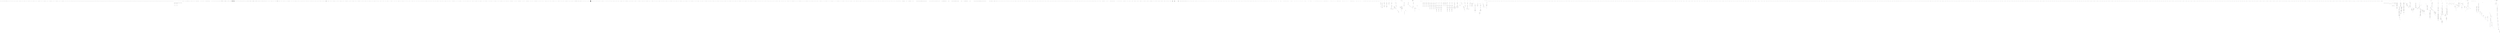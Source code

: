 digraph graph1962449837 {
	compound=true;
	edge[color=blue];
	node150499707[label="typedef long unsigned int size_t;"];
	node1336606561[label="typedef int wchar_t;"];
	node1280043480[label="struct stUn_ivp0 {
    int quot;
    int rem;
} ;"];
	node362023079[label="typedef struct stUn_ivp0 div_t;"];
	node1154661312[label="struct stUn_ivp1 {
    long int quot;
    long int rem;
} ;"];
	node1979961282[label="typedef struct stUn_ivp1 ldiv_t;"];
	node240653058[label="__extension__ struct stUn_ivp2 {
    long long int quot;
    long long int rem;
} ;"];
	node508661949[label="__extension__ typedef struct stUn_ivp2 lldiv_t;"];
	node2117015229[label="extern size_t __ctype_get_mb_cur_max(void );"];
	node628211188[label="void "];
	node1458675510[label="extern double atof(const char *__nptr);"];
	node1467974048[label="const char *__nptr"];
	node612873761[label="extern int atoi(const char *__nptr);"];
	node1922896936[label="const char *__nptr"];
	node1791032605[label="extern long int atol(const char *__nptr);"];
	node1886891676[label="const char *__nptr"];
	node1955570516[label="__extension__ extern long long int atoll(const char *__nptr);"];
	node300690223[label="const char *__nptr"];
	node1654094587[label="extern double strtod(const char *__restrict __nptr, char **__restrict __endptr);"];
	node1512109971[label="const char *__restrict __nptr"];
	node449822808[label="char **__restrict __endptr"];
	node1196288844[label="extern float strtof(const char *__restrict __nptr, char **__restrict __endptr);"];
	node596243782[label="const char *__restrict __nptr"];
	node966802636[label="char **__restrict __endptr"];
	node620195959[label="extern long double strtold(const char *__restrict __nptr, char **__restrict __endptr);"];
	node2126991912[label="const char *__restrict __nptr"];
	node556080707[label="char **__restrict __endptr"];
	node1946618260[label="extern long int strtol(const char *__restrict __nptr, char **__restrict __endptr , int __base);"];
	node1060786847[label="const char *__restrict __nptr"];
	node1443422804[label="char **__restrict __endptr"];
	node1913123778[label="int __base"];
	node1682716048[label="extern unsigned long int strtoul(const char *__restrict __nptr, char **__restrict __endptr , int __base);"];
	node1277160809[label="const char *__restrict __nptr"];
	node745868137[label="char **__restrict __endptr"];
	node1051589563[label="int __base"];
	node818628762[label="__extension__ extern long long int strtoq(const char *__restrict __nptr, char **__restrict __endptr , int __base);"];
	node1186984840[label="const char *__restrict __nptr"];
	node317794116[label="char **__restrict __endptr"];
	node26179918[label="int __base"];
	node40245733[label="__extension__ extern unsigned long long int strtouq(const char *__restrict __nptr, char **__restrict __endptr , int __base);"];
	node1803439542[label="const char *__restrict __nptr"];
	node552186123[label="char **__restrict __endptr"];
	node1141042529[label="int __base"];
	node379666550[label="__extension__ extern long long int strtoll(const char *__restrict __nptr, char **__restrict __endptr , int __base);"];
	node515585759[label="const char *__restrict __nptr"];
	node1843541066[label="char **__restrict __endptr"];
	node1559191497[label="int __base"];
	node686850477[label="__extension__ extern unsigned long long int strtoull(const char *__restrict __nptr, char **__restrict __endptr , int __base);"];
	node728386983[label="const char *__restrict __nptr"];
	node2020751256[label="char **__restrict __endptr"];
	node1772106148[label="int __base"];
	node1213794377[label="extern char *l64a(long int __n);"];
	node2089976729[label="long int __n"];
	node1717737290[label="extern long int a64l(const char *__s);"];
	node1874140695[label="const char *__s"];
	node146644232[label="typedef unsigned char __u_char;"];
	node1738049197[label="typedef unsigned short int __u_short;"];
	node238370333[label="typedef unsigned int __u_int;"];
	node525998804[label="typedef unsigned long int __u_long;"];
	node225009565[label="typedef signed char __int8_t;"];
	node1989092248[label="typedef unsigned char __uint8_t;"];
	node1846942954[label="typedef signed short int __int16_t;"];
	node1968852725[label="typedef unsigned short int __uint16_t;"];
	node682788544[label="typedef signed int __int32_t;"];
	node1445905688[label="typedef unsigned int __uint32_t;"];
	node118902356[label="typedef signed long int __int64_t;"];
	node1512216535[label="typedef unsigned long int __uint64_t;"];
	node670332443[label="typedef __int8_t __int_least8_t;"];
	node1915885313[label="typedef __uint8_t __uint_least8_t;"];
	node1699593080[label="typedef __int16_t __int_least16_t;"];
	node2147158964[label="typedef __uint16_t __uint_least16_t;"];
	node155784799[label="typedef __int32_t __int_least32_t;"];
	node1381076705[label="typedef __uint32_t __uint_least32_t;"];
	node2144584587[label="typedef __int64_t __int_least64_t;"];
	node74815209[label="typedef __uint64_t __uint_least64_t;"];
	node1267504937[label="typedef long int __quad_t;"];
	node2063255706[label="typedef unsigned long int __u_quad_t;"];
	node957251916[label="typedef long int __intmax_t;"];
	node449653268[label="typedef unsigned long int __uintmax_t;"];
	node1507317108[label="typedef unsigned long int __dev_t;"];
	node1521946103[label="typedef unsigned int __uid_t;"];
	node336982413[label="typedef unsigned int __gid_t;"];
	node1577811800[label="typedef unsigned long int __ino_t;"];
	node87487369[label="typedef unsigned long int __ino64_t;"];
	node578414535[label="typedef unsigned int __mode_t;"];
	node145279672[label="typedef unsigned long int __nlink_t;"];
	node1686247174[label="typedef long int __off_t;"];
	node1722642791[label="typedef long int __off64_t;"];
	node128683923[label="typedef int __pid_t;"];
	node457891448[label="struct stUn_ivp3 {
    int __val[2];
} ;"];
	node588574739[label="typedef struct stUn_ivp3 __fsid_t;"];
	node21531932[label="typedef long int __clock_t;"];
	node346413038[label="typedef unsigned long int __rlim_t;"];
	node395888457[label="typedef unsigned long int __rlim64_t;"];
	node586261312[label="typedef unsigned int __id_t;"];
	node1985832925[label="typedef long int __time_t;"];
	node454621817[label="typedef unsigned int __useconds_t;"];
	node738086393[label="typedef long int __suseconds_t;"];
	node1452158309[label="typedef long int __suseconds64_t;"];
	node816421765[label="typedef int __daddr_t;"];
	node566974024[label="typedef int __key_t;"];
	node1941771372[label="typedef int __clockid_t;"];
	node2023156074[label="typedef void *__timer_t;"];
	node1401226549[label="typedef long int __blksize_t;"];
	node2094191542[label="typedef long int __blkcnt_t;"];
	node1122185195[label="typedef long int __blkcnt64_t;"];
	node1576827711[label="typedef unsigned long int __fsblkcnt_t;"];
	node920386152[label="typedef unsigned long int __fsblkcnt64_t;"];
	node1755308707[label="typedef unsigned long int __fsfilcnt_t;"];
	node58387611[label="typedef unsigned long int __fsfilcnt64_t;"];
	node337147080[label="typedef long int __fsword_t;"];
	node500129592[label="typedef long int __ssize_t;"];
	node327225592[label="typedef long int __syscall_slong_t;"];
	node584203303[label="typedef unsigned long int __syscall_ulong_t;"];
	node2002285602[label="typedef __off64_t __loff_t;"];
	node186481417[label="typedef char *__caddr_t;"];
	node916019076[label="typedef long int __intptr_t;"];
	node47491804[label="typedef unsigned int __socklen_t;"];
	node2132361999[label="typedef int __sig_atomic_t;"];
	node346327277[label="typedef __u_char u_char;"];
	node1301992318[label="typedef __u_short u_short;"];
	node1065002232[label="typedef __u_int u_int;"];
	node2020466851[label="typedef __u_long u_long;"];
	node1385709669[label="typedef __quad_t quad_t;"];
	node470729986[label="typedef __u_quad_t u_quad_t;"];
	node626260944[label="typedef __fsid_t fsid_t;"];
	node1048133811[label="typedef __loff_t loff_t;"];
	node1023460014[label="typedef __ino_t ino_t;"];
	node1259990552[label="typedef __dev_t dev_t;"];
	node2062121560[label="typedef __gid_t gid_t;"];
	node1451735609[label="typedef __mode_t mode_t;"];
	node2116847138[label="typedef __nlink_t nlink_t;"];
	node1164700555[label="typedef __uid_t uid_t;"];
	node446573627[label="typedef __off_t off_t;"];
	node1357064600[label="typedef __pid_t pid_t;"];
	node1950477803[label="typedef __id_t id_t;"];
	node292568264[label="typedef __ssize_t ssize_t;"];
	node289571900[label="typedef __daddr_t daddr_t;"];
	node1585430546[label="typedef __caddr_t caddr_t;"];
	node456872530[label="typedef __key_t key_t;"];
	node670316132[label="typedef __clock_t clock_t;"];
	node307513936[label="typedef __clockid_t clockid_t;"];
	node109611571[label="typedef __time_t time_t;"];
	node1162833093[label="typedef __timer_t timer_t;"];
	node799887602[label="typedef unsigned long int ulong;"];
	node1816795520[label="typedef unsigned short int ushort;"];
	node1415734054[label="typedef unsigned int uint;"];
	node1274461229[label="typedef __int8_t int8_t;"];
	node659918318[label="typedef __int16_t int16_t;"];
	node1975576254[label="typedef __int32_t int32_t;"];
	node1402459166[label="typedef __int64_t int64_t;"];
	node857651539[label="typedef __uint8_t u_int8_t;"];
	node122751012[label="typedef __uint16_t u_int16_t;"];
	node2065412124[label="typedef __uint32_t u_int32_t;"];
	node2086269717[label="typedef __uint64_t u_int64_t;"];
	node1402557359[label="typedef int register_t;"];
	subgraph cluster1756130926 {
		compound=true;
		style=dotted;
		label="__bswap_16()";
		node1857451279[label="B_FuDe", shape="triangle"];
		node321068667[label="E_FuDe", shape="invtriangle"];
		node593852201[label="__uint16_t __bsx"];
		subgraph cluster1632873633 {
			compound=true;
			style=dotted;
			label="CompoundStatement";
			node817025639[label="B_CoSt", shape="triangle"];
			node1517552713[label="E_CoSt", shape="invtriangle"];
			node395271003[label="unsigned short int _imopVarPre22;"];
			subgraph cluster439639148 {
				compound=true;
				style=dotted;
				label="CallStatement";
				node1797686173[label="B_CaSt", shape="triangle"];
				node396842715[label="E_CaSt", shape="invtriangle"];
				node756028938[label="__bsx"];
				node1243265953[label="_imopVarPre22"];
			}
			node566172447[label="return _imopVarPre22;"];
		}
	}
	subgraph cluster555922621 {
		compound=true;
		style=dotted;
		label="__bswap_32()";
		node1574410839[label="B_FuDe", shape="triangle"];
		node1085793932[label="E_FuDe", shape="invtriangle"];
		node1244678176[label="__uint32_t __bsx"];
		subgraph cluster1863861339 {
			compound=true;
			style=dotted;
			label="CompoundStatement";
			node1774047164[label="B_CoSt", shape="triangle"];
			node1286885448[label="E_CoSt", shape="invtriangle"];
			node1378863496[label="unsigned int _imopVarPre98;"];
			subgraph cluster1910163007 {
				compound=true;
				style=dotted;
				label="CallStatement";
				node905985680[label="B_CaSt", shape="triangle"];
				node1511906428[label="E_CaSt", shape="invtriangle"];
				node909098392[label="__bsx"];
				node639641166[label="_imopVarPre98"];
			}
			node2011442367[label="return _imopVarPre98;"];
		}
	}
	subgraph cluster1616653215 {
		compound=true;
		style=dotted;
		label="__bswap_64()";
		node2080301043[label="B_FuDe", shape="triangle"];
		node901575590[label="E_FuDe", shape="invtriangle"];
		node294435622[label="__uint64_t __bsx"];
		subgraph cluster1505935224 {
			compound=true;
			style=dotted;
			label="CompoundStatement";
			node1157159044[label="B_CoSt", shape="triangle"];
			node1708384954[label="E_CoSt", shape="invtriangle"];
			node1276381970[label="unsigned long int _imopVarPre99;"];
			subgraph cluster282621598 {
				compound=true;
				style=dotted;
				label="CallStatement";
				node1772085663[label="B_CaSt", shape="triangle"];
				node592965632[label="E_CaSt", shape="invtriangle"];
				node849038219[label="__bsx"];
				node2007052642[label="_imopVarPre99"];
			}
			node1898885237[label="return _imopVarPre99;"];
		}
	}
	subgraph cluster1331517564 {
		compound=true;
		style=dotted;
		label="__uint16_identity()";
		node327832021[label="B_FuDe", shape="triangle"];
		node1094329632[label="E_FuDe", shape="invtriangle"];
		node78950445[label="__uint16_t __x"];
		subgraph cluster1980711696 {
			compound=true;
			style=dotted;
			label="CompoundStatement";
			node1000179138[label="B_CoSt", shape="triangle"];
			node1709501349[label="E_CoSt", shape="invtriangle"];
			node1347456723[label="return __x;"];
		}
	}
	subgraph cluster1590803535 {
		compound=true;
		style=dotted;
		label="__uint32_identity()";
		node1672688893[label="B_FuDe", shape="triangle"];
		node1966229752[label="E_FuDe", shape="invtriangle"];
		node157777748[label="__uint32_t __x"];
		subgraph cluster205713040 {
			compound=true;
			style=dotted;
			label="CompoundStatement";
			node1891803206[label="B_CoSt", shape="triangle"];
			node939768858[label="E_CoSt", shape="invtriangle"];
			node1698675708[label="return __x;"];
		}
	}
	subgraph cluster668898102 {
		compound=true;
		style=dotted;
		label="__uint64_identity()";
		node431942497[label="B_FuDe", shape="triangle"];
		node554932025[label="E_FuDe", shape="invtriangle"];
		node1635298461[label="__uint64_t __x"];
		subgraph cluster1868936733 {
			compound=true;
			style=dotted;
			label="CompoundStatement";
			node868816231[label="B_CoSt", shape="triangle"];
			node398110471[label="E_CoSt", shape="invtriangle"];
			node1865288005[label="return __x;"];
		}
	}
	node2058120467[label="struct stUn_ivp4 {
    unsigned long int __val[(1024 / (8 * sizeof(unsigned long int)))];
} ;"];
	node1693356688[label="typedef struct stUn_ivp4 __sigset_t;"];
	node1207739241[label="typedef __sigset_t sigset_t;"];
	node35263828[label="struct timeval {
    __time_t tv_sec;
    __suseconds_t tv_usec;
} ;"];
	node1690004391[label="struct timespec {
    __time_t tv_sec;
    __syscall_slong_t tv_nsec;
} ;"];
	node755196725[label="typedef __suseconds_t suseconds_t;"];
	node1481793628[label="typedef long int __fd_mask;"];
	node227501473[label="struct stUn_ivp5 {
    __fd_mask __fds_bits[1024 / (8 * (int) sizeof(__fd_mask))];
} ;"];
	node1803078638[label="typedef struct stUn_ivp5 fd_set;"];
	node1754164558[label="typedef __fd_mask fd_mask;"];
	node1436152367[label="extern int select(int __nfds, fd_set *__restrict __readfds , fd_set *__restrict __writefds , fd_set *__restrict __exceptfds , struct timeval *__restrict __timeout);"];
	node847626561[label="int __nfds"];
	node1710789435[label="fd_set *__restrict __readfds"];
	node748921347[label="fd_set *__restrict __writefds"];
	node1445199248[label="fd_set *__restrict __exceptfds"];
	node1359191753[label="struct timeval *__restrict __timeout"];
	node1561770759[label="extern int pselect(int __nfds, fd_set *__restrict __readfds , fd_set *__restrict __writefds , fd_set *__restrict __exceptfds , const struct timespec *__restrict __timeout , const __sigset_t *__restrict __sigmask);"];
	node662218691[label="int __nfds"];
	node655449413[label="fd_set *__restrict __readfds"];
	node2055411450[label="fd_set *__restrict __writefds"];
	node404383620[label="fd_set *__restrict __exceptfds"];
	node681102662[label="const struct timespec *__restrict __timeout"];
	node1395098357[label="const __sigset_t *__restrict __sigmask"];
	node2138333536[label="typedef __blksize_t blksize_t;"];
	node372894842[label="typedef __blkcnt_t blkcnt_t;"];
	node1497194297[label="typedef __fsblkcnt_t fsblkcnt_t;"];
	node124001648[label="typedef __fsfilcnt_t fsfilcnt_t;"];
	node1393827135[label="union stUn_ivp7 {
    __extension__ unsigned long long int __value64;
    struct stUn_ivp6 {
        unsigned int __low;
        unsigned int __high;
    } __value32;
} ;"];
	node611595037[label="typedef union stUn_ivp7 __atomic_wide_counter;"];
	node597739507[label="struct __pthread_internal_list {
    struct __pthread_internal_list *__prev;
    struct __pthread_internal_list *__next;
} ;"];
	node2130235323[label="typedef struct __pthread_internal_list __pthread_list_t;"];
	node1214118601[label="struct __pthread_internal_slist {
    struct __pthread_internal_slist *__next;
} ;"];
	node349454099[label="typedef struct __pthread_internal_slist __pthread_slist_t;"];
	node885252871[label="struct __pthread_mutex_s {
    int __lock;
    unsigned int __count;
    int __owner;
    unsigned int __nusers;
    int __kind;
    short __spins;
    short __elision;
    __pthread_list_t __list;
} ;"];
	node469383566[label="struct __pthread_rwlock_arch_t {
    unsigned int __readers;
    unsigned int __writers;
    unsigned int __wrphase_futex;
    unsigned int __writers_futex;
    unsigned int __pad3;
    unsigned int __pad4;
    int __cur_writer;
    int __shared;
    signed char __rwelision;
    unsigned char __pad1[7];
    unsigned long int __pad2;
    unsigned int __flags;
} ;"];
	node1685697739[label="struct __pthread_cond_s {
    __atomic_wide_counter __wseq;
    __atomic_wide_counter __g1_start;
    unsigned int __g_refs[2];
    unsigned int __g_size[2];
    unsigned int __g1_orig_size;
    unsigned int __wrefs;
    unsigned int __g_signals[2];
} ;"];
	node1029209203[label="typedef unsigned int __tss_t;"];
	node1562879812[label="typedef unsigned long int __thrd_t;"];
	node1530856786[label="struct stUn_ivp8 {
    int __data;
} ;"];
	node492701217[label="typedef struct stUn_ivp8 __once_flag;"];
	node823180057[label="typedef unsigned long int pthread_t;"];
	node142211154[label="union stUn_ivp9 {
    char __size[4];
    int __align;
} ;"];
	node243778767[label="typedef union stUn_ivp9 pthread_mutexattr_t;"];
	node1078772074[label="union stUn_ivp10 {
    char __size[4];
    int __align;
} ;"];
	node1605666571[label="typedef union stUn_ivp10 pthread_condattr_t;"];
	node757889357[label="typedef unsigned int pthread_key_t;"];
	node2045856854[label="typedef int pthread_once_t;"];
	node1984688653[label="union pthread_attr_t {
    char __size[56];
    long int __align;
} ;"];
	node1447218435[label="typedef union pthread_attr_t pthread_attr_t;"];
	node1678518089[label="union stUn_ivp11 {
    struct __pthread_mutex_s __data;
    char __size[40];
    long int __align;
} ;"];
	node791573934[label="typedef union stUn_ivp11 pthread_mutex_t;"];
	node1647777880[label="union stUn_ivp12 {
    struct __pthread_cond_s __data;
    char __size[48];
    __extension__ long long int __align;
} ;"];
	node1428481137[label="typedef union stUn_ivp12 pthread_cond_t;"];
	node555149775[label="union stUn_ivp13 {
    struct __pthread_rwlock_arch_t __data;
    char __size[56];
    long int __align;
} ;"];
	node122642999[label="typedef union stUn_ivp13 pthread_rwlock_t;"];
	node1263594474[label="union stUn_ivp14 {
    char __size[8];
    long int __align;
} ;"];
	node2043278873[label="typedef union stUn_ivp14 pthread_rwlockattr_t;"];
	node1088692478[label="typedef volatile int pthread_spinlock_t;"];
	node152191608[label="union stUn_ivp15 {
    char __size[32];
    long int __align;
} ;"];
	node217491179[label="typedef union stUn_ivp15 pthread_barrier_t;"];
	node656274624[label="union stUn_ivp16 {
    char __size[4];
    int __align;
} ;"];
	node1711483789[label="typedef union stUn_ivp16 pthread_barrierattr_t;"];
	node635281078[label="extern long int random(void );"];
	node1810425582[label="void "];
	node1944863099[label="extern void srandom(unsigned int __seed);"];
	node551825973[label="unsigned int __seed"];
	node1581473549[label="extern char *initstate(unsigned int __seed, char *__statebuf , size_t __statelen);"];
	node1212442984[label="unsigned int __seed"];
	node1975412630[label="char *__statebuf"];
	node104273057[label="size_t __statelen"];
	node909866761[label="extern char *setstate(char *__statebuf);"];
	node406172235[label="char *__statebuf"];
	node390316617[label="struct random_data {
    int32_t *fptr;
    int32_t *rptr;
    int32_t *state;
    int rand_type;
    int rand_deg;
    int rand_sep;
    int32_t *end_ptr;
} ;"];
	node179141342[label="extern int random_r(struct random_data *__restrict __buf, int32_t *__restrict __result);"];
	node1194346745[label="struct random_data *__restrict __buf"];
	node1295492311[label="int32_t *__restrict __result"];
	node1801358138[label="extern int srandom_r(unsigned int __seed, struct random_data *__buf);"];
	node1691429072[label="unsigned int __seed"];
	node216890954[label="struct random_data *__buf"];
	node1828183630[label="extern int initstate_r(unsigned int __seed, char *__restrict __statebuf , size_t __statelen , struct random_data *__restrict __buf);"];
	node626961909[label="unsigned int __seed"];
	node324700178[label="char *__restrict __statebuf"];
	node1422601454[label="size_t __statelen"];
	node1224454588[label="struct random_data *__restrict __buf"];
	node2051997410[label="extern int setstate_r(char *__restrict __statebuf, struct random_data *__restrict __buf);"];
	node1028564175[label="char *__restrict __statebuf"];
	node1100052303[label="struct random_data *__restrict __buf"];
	node65407771[label="extern int rand(void );"];
	node621103114[label="void "];
	node1943729830[label="extern void srand(unsigned int __seed);"];
	node1621856366[label="unsigned int __seed"];
	node207802506[label="extern int rand_r(unsigned int *__seed);"];
	node1196092101[label="unsigned int *__seed"];
	node277393696[label="extern double drand48(void );"];
	node1532077255[label="void "];
	node514823634[label="extern double erand48(unsigned short int __xsubi[3]);"];
	node415801383[label="unsigned short int __xsubi[3]"];
	node1540203686[label="extern long int lrand48(void );"];
	node492997256[label="void "];
	node219543946[label="extern long int nrand48(unsigned short int __xsubi[3]);"];
	node1075721899[label="unsigned short int __xsubi[3]"];
	node87146493[label="extern long int mrand48(void );"];
	node1403128491[label="void "];
	node711932615[label="extern long int jrand48(unsigned short int __xsubi[3]);"];
	node1603785790[label="unsigned short int __xsubi[3]"];
	node1186166459[label="extern void srand48(long int __seedval);"];
	node1073863733[label="long int __seedval"];
	node1970590475[label="extern unsigned short int *seed48(unsigned short int __seed16v[3]);"];
	node2095093840[label="unsigned short int __seed16v[3]"];
	node1233699587[label="extern void lcong48(unsigned short int __param[7]);"];
	node1591026569[label="unsigned short int __param[7]"];
	node1707563120[label="struct drand48_data {
    unsigned short int __x[3];
    unsigned short int __old_x[3];
    unsigned short int __c;
    unsigned short int __init;
    __extension__ unsigned long long int __a;
} ;"];
	node1237113101[label="extern int drand48_r(struct drand48_data *__restrict __buffer, double *__restrict __result);"];
	node1485946221[label="struct drand48_data *__restrict __buffer"];
	node1542326211[label="double *__restrict __result"];
	node1123289808[label="extern int erand48_r(unsigned short int __xsubi[3], struct drand48_data *__restrict __buffer , double *__restrict __result);"];
	node2028191421[label="unsigned short int __xsubi[3]"];
	node1507860755[label="struct drand48_data *__restrict __buffer"];
	node1741048732[label="double *__restrict __result"];
	node563784593[label="extern int lrand48_r(struct drand48_data *__restrict __buffer, long int *__restrict __result);"];
	node586396179[label="struct drand48_data *__restrict __buffer"];
	node1321256743[label="long int *__restrict __result"];
	node2111108902[label="extern int nrand48_r(unsigned short int __xsubi[3], struct drand48_data *__restrict __buffer , long int *__restrict __result);"];
	node1345114680[label="unsigned short int __xsubi[3]"];
	node566811966[label="struct drand48_data *__restrict __buffer"];
	node278407008[label="long int *__restrict __result"];
	node1502778642[label="extern int mrand48_r(struct drand48_data *__restrict __buffer, long int *__restrict __result);"];
	node228924072[label="struct drand48_data *__restrict __buffer"];
	node2130500830[label="long int *__restrict __result"];
	node727209127[label="extern int jrand48_r(unsigned short int __xsubi[3], struct drand48_data *__restrict __buffer , long int *__restrict __result);"];
	node1463831181[label="unsigned short int __xsubi[3]"];
	node1783547437[label="struct drand48_data *__restrict __buffer"];
	node1071009131[label="long int *__restrict __result"];
	node1365077151[label="extern int srand48_r(long int __seedval, struct drand48_data *__buffer);"];
	node546709387[label="long int __seedval"];
	node2003714184[label="struct drand48_data *__buffer"];
	node1937115923[label="extern int seed48_r(unsigned short int __seed16v[3], struct drand48_data *__buffer);"];
	node1750565809[label="unsigned short int __seed16v[3]"];
	node797606633[label="struct drand48_data *__buffer"];
	node1816178221[label="extern int lcong48_r(unsigned short int __param[7], struct drand48_data *__buffer);"];
	node1774138654[label="unsigned short int __param[7]"];
	node2032305216[label="struct drand48_data *__buffer"];
	node896135409[label="extern void *malloc(size_t __size);"];
	node1288029243[label="size_t __size"];
	node1266065652[label="extern void *calloc(size_t __nmemb, size_t __size);"];
	node1722153366[label="size_t __nmemb"];
	node74288440[label="size_t __size"];
	node511631282[label="extern void *realloc(void *__ptr, size_t __size);"];
	node646688925[label="void *__ptr"];
	node969160681[label="size_t __size"];
	node585944364[label="extern void free(void *__ptr);"];
	node232479158[label="void *__ptr"];
	node385629161[label="extern void *reallocarray(void *__ptr, size_t __nmemb , size_t __size);"];
	node2102540468[label="void *__ptr"];
	node896307113[label="size_t __nmemb"];
	node1921483039[label="size_t __size"];
	node894896772[label="extern void *reallocarray(void *__ptr, size_t __nmemb , size_t __size);"];
	node666918617[label="void *__ptr"];
	node1711023673[label="size_t __nmemb"];
	node2101185019[label="size_t __size"];
	node1646688802[label="extern void *alloca(size_t __size);"];
	node1365833373[label="size_t __size"];
	node1784900706[label="extern void *valloc(size_t __size);"];
	node1847000239[label="size_t __size"];
	node456223916[label="extern int posix_memalign(void **__memptr, size_t __alignment , size_t __size);"];
	node989006520[label="void **__memptr"];
	node887895028[label="size_t __alignment"];
	node1874973205[label="size_t __size"];
	node1010765614[label="extern void *aligned_alloc(size_t __alignment, size_t __size);"];
	node153434037[label="size_t __alignment"];
	node501118110[label="size_t __size"];
	node1553165151[label="extern void abort(void );"];
	node17942974[label="void "];
	node950093754[label="extern int atexit(void ( *__func )(void ));"];
	node2001494289[label="void ( *__func )(void )"];
	node1665979484[label="void "];
	node1946727387[label="extern int at_quick_exit(void ( *__func )(void ));"];
	node505933191[label="void ( *__func )(void )"];
	node76398493[label="void "];
	node1061755858[label="extern int on_exit(void ( *__func )(int __status, void *__arg), void *__arg);"];
	node1294798554[label="void ( *__func )(int __status, void *__arg)"];
	node447308636[label="int __status"];
	node1031567023[label="void *__arg"];
	node1153241506[label="void *__arg"];
	node1968418130[label="extern void exit(int __status);"];
	node327847070[label="int __status"];
	node1890053065[label="extern void quick_exit(int __status);"];
	node1932340057[label="int __status"];
	node1575795551[label="extern void _Exit(int __status);"];
	node538624239[label="int __status"];
	node1840046890[label="extern char *getenv(const char *__name);"];
	node1519781914[label="const char *__name"];
	node1579141271[label="extern int putenv(char *__string);"];
	node1584211202[label="char *__string"];
	node2057431147[label="extern int setenv(const char *__name, const char *__value , int __replace);"];
	node1233302288[label="const char *__name"];
	node693192214[label="const char *__value"];
	node528044907[label="int __replace"];
	node1181946054[label="extern int unsetenv(const char *__name);"];
	node434809611[label="const char *__name"];
	node1583798365[label="extern int clearenv(void );"];
	node1362865139[label="void "];
	node1475038091[label="extern char *mktemp(char *__template);"];
	node1685249292[label="char *__template"];
	node927805736[label="extern int mkstemp(char *__template);"];
	node818770596[label="char *__template"];
	node1652164326[label="extern int mkstemps(char *__template, int __suffixlen);"];
	node474060563[label="char *__template"];
	node1146996956[label="int __suffixlen"];
	node1623572757[label="extern char *mkdtemp(char *__template);"];
	node628023028[label="char *__template"];
	node1523517415[label="extern int system(const char *__command);"];
	node213631148[label="const char *__command"];
	node1084410596[label="extern char *realpath(const char *__restrict __name, char *__restrict __resolved);"];
	node1846661209[label="const char *__restrict __name"];
	node1270546596[label="char *__restrict __resolved"];
	node1783126524[label="typedef int ( *__compar_fn_t )(const void *, const void *);"];
	node142559124[label="const void *"];
	node881344418[label="const void *"];
	node1231609529[label="extern void *bsearch(const void *__key, const void *__base , size_t __nmemb , size_t __size , __compar_fn_t __compar);"];
	node294031365[label="const void *__key"];
	node1602411930[label="const void *__base"];
	node285706522[label="size_t __nmemb"];
	node1640747200[label="size_t __size"];
	node1265341013[label="__compar_fn_t __compar"];
	node27162874[label="extern void qsort(void *__base, size_t __nmemb , size_t __size , __compar_fn_t __compar);"];
	node1827509573[label="void *__base"];
	node2110224827[label="size_t __nmemb"];
	node1430025420[label="size_t __size"];
	node1352464186[label="__compar_fn_t __compar"];
	node592781217[label="extern int abs(int __x);"];
	node801696184[label="int __x"];
	node2032162888[label="extern long int labs(long int __x);"];
	node1346894967[label="long int __x"];
	node1168323861[label="__extension__ extern long long int llabs(long long int __x);"];
	node893350828[label="long long int __x"];
	node2080939964[label="extern div_t div(int __numer, int __denom);"];
	node1886245771[label="int __numer"];
	node826383690[label="int __denom"];
	node28855598[label="extern ldiv_t ldiv(long int __numer, long int __denom);"];
	node584393428[label="long int __numer"];
	node1774696560[label="long int __denom"];
	node2115183101[label="__extension__ extern lldiv_t lldiv(long long int __numer, long long int __denom);"];
	node2025173753[label="long long int __numer"];
	node1455585471[label="long long int __denom"];
	node907291502[label="extern char *ecvt(double __value, int __ndigit , int *__restrict __decpt , int *__restrict __sign);"];
	node178033215[label="double __value"];
	node1270200848[label="int __ndigit"];
	node1118037281[label="int *__restrict __decpt"];
	node1597029619[label="int *__restrict __sign"];
	node1860684097[label="extern char *fcvt(double __value, int __ndigit , int *__restrict __decpt , int *__restrict __sign);"];
	node2108596212[label="double __value"];
	node27272492[label="int __ndigit"];
	node107592535[label="int *__restrict __decpt"];
	node1672301397[label="int *__restrict __sign"];
	node770042628[label="extern char *gcvt(double __value, int __ndigit , char *__buf);"];
	node89905617[label="double __value"];
	node1874401182[label="int __ndigit"];
	node2130354487[label="char *__buf"];
	node544375732[label="extern char *qecvt(long double __value, int __ndigit , int *__restrict __decpt , int *__restrict __sign);"];
	node72831275[label="long double __value"];
	node206643817[label="int __ndigit"];
	node1532727352[label="int *__restrict __decpt"];
	node1818529046[label="int *__restrict __sign"];
	node945657984[label="extern char *qfcvt(long double __value, int __ndigit , int *__restrict __decpt , int *__restrict __sign);"];
	node113722330[label="long double __value"];
	node1804883318[label="int __ndigit"];
	node1322609917[label="int *__restrict __decpt"];
	node677759195[label="int *__restrict __sign"];
	node1876187372[label="extern char *qgcvt(long double __value, int __ndigit , char *__buf);"];
	node1984286422[label="long double __value"];
	node984366900[label="int __ndigit"];
	node617304845[label="char *__buf"];
	node1494934493[label="extern int ecvt_r(double __value, int __ndigit , int *__restrict __decpt , int *__restrict __sign , char *__restrict __buf , size_t __len);"];
	node663638513[label="double __value"];
	node460877216[label="int __ndigit"];
	node1890335367[label="int *__restrict __decpt"];
	node851615611[label="int *__restrict __sign"];
	node690614097[label="char *__restrict __buf"];
	node519335676[label="size_t __len"];
	node1574777168[label="extern int fcvt_r(double __value, int __ndigit , int *__restrict __decpt , int *__restrict __sign , char *__restrict __buf , size_t __len);"];
	node1296190186[label="double __value"];
	node1215181078[label="int __ndigit"];
	node182799539[label="int *__restrict __decpt"];
	node235872963[label="int *__restrict __sign"];
	node1777285191[label="char *__restrict __buf"];
	node2076849991[label="size_t __len"];
	node629306571[label="extern int qecvt_r(long double __value, int __ndigit , int *__restrict __decpt , int *__restrict __sign , char *__restrict __buf , size_t __len);"];
	node1752753310[label="long double __value"];
	node1337306552[label="int __ndigit"];
	node1296428172[label="int *__restrict __decpt"];
	node1020161457[label="int *__restrict __sign"];
	node1238272492[label="char *__restrict __buf"];
	node368506445[label="size_t __len"];
	node793266137[label="extern int qfcvt_r(long double __value, int __ndigit , int *__restrict __decpt , int *__restrict __sign , char *__restrict __buf , size_t __len);"];
	node1487439867[label="long double __value"];
	node1524889828[label="int __ndigit"];
	node789006360[label="int *__restrict __decpt"];
	node2080473838[label="int *__restrict __sign"];
	node1363176669[label="char *__restrict __buf"];
	node1093527159[label="size_t __len"];
	node1658072759[label="extern int mblen(const char *__s, size_t __n);"];
	node572985445[label="const char *__s"];
	node859025561[label="size_t __n"];
	node468716143[label="extern int mbtowc(wchar_t *__restrict __pwc, const char *__restrict __s , size_t __n);"];
	node867988837[label="wchar_t *__restrict __pwc"];
	node506083767[label="const char *__restrict __s"];
	node808884595[label="size_t __n"];
	node2107915226[label="extern int wctomb(char *__s, wchar_t __wchar);"];
	node1977332251[label="char *__s"];
	node654125698[label="wchar_t __wchar"];
	node820169180[label="extern size_t mbstowcs(wchar_t *__restrict __pwcs, const char *__restrict __s , size_t __n);"];
	node17356939[label="wchar_t *__restrict __pwcs"];
	node1671267089[label="const char *__restrict __s"];
	node648602371[label="size_t __n"];
	node188442594[label="extern size_t wcstombs(char *__restrict __s, const wchar_t *__restrict __pwcs , size_t __n);"];
	node770688705[label="char *__restrict __s"];
	node1741074790[label="const wchar_t *__restrict __pwcs"];
	node1216911343[label="size_t __n"];
	node833435274[label="extern int rpmatch(const char *__response);"];
	node439050023[label="const char *__response"];
	node1546240027[label="extern int getsubopt(char **__restrict __optionp, char *const *__restrict __tokens , char **__restrict __valuep);"];
	node691650464[label="char **__restrict __optionp"];
	node1454603609[label="char *const *__restrict __tokens"];
	node283471991[label="char **__restrict __valuep"];
	node80088417[label="extern int getloadavg(double __loadavg[], int __nelem);"];
	node840643648[label="double __loadavg[]"];
	node795214324[label="int __nelem"];
	node1894818723[label="typedef __builtin_va_list __gnuc_va_list;"];
	node863991551[label="struct stUn_ivp18 {
    int __count;
    union stUn_ivp17 {
        unsigned int __wch;
        char __wchb[4];
    } __value;
} ;"];
	node1877110785[label="typedef struct stUn_ivp18 __mbstate_t;"];
	node343043689[label="struct _G_fpos_t {
    __off_t __pos;
    __mbstate_t __state;
} ;"];
	node769108102[label="typedef struct _G_fpos_t __fpos_t;"];
	node877855051[label="struct _G_fpos64_t {
    __off64_t __pos;
    __mbstate_t __state;
} ;"];
	node659699817[label="typedef struct _G_fpos64_t __fpos64_t;"];
	node934537395[label="struct _IO_FILE ;"];
	node1788136670[label="typedef struct _IO_FILE __FILE;"];
	node1265616405[label="struct _IO_FILE ;"];
	node1492290654[label="typedef struct _IO_FILE FILE;"];
	node2068363571[label="struct _IO_FILE ;"];
	node1993606315[label="struct _IO_marker ;"];
	node584153299[label="struct _IO_codecvt ;"];
	node1214001623[label="struct _IO_wide_data ;"];
	node2033585919[label="typedef void _IO_lock_t;"];
	node1538251121[label="struct _IO_FILE {
    int _flags;
    char *_IO_read_ptr;
    char *_IO_read_end;
    char *_IO_read_base;
    char *_IO_write_base;
    char *_IO_write_ptr;
    char *_IO_write_end;
    char *_IO_buf_base;
    char *_IO_buf_end;
    char *_IO_save_base;
    char *_IO_backup_base;
    char *_IO_save_end;
    struct _IO_marker *_markers;
    struct _IO_FILE *_chain;
    int _fileno;
    int _flags2;
    __off_t _old_offset;
    unsigned short _cur_column;
    signed char _vtable_offset;
    char _shortbuf[1];
    _IO_lock_t *_lock;
    __off64_t _offset;
    struct _IO_codecvt *_codecvt;
    struct _IO_wide_data *_wide_data;
    struct _IO_FILE *_freeres_list;
    void *_freeres_buf;
    size_t __pad5;
    int _mode;
    char _unused2[15 * sizeof(int) - 4 * sizeof(void *) - sizeof(size_t)];
} ;"];
	node630996447[label="typedef __gnuc_va_list va_list;"];
	node221386635[label="typedef __fpos_t fpos_t;"];
	node1821262076[label="extern FILE *stdin;"];
	node1976978884[label="extern FILE *stdout;"];
	node1759106483[label="extern FILE *stderr;"];
	node401184791[label="extern int remove(const char *__filename);"];
	node1494014874[label="const char *__filename"];
	node923360429[label="extern int rename(const char *__old, const char *__new);"];
	node129648017[label="const char *__old"];
	node983402698[label="const char *__new"];
	node1266971428[label="extern int renameat(int __oldfd, const char *__old , int __newfd , const char *__new);"];
	node1618121013[label="int __oldfd"];
	node553263317[label="const char *__old"];
	node815133163[label="int __newfd"];
	node664467996[label="const char *__new"];
	node1607296605[label="extern int fclose(FILE *__stream);"];
	node164491074[label="FILE *__stream"];
	node2076191041[label="extern FILE *tmpfile(void );"];
	node858007309[label="void "];
	node1858098329[label="extern char *tmpnam(char [20]);"];
	node1897329488[label="char [20]"];
	node974088986[label="extern char *tmpnam_r(char __s[20]);"];
	node749013731[label="char __s[20]"];
	node1547538876[label="extern char *tempnam(const char *__dir, const char *__pfx);"];
	node238302327[label="const char *__dir"];
	node1349759160[label="const char *__pfx"];
	node792245086[label="extern int fflush(FILE *__stream);"];
	node1332701679[label="FILE *__stream"];
	node1612814898[label="extern int fflush_unlocked(FILE *__stream);"];
	node877995828[label="FILE *__stream"];
	node195163601[label="extern FILE *fopen(const char *__restrict __filename, const char *__restrict __modes);"];
	node1229304415[label="const char *__restrict __filename"];
	node1055630631[label="const char *__restrict __modes"];
	node2108408569[label="extern FILE *freopen(const char *__restrict __filename, const char *__restrict __modes , FILE *__restrict __stream);"];
	node862258808[label="const char *__restrict __filename"];
	node2018975718[label="const char *__restrict __modes"];
	node1241077597[label="FILE *__restrict __stream"];
	node388708803[label="extern FILE *fdopen(int __fd, const char *__modes);"];
	node223111747[label="int __fd"];
	node1837897092[label="const char *__modes"];
	node1795222190[label="extern FILE *fmemopen(void *__s, size_t __len , const char *__modes);"];
	node432239715[label="void *__s"];
	node1037954968[label="size_t __len"];
	node549211145[label="const char *__modes"];
	node514885463[label="extern FILE *open_memstream(char **__bufloc, size_t *__sizeloc);"];
	node1701644171[label="char **__bufloc"];
	node2118721982[label="size_t *__sizeloc"];
	node1895587820[label="extern void setbuf(FILE *__restrict __stream, char *__restrict __buf);"];
	node1460734621[label="FILE *__restrict __stream"];
	node155630041[label="char *__restrict __buf"];
	node1847512637[label="extern int setvbuf(FILE *__restrict __stream, char *__restrict __buf , int __modes , size_t __n);"];
	node1213369693[label="FILE *__restrict __stream"];
	node1459495475[label="char *__restrict __buf"];
	node66498587[label="int __modes"];
	node1809348710[label="size_t __n"];
	node2105152423[label="extern void setbuffer(FILE *__restrict __stream, char *__restrict __buf , size_t __size);"];
	node342564162[label="FILE *__restrict __stream"];
	node1490105358[label="char *__restrict __buf"];
	node478159046[label="size_t __size"];
	node612216079[label="extern void setlinebuf(FILE *__stream);"];
	node1854434853[label="FILE *__stream"];
	node696902032[label="extern int fprintf(FILE *__restrict __stream, const char *__restrict __format, ...);"];
	node522026066[label="FILE *__restrict __stream"];
	node1695983081[label="const char *__restrict __format"];
	node2069896789[label="extern int printf(const char *__restrict __format, ...);"];
	node1513339547[label="const char *__restrict __format"];
	node1587216348[label="extern int sprintf(char *__restrict __s, const char *__restrict __format, ...);"];
	node801918227[label="char *__restrict __s"];
	node508238207[label="const char *__restrict __format"];
	node1028087579[label="extern int vfprintf(FILE *__restrict __s, const char *__restrict __format , __gnuc_va_list __arg);"];
	node678996941[label="FILE *__restrict __s"];
	node1638829941[label="const char *__restrict __format"];
	node1867490863[label="__gnuc_va_list __arg"];
	node1268928880[label="extern int vprintf(const char *__restrict __format, __gnuc_va_list __arg);"];
	node525556136[label="const char *__restrict __format"];
	node1735117994[label="__gnuc_va_list __arg"];
	node403194774[label="extern int vsprintf(char *__restrict __s, const char *__restrict __format , __gnuc_va_list __arg);"];
	node2095142549[label="char *__restrict __s"];
	node1262828641[label="const char *__restrict __format"];
	node1909987902[label="__gnuc_va_list __arg"];
	node2145770844[label="extern int snprintf(char *__restrict __s, size_t __maxlen , const char *__restrict __format, ...);"];
	node1046497019[label="char *__restrict __s"];
	node1680701846[label="size_t __maxlen"];
	node514720622[label="const char *__restrict __format"];
	node1146610503[label="extern int vsnprintf(char *__restrict __s, size_t __maxlen , const char *__restrict __format , __gnuc_va_list __arg);"];
	node300612436[label="char *__restrict __s"];
	node1664599181[label="size_t __maxlen"];
	node526942639[label="const char *__restrict __format"];
	node1401874347[label="__gnuc_va_list __arg"];
	node836494361[label="extern int vdprintf(int __fd, const char *__restrict __fmt , __gnuc_va_list __arg);"];
	node400484857[label="int __fd"];
	node2018228224[label="const char *__restrict __fmt"];
	node2013424197[label="__gnuc_va_list __arg"];
	node803314650[label="extern int dprintf(int __fd, const char *__restrict __fmt, ...);"];
	node1922459863[label="int __fd"];
	node2090288558[label="const char *__restrict __fmt"];
	node1083938514[label="extern int fscanf(FILE *__restrict __stream, const char *__restrict __format, ...);"];
	node1624011933[label="FILE *__restrict __stream"];
	node1920078059[label="const char *__restrict __format"];
	node111631634[label="extern int scanf(const char *__restrict __format, ...);"];
	node2079752065[label="const char *__restrict __format"];
	node2138138855[label="extern int sscanf(const char *__restrict __s, const char *__restrict __format, ...);"];
	node561294528[label="const char *__restrict __s"];
	node1745258294[label="const char *__restrict __format"];
	node211344508[label="extern int fscanf(FILE *__restrict __stream, const char *__restrict __format, ...);"];
	node314348624[label="FILE *__restrict __stream"];
	node1294430571[label="const char *__restrict __format"];
	node674705630[label="extern int scanf(const char *__restrict __format, ...);"];
	node1890107577[label="const char *__restrict __format"];
	node379782668[label="extern int sscanf(const char *__restrict __s, const char *__restrict __format, ...);"];
	node742776430[label="const char *__restrict __s"];
	node1574435105[label="const char *__restrict __format"];
	node759552800[label="extern int vfscanf(FILE *__restrict __s, const char *__restrict __format , __gnuc_va_list __arg);"];
	node1528111234[label="FILE *__restrict __s"];
	node18700752[label="const char *__restrict __format"];
	node605770596[label="__gnuc_va_list __arg"];
	node551578246[label="extern int vscanf(const char *__restrict __format, __gnuc_va_list __arg);"];
	node2117014612[label="const char *__restrict __format"];
	node496342396[label="__gnuc_va_list __arg"];
	node276434540[label="extern int vsscanf(const char *__restrict __s, const char *__restrict __format , __gnuc_va_list __arg);"];
	node114332542[label="const char *__restrict __s"];
	node950532002[label="const char *__restrict __format"];
	node200539784[label="__gnuc_va_list __arg"];
	node349016712[label="extern int vfscanf(FILE *__restrict __s, const char *__restrict __format , __gnuc_va_list __arg);"];
	node901583979[label="FILE *__restrict __s"];
	node933947504[label="const char *__restrict __format"];
	node1646977722[label="__gnuc_va_list __arg"];
	node358952574[label="extern int vscanf(const char *__restrict __format, __gnuc_va_list __arg);"];
	node1082580319[label="const char *__restrict __format"];
	node1014104860[label="__gnuc_va_list __arg"];
	node366378255[label="extern int vsscanf(const char *__restrict __s, const char *__restrict __format , __gnuc_va_list __arg);"];
	node1443753836[label="const char *__restrict __s"];
	node1706512519[label="const char *__restrict __format"];
	node1502471871[label="__gnuc_va_list __arg"];
	node1097594211[label="extern int fgetc(FILE *__stream);"];
	node1773897746[label="FILE *__stream"];
	node245047935[label="extern int getc(FILE *__stream);"];
	node1135273078[label="FILE *__stream"];
	node1021555062[label="extern int getchar(void );"];
	node153405796[label="void "];
	node1787140327[label="extern int getc_unlocked(FILE *__stream);"];
	node1016807786[label="FILE *__stream"];
	node1288936449[label="extern int getchar_unlocked(void );"];
	node1167171712[label="void "];
	node290427197[label="extern int fgetc_unlocked(FILE *__stream);"];
	node163398583[label="FILE *__stream"];
	node103838594[label="extern int fputc(int __c, FILE *__stream);"];
	node1718491493[label="int __c"];
	node1091626545[label="FILE *__stream"];
	node1393207942[label="extern int putc(int __c, FILE *__stream);"];
	node1581847861[label="int __c"];
	node1149906013[label="FILE *__stream"];
	node659966358[label="extern int putchar(int __c);"];
	node1484983089[label="int __c"];
	node1679041515[label="extern int fputc_unlocked(int __c, FILE *__stream);"];
	node1637914874[label="int __c"];
	node2122523934[label="FILE *__stream"];
	node6736375[label="extern int putc_unlocked(int __c, FILE *__stream);"];
	node1727476753[label="int __c"];
	node247785956[label="FILE *__stream"];
	node1259082830[label="extern int putchar_unlocked(int __c);"];
	node1894724619[label="int __c"];
	node1706336466[label="extern int getw(FILE *__stream);"];
	node1209739116[label="FILE *__stream"];
	node2122454169[label="extern int putw(int __w, FILE *__stream);"];
	node1325200804[label="int __w"];
	node1442863936[label="FILE *__stream"];
	node1638345617[label="extern char *fgets(char *__restrict __s, int __n , FILE *__restrict __stream);"];
	node1030339555[label="char *__restrict __s"];
	node1999583092[label="int __n"];
	node1492425566[label="FILE *__restrict __stream"];
	node829436597[label="extern __ssize_t __getdelim(char **__restrict __lineptr, size_t *__restrict __n , int __delimiter , FILE *__restrict __stream);"];
	node456889832[label="char **__restrict __lineptr"];
	node576223009[label="size_t *__restrict __n"];
	node257367053[label="int __delimiter"];
	node1419581969[label="FILE *__restrict __stream"];
	node671664692[label="extern __ssize_t getdelim(char **__restrict __lineptr, size_t *__restrict __n , int __delimiter , FILE *__restrict __stream);"];
	node109057334[label="char **__restrict __lineptr"];
	node1469261298[label="size_t *__restrict __n"];
	node232327611[label="int __delimiter"];
	node152116490[label="FILE *__restrict __stream"];
	node261784236[label="extern __ssize_t getline(char **__restrict __lineptr, size_t *__restrict __n , FILE *__restrict __stream);"];
	node134451828[label="char **__restrict __lineptr"];
	node113979028[label="size_t *__restrict __n"];
	node1552217885[label="FILE *__restrict __stream"];
	node1069392957[label="extern int fputs(const char *__restrict __s, FILE *__restrict __stream);"];
	node946669908[label="const char *__restrict __s"];
	node1900556813[label="FILE *__restrict __stream"];
	node602658198[label="extern int puts(const char *__s);"];
	node298321972[label="const char *__s"];
	node1624142280[label="extern int ungetc(int __c, FILE *__stream);"];
	node127517128[label="int __c"];
	node641804714[label="FILE *__stream"];
	node84175775[label="extern size_t fread(void *__restrict __ptr, size_t __size , size_t __n , FILE *__restrict __stream);"];
	node966956861[label="void *__restrict __ptr"];
	node1461934131[label="size_t __size"];
	node90016953[label="size_t __n"];
	node283675324[label="FILE *__restrict __stream"];
	node982155836[label="extern size_t fwrite(const void *__restrict __ptr, size_t __size , size_t __n , FILE *__restrict __s);"];
	node496999581[label="const void *__restrict __ptr"];
	node1606207261[label="size_t __size"];
	node1660598550[label="size_t __n"];
	node191058597[label="FILE *__restrict __s"];
	node964876093[label="extern size_t fread_unlocked(void *__restrict __ptr, size_t __size , size_t __n , FILE *__restrict __stream);"];
	node385379727[label="void *__restrict __ptr"];
	node478088662[label="size_t __size"];
	node1811828177[label="size_t __n"];
	node170247763[label="FILE *__restrict __stream"];
	node745153066[label="extern size_t fwrite_unlocked(const void *__restrict __ptr, size_t __size , size_t __n , FILE *__restrict __stream);"];
	node1535234908[label="const void *__restrict __ptr"];
	node2088814223[label="size_t __size"];
	node551630365[label="size_t __n"];
	node740897834[label="FILE *__restrict __stream"];
	node1814471294[label="extern int fseek(FILE *__stream, long int __off , int __whence);"];
	node1496376144[label="FILE *__stream"];
	node1384716919[label="long int __off"];
	node2070721059[label="int __whence"];
	node1587881764[label="extern long int ftell(FILE *__stream);"];
	node1200661146[label="FILE *__stream"];
	node165922387[label="extern void rewind(FILE *__stream);"];
	node2007678758[label="FILE *__stream"];
	node672813369[label="extern int fseeko(FILE *__stream, __off_t __off , int __whence);"];
	node1407303270[label="FILE *__stream"];
	node832852273[label="__off_t __off"];
	node1669982099[label="int __whence"];
	node1371204242[label="extern __off_t ftello(FILE *__stream);"];
	node1782853847[label="FILE *__stream"];
	node1686890606[label="extern int fgetpos(FILE *__restrict __stream, fpos_t *__restrict __pos);"];
	node137083868[label="FILE *__restrict __stream"];
	node374410169[label="fpos_t *__restrict __pos"];
	node1136004321[label="extern int fsetpos(FILE *__stream, const fpos_t *__pos);"];
	node1400288904[label="FILE *__stream"];
	node1916890266[label="const fpos_t *__pos"];
	node1178851468[label="extern void clearerr(FILE *__stream);"];
	node1885053082[label="FILE *__stream"];
	node696388614[label="extern int feof(FILE *__stream);"];
	node2100635764[label="FILE *__stream"];
	node12362573[label="extern int ferror(FILE *__stream);"];
	node9674502[label="FILE *__stream"];
	node52589374[label="extern void clearerr_unlocked(FILE *__stream);"];
	node907355411[label="FILE *__stream"];
	node1715716468[label="extern int feof_unlocked(FILE *__stream);"];
	node1288085340[label="FILE *__stream"];
	node583857725[label="extern int ferror_unlocked(FILE *__stream);"];
	node1612430262[label="FILE *__stream"];
	node2010978457[label="extern void perror(const char *__s);"];
	node410550618[label="const char *__s"];
	node24861116[label="extern int fileno(FILE *__stream);"];
	node1452863152[label="FILE *__stream"];
	node1408229023[label="extern int fileno_unlocked(FILE *__stream);"];
	node1305858754[label="FILE *__stream"];
	node1372496798[label="extern int pclose(FILE *__stream);"];
	node932301240[label="FILE *__stream"];
	node196802319[label="extern FILE *popen(const char *__command, const char *__modes);"];
	node209393411[label="const char *__command"];
	node2047674546[label="const char *__modes"];
	node161648477[label="extern char *ctermid(char *__s);"];
	node234791882[label="char *__s"];
	node764170697[label="extern void flockfile(FILE *__stream);"];
	node820430199[label="FILE *__stream"];
	node161989533[label="extern int ftrylockfile(FILE *__stream);"];
	node2096049965[label="FILE *__stream"];
	node976917427[label="extern void funlockfile(FILE *__stream);"];
	node586273406[label="FILE *__stream"];
	node809596374[label="extern int __uflow(FILE *);"];
	node985142699[label="FILE *"];
	node1029157416[label="extern int __overflow(FILE *, int );"];
	node1375173042[label="FILE *"];
	node1710061153[label="int "];
	node13508727[label="struct stUn_ivp19 {
    unsigned char _x[4];
} ;"];
	node1636592552[label="typedef struct stUn_ivp19 omp_lock_t;"];
	node1624692944[label="struct stUn_ivp20 {
    unsigned char _x[8 + sizeof(void *)];
} ;"];
	node647675234[label="typedef struct stUn_ivp20 omp_nest_lock_t;"];
	node1866064550[label="enum omp_sched_t {
    omp_sched_static = 1, omp_sched_dynamic = 2 , omp_sched_guided = 3 , omp_sched_auto = 4 , omp_sched_monotonic = 0x80000000U
} ;"];
	node1150846464[label="typedef enum omp_sched_t omp_sched_t;"];
	node1866191073[label="enum omp_proc_bind_t {
    omp_proc_bind_false = 0, omp_proc_bind_true = 1 , omp_proc_bind_master = 2 , omp_proc_bind_close = 3 , omp_proc_bind_spread = 4
} ;"];
	node1721528218[label="typedef enum omp_proc_bind_t omp_proc_bind_t;"];
	node2084322416[label="enum omp_sync_hint_t {
    omp_sync_hint_none = 0, omp_lock_hint_none = omp_sync_hint_none , omp_sync_hint_uncontended = 1 , omp_lock_hint_uncontended = omp_sync_hint_uncontended , omp_sync_hint_contended = 2 , omp_lock_hint_contended = omp_sync_hint_contended , omp_sync_hint_nonspeculative = 4 , omp_lock_hint_nonspeculative = omp_sync_hint_nonspeculative , omp_sync_hint_speculative = 8 , omp_lock_hint_speculative = omp_sync_hint_speculative
} ;"];
	node1014424123[label="typedef enum omp_sync_hint_t omp_sync_hint_t;"];
	node17389797[label="typedef omp_sync_hint_t omp_lock_hint_t;"];
	node1140712748[label="struct omp_depend_t {
    char __omp_depend_t__[2 * sizeof(void *)];
} ;"];
	node1822539890[label="typedef struct omp_depend_t omp_depend_t;"];
	node403880575[label="enum omp_pause_resource_t {
    omp_pause_soft = 1, omp_pause_hard = 2
} ;"];
	node2059147317[label="typedef enum omp_pause_resource_t omp_pause_resource_t;"];
	node840584201[label="typedef long unsigned int omp_uintptr_t;"];
	node1948102915[label="enum omp_memspace_handle_t {
    omp_default_mem_space = 0, omp_large_cap_mem_space = 1 , omp_const_mem_space = 2 , omp_high_bw_mem_space = 3 , omp_low_lat_mem_space = 4 , __omp_memspace_handle_t_max__ = 0xffffffffffffffffUL
} ;"];
	node1176219305[label="typedef enum omp_memspace_handle_t omp_memspace_handle_t;"];
	node1885384974[label="enum omp_allocator_handle_t {
    omp_null_allocator = 0, omp_default_mem_alloc = 1 , omp_large_cap_mem_alloc = 2 , omp_const_mem_alloc = 3 , omp_high_bw_mem_alloc = 4 , omp_low_lat_mem_alloc = 5 , omp_cgroup_mem_alloc = 6 , omp_pteam_mem_alloc = 7 , omp_thread_mem_alloc = 8 , __omp_allocator_handle_t_max__ = 0xffffffffffffffffUL
} ;"];
	node921917300[label="typedef enum omp_allocator_handle_t omp_allocator_handle_t;"];
	node2019452365[label="enum omp_alloctrait_key_t {
    omp_atk_sync_hint = 1, omp_atk_alignment = 2 , omp_atk_access = 3 , omp_atk_pool_size = 4 , omp_atk_fallback = 5 , omp_atk_fb_data = 6 , omp_atk_pinned = 7 , omp_atk_partition = 8
} ;"];
	node1618769908[label="typedef enum omp_alloctrait_key_t omp_alloctrait_key_t;"];
	node936374526[label="enum omp_alloctrait_value_t {
    omp_atv_default = (long unsigned int) -1, omp_atv_false = 0 , omp_atv_true = 1 , omp_atv_contended = 3 , omp_atv_uncontended = 4 , omp_atv_serialized = 5 , omp_atv_sequential = omp_atv_serialized , omp_atv_private = 6 , omp_atv_all = 7 , omp_atv_thread = 8 , omp_atv_pteam = 9 , omp_atv_cgroup = 10 , omp_atv_default_mem_fb = 11 , omp_atv_null_fb = 12 , omp_atv_abort_fb = 13 , omp_atv_allocator_fb = 14 , omp_atv_environment = 15 , omp_atv_nearest = 16 , omp_atv_blocked = 17 , omp_atv_interleaved = 18
} ;"];
	node243534821[label="typedef enum omp_alloctrait_value_t omp_alloctrait_value_t;"];
	node103074823[label="struct omp_alloctrait_t {
    omp_alloctrait_key_t key;
    omp_uintptr_t value;
} ;"];
	node1738996466[label="typedef struct omp_alloctrait_t omp_alloctrait_t;"];
	node1268099387[label="enum omp_event_handle_t {
    __omp_event_handle_t_max__ = 0xffffffffffffffffUL
} ;"];
	node51663561[label="typedef enum omp_event_handle_t omp_event_handle_t;"];
	node301253768[label="extern void omp_set_num_threads(int );"];
	node65400425[label="int "];
	node1359634401[label="extern int omp_get_num_threads(void );"];
	node1080911253[label="void "];
	node1488117653[label="extern int omp_get_max_threads(void );"];
	node825730511[label="void "];
	node64045389[label="extern int omp_get_thread_num(void );"];
	node1049704525[label="void "];
	node1507052657[label="extern int omp_get_num_procs(void );"];
	node362577996[label="void "];
	node778150655[label="extern int omp_in_parallel(void );"];
	node2019766418[label="void "];
	node720843701[label="extern void omp_set_dynamic(int );"];
	node1879169609[label="int "];
	node2126552947[label="extern int omp_get_dynamic(void );"];
	node801303190[label="void "];
	node711830304[label="extern void omp_set_nested(int );"];
	node954747023[label="int "];
	node1109273519[label="extern int omp_get_nested(void );"];
	node1029125570[label="void "];
	node362351186[label="extern void omp_init_lock(omp_lock_t *);"];
	node1682132316[label="omp_lock_t *"];
	node1334082376[label="extern void omp_init_lock_with_hint(omp_lock_t *, omp_sync_hint_t );"];
	node1669499272[label="omp_lock_t *"];
	node1467242413[label="omp_sync_hint_t "];
	node463078215[label="extern void omp_destroy_lock(omp_lock_t *);"];
	node851830372[label="omp_lock_t *"];
	node1226891590[label="extern void omp_set_lock(omp_lock_t *);"];
	node52688831[label="omp_lock_t *"];
	node910203035[label="extern void omp_unset_lock(omp_lock_t *);"];
	node967294425[label="omp_lock_t *"];
	node1106206469[label="extern int omp_test_lock(omp_lock_t *);"];
	node876392879[label="omp_lock_t *"];
	node562588440[label="extern void omp_init_nest_lock(omp_nest_lock_t *);"];
	node1617753425[label="omp_nest_lock_t *"];
	node2061175887[label="extern void omp_init_nest_lock_with_hint(omp_nest_lock_t *, omp_sync_hint_t );"];
	node536365060[label="omp_nest_lock_t *"];
	node1671930426[label="omp_sync_hint_t "];
	node1946282769[label="extern void omp_destroy_nest_lock(omp_nest_lock_t *);"];
	node182778431[label="omp_nest_lock_t *"];
	node551153448[label="extern void omp_set_nest_lock(omp_nest_lock_t *);"];
	node615294449[label="omp_nest_lock_t *"];
	node596883589[label="extern void omp_unset_nest_lock(omp_nest_lock_t *);"];
	node455971320[label="omp_nest_lock_t *"];
	node499185053[label="extern int omp_test_nest_lock(omp_nest_lock_t *);"];
	node2056600343[label="omp_nest_lock_t *"];
	node273959048[label="extern double omp_get_wtime(void );"];
	node572942335[label="void "];
	node1612142082[label="extern double omp_get_wtick(void );"];
	node1045341912[label="void "];
	node2097550449[label="extern void omp_set_schedule(omp_sched_t , int );"];
	node922183469[label="omp_sched_t "];
	node518622477[label="int "];
	node285583328[label="extern void omp_get_schedule(omp_sched_t *, int *);"];
	node1925035731[label="omp_sched_t *"];
	node892408545[label="int *"];
	node156032775[label="extern int omp_get_thread_limit(void );"];
	node47808188[label="void "];
	node1240505551[label="extern void omp_set_max_active_levels(int );"];
	node178512087[label="int "];
	node1899782368[label="extern int omp_get_max_active_levels(void );"];
	node595383525[label="void "];
	node407746775[label="extern int omp_get_supported_active_levels(void );"];
	node1278755992[label="void "];
	node1135952756[label="extern int omp_get_level(void );"];
	node1677379140[label="void "];
	node11026854[label="extern int omp_get_ancestor_thread_num(int );"];
	node1587759235[label="int "];
	node787117756[label="extern int omp_get_team_size(int );"];
	node1706541970[label="int "];
	node1754459568[label="extern int omp_get_active_level(void );"];
	node190104078[label="void "];
	node1804186477[label="extern int omp_in_final(void );"];
	node161034840[label="void "];
	node1969102319[label="extern int omp_get_cancellation(void );"];
	node386869379[label="void "];
	node1397351183[label="extern omp_proc_bind_t omp_get_proc_bind(void );"];
	node757873330[label="void "];
	node985804815[label="extern int omp_get_num_places(void );"];
	node793533265[label="void "];
	node1476099276[label="extern int omp_get_place_num_procs(int );"];
	node200871160[label="int "];
	node743598211[label="extern void omp_get_place_proc_ids(int , int *);"];
	node1135829907[label="int "];
	node49424644[label="int *"];
	node1668803626[label="extern int omp_get_place_num(void );"];
	node1830380361[label="void "];
	node459281776[label="extern int omp_get_partition_num_places(void );"];
	node707666410[label="void "];
	node361757066[label="extern void omp_get_partition_place_nums(int *);"];
	node1313974771[label="int *"];
	node708387070[label="extern void omp_set_default_device(int );"];
	node380436623[label="int "];
	node147313485[label="extern int omp_get_default_device(void );"];
	node1966218148[label="void "];
	node210812328[label="extern int omp_get_num_devices(void );"];
	node1446619148[label="void "];
	node207951790[label="extern int omp_get_num_teams(void );"];
	node788909826[label="void "];
	node1911679541[label="extern int omp_get_team_num(void );"];
	node669015396[label="void "];
	node1570051542[label="extern int omp_is_initial_device(void );"];
	node87318584[label="void "];
	node748517748[label="extern int omp_get_initial_device(void );"];
	node1373658708[label="void "];
	node1026171159[label="extern int omp_get_max_task_priority(void );"];
	node1824414506[label="void "];
	node141847253[label="extern void omp_fulfill_event(omp_event_handle_t );"];
	node644153709[label="omp_event_handle_t "];
	node176822306[label="extern void *omp_target_alloc(long unsigned int , int );"];
	node343541709[label="long unsigned int "];
	node1518540006[label="int "];
	node405511279[label="extern void omp_target_free(void *, int );"];
	node293514314[label="void *"];
	node235493301[label="int "];
	node596897646[label="extern int omp_target_is_present(const void *, int );"];
	node1058566332[label="const void *"];
	node1962281228[label="int "];
	node2113944816[label="extern int omp_target_memcpy(void *, const void * , long unsigned int  , long unsigned int  , long unsigned int  , int  , int );"];
	node703762013[label="void *"];
	node1376241866[label="const void *"];
	node419026488[label="long unsigned int "];
	node1455299337[label="long unsigned int "];
	node1418164690[label="long unsigned int "];
	node223207739[label="int "];
	node585762230[label="int "];
	node1135956430[label="extern int omp_target_memcpy_rect(void *, const void * , long unsigned int  , int  , const long unsigned int * , const long unsigned int * , const long unsigned int * , const long unsigned int * , const long unsigned int * , int  , int );"];
	node1260968271[label="void *"];
	node702437612[label="const void *"];
	node1350666700[label="long unsigned int "];
	node1255306855[label="int "];
	node1759734660[label="const long unsigned int *"];
	node696602804[label="const long unsigned int *"];
	node1846591654[label="const long unsigned int *"];
	node641887720[label="const long unsigned int *"];
	node664000898[label="const long unsigned int *"];
	node1513267210[label="int "];
	node1973812866[label="int "];
	node1002244688[label="extern int omp_target_associate_ptr(const void *, const void * , long unsigned int  , long unsigned int  , int );"];
	node984348334[label="const void *"];
	node1761132394[label="const void *"];
	node657800476[label="long unsigned int "];
	node1862828393[label="long unsigned int "];
	node1299569571[label="int "];
	node424054818[label="extern int omp_target_disassociate_ptr(const void *, int );"];
	node315055016[label="const void *"];
	node1742387352[label="int "];
	node1586321363[label="extern void omp_set_affinity_format(const char *);"];
	node1966362721[label="const char *"];
	node1226255875[label="extern long unsigned int omp_get_affinity_format(char *, long unsigned int );"];
	node1544464084[label="char *"];
	node1789649094[label="long unsigned int "];
	node260409486[label="extern void omp_display_affinity(const char *);"];
	node1166258713[label="const char *"];
	node471075964[label="extern long unsigned int omp_capture_affinity(char *, long unsigned int  , const char *);"];
	node455430043[label="char *"];
	node176524598[label="long unsigned int "];
	node315269352[label="const char *"];
	node959149110[label="extern int omp_pause_resource(omp_pause_resource_t , int );"];
	node1811408038[label="omp_pause_resource_t "];
	node1348864137[label="int "];
	node109394862[label="extern int omp_pause_resource_all(omp_pause_resource_t );"];
	node1456812318[label="omp_pause_resource_t "];
	node2087661675[label="extern omp_allocator_handle_t omp_init_allocator(omp_memspace_handle_t , int  , const omp_alloctrait_t []);"];
	node87682515[label="omp_memspace_handle_t "];
	node2058999199[label="int "];
	node1723927619[label="const omp_alloctrait_t []"];
	node1833374907[label="extern void omp_destroy_allocator(omp_allocator_handle_t );"];
	node886713162[label="omp_allocator_handle_t "];
	node116899446[label="extern void omp_set_default_allocator(omp_allocator_handle_t );"];
	node466705521[label="omp_allocator_handle_t "];
	node56167629[label="extern omp_allocator_handle_t omp_get_default_allocator(void );"];
	node1993598722[label="void "];
	node287104744[label="extern void *omp_alloc(long unsigned int , omp_allocator_handle_t );"];
	node1202286442[label="long unsigned int "];
	node972236502[label="omp_allocator_handle_t "];
	node1794834170[label="extern void omp_free(void *, omp_allocator_handle_t );"];
	node56738753[label="void *"];
	node181754374[label="omp_allocator_handle_t "];
	node160129985[label="enum typeClsr {
    NORMAL, REDUCTION , WAIT
} ;"];
	node1863621104[label="struct Clsr ;"];
	node2045793073[label="struct WaitClsr {
    int currentIteration;
    int expr;
    int n_iters;
    int start;
    int startRange;
    int endRange;
    int *waitIterations;
    struct RedClsr *reductionClosure;
    void ( *waitFunction )(struct Clsr *);
} ;"];
	node114210865[label="struct Clsr *"];
	node322560573[label="struct RedClsr {
    int nReductions;
    int iteration;
    int reductionIter;
    int stride;
    int limit;
    long powerSize;
    void ( *copyFunction )(void *, void *);
    void ( *allocFunction )(void *);
    void *( *reductionFunction )(void *, void *);
    void *resultVariable;
} ;"];
	node967398261[label="void *"];
	node1151207059[label="void *"];
	node1588654128[label="void *"];
	node1334968933[label="void *"];
	node1591292118[label="void *"];
	node71527307[label="struct master_env ;"];
	node66000700[label="struct Clsr {
    void ( *fptr )(struct Clsr *);
    void ( *tfptr )(struct Clsr *);
    enum typeClsr typeClosure;
    struct master_env *environment;
    struct WaitClsr *waitClosure;
    struct Clsr *continuation;
} ;"];
	node1616839227[label="struct Clsr *"];
	node1023713875[label="struct Clsr *"];
	node1775434755[label="struct QueueNode {
    void *message;
    struct QueueNode *next;
} ;"];
	node1117007550[label="struct QueueStruct {
    struct QueueNode *front, *rear;
} ;"];
	node1648778747[label="struct ClsrNode {
    struct Clsr *closure;
    struct ClsrNode *next;
} ;"];
	node1996939010[label="struct WLQueue {
    struct ClsrNode *front, *rear;
} ;"];
	node276556339[label="struct CommStruct {
    omp_lock_t lock;
    struct QueueStruct *messages;
} ;"];
	node308676284[label="struct PostBoxStruct {
    struct CommStruct *communicators;
} ;"];
	node1566086951[label="struct WLQueue *globalWorklist;"];
	node1181666809[label="void **oldMessages;"];
	node85304558[label="void **newMessages;"];
	node276195836[label="int K;"];
	node1786072969[label="int threadStatus[2048];"];
	node355447775[label="int startRange_ivp17;"];
	node1313722236[label="int endRange_ivp17;"];
	node1680004575[label="void ( *continuationFunctionPointer )(struct Clsr *);"];
	node39857989[label="struct Clsr *"];
	node61395726[label="struct Clsr *createClosure(enum typeClsr , void ( *fptr )(struct Clsr *));"];
	node53117551[label="enum typeClsr "];
	node964449255[label="void ( *fptr )(struct Clsr *)"];
	node1639296014[label="struct Clsr *"];
	node1761298696[label="void ALLOCINT(struct Msg *);"];
	node671090157[label="struct Msg *"];
	node2003006060[label="void ALLOCDOUBLE(struct Msg *);"];
	node1975901874[label="struct Msg *"];
	node1219863424[label="void ALLOCFLOAT(struct Msg *);"];
	node1459295865[label="struct Msg *"];
	node1714188773[label="void ALLOCCHAR(struct Msg *);"];
	node247457543[label="struct Msg *"];
	node498104537[label="void COPYINT(void *, void *);"];
	node1908195668[label="void *"];
	node396113647[label="void *"];
	node1341049700[label="void COPYFLOAT(void *, void *);"];
	node1791030278[label="void *"];
	node1185817546[label="void *"];
	node1944146560[label="void COPYDOUBLE(void *, void *);"];
	node1020242976[label="void *"];
	node856602031[label="void *"];
	node109525828[label="void COPYCHAR(void *, void *);"];
	node1827554264[label="void *"];
	node140872617[label="void *"];
	node1249276560[label="void *ADDINT(struct Msg *, struct Msg *);"];
	node700239275[label="struct Msg *"];
	node2031331196[label="struct Msg *"];
	node1538285745[label="void *ADDFLOAT(struct Msg *, struct Msg *);"];
	node1175443716[label="struct Msg *"];
	node808836822[label="struct Msg *"];
	node1959396625[label="void *ADDCHAR(struct Msg *, struct Msg *);"];
	node1963387226[label="struct Msg *"];
	node640393898[label="struct Msg *"];
	node299001026[label="void *ADDDOUBLE(struct Msg *, struct Msg *);"];
	node1136229857[label="struct Msg *"];
	node68748013[label="struct Msg *"];
	node1161291278[label="void *SUBINT(struct Msg *, struct Msg *);"];
	node13647409[label="struct Msg *"];
	node1183185638[label="struct Msg *"];
	node734760066[label="void *SUBFLOAT(struct Msg *, struct Msg *);"];
	node2141655281[label="struct Msg *"];
	node1775571110[label="struct Msg *"];
	node2101169027[label="void *SUBCHAR(struct Msg *, struct Msg *);"];
	node46891655[label="struct Msg *"];
	node1062227232[label="struct Msg *"];
	node2076240234[label="void *SUBDOUBLE(struct Msg *, struct Msg *);"];
	node1158581526[label="struct Msg *"];
	node662698775[label="struct Msg *"];
	node714408734[label="void *MULINT(struct Msg *, struct Msg *);"];
	node640977421[label="struct Msg *"];
	node1172865913[label="struct Msg *"];
	node1919484678[label="void *MULFLOAT(struct Msg *, struct Msg *);"];
	node68788847[label="struct Msg *"];
	node930776278[label="struct Msg *"];
	node30709766[label="void *MULCHAR(struct Msg *, struct Msg *);"];
	node230464909[label="struct Msg *"];
	node83056281[label="struct Msg *"];
	node432243027[label="void *MULDOUBLE(struct Msg *, struct Msg *);"];
	node848779808[label="struct Msg *"];
	node1721954545[label="struct Msg *"];
	node661938248[label="struct Msg *createMessage(void *);"];
	node2039580543[label="void *"];
	node753983148[label="struct QueueNode *createNode(void *);"];
	node1082654713[label="void *"];
	node449086419[label="struct QueueStruct *createQueue();"];
	node285249653[label="int isEmpty(struct QueueStruct *);"];
	node1698134579[label="struct QueueStruct *"];
	node1610510730[label="struct Msg *deQueueMessage(struct QueueStruct *);"];
	node329293111[label="struct QueueStruct *"];
	node912071871[label="struct Msg *peekQueue(struct QueueStruct *);"];
	node2140227584[label="struct QueueStruct *"];
	node988953795[label="void enQueueMessage(struct QueueStruct *, void *);"];
	node1353000674[label="struct QueueStruct *"];
	node1524054677[label="void *"];
	node1720328101[label="void incrementCounter(int , int );"];
	node1134945292[label="int "];
	node1769359145[label="int "];
	node1971433166[label="void decrementCounter(int , int );"];
	node1614116437[label="int "];
	node1396885030[label="int "];
	node448652889[label="int testAndDecPostbox(int , int );"];
	node839729442[label="int "];
	node2118900148[label="int "];
	node1249858896[label="void deQueueFromQueue(int );"];
	node1099014528[label="int "];
	node263761359[label="struct Msg *receiveMessageAll(int );"];
	node409555247[label="int "];
	node1363904695[label="struct Msg *receiveMessage(int , int );"];
	node1993003076[label="int "];
	node1806276835[label="int "];
	node382600670[label="void postMessage(int , int  , void *);"];
	node2552503[label="int "];
	node2016187005[label="int "];
	node1917095255[label="void *"];
	node1204190233[label="void initialisePostBox(int , int );"];
	node2019318648[label="int "];
	node882929252[label="int "];
	node1174979589[label="void mySignalAllSend(int , void * , int  , int );"];
	node1061492137[label="int "];
	node1513573745[label="void *"];
	node1971649348[label="int "];
	node38083621[label="int "];
	node201632584[label="void mySignalAll(int , int  , int );"];
	node302542971[label="int "];
	node758127374[label="int "];
	node24654329[label="int "];
	node829340088[label="void mySignalSend(int , void * , int  , int *);"];
	node1683336603[label="int "];
	node204550286[label="void *"];
	node1520397420[label="int "];
	node1626414193[label="int *"];
	node937701845[label="void mySignal(int , int  , int *);"];
	node953017586[label="int "];
	node1037255477[label="int "];
	node273697735[label="int *"];
	node2012833184[label="void mSignalAllReduce(int , int  , void * , int  , int  , struct Clsr *);"];
	node22901053[label="int "];
	node855115138[label="int "];
	node870247192[label="void *"];
	node54416043[label="int "];
	node1423472460[label="int "];
	node1080199154[label="struct Clsr *"];
	node895909810[label="void signalWrapper(struct Clsr *);"];
	node1691080018[label="struct Clsr *"];
	node1724220122[label="void setupReduction(struct Clsr *);"];
	node2075850492[label="struct Clsr *"];
	node92558884[label="void mSignalAll(int , int  , void * , int  , int  , struct Clsr *);"];
	node1136549218[label="int "];
	node1196112445[label="int "];
	node517042946[label="void *"];
	node2104975539[label="int "];
	node1659694257[label="int "];
	node1220638447[label="struct Clsr *"];
	node2002048553[label="void mSignal(int , int  , void * , int  , int * , struct Clsr *);"];
	node48997267[label="int "];
	node1730922138[label="int "];
	node1715938535[label="void *"];
	node369858154[label="int "];
	node740876905[label="int *"];
	node540338460[label="struct Clsr *"];
	node1544599955[label="void *COPY(void *, void *);"];
	node207210836[label="void *"];
	node1598154781[label="void *"];
	node204364500[label="void *ADD(void *, void *);"];
	node1512329221[label="void *"];
	node139317549[label="void *"];
	node239656879[label="void *SUB(void *, void *);"];
	node909407946[label="void *"];
	node1796215359[label="void *"];
	node1767728846[label="void *MUL(void *, void *);"];
	node1333661351[label="void *"];
	node273617063[label="void *"];
	node16367694[label="void myWaitAll(int , int  , int );"];
	node1380234337[label="int "];
	node690577230[label="int "];
	node1207110104[label="int "];
	node1542809092[label="void myWait(int , int  , int *);"];
	node1515619562[label="int "];
	node279239794[label="int "];
	node699614151[label="int *"];
	node34261895[label="void myWaitRed(int , void * , void * , int  , int * , void *( *fptr )(void *, void *));"];
	node320686867[label="int "];
	node66597565[label="void *"];
	node1535870868[label="void *"];
	node1215195952[label="int "];
	node1445531088[label="int *"];
	node1252940208[label="void *( *fptr )(void *, void *)"];
	node1790564803[label="void *"];
	node64380252[label="void *"];
	node728623910[label="void myWaitAllRed(int , void * , void * , int  , int  , void *( *fptr )(void *, void *));"];
	node1327890777[label="int "];
	node1928689478[label="void *"];
	node1316573032[label="void *"];
	node1115024527[label="int "];
	node851602984[label="int "];
	node383561909[label="void *( *fptr )(void *, void *)"];
	node379885087[label="void *"];
	node288787366[label="void *"];
	node1252914333[label="void cleanup(struct Clsr *);"];
	node1207004818[label="struct Clsr *"];
	node1725737877[label="void handleReduction(struct Clsr *);"];
	node1964677152[label="struct Clsr *"];
	node35159292[label="void waitWrapper(struct Clsr *);"];
	node1356171633[label="struct Clsr *"];
	node1019204680[label="void mWaitAll(struct Clsr *);"];
	node1993361957[label="struct Clsr *"];
	node191732156[label="void mWait(struct Clsr *);"];
	node327654471[label="struct Clsr *"];
	node76337939[label="void buildReductionClosure(struct WaitClsr **, int  , int  , void * , void * , void *( *combine )(struct Msg *, struct Msg *) , void ( *copy )(void *, void *) , void ( *alloc )(struct Msg *));"];
	node247997642[label="struct WaitClsr **"];
	node1666453188[label="int "];
	node1736379408[label="int "];
	node124009590[label="void *"];
	node346406866[label="void *"];
	node1766667196[label="void *( *combine )(struct Msg *, struct Msg *)"];
	node1497929074[label="struct Msg *"];
	node651614956[label="struct Msg *"];
	node1271403299[label="void ( *copy )(void *, void *)"];
	node769613428[label="void *"];
	node246442443[label="void *"];
	node71662825[label="void ( *alloc )(struct Msg *)"];
	node1158386921[label="struct Msg *"];
	node1931428900[label="void createWaitClosureAll(int , void *( *combine )(struct Msg *, struct Msg *) , void ( *copy )(void *, void *) , void ( *alloc )(struct Msg *) , void * , void * , int  , int  , struct Clsr ** , int );"];
	node502023852[label="int "];
	node1458619976[label="void *( *combine )(struct Msg *, struct Msg *)"];
	node1820575855[label="struct Msg *"];
	node141136008[label="struct Msg *"];
	node415315450[label="void ( *copy )(void *, void *)"];
	node435497057[label="void *"];
	node655818722[label="void *"];
	node725097590[label="void ( *alloc )(struct Msg *)"];
	node1965779091[label="struct Msg *"];
	node2035759196[label="void *"];
	node862723714[label="void *"];
	node163809536[label="int "];
	node16528844[label="int "];
	node1811001461[label="struct Clsr **"];
	node1828864502[label="int "];
	node340132591[label="void createWaitClosure(int , void *( *combine )(struct Msg *, struct Msg *) , void ( *copy )(void *, void *) , void ( *alloc )(struct Msg *) , void * , void * , int  , int  , int * , struct Clsr ** , int );"];
	node1821539326[label="int "];
	node173603238[label="void *( *combine )(struct Msg *, struct Msg *)"];
	node373812946[label="struct Msg *"];
	node1606649860[label="struct Msg *"];
	node2048999860[label="void ( *copy )(void *, void *)"];
	node1146590791[label="void *"];
	node1171496141[label="void *"];
	node291802476[label="void ( *alloc )(struct Msg *)"];
	node1423639169[label="struct Msg *"];
	node2088911339[label="void *"];
	node994885878[label="void *"];
	node1041427071[label="int "];
	node1521027189[label="int "];
	node129339892[label="int *"];
	node2016530268[label="struct Clsr **"];
	node1528717993[label="int "];
	node185728218[label="struct WLQueue *createWorklistQueue();"];
	node1411549761[label="struct ClsrNode *createClosureNode(struct Clsr *);"];
	node1202981105[label="struct Clsr *"];
	node1737456273[label="int isEmptyWorklist(struct WLQueue *);"];
	node1579430171[label="struct WLQueue *"];
	node1785722147[label="void enqueueClosure(struct WLQueue *, struct Clsr *);"];
	node1867802540[label="struct WLQueue *"];
	node634225415[label="struct Clsr *"];
	node2138270635[label="struct Clsr *dequeueClosure(struct WLQueue *);"];
	node893376115[label="struct WLQueue *"];
	node1741006028[label="int checkThreadStatus(int *);"];
	node520097825[label="int *"];
	node403331570[label="void executeReadyWorkList(struct WLQueue *);"];
	node298992725[label="struct WLQueue *"];
	node817887797[label="void scheduler(struct WLQueue *, int );"];
	node160371564[label="struct WLQueue *"];
	node1039019874[label="int "];
	subgraph cluster1753704986 {
		compound=true;
		style=dotted;
		label="lastFunction()";
		node1037917490[label="B_FuDe", shape="triangle"];
		node334812699[label="E_FuDe", shape="invtriangle"];
		node2022415879[label="struct Clsr *closure"];
		subgraph cluster1747667177 {
			compound=true;
			style=dotted;
			label="CompoundStatement";
			node1796492248[label="B_CoSt", shape="triangle"];
			node1006356201[label="E_CoSt", shape="invtriangle"];
			subgraph cluster1683151455 {
				compound=true;
				style=dotted;
				label="IfStatement";
				node459988247[label="B_IfSt", shape="triangle"];
				node1763542462[label="E_IfSt", shape="invtriangle"];
				node944973589[label="closure != (void *) 0"];
				subgraph cluster520551177 {
					compound=true;
					style=dotted;
					label="CompoundStatement";
					node1647042524[label="B_CoSt", shape="triangle"];
					node160886163[label="E_CoSt", shape="invtriangle"];
					subgraph cluster1113788073 {
						compound=true;
						style=dotted;
						label="CallStatement";
						node603834162[label="B_CaSt", shape="triangle"];
						node1653127243[label="E_CaSt", shape="invtriangle"];
						node1563122540[label="closure"];
						node1248760751[label=""];
					}
					node521522010[label="closure = (void *) 0;"];
				}
			}
		}
	}
	subgraph cluster32370449 {
		compound=true;
		style=dotted;
		label="createClosure()";
		node532527085[label="B_FuDe", shape="triangle"];
		node1627005444[label="E_FuDe", shape="invtriangle"];
		node1907432923[label="enum typeClsr type"];
		node678322895[label="void ( *fptr )(struct Clsr *)"];
		node1667594632[label="struct Clsr *"];
		subgraph cluster65565171 {
			compound=true;
			style=dotted;
			label="CompoundStatement";
			node715406126[label="B_CoSt", shape="triangle"];
			node1887123436[label="E_CoSt", shape="invtriangle"];
			node664899131[label="unsigned long int _imopVarPre103;"];
			node1817186271[label="void *_imopVarPre104;"];
			node1783906680[label="_imopVarPre103 = sizeof(struct Clsr);"];
			subgraph cluster2125346210 {
				compound=true;
				style=dotted;
				label="CallStatement";
				node1288518055[label="B_CaSt", shape="triangle"];
				node1424809917[label="E_CaSt", shape="invtriangle"];
				node2063147639[label="_imopVarPre103"];
				node1347425447[label="_imopVarPre104"];
			}
			node1559907693[label="struct Clsr *closure = (struct Clsr *) _imopVarPre104;"];
			node699926966[label="closure->typeClosure = type;"];
			node551316734[label="closure->fptr = fptr;"];
			node513790493[label="return closure;"];
		}
	}
	subgraph cluster1255509609 {
		compound=true;
		style=dotted;
		label="createWorklistQueue()";
		node1589254291[label="B_FuDe", shape="triangle"];
		node2112782203[label="E_FuDe", shape="invtriangle"];
		subgraph cluster2962930 {
			compound=true;
			style=dotted;
			label="CompoundStatement";
			node1062167352[label="B_CoSt", shape="triangle"];
			node721763664[label="E_CoSt", shape="invtriangle"];
			node797540047[label="unsigned long int _imopVarPre107;"];
			node889596738[label="void *_imopVarPre108;"];
			node1438274252[label="_imopVarPre107 = sizeof(struct WLQueue);"];
			subgraph cluster780518224 {
				compound=true;
				style=dotted;
				label="CallStatement";
				node2074203015[label="B_CaSt", shape="triangle"];
				node1691680230[label="E_CaSt", shape="invtriangle"];
				node720557822[label="_imopVarPre107"];
				node1604705426[label="_imopVarPre108"];
			}
			node323408814[label="struct WLQueue *workListQueue = (struct WLQueue *) _imopVarPre108;"];
			node1094400145[label="workListQueue->front = ((void *) 0);"];
			node61926342[label="workListQueue->rear = ((void *) 0);"];
			node1081620629[label="return workListQueue;"];
		}
	}
	subgraph cluster371720676 {
		compound=true;
		style=dotted;
		label="createClosureNode()";
		node853791854[label="B_FuDe", shape="triangle"];
		node112345235[label="E_FuDe", shape="invtriangle"];
		node2097586567[label="struct Clsr *closure"];
		subgraph cluster812343857 {
			compound=true;
			style=dotted;
			label="CompoundStatement";
			node1114148884[label="B_CoSt", shape="triangle"];
			node1942890330[label="E_CoSt", shape="invtriangle"];
			node334521772[label="unsigned long int _imopVarPre111;"];
			node257269635[label="void *_imopVarPre112;"];
			node1328778262[label="_imopVarPre111 = sizeof(struct ClsrNode);"];
			subgraph cluster1680163372 {
				compound=true;
				style=dotted;
				label="CallStatement";
				node1267580132[label="B_CaSt", shape="triangle"];
				node1363953941[label="E_CaSt", shape="invtriangle"];
				node1417100625[label="_imopVarPre111"];
				node1010947304[label="_imopVarPre112"];
			}
			node589453812[label="struct ClsrNode *closureNode = (struct ClsrNode *) _imopVarPre112;"];
			node1824023260[label="closureNode->closure = closure;"];
			node1694087193[label="closureNode->next = ((void *) 0);"];
			node1391268303[label="return closureNode;"];
		}
	}
	subgraph cluster543929342 {
		compound=true;
		style=dotted;
		label="isEmptyWorklist()";
		node1109458679[label="B_FuDe", shape="triangle"];
		node1023525633[label="E_FuDe", shape="invtriangle"];
		node551682779[label="struct WLQueue *workListQueue"];
		subgraph cluster71820444 {
			compound=true;
			style=dotted;
			label="CompoundStatement";
			node577051450[label="B_CoSt", shape="triangle"];
			node382415201[label="E_CoSt", shape="invtriangle"];
			subgraph cluster733978337 {
				compound=true;
				style=dotted;
				label="IfStatement";
				node1037747072[label="B_IfSt", shape="triangle"];
				node859840989[label="E_IfSt", shape="invtriangle"];
				node953439482[label="workListQueue->front == (void *) 0"];
				subgraph cluster718843573 {
					compound=true;
					style=dotted;
					label="CompoundStatement";
					node1952543020[label="B_CoSt", shape="triangle"];
					node1217713614[label="E_CoSt", shape="invtriangle"];
					node1163711030[label="return 1;"];
				}
			}
			node1293931105[label="return 0;"];
		}
	}
	subgraph cluster533060514 {
		compound=true;
		style=dotted;
		label="enqueueClosure()";
		node629022412[label="B_FuDe", shape="triangle"];
		node763925237[label="E_FuDe", shape="invtriangle"];
		node1516781526[label="struct WLQueue *queue"];
		node1030132089[label="struct Clsr *closure"];
		subgraph cluster1472428747 {
			compound=true;
			style=dotted;
			label="CompoundStatement";
			node1639612098[label="B_CoSt", shape="triangle"];
			node1298942933[label="E_CoSt", shape="invtriangle"];
			node632476773[label="struct ClsrNode *_imopVarPre113;"];
			subgraph cluster154585417 {
				compound=true;
				style=dotted;
				label="CallStatement";
				node820421621[label="B_CaSt", shape="triangle"];
				node1827810149[label="E_CaSt", shape="invtriangle"];
				node3663389[label="closure"];
				node973663939[label="_imopVarPre113"];
			}
			node441606287[label="struct ClsrNode *closureNode = _imopVarPre113;"];
			node1670549407[label="int _imopVarPre114;"];
			subgraph cluster794421806 {
				compound=true;
				style=dotted;
				label="CallStatement";
				node2040269640[label="B_CaSt", shape="triangle"];
				node1334051844[label="E_CaSt", shape="invtriangle"];
				node2119284949[label="queue"];
				node124173183[label="_imopVarPre114"];
			}
			subgraph cluster1688185598 {
				compound=true;
				style=dotted;
				label="IfStatement";
				node942812964[label="B_IfSt", shape="triangle"];
				node299586571[label="E_IfSt", shape="invtriangle"];
				node1171276229[label="_imopVarPre114"];
				subgraph cluster1775303360 {
					compound=true;
					style=dotted;
					label="CompoundStatement";
					node503963925[label="B_CoSt", shape="triangle"];
					node261084274[label="E_CoSt", shape="invtriangle"];
					node177121910[label="queue->front = closureNode;"];
					node592353046[label="queue->rear = closureNode;"];
					node1660413433[label="return;"];
				}
			}
			node1220277566[label="queue->rear->next = closureNode;"];
			node1277735327[label="queue->rear = closureNode;"];
		}
	}
	subgraph cluster1162816199 {
		compound=true;
		style=dotted;
		label="dequeueClosure()";
		node693684695[label="B_FuDe", shape="triangle"];
		node909337647[label="E_FuDe", shape="invtriangle"];
		node1465861273[label="struct WLQueue *queue"];
		subgraph cluster1454424871 {
			compound=true;
			style=dotted;
			label="CompoundStatement";
			node608615689[label="B_CoSt", shape="triangle"];
			node371712193[label="E_CoSt", shape="invtriangle"];
			node652963463[label="int _imopVarPre115;"];
			subgraph cluster864746198 {
				compound=true;
				style=dotted;
				label="CallStatement";
				node78482371[label="B_CaSt", shape="triangle"];
				node1686282181[label="E_CaSt", shape="invtriangle"];
				node340406537[label="queue"];
				node417942338[label="_imopVarPre115"];
			}
			subgraph cluster1002711260 {
				compound=true;
				style=dotted;
				label="IfStatement";
				node1741527153[label="B_IfSt", shape="triangle"];
				node609889407[label="E_IfSt", shape="invtriangle"];
				node2129060443[label="_imopVarPre115"];
				subgraph cluster1680032445 {
					compound=true;
					style=dotted;
					label="CompoundStatement";
					node1457214570[label="B_CoSt", shape="triangle"];
					node1418913315[label="E_CoSt", shape="invtriangle"];
					node360040652[label="return ((void *) 0);"];
				}
			}
			node1127850954[label="struct ClsrNode *closureNode = queue->front;"];
			node1744663703[label="struct Clsr *closure = closureNode->closure;"];
			subgraph cluster1795312610 {
				compound=true;
				style=dotted;
				label="IfStatement";
				node1415242562[label="B_IfSt", shape="triangle"];
				node134078133[label="E_IfSt", shape="invtriangle"];
				node981403840[label="queue->front == queue->rear"];
				subgraph cluster43062435 {
					compound=true;
					style=dotted;
					label="CompoundStatement";
					node478587912[label="B_CoSt", shape="triangle"];
					node1130529378[label="E_CoSt", shape="invtriangle"];
					node352303615[label="queue->front = queue->rear = (void *) 0;"];
				}
				subgraph cluster125598509 {
					compound=true;
					style=dotted;
					label="CompoundStatement";
					node221793094[label="B_CoSt", shape="triangle"];
					node491618801[label="E_CoSt", shape="invtriangle"];
					node949203925[label="queue->front = queue->front->next;"];
				}
			}
			node1097838358[label="return closure;"];
		}
	}
	subgraph cluster683565954 {
		compound=true;
		style=dotted;
		label="executeReadyWorkList()";
		node537220737[label="B_FuDe", shape="triangle"];
		node1373610949[label="E_FuDe", shape="invtriangle"];
		node449230766[label="struct WLQueue *readyWorkList"];
		subgraph cluster37941209 {
			compound=true;
			style=dotted;
			label="CompoundStatement";
			node764774300[label="B_CoSt", shape="triangle"];
			node1304057162[label="E_CoSt", shape="invtriangle"];
			node465374428[label="int _imopVarPre117;"];
			subgraph cluster1250851008 {
				compound=true;
				style=dotted;
				label="CallStatement";
				node1091008091[label="B_CaSt", shape="triangle"];
				node1021385973[label="E_CaSt", shape="invtriangle"];
				node246025507[label="readyWorkList"];
				node1293164864[label="_imopVarPre117"];
			}
			subgraph cluster1749451492 {
				compound=true;
				style=dotted;
				label="WhileStatement";
				node126190167[label="B_WhSt", shape="triangle"];
				node1320997858[label="E_WhSt", shape="invtriangle"];
				node1261328773[label="!_imopVarPre117"];
				subgraph cluster2002943055 {
					compound=true;
					style=dotted;
					label="CompoundStatement";
					node710535999[label="B_CoSt", shape="triangle"];
					node90607512[label="E_CoSt", shape="invtriangle"];
					node1584072648[label="struct Clsr *_imopVarPre118;"];
					subgraph cluster1286132552 {
						compound=true;
						style=dotted;
						label="CallStatement";
						node2121653562[label="B_CaSt", shape="triangle"];
						node2008664717[label="E_CaSt", shape="invtriangle"];
						node1330340544[label="readyWorkList"];
						node356467579[label="_imopVarPre118"];
					}
					node202833643[label="struct Clsr *closure = _imopVarPre118;"];
					subgraph cluster322222556 {
						compound=true;
						style=dotted;
						label="IfStatement";
						node1255928348[label="B_IfSt", shape="triangle"];
						node1342364713[label="E_IfSt", shape="invtriangle"];
						node293511375[label="closure == ((void *) 0)"];
						subgraph cluster1415621552 {
							compound=true;
							style=dotted;
							label="CompoundStatement";
							node1917637301[label="B_CoSt", shape="triangle"];
							node1838599784[label="E_CoSt", shape="invtriangle"];
							node1246947340[label="return;"];
						}
					}
					subgraph cluster1458441469 {
						compound=true;
						style=dotted;
						label="IfStatement";
						node1617272594[label="B_IfSt", shape="triangle"];
						node1310592215[label="E_IfSt", shape="invtriangle"];
						node920762407[label="closure->typeClosure == NORMAL"];
						subgraph cluster1470372939 {
							compound=true;
							style=dotted;
							label="CompoundStatement";
							node1983192216[label="B_CoSt", shape="triangle"];
							node1908051795[label="E_CoSt", shape="invtriangle"];
							node1727317451[label="void ( *_imopVarPre120 )(struct Clsr *);"];
							node1468294303[label="struct Clsr *"];
							node1911089332[label="_imopVarPre120 = closure->fptr;"];
							subgraph cluster1989062583 {
								compound=true;
								style=dotted;
								label="CallStatement";
								node2144505614[label="B_CaSt", shape="triangle"];
								node1144120651[label="E_CaSt", shape="invtriangle"];
								node1294609708[label="closure"];
								node630950931[label=""];
							}
						}
						subgraph cluster586237105 {
							compound=true;
							style=dotted;
							label="CompoundStatement";
							node428672317[label="B_CoSt", shape="triangle"];
							node1687442777[label="E_CoSt", shape="invtriangle"];
							subgraph cluster1618689748 {
								compound=true;
								style=dotted;
								label="IfStatement";
								node1185341396[label="B_IfSt", shape="triangle"];
								node1073510595[label="E_IfSt", shape="invtriangle"];
								node1846721597[label="closure->typeClosure == WAIT"];
								subgraph cluster914075495 {
									compound=true;
									style=dotted;
									label="CompoundStatement";
									node2072736567[label="B_CoSt", shape="triangle"];
									node573339193[label="E_CoSt", shape="invtriangle"];
									node1018315329[label="struct WaitClsr *waitClsr = closure->waitClosure;"];
									node856239982[label="void ( *_imopVarPre122 )(struct Clsr *);"];
									node405383749[label="struct Clsr *"];
									node1548259576[label="_imopVarPre122 = waitClsr->waitFunction;"];
									subgraph cluster575501641 {
										compound=true;
										style=dotted;
										label="CallStatement";
										node2144845715[label="B_CaSt", shape="triangle"];
										node1513278431[label="E_CaSt", shape="invtriangle"];
										node1171773832[label="closure"];
										node1309673085[label=""];
									}
								}
							}
						}
					}
					subgraph cluster751503657 {
						compound=true;
						style=dotted;
						label="CallStatement";
						node483386349[label="B_CaSt", shape="triangle"];
						node781332550[label="E_CaSt", shape="invtriangle"];
						node1831375427[label="readyWorkList"];
						node2053969091[label="_imopVarPre117"];
					}
				}
			}
		}
	}
	subgraph cluster2038778526 {
		compound=true;
		style=dotted;
		label="scheduler()";
		node1015319474[label="B_FuDe", shape="triangle"];
		node1442492113[label="E_FuDe", shape="invtriangle"];
		node1230377640[label="struct WLQueue *readyWorklist"];
		node1615555170[label="int K"];
		subgraph cluster818036683 {
			compound=true;
			style=dotted;
			label="CompoundStatement";
			node1261408825[label="B_CoSt", shape="triangle"];
			node157096748[label="E_CoSt", shape="invtriangle"];
			subgraph cluster1235236113 {
				compound=true;
				style=dotted;
				label="WhileStatement";
				node251476249[label="B_WhSt", shape="triangle"];
				node193919297[label="E_WhSt", shape="invtriangle"];
				node156303601[label="1"];
				subgraph cluster869546478 {
					compound=true;
					style=dotted;
					label="CompoundStatement";
					node496976047[label="B_CoSt", shape="triangle"];
					node1320219629[label="E_CoSt", shape="invtriangle"];
					node919901232[label="int _imopVarPre123;"];
					subgraph cluster1785609933 {
						compound=true;
						style=dotted;
						label="CallStatement";
						node8105698[label="B_CaSt", shape="triangle"];
						node1460705214[label="E_CaSt", shape="invtriangle"];
						node1975923239[label="globalWorklist"];
						node865361280[label="_imopVarPre123"];
					}
					node1946479154[label="int isEmptyGlobalWorklist = _imopVarPre123;"];
					subgraph cluster952502194 {
						compound=true;
						style=dotted;
						label="IfStatement";
						node719203912[label="B_IfSt", shape="triangle"];
						node1517556400[label="E_IfSt", shape="invtriangle"];
						node1790980194[label="isEmptyGlobalWorklist"];
						subgraph cluster612957520 {
							compound=true;
							style=dotted;
							label="CompoundStatement";
							node484820455[label="B_CoSt", shape="triangle"];
							node159577677[label="E_CoSt", shape="invtriangle"];
							node1935414399[label="break;"];
						}
						subgraph cluster1133943852 {
							compound=true;
							style=dotted;
							label="CompoundStatement";
							node208410913[label="B_CoSt", shape="triangle"];
							node1030218167[label="E_CoSt", shape="invtriangle"];
							node1681677093[label="int count = K;"];
							node1993108520[label="int clsrPushed = 0;"];
							subgraph cluster2137105801 {
								compound=true;
								style=dotted;
								label="WhileStatement";
								node44568807[label="B_WhSt", shape="triangle"];
								node458189677[label="E_WhSt", shape="invtriangle"];
								node1302433324[label="count--"];
								subgraph cluster1137320872 {
									compound=true;
									style=dotted;
									label="CompoundStatement";
									node623429099[label="B_CoSt", shape="triangle"];
									node708161397[label="E_CoSt", shape="invtriangle"];
									node1146008755[label="struct Clsr *closure;"];
									subgraph cluster965964211 {
										compound=true;
										style=dotted;
										label="CriticalConstruct";
										node625788103[label="B_CrCo", shape="triangle"];
										node1182282250[label="E_CrCo", shape="invtriangle"];
										subgraph cluster1422227438 {
											compound=true;
											style=dotted;
											label="CompoundStatement";
											node1726837697[label="B_CoSt", shape="triangle"];
											node1005047988[label="E_CoSt", shape="invtriangle"];
											subgraph cluster48768137 {
												compound=true;
												style=dotted;
												label="CallStatement";
												node382595762[label="B_CaSt", shape="triangle"];
												node646099868[label="E_CaSt", shape="invtriangle"];
												node1388402945[label="globalWorklist"];
												node1752161109[label="closure"];
											}
										}
									}
									subgraph cluster908213766 {
										compound=true;
										style=dotted;
										label="IfStatement";
										node1809923819[label="B_IfSt", shape="triangle"];
										node1619951174[label="E_IfSt", shape="invtriangle"];
										node226316220[label="closure == ((void *) 0)"];
										subgraph cluster1091448572 {
											compound=true;
											style=dotted;
											label="CompoundStatement";
											node887885503[label="B_CoSt", shape="triangle"];
											node247681480[label="E_CoSt", shape="invtriangle"];
											node576371998[label="break;"];
										}
									}
									node39124488[label="clsrPushed = 1;"];
									subgraph cluster2075160759 {
										compound=true;
										style=dotted;
										label="CallStatement";
										node223450876[label="B_CaSt", shape="triangle"];
										node234562470[label="E_CaSt", shape="invtriangle"];
										node640025100[label="readyWorklistclosure"];
										node197041844[label=""];
									}
								}
							}
							subgraph cluster1031137654 {
								compound=true;
								style=dotted;
								label="IfStatement";
								node523084658[label="B_IfSt", shape="triangle"];
								node1975911215[label="E_IfSt", shape="invtriangle"];
								node368024176[label="clsrPushed"];
								subgraph cluster1827007387 {
									compound=true;
									style=dotted;
									label="CompoundStatement";
									node728241967[label="B_CoSt", shape="triangle"];
									node2018316982[label="E_CoSt", shape="invtriangle"];
									subgraph cluster1364064572 {
										compound=true;
										style=dotted;
										label="CallStatement";
										node1765370396[label="B_CaSt", shape="triangle"];
										node1813806780[label="E_CaSt", shape="invtriangle"];
										node791537376[label="readyWorklist"];
										node861704084[label=""];
									}
								}
								subgraph cluster608188371 {
									compound=true;
									style=dotted;
									label="CompoundStatement";
									node2046415036[label="B_CoSt", shape="triangle"];
									node1902450382[label="E_CoSt", shape="invtriangle"];
									node1444087474[label="break;"];
								}
							}
						}
					}
				}
			}
		}
	}
	node1566985552[label="struct PostBoxStruct *postbox_ivp17;"];
	node81251766[label="struct CommStruct *comm_ivp17;"];
	subgraph cluster2142120931 {
		compound=true;
		style=dotted;
		label="ALLOCINT()";
		node1903597138[label="B_FuDe", shape="triangle"];
		node1604964757[label="E_FuDe", shape="invtriangle"];
		node948389789[label="struct Msg *message"];
		subgraph cluster266267045 {
			compound=true;
			style=dotted;
			label="CompoundStatement";
			node1051741305[label="B_CoSt", shape="triangle"];
			node364181171[label="E_CoSt", shape="invtriangle"];
			node532359831[label="unsigned long int _imopVarPre126;"];
			node1057601666[label="void *_imopVarPre127;"];
			node123270182[label="_imopVarPre126 = sizeof(int);"];
			subgraph cluster2037087596 {
				compound=true;
				style=dotted;
				label="CallStatement";
				node443597324[label="B_CaSt", shape="triangle"];
				node1144188544[label="E_CaSt", shape="invtriangle"];
				node1212120571[label="1_imopVarPre126"];
				node370667810[label="_imopVarPre127"];
			}
			node1352811295[label="message->message = (int *) _imopVarPre127;"];
		}
	}
	subgraph cluster190647897 {
		compound=true;
		style=dotted;
		label="ALLOCFLOAT()";
		node1565743287[label="B_FuDe", shape="triangle"];
		node273117354[label="E_FuDe", shape="invtriangle"];
		node96633532[label="struct Msg *message"];
		subgraph cluster1836742446 {
			compound=true;
			style=dotted;
			label="CompoundStatement";
			node17070372[label="B_CoSt", shape="triangle"];
			node503161284[label="E_CoSt", shape="invtriangle"];
			node1092056555[label="unsigned long int _imopVarPre130;"];
			node315281599[label="void *_imopVarPre131;"];
			node1877856737[label="_imopVarPre130 = sizeof(float);"];
			subgraph cluster468751349 {
				compound=true;
				style=dotted;
				label="CallStatement";
				node824741884[label="B_CaSt", shape="triangle"];
				node496853619[label="E_CaSt", shape="invtriangle"];
				node1250782258[label="1_imopVarPre130"];
				node2003466505[label="_imopVarPre131"];
			}
			node1551630190[label="message->message = (float *) _imopVarPre131;"];
		}
	}
	subgraph cluster1090774711 {
		compound=true;
		style=dotted;
		label="ALLOCDOUBLE()";
		node646297172[label="B_FuDe", shape="triangle"];
		node287358145[label="E_FuDe", shape="invtriangle"];
		node1908850464[label="struct Msg *message"];
		subgraph cluster1904939202 {
			compound=true;
			style=dotted;
			label="CompoundStatement";
			node243640091[label="B_CoSt", shape="triangle"];
			node1111564269[label="E_CoSt", shape="invtriangle"];
			node907410439[label="unsigned long int _imopVarPre134;"];
			node1391614270[label="void *_imopVarPre135;"];
			node20671702[label="_imopVarPre134 = sizeof(double);"];
			subgraph cluster80683229 {
				compound=true;
				style=dotted;
				label="CallStatement";
				node58176912[label="B_CaSt", shape="triangle"];
				node465785056[label="E_CaSt", shape="invtriangle"];
				node346815545[label="1_imopVarPre134"];
				node499021482[label="_imopVarPre135"];
			}
			node741889041[label="message->message = (double *) _imopVarPre135;"];
		}
	}
	subgraph cluster944936158 {
		compound=true;
		style=dotted;
		label="ALLOCCHAR()";
		node1654944682[label="B_FuDe", shape="triangle"];
		node369037177[label="E_FuDe", shape="invtriangle"];
		node787561378[label="struct Msg *message"];
		subgraph cluster286169753 {
			compound=true;
			style=dotted;
			label="CompoundStatement";
			node771860737[label="B_CoSt", shape="triangle"];
			node1595643455[label="E_CoSt", shape="invtriangle"];
			node1131952008[label="unsigned long int _imopVarPre138;"];
			node899941672[label="void *_imopVarPre139;"];
			node1047959406[label="_imopVarPre138 = sizeof(char);"];
			subgraph cluster472173115 {
				compound=true;
				style=dotted;
				label="CallStatement";
				node2141249850[label="B_CaSt", shape="triangle"];
				node568746146[label="E_CaSt", shape="invtriangle"];
				node2115292281[label="1_imopVarPre138"];
				node1993660131[label="_imopVarPre139"];
			}
			node1950398419[label="message->message = (char *) _imopVarPre139;"];
		}
	}
	subgraph cluster1656993994 {
		compound=true;
		style=dotted;
		label="COPYINT()";
		node1942675585[label="B_FuDe", shape="triangle"];
		node1826011531[label="E_FuDe", shape="invtriangle"];
		node1137729473[label="void *fromMessage"];
		node1428799786[label="void *toMessage"];
		subgraph cluster804594923 {
			compound=true;
			style=dotted;
			label="CompoundStatement";
			node519183754[label="B_CoSt", shape="triangle"];
			node243735502[label="E_CoSt", shape="invtriangle"];
			node929102954[label="int messageValue = *((int *) fromMessage);"];
			subgraph cluster2070065532 {
				compound=true;
				style=dotted;
				label="IfStatement";
				node192738302[label="B_IfSt", shape="triangle"];
				node1949854020[label="E_IfSt", shape="invtriangle"];
				node217971860[label="toMessage == (void *) 0"];
				subgraph cluster931948283 {
					compound=true;
					style=dotted;
					label="CompoundStatement";
					node713423799[label="B_CoSt", shape="triangle"];
					node380184524[label="E_CoSt", shape="invtriangle"];
					node735539667[label="unsigned long int _imopVarPre142;"];
					node1194050166[label="void *_imopVarPre143;"];
					node1631386120[label="_imopVarPre142 = sizeof(int);"];
					subgraph cluster1674200544 {
						compound=true;
						style=dotted;
						label="CallStatement";
						node1744083334[label="B_CaSt", shape="triangle"];
						node1563729090[label="E_CaSt", shape="invtriangle"];
						node1356121308[label="1_imopVarPre142"];
						node768894207[label="_imopVarPre143"];
					}
					node1958688661[label="toMessage = (int *) _imopVarPre143;"];
				}
			}
			node1049952138[label="*((int *) toMessage) = messageValue;"];
		}
	}
	subgraph cluster1848732701 {
		compound=true;
		style=dotted;
		label="COPYFLOAT()";
		node61575226[label="B_FuDe", shape="triangle"];
		node1134031361[label="E_FuDe", shape="invtriangle"];
		node660286101[label="void *fromMessage"];
		node1426089542[label="void *toMessage"];
		subgraph cluster1614040463 {
			compound=true;
			style=dotted;
			label="CompoundStatement";
			node554123760[label="B_CoSt", shape="triangle"];
			node1102196009[label="E_CoSt", shape="invtriangle"];
			node1615983603[label="float messageValue = *((float *) fromMessage);"];
			subgraph cluster1064905266 {
				compound=true;
				style=dotted;
				label="IfStatement";
				node166898808[label="B_IfSt", shape="triangle"];
				node1488320097[label="E_IfSt", shape="invtriangle"];
				node1554393050[label="toMessage == (void *) 0"];
				subgraph cluster1035931638 {
					compound=true;
					style=dotted;
					label="CompoundStatement";
					node438788992[label="B_CoSt", shape="triangle"];
					node501299327[label="E_CoSt", shape="invtriangle"];
					node424875646[label="unsigned long int _imopVarPre146;"];
					node367273163[label="void *_imopVarPre147;"];
					node739568533[label="_imopVarPre146 = sizeof(float);"];
					subgraph cluster393717610 {
						compound=true;
						style=dotted;
						label="CallStatement";
						node850993688[label="B_CaSt", shape="triangle"];
						node1099238774[label="E_CaSt", shape="invtriangle"];
						node230733619[label="1_imopVarPre146"];
						node1023560447[label="_imopVarPre147"];
					}
					node2065599799[label="toMessage = (float *) _imopVarPre147;"];
				}
			}
			node1446119570[label="*((float *) toMessage) = messageValue;"];
		}
	}
	subgraph cluster1904008785 {
		compound=true;
		style=dotted;
		label="COPYDOUBLE()";
		node1022094457[label="B_FuDe", shape="triangle"];
		node69040024[label="E_FuDe", shape="invtriangle"];
		node1452476158[label="void *fromMessage"];
		node741386109[label="void *toMessage"];
		subgraph cluster301740436 {
			compound=true;
			style=dotted;
			label="CompoundStatement";
			node229209479[label="B_CoSt", shape="triangle"];
			node371180395[label="E_CoSt", shape="invtriangle"];
			node938174859[label="double messageValue = *((double *) fromMessage);"];
			subgraph cluster561260325 {
				compound=true;
				style=dotted;
				label="IfStatement";
				node267687709[label="B_IfSt", shape="triangle"];
				node1867608904[label="E_IfSt", shape="invtriangle"];
				node1366980972[label="toMessage == (void *) 0"];
				subgraph cluster2025187783 {
					compound=true;
					style=dotted;
					label="CompoundStatement";
					node1302463512[label="B_CoSt", shape="triangle"];
					node2143520437[label="E_CoSt", shape="invtriangle"];
					node1662538405[label="unsigned long int _imopVarPre150;"];
					node1238427956[label="void *_imopVarPre151;"];
					node515585569[label="_imopVarPre150 = sizeof(double);"];
					subgraph cluster867234274 {
						compound=true;
						style=dotted;
						label="CallStatement";
						node1517140663[label="B_CaSt", shape="triangle"];
						node1954898771[label="E_CaSt", shape="invtriangle"];
						node1659620684[label="1_imopVarPre150"];
						node43187418[label="_imopVarPre151"];
					}
					node1115320983[label="toMessage = (double *) _imopVarPre151;"];
				}
			}
			node49426420[label="*((double *) toMessage) = messageValue;"];
		}
	}
	subgraph cluster455922916 {
		compound=true;
		style=dotted;
		label="COPYCHAR()";
		node1563353548[label="B_FuDe", shape="triangle"];
		node101989566[label="E_FuDe", shape="invtriangle"];
		node992489195[label="void *fromMessage"];
		node1457979200[label="void *toMessage"];
		subgraph cluster1380251088 {
			compound=true;
			style=dotted;
			label="CompoundStatement";
			node2123891964[label="B_CoSt", shape="triangle"];
			node762529232[label="E_CoSt", shape="invtriangle"];
			node75744972[label="char messageValue = *((char *) fromMessage);"];
			subgraph cluster704128961 {
				compound=true;
				style=dotted;
				label="IfStatement";
				node651873178[label="B_IfSt", shape="triangle"];
				node176666852[label="E_IfSt", shape="invtriangle"];
				node1853384611[label="toMessage == (void *) 0"];
				subgraph cluster121078206 {
					compound=true;
					style=dotted;
					label="CompoundStatement";
					node1526619351[label="B_CoSt", shape="triangle"];
					node652683754[label="E_CoSt", shape="invtriangle"];
					node1230190636[label="unsigned long int _imopVarPre154;"];
					node1068910562[label="void *_imopVarPre155;"];
					node1792040881[label="_imopVarPre154 = sizeof(char);"];
					subgraph cluster42460953 {
						compound=true;
						style=dotted;
						label="CallStatement";
						node1658452554[label="B_CaSt", shape="triangle"];
						node161290996[label="E_CaSt", shape="invtriangle"];
						node1990696338[label="1_imopVarPre154"];
						node1294536960[label="_imopVarPre155"];
					}
					node1414672928[label="toMessage = (char *) _imopVarPre155;"];
				}
			}
			node1351674621[label="*((char *) toMessage) = messageValue;"];
		}
	}
	subgraph cluster61353973 {
		compound=true;
		style=dotted;
		label="ADDINT()";
		node2077489914[label="B_FuDe", shape="triangle"];
		node448545972[label="E_FuDe", shape="invtriangle"];
		node68450555[label="struct Msg *message1"];
		node1809591436[label="struct Msg *message2"];
		subgraph cluster408500804 {
			compound=true;
			style=dotted;
			label="CompoundStatement";
			node883838937[label="B_CoSt", shape="triangle"];
			node225887202[label="E_CoSt", shape="invtriangle"];
			node199998653[label="int val1;"];
			node842459324[label="int val2;"];
			subgraph cluster634703687 {
				compound=true;
				style=dotted;
				label="IfStatement";
				node1561438200[label="B_IfSt", shape="triangle"];
				node231449116[label="E_IfSt", shape="invtriangle"];
				node299021767[label="message1 == (void *) 0"];
				subgraph cluster2088475755 {
					compound=true;
					style=dotted;
					label="CompoundStatement";
					node650672391[label="B_CoSt", shape="triangle"];
					node872076231[label="E_CoSt", shape="invtriangle"];
					node971489645[label="val1 = 0;"];
				}
				subgraph cluster1056790461 {
					compound=true;
					style=dotted;
					label="CompoundStatement";
					node1104169600[label="B_CoSt", shape="triangle"];
					node1134229208[label="E_CoSt", shape="invtriangle"];
					node8300243[label="val1 = *(int *) (message1->message);"];
				}
			}
			subgraph cluster649076691 {
				compound=true;
				style=dotted;
				label="IfStatement";
				node560760[label="B_IfSt", shape="triangle"];
				node1839429230[label="E_IfSt", shape="invtriangle"];
				node913556768[label="message2 == (void *) 0"];
				subgraph cluster499442673 {
					compound=true;
					style=dotted;
					label="CompoundStatement";
					node1005633821[label="B_CoSt", shape="triangle"];
					node333488703[label="E_CoSt", shape="invtriangle"];
					node1941619230[label="val2 = 0;"];
				}
				subgraph cluster1828638610 {
					compound=true;
					style=dotted;
					label="CompoundStatement";
					node932942574[label="B_CoSt", shape="triangle"];
					node1448120606[label="E_CoSt", shape="invtriangle"];
					node1523508760[label="val2 = *(int *) (message2->message);"];
				}
			}
			node1092091257[label="unsigned long int _imopVarPre158;"];
			node1947709583[label="void *_imopVarPre159;"];
			node1557242942[label="_imopVarPre158 = sizeof(int);"];
			subgraph cluster120467706 {
				compound=true;
				style=dotted;
				label="CallStatement";
				node639115244[label="B_CaSt", shape="triangle"];
				node693060947[label="E_CaSt", shape="invtriangle"];
				node2055552317[label="_imopVarPre158"];
				node1784406639[label="_imopVarPre159"];
			}
			node7430853[label="int *res = (int *) _imopVarPre159;"];
			node268516481[label="*res = val1 + val2;"];
			node710339959[label="return res;"];
		}
	}
	subgraph cluster1995423779 {
		compound=true;
		style=dotted;
		label="ADDFLOAT()";
		node136561767[label="B_FuDe", shape="triangle"];
		node909238188[label="E_FuDe", shape="invtriangle"];
		node554598475[label="struct Msg *message1"];
		node1287355631[label="struct Msg *message2"];
		subgraph cluster1040295895 {
			compound=true;
			style=dotted;
			label="CompoundStatement";
			node1383907521[label="B_CoSt", shape="triangle"];
			node334122966[label="E_CoSt", shape="invtriangle"];
			node701867948[label="float val1;"];
			node37917391[label="float val2;"];
			subgraph cluster1792490977 {
				compound=true;
				style=dotted;
				label="IfStatement";
				node1082917643[label="B_IfSt", shape="triangle"];
				node713590797[label="E_IfSt", shape="invtriangle"];
				node1194049719[label="message1 == (void *) 0"];
				subgraph cluster1468175538 {
					compound=true;
					style=dotted;
					label="CompoundStatement";
					node1263468054[label="B_CoSt", shape="triangle"];
					node1252060796[label="E_CoSt", shape="invtriangle"];
					node1554157124[label="val1 = 0.0f;"];
				}
				subgraph cluster823285181 {
					compound=true;
					style=dotted;
					label="CompoundStatement";
					node1723843024[label="B_CoSt", shape="triangle"];
					node155963359[label="E_CoSt", shape="invtriangle"];
					node886223933[label="val1 = *(float *) (message1->message);"];
				}
			}
			subgraph cluster562325849 {
				compound=true;
				style=dotted;
				label="IfStatement";
				node1318359734[label="B_IfSt", shape="triangle"];
				node846236094[label="E_IfSt", shape="invtriangle"];
				node2008712681[label="message2 == (void *) 0"];
				subgraph cluster208769049 {
					compound=true;
					style=dotted;
					label="CompoundStatement";
					node1957925990[label="B_CoSt", shape="triangle"];
					node733725949[label="E_CoSt", shape="invtriangle"];
					node22547303[label="val2 = 0.0f;"];
				}
				subgraph cluster1901951932 {
					compound=true;
					style=dotted;
					label="CompoundStatement";
					node352502630[label="B_CoSt", shape="triangle"];
					node705464869[label="E_CoSt", shape="invtriangle"];
					node194138796[label="val2 = *(float *) (message2->message);"];
				}
			}
			node580259812[label="unsigned long int _imopVarPre162;"];
			node173996053[label="void *_imopVarPre163;"];
			node1544507028[label="_imopVarPre162 = sizeof(float);"];
			subgraph cluster3586073 {
				compound=true;
				style=dotted;
				label="CallStatement";
				node1673417533[label="B_CaSt", shape="triangle"];
				node1494926351[label="E_CaSt", shape="invtriangle"];
				node131075016[label="_imopVarPre162"];
				node598017935[label="_imopVarPre163"];
			}
			node249305709[label="float *res = (float *) _imopVarPre163;"];
			node65020812[label="*res = val1 + val2;"];
			node1825970180[label="return res;"];
		}
	}
	subgraph cluster352402565 {
		compound=true;
		style=dotted;
		label="ADDDOUBLE()";
		node350157220[label="B_FuDe", shape="triangle"];
		node1104186257[label="E_FuDe", shape="invtriangle"];
		node1728468266[label="struct Msg *message1"];
		node752790864[label="struct Msg *message2"];
		subgraph cluster1777913544 {
			compound=true;
			style=dotted;
			label="CompoundStatement";
			node609460085[label="B_CoSt", shape="triangle"];
			node228073029[label="E_CoSt", shape="invtriangle"];
			node930358741[label="double val1;"];
			node1064425828[label="double val2;"];
			subgraph cluster919687398 {
				compound=true;
				style=dotted;
				label="IfStatement";
				node921965564[label="B_IfSt", shape="triangle"];
				node1073793203[label="E_IfSt", shape="invtriangle"];
				node1516817235[label="message1 == (void *) 0"];
				subgraph cluster681564704 {
					compound=true;
					style=dotted;
					label="CompoundStatement";
					node519531900[label="B_CoSt", shape="triangle"];
					node749530848[label="E_CoSt", shape="invtriangle"];
					node1067618222[label="val1 = 0.0;"];
				}
				subgraph cluster1705366842 {
					compound=true;
					style=dotted;
					label="CompoundStatement";
					node483636424[label="B_CoSt", shape="triangle"];
					node911683501[label="E_CoSt", shape="invtriangle"];
					node1875642026[label="val1 = *(double *) (message1->message);"];
				}
			}
			subgraph cluster1418372521 {
				compound=true;
				style=dotted;
				label="IfStatement";
				node1099507094[label="B_IfSt", shape="triangle"];
				node1382334682[label="E_IfSt", shape="invtriangle"];
				node1168286568[label="message2 == (void *) 0"];
				subgraph cluster1431911909 {
					compound=true;
					style=dotted;
					label="CompoundStatement";
					node1693158611[label="B_CoSt", shape="triangle"];
					node764661988[label="E_CoSt", shape="invtriangle"];
					node1188735659[label="val2 = 0.0;"];
				}
				subgraph cluster1969762090 {
					compound=true;
					style=dotted;
					label="CompoundStatement";
					node494275635[label="B_CoSt", shape="triangle"];
					node1604168718[label="E_CoSt", shape="invtriangle"];
					node1533334316[label="val2 = *(double *) (message2->message);"];
				}
			}
			node1334675614[label="unsigned long int _imopVarPre166;"];
			node1700793669[label="void *_imopVarPre167;"];
			node924490622[label="_imopVarPre166 = sizeof(double);"];
			subgraph cluster307059955 {
				compound=true;
				style=dotted;
				label="CallStatement";
				node563135655[label="B_CaSt", shape="triangle"];
				node1610373223[label="E_CaSt", shape="invtriangle"];
				node30802312[label="_imopVarPre166"];
				node1578510846[label="_imopVarPre167"];
			}
			node1743506993[label="double *res = (double *) _imopVarPre167;"];
			node232650032[label="*res = val1 + val2;"];
			node961180473[label="return res;"];
		}
	}
	subgraph cluster1655690155 {
		compound=true;
		style=dotted;
		label="SUBINT()";
		node1447669508[label="B_FuDe", shape="triangle"];
		node2052246990[label="E_FuDe", shape="invtriangle"];
		node2064340397[label="struct Msg *message1"];
		node289248399[label="struct Msg *message2"];
		subgraph cluster1852660314 {
			compound=true;
			style=dotted;
			label="CompoundStatement";
			node1662052360[label="B_CoSt", shape="triangle"];
			node1314302861[label="E_CoSt", shape="invtriangle"];
			node393673333[label="void *_imopVarPre168;"];
			subgraph cluster481234678 {
				compound=true;
				style=dotted;
				label="CallStatement";
				node199756175[label="B_CaSt", shape="triangle"];
				node1385260835[label="E_CaSt", shape="invtriangle"];
				node216855579[label="message1message2"];
				node2051971073[label="_imopVarPre168"];
			}
			node1560898783[label="return _imopVarPre168;"];
		}
	}
	subgraph cluster825817017 {
		compound=true;
		style=dotted;
		label="SUBFLOAT()";
		node984000216[label="B_FuDe", shape="triangle"];
		node1074092139[label="E_FuDe", shape="invtriangle"];
		node780519364[label="struct Msg *message1"];
		node555823292[label="struct Msg *message2"];
		subgraph cluster1999201838 {
			compound=true;
			style=dotted;
			label="CompoundStatement";
			node858439328[label="B_CoSt", shape="triangle"];
			node308043780[label="E_CoSt", shape="invtriangle"];
			node1679608950[label="void *_imopVarPre169;"];
			subgraph cluster1614097035 {
				compound=true;
				style=dotted;
				label="CallStatement";
				node1549118870[label="B_CaSt", shape="triangle"];
				node1289490255[label="E_CaSt", shape="invtriangle"];
				node1820975342[label="message1message2"];
				node2019755292[label="_imopVarPre169"];
			}
			node1689925152[label="return _imopVarPre169;"];
		}
	}
	subgraph cluster1633321210 {
		compound=true;
		style=dotted;
		label="SUBDOUBLE()";
		node4679417[label="B_FuDe", shape="triangle"];
		node26605935[label="E_FuDe", shape="invtriangle"];
		node1327820281[label="struct Msg *message1"];
		node314582[label="struct Msg *message2"];
		subgraph cluster626889904 {
			compound=true;
			style=dotted;
			label="CompoundStatement";
			node1068989224[label="B_CoSt", shape="triangle"];
			node4864171[label="E_CoSt", shape="invtriangle"];
			node1216300296[label="void *_imopVarPre170;"];
			subgraph cluster741793339 {
				compound=true;
				style=dotted;
				label="CallStatement";
				node156136166[label="B_CaSt", shape="triangle"];
				node483319272[label="E_CaSt", shape="invtriangle"];
				node1080685417[label="message1message2"];
				node1247544012[label="_imopVarPre170"];
			}
			node902064238[label="return _imopVarPre170;"];
		}
	}
	subgraph cluster1319205200 {
		compound=true;
		style=dotted;
		label="MULINT()";
		node884655184[label="B_FuDe", shape="triangle"];
		node39952415[label="E_FuDe", shape="invtriangle"];
		node1093129649[label="struct Msg *message1"];
		node1994141393[label="struct Msg *message2"];
		subgraph cluster1969555718 {
			compound=true;
			style=dotted;
			label="CompoundStatement";
			node1664850102[label="B_CoSt", shape="triangle"];
			node1952605492[label="E_CoSt", shape="invtriangle"];
			node323155828[label="int val1;"];
			node792685008[label="int val2;"];
			subgraph cluster468665334 {
				compound=true;
				style=dotted;
				label="IfStatement";
				node1726168677[label="B_IfSt", shape="triangle"];
				node742203031[label="E_IfSt", shape="invtriangle"];
				node1570429459[label="message1 == (void *) 0"];
				subgraph cluster1307581155 {
					compound=true;
					style=dotted;
					label="CompoundStatement";
					node1727773291[label="B_CoSt", shape="triangle"];
					node1394127481[label="E_CoSt", shape="invtriangle"];
					node1215398073[label="val1 = 0;"];
				}
				subgraph cluster684279487 {
					compound=true;
					style=dotted;
					label="CompoundStatement";
					node576867456[label="B_CoSt", shape="triangle"];
					node538898640[label="E_CoSt", shape="invtriangle"];
					node52893272[label="val1 = *(double *) (message1->message);"];
				}
			}
			subgraph cluster1015706015 {
				compound=true;
				style=dotted;
				label="IfStatement";
				node2090577972[label="B_IfSt", shape="triangle"];
				node284337197[label="E_IfSt", shape="invtriangle"];
				node1143651533[label="message2 == (void *) 0"];
				subgraph cluster2065073472 {
					compound=true;
					style=dotted;
					label="CompoundStatement";
					node688021936[label="B_CoSt", shape="triangle"];
					node1667793770[label="E_CoSt", shape="invtriangle"];
					node16329609[label="val2 = 0;"];
				}
				subgraph cluster1731623194 {
					compound=true;
					style=dotted;
					label="CompoundStatement";
					node495353859[label="B_CoSt", shape="triangle"];
					node1395091305[label="E_CoSt", shape="invtriangle"];
					node1975476636[label="val2 = *(double *) (message2->message);"];
				}
			}
			node697982480[label="unsigned long int _imopVarPre173;"];
			node491210440[label="void *_imopVarPre174;"];
			node724991427[label="_imopVarPre173 = sizeof(int);"];
			subgraph cluster1660904634 {
				compound=true;
				style=dotted;
				label="CallStatement";
				node959098542[label="B_CaSt", shape="triangle"];
				node1474545774[label="E_CaSt", shape="invtriangle"];
				node522120491[label="_imopVarPre173"];
				node1793982829[label="_imopVarPre174"];
			}
			node995502124[label="int *res = (int *) _imopVarPre174;"];
			node1302658085[label="*res = val1 * val2;"];
			node2140972220[label="return res;"];
		}
	}
	subgraph cluster145029455 {
		compound=true;
		style=dotted;
		label="MULFLOAT()";
		node1176826164[label="B_FuDe", shape="triangle"];
		node1223246702[label="E_FuDe", shape="invtriangle"];
		node180163367[label="struct Msg *message1"];
		node269230754[label="struct Msg *message2"];
		subgraph cluster832562854 {
			compound=true;
			style=dotted;
			label="CompoundStatement";
			node480945708[label="B_CoSt", shape="triangle"];
			node924900260[label="E_CoSt", shape="invtriangle"];
			node1037719887[label="float val1;"];
			node1704816500[label="float val2;"];
			subgraph cluster933265632 {
				compound=true;
				style=dotted;
				label="IfStatement";
				node562561881[label="B_IfSt", shape="triangle"];
				node1891248953[label="E_IfSt", shape="invtriangle"];
				node676422597[label="message1 == (void *) 0"];
				subgraph cluster502337362 {
					compound=true;
					style=dotted;
					label="CompoundStatement";
					node1344079813[label="B_CoSt", shape="triangle"];
					node1498690052[label="E_CoSt", shape="invtriangle"];
					node1544335221[label="val1 = 0.0f;"];
				}
				subgraph cluster1890866895 {
					compound=true;
					style=dotted;
					label="CompoundStatement";
					node1962954466[label="B_CoSt", shape="triangle"];
					node2037662078[label="E_CoSt", shape="invtriangle"];
					node439056122[label="val1 = *(float *) (message1->message);"];
				}
			}
			subgraph cluster1014260373 {
				compound=true;
				style=dotted;
				label="IfStatement";
				node1592085793[label="B_IfSt", shape="triangle"];
				node1203569540[label="E_IfSt", shape="invtriangle"];
				node1140964858[label="message2 == (void *) 0"];
				subgraph cluster1963453455 {
					compound=true;
					style=dotted;
					label="CompoundStatement";
					node1102456137[label="B_CoSt", shape="triangle"];
					node430738371[label="E_CoSt", shape="invtriangle"];
					node287223305[label="val2 = 0.0f;"];
				}
				subgraph cluster1849378579 {
					compound=true;
					style=dotted;
					label="CompoundStatement";
					node2029515601[label="B_CoSt", shape="triangle"];
					node1554215432[label="E_CoSt", shape="invtriangle"];
					node1229114045[label="val2 = *(float *) (message2->message);"];
				}
			}
			node1584920640[label="unsigned long int _imopVarPre177;"];
			node634348486[label="void *_imopVarPre178;"];
			node685340304[label="_imopVarPre177 = sizeof(float);"];
			subgraph cluster561172638 {
				compound=true;
				style=dotted;
				label="CallStatement";
				node250044739[label="B_CaSt", shape="triangle"];
				node257503915[label="E_CaSt", shape="invtriangle"];
				node1530732521[label="_imopVarPre177"];
				node1503943573[label="_imopVarPre178"];
			}
			node1564198243[label="float *res = (float *) _imopVarPre178;"];
			node2121241036[label="*res = val1 * val2;"];
			node1901162916[label="return res;"];
		}
	}
	subgraph cluster1561679846 {
		compound=true;
		style=dotted;
		label="MULDOUBLE()";
		node1094627494[label="B_FuDe", shape="triangle"];
		node22440715[label="E_FuDe", shape="invtriangle"];
		node1183168110[label="struct Msg *message1"];
		node1554399192[label="struct Msg *message2"];
		subgraph cluster583102303 {
			compound=true;
			style=dotted;
			label="CompoundStatement";
			node1974845323[label="B_CoSt", shape="triangle"];
			node1412203893[label="E_CoSt", shape="invtriangle"];
			node1187484134[label="double val1;"];
			node742710479[label="double val2;"];
			subgraph cluster194832860 {
				compound=true;
				style=dotted;
				label="IfStatement";
				node489112430[label="B_IfSt", shape="triangle"];
				node1488058038[label="E_IfSt", shape="invtriangle"];
				node1977655880[label="message1 == (void *) 0"];
				subgraph cluster1294943278 {
					compound=true;
					style=dotted;
					label="CompoundStatement";
					node2062968679[label="B_CoSt", shape="triangle"];
					node1906259454[label="E_CoSt", shape="invtriangle"];
					node467487087[label="val1 = 0.0f;"];
				}
				subgraph cluster726218694 {
					compound=true;
					style=dotted;
					label="CompoundStatement";
					node1070495069[label="B_CoSt", shape="triangle"];
					node641589360[label="E_CoSt", shape="invtriangle"];
					node1216826192[label="val1 = *(double *) (message1->message);"];
				}
			}
			subgraph cluster1946935027 {
				compound=true;
				style=dotted;
				label="IfStatement";
				node251095417[label="B_IfSt", shape="triangle"];
				node1902008089[label="E_IfSt", shape="invtriangle"];
				node437597103[label="message2 == (void *) 0"];
				subgraph cluster1400802531 {
					compound=true;
					style=dotted;
					label="CompoundStatement";
					node1379397140[label="B_CoSt", shape="triangle"];
					node1228228474[label="E_CoSt", shape="invtriangle"];
					node1222689091[label="val2 = 0.0f;"];
				}
				subgraph cluster1312537362 {
					compound=true;
					style=dotted;
					label="CompoundStatement";
					node1469118334[label="B_CoSt", shape="triangle"];
					node478908450[label="E_CoSt", shape="invtriangle"];
					node2107360307[label="val2 = *(double *) (message2->message);"];
				}
			}
			node347724865[label="unsigned long int _imopVarPre181;"];
			node221814787[label="void *_imopVarPre182;"];
			node691438249[label="_imopVarPre181 = sizeof(double);"];
			subgraph cluster53973812 {
				compound=true;
				style=dotted;
				label="CallStatement";
				node1467568191[label="B_CaSt", shape="triangle"];
				node1121210620[label="E_CaSt", shape="invtriangle"];
				node971742125[label="_imopVarPre181"];
				node463421919[label="_imopVarPre182"];
			}
			node699373143[label="double *res = (double *) _imopVarPre182;"];
			node333405072[label="*res = val1 * val2;"];
			node153049798[label="return res;"];
		}
	}
	subgraph cluster1547226808 {
		compound=true;
		style=dotted;
		label="createNode()";
		node221788791[label="B_FuDe", shape="triangle"];
		node1987455728[label="E_FuDe", shape="invtriangle"];
		node634789773[label="void *message"];
		subgraph cluster1673758973 {
			compound=true;
			style=dotted;
			label="CompoundStatement";
			node919580839[label="B_CoSt", shape="triangle"];
			node1855959193[label="E_CoSt", shape="invtriangle"];
			node882664609[label="void *msg = message;"];
			node1317501653[label="unsigned long int _imopVarPre185;"];
			node39957754[label="void *_imopVarPre186;"];
			node406364416[label="_imopVarPre185 = sizeof(struct QueueNode);"];
			subgraph cluster837598476 {
				compound=true;
				style=dotted;
				label="CallStatement";
				node770436317[label="B_CaSt", shape="triangle"];
				node1946263456[label="E_CaSt", shape="invtriangle"];
				node886540081[label="_imopVarPre185"];
				node318295459[label="_imopVarPre186"];
			}
			node1824905061[label="struct QueueNode *tempNode = (struct QueueNode *) _imopVarPre186;"];
			subgraph cluster156629124 {
				compound=true;
				style=dotted;
				label="IfStatement";
				node1808846230[label="B_IfSt", shape="triangle"];
				node1337182895[label="E_IfSt", shape="invtriangle"];
				node575498927[label="tempNode == 0"];
				subgraph cluster1615878341 {
					compound=true;
					style=dotted;
					label="CompoundStatement";
					node1493184635[label="B_CoSt", shape="triangle"];
					node1995184501[label="E_CoSt", shape="invtriangle"];
					subgraph cluster1712936312 {
						compound=true;
						style=dotted;
						label="CallStatement";
						node966041480[label="B_CaSt", shape="triangle"];
						node1921924553[label="E_CaSt", shape="invtriangle"];
						node534253640[label="\"Couldn\'t create Queue Node.\n\""];
						node1926601385[label=""];
					}
					node2021006926[label="return 0;"];
				}
				subgraph cluster976535185 {
					compound=true;
					style=dotted;
					label="CompoundStatement";
					node497884015[label="B_CoSt", shape="triangle"];
					node491430520[label="E_CoSt", shape="invtriangle"];
					node1113442710[label="tempNode->message = msg;"];
					node1347332531[label="tempNode->next = 0;"];
					node1338272358[label="return tempNode;"];
				}
			}
		}
	}
	subgraph cluster1015859195 {
		compound=true;
		style=dotted;
		label="createQueue()";
		node1407241444[label="B_FuDe", shape="triangle"];
		node86465655[label="E_FuDe", shape="invtriangle"];
		subgraph cluster1919830136 {
			compound=true;
			style=dotted;
			label="CompoundStatement";
			node923831205[label="B_CoSt", shape="triangle"];
			node1655936826[label="E_CoSt", shape="invtriangle"];
			node695324329[label="unsigned long int _imopVarPre189;"];
			node1726075297[label="void *_imopVarPre190;"];
			node1026591449[label="_imopVarPre189 = sizeof(struct QueueStruct);"];
			subgraph cluster1969097065 {
				compound=true;
				style=dotted;
				label="CallStatement";
				node833686290[label="B_CaSt", shape="triangle"];
				node162077179[label="E_CaSt", shape="invtriangle"];
				node2094351026[label="_imopVarPre189"];
				node1083536545[label="_imopVarPre190"];
			}
			node1839401776[label="struct QueueStruct *queue = (struct QueueStruct *) _imopVarPre190;"];
			subgraph cluster472660569 {
				compound=true;
				style=dotted;
				label="IfStatement";
				node1812377995[label="B_IfSt", shape="triangle"];
				node162017053[label="E_IfSt", shape="invtriangle"];
				node87119641[label="queue == 0"];
				subgraph cluster485969443 {
					compound=true;
					style=dotted;
					label="CompoundStatement";
					node1040188763[label="B_CoSt", shape="triangle"];
					node2034104387[label="E_CoSt", shape="invtriangle"];
					subgraph cluster249501149 {
						compound=true;
						style=dotted;
						label="CallStatement";
						node102724857[label="B_CaSt", shape="triangle"];
						node1703414259[label="E_CaSt", shape="invtriangle"];
						node1690642260[label="\"Couldn\'t create Queue.\n\""];
						node123177980[label=""];
					}
					node436259200[label="return 0;"];
				}
				subgraph cluster162402835 {
					compound=true;
					style=dotted;
					label="CompoundStatement";
					node1609861729[label="B_CoSt", shape="triangle"];
					node1439236593[label="E_CoSt", shape="invtriangle"];
					node1454405786[label="queue->front = 0;"];
					node319825710[label="queue->rear = 0;"];
					node1906508327[label="return queue;"];
				}
			}
		}
	}
	subgraph cluster171774519 {
		compound=true;
		style=dotted;
		label="isEmpty()";
		node1298081252[label="B_FuDe", shape="triangle"];
		node298561927[label="E_FuDe", shape="invtriangle"];
		node367775169[label="struct QueueStruct *queue"];
		subgraph cluster1882469724 {
			compound=true;
			style=dotted;
			label="CompoundStatement";
			node1591842611[label="B_CoSt", shape="triangle"];
			node490340692[label="E_CoSt", shape="invtriangle"];
			subgraph cluster475496220 {
				compound=true;
				style=dotted;
				label="IfStatement";
				node1241886196[label="B_IfSt", shape="triangle"];
				node422040007[label="E_IfSt", shape="invtriangle"];
				node1839177196[label="queue == 0"];
				subgraph cluster937458543 {
					compound=true;
					style=dotted;
					label="CompoundStatement";
					node148160353[label="B_CoSt", shape="triangle"];
					node76929696[label="E_CoSt", shape="invtriangle"];
					node776233320[label="return 1;"];
				}
			}
			subgraph cluster1788242765 {
				compound=true;
				style=dotted;
				label="IfStatement";
				node1628742950[label="B_IfSt", shape="triangle"];
				node2081174297[label="E_IfSt", shape="invtriangle"];
				node913698765[label="queue->front == 0"];
				subgraph cluster1243582297 {
					compound=true;
					style=dotted;
					label="CompoundStatement";
					node328630016[label="B_CoSt", shape="triangle"];
					node1124470878[label="E_CoSt", shape="invtriangle"];
					node556227914[label="return 1;"];
				}
			}
			node2105769670[label="return 0;"];
		}
	}
	subgraph cluster1848372418 {
		compound=true;
		style=dotted;
		label="deQueueMessage()";
		node468610341[label="B_FuDe", shape="triangle"];
		node1325229556[label="E_FuDe", shape="invtriangle"];
		node261273213[label="struct QueueStruct *queue"];
		subgraph cluster401441881 {
			compound=true;
			style=dotted;
			label="CompoundStatement";
			node998448957[label="B_CoSt", shape="triangle"];
			node373070621[label="E_CoSt", shape="invtriangle"];
			node1051775433[label="int _imopVarPre191;"];
			subgraph cluster1989866894 {
				compound=true;
				style=dotted;
				label="CallStatement";
				node198462909[label="B_CaSt", shape="triangle"];
				node2024595240[label="E_CaSt", shape="invtriangle"];
				node1710357063[label="queue"];
				node1836470646[label="_imopVarPre191"];
			}
			subgraph cluster1511846675 {
				compound=true;
				style=dotted;
				label="IfStatement";
				node822389383[label="B_IfSt", shape="triangle"];
				node1901211575[label="E_IfSt", shape="invtriangle"];
				node1369726841[label="_imopVarPre191"];
				subgraph cluster335047817 {
					compound=true;
					style=dotted;
					label="CompoundStatement";
					node1554374305[label="B_CoSt", shape="triangle"];
					node869504231[label="E_CoSt", shape="invtriangle"];
					node866735960[label="return 0;"];
				}
			}
			node771158384[label="struct QueueNode *qNode = queue->front;"];
			node1283911679[label="queue->front = queue->front->next;"];
			subgraph cluster1943414301 {
				compound=true;
				style=dotted;
				label="IfStatement";
				node1418746526[label="B_IfSt", shape="triangle"];
				node481554332[label="E_IfSt", shape="invtriangle"];
				node1428581291[label="queue->front == (void *) 0"];
				subgraph cluster1503723949 {
					compound=true;
					style=dotted;
					label="CompoundStatement";
					node2056113017[label="B_CoSt", shape="triangle"];
					node2072504477[label="E_CoSt", shape="invtriangle"];
					node2063881204[label="queue->rear = (void *) 0;"];
				}
			}
			node1780791009[label="void *msg = qNode->message;"];
			subgraph cluster1474745462 {
				compound=true;
				style=dotted;
				label="CallStatement";
				node1354476892[label="B_CaSt", shape="triangle"];
				node55576559[label="E_CaSt", shape="invtriangle"];
				node209561818[label="qNode"];
				node1610942957[label=""];
			}
			node813021970[label="return msg;"];
		}
	}
	subgraph cluster1992012690 {
		compound=true;
		style=dotted;
		label="enQueueMessage()";
		node2053990056[label="B_FuDe", shape="triangle"];
		node1074834817[label="E_FuDe", shape="invtriangle"];
		node981270437[label="struct QueueStruct *queue"];
		node734825677[label="void *message"];
		subgraph cluster974484984 {
			compound=true;
			style=dotted;
			label="CompoundStatement";
			node780558960[label="B_CoSt", shape="triangle"];
			node230060194[label="E_CoSt", shape="invtriangle"];
			node1478278988[label="struct QueueNode *_imopVarPre192;"];
			subgraph cluster865276083 {
				compound=true;
				style=dotted;
				label="CallStatement";
				node1084883433[label="B_CaSt", shape="triangle"];
				node430374881[label="E_CaSt", shape="invtriangle"];
				node1352526846[label="message"];
				node1796578306[label="_imopVarPre192"];
			}
			node1158384060[label="struct QueueNode *newNode = _imopVarPre192;"];
			node1402942687[label="int _imopVarPre193;"];
			subgraph cluster612098789 {
				compound=true;
				style=dotted;
				label="CallStatement";
				node950552472[label="B_CaSt", shape="triangle"];
				node1462545248[label="E_CaSt", shape="invtriangle"];
				node1560995138[label="queue"];
				node1551064848[label="_imopVarPre193"];
			}
			subgraph cluster513585334 {
				compound=true;
				style=dotted;
				label="IfStatement";
				node1807242738[label="B_IfSt", shape="triangle"];
				node1124125944[label="E_IfSt", shape="invtriangle"];
				node1309803954[label="_imopVarPre193"];
				subgraph cluster1102018017 {
					compound=true;
					style=dotted;
					label="CompoundStatement";
					node1120258273[label="B_CoSt", shape="triangle"];
					node870213196[label="E_CoSt", shape="invtriangle"];
					node1981966090[label="queue->front = newNode;"];
					node1965829954[label="queue->rear = newNode;"];
					node255746728[label="return;"];
				}
			}
			node784439461[label="queue->rear->next = newNode;"];
			node1381876909[label="queue->rear = newNode;"];
		}
	}
	subgraph cluster1467747302 {
		compound=true;
		style=dotted;
		label="testAndDecPostbox()";
		node781402149[label="B_FuDe", shape="triangle"];
		node1008833308[label="E_FuDe", shape="invtriangle"];
		node1322621976[label="int currentIteration"];
		node1424173976[label="int waitIteration"];
		subgraph cluster1610357243 {
			compound=true;
			style=dotted;
			label="CompoundStatement";
			node2101423958[label="B_CoSt", shape="triangle"];
			node1200176451[label="E_CoSt", shape="invtriangle"];
			node1911642148[label="void *_imopVarPre194;"];
			subgraph cluster1505232216 {
				compound=true;
				style=dotted;
				label="CallStatement";
				node1582067157[label="B_CaSt", shape="triangle"];
				node418505990[label="E_CaSt", shape="invtriangle"];
				node1751324121[label="currentIterationwaitIteration"];
				node1538896680[label="_imopVarPre194"];
			}
			node2141595626[label="void *message = _imopVarPre194;"];
			node1748830506[label="return 0;"];
		}
	}
	subgraph cluster1843527667 {
		compound=true;
		style=dotted;
		label="receiveMessage()";
		node234553202[label="B_FuDe", shape="triangle"];
		node1819923615[label="E_FuDe", shape="invtriangle"];
		node584763260[label="int receiver"];
		node1182424415[label="int sender"];
		subgraph cluster2138506369 {
			compound=true;
			style=dotted;
			label="CompoundStatement";
			node1230832807[label="B_CoSt", shape="triangle"];
			node507534433[label="E_CoSt", shape="invtriangle"];
			node578571745[label="struct CommStruct communicator = postbox_ivp17[receiver].communicators[sender];"];
			node242349063[label="struct QueueStruct *messages = communicator.messages;"];
			node713446420[label="struct stUn_ivp19 *_imopVarPre197;"];
			node1193164773[label="int _imopVarPre198;"];
			node1553732152[label="_imopVarPre197 = &(postbox_ivp17[receiver].communicators[sender].lock);"];
			subgraph cluster884083729 {
				compound=true;
				style=dotted;
				label="CallStatement";
				node1645077971[label="B_CaSt", shape="triangle"];
				node2122332189[label="E_CaSt", shape="invtriangle"];
				node1027949271[label="_imopVarPre197"];
				node345853554[label="_imopVarPre198"];
			}
			subgraph cluster1318607200 {
				compound=true;
				style=dotted;
				label="WhileStatement";
				node443308213[label="B_WhSt", shape="triangle"];
				node1387875493[label="E_WhSt", shape="invtriangle"];
				node724618222[label="!_imopVarPre198"];
				subgraph cluster1202703325 {
					compound=true;
					style=dotted;
					label="CompoundStatement";
					node1134985079[label="B_CoSt", shape="triangle"];
					node2001102332[label="E_CoSt", shape="invtriangle"];
					node142268933[label=";"];
					node1910410208[label="_imopVarPre197 = &(postbox_ivp17[receiver].communicators[sender].lock);"];
					subgraph cluster39945594 {
						compound=true;
						style=dotted;
						label="CallStatement";
						node1569384666[label="B_CaSt", shape="triangle"];
						node1496928782[label="E_CaSt", shape="invtriangle"];
						node1268120687[label="_imopVarPre197"];
						node1326909050[label="_imopVarPre198"];
					}
				}
			}
			node891179075[label="void *_imopVarPre199;"];
			subgraph cluster1503894167 {
				compound=true;
				style=dotted;
				label="CallStatement";
				node347369076[label="B_CaSt", shape="triangle"];
				node1250753914[label="E_CaSt", shape="invtriangle"];
				node1735534775[label="messages"];
				node355499038[label="_imopVarPre199"];
			}
			node2039714437[label="void *message = _imopVarPre199;"];
			node1455584310[label="struct stUn_ivp19 *_imopVarPre201;"];
			node999943530[label="_imopVarPre201 = &(postbox_ivp17[receiver].communicators[sender].lock);"];
			subgraph cluster2023018386 {
				compound=true;
				style=dotted;
				label="CallStatement";
				node1725611913[label="B_CaSt", shape="triangle"];
				node1218843494[label="E_CaSt", shape="invtriangle"];
				node17759610[label="_imopVarPre201"];
				node1823313951[label=""];
			}
			node1043377872[label="return message;"];
		}
	}
	subgraph cluster1265512372 {
		compound=true;
		style=dotted;
		label="postMessage()";
		node110187327[label="B_FuDe", shape="triangle"];
		node129449619[label="E_FuDe", shape="invtriangle"];
		node523809818[label="int from"];
		node1007032391[label="int to"];
		node1080417668[label="void *message"];
		subgraph cluster1015975401 {
			compound=true;
			style=dotted;
			label="CompoundStatement";
			node994413185[label="B_CoSt", shape="triangle"];
			node1714843571[label="E_CoSt", shape="invtriangle"];
			node1368683553[label="struct stUn_ivp19 *_imopVarPre204;"];
			node662194817[label="int _imopVarPre205;"];
			node2053069973[label="_imopVarPre204 = &(postbox_ivp17[to].communicators[from].lock);"];
			subgraph cluster625716215 {
				compound=true;
				style=dotted;
				label="CallStatement";
				node432984075[label="B_CaSt", shape="triangle"];
				node994651676[label="E_CaSt", shape="invtriangle"];
				node1525807716[label="_imopVarPre204"];
				node1295791118[label="_imopVarPre205"];
			}
			subgraph cluster1263403183 {
				compound=true;
				style=dotted;
				label="WhileStatement";
				node1516029070[label="B_WhSt", shape="triangle"];
				node920222976[label="E_WhSt", shape="invtriangle"];
				node212939663[label="!_imopVarPre205"];
				subgraph cluster741441584 {
					compound=true;
					style=dotted;
					label="CompoundStatement";
					node2056336426[label="B_CoSt", shape="triangle"];
					node977457496[label="E_CoSt", shape="invtriangle"];
					node1337819171[label=";"];
					node1274852644[label="_imopVarPre204 = &(postbox_ivp17[to].communicators[from].lock);"];
					subgraph cluster582122900 {
						compound=true;
						style=dotted;
						label="CallStatement";
						node131048725[label="B_CaSt", shape="triangle"];
						node277431922[label="E_CaSt", shape="invtriangle"];
						node1312332108[label="_imopVarPre204"];
						node97183264[label="_imopVarPre205"];
					}
				}
			}
			subgraph cluster2117949825 {
				compound=true;
				style=dotted;
				label="CallStatement";
				node269128256[label="B_CaSt", shape="triangle"];
				node1976313615[label="E_CaSt", shape="invtriangle"];
				node1457199877[label="fromto"];
				node310515719[label=""];
			}
			subgraph cluster546060335 {
				compound=true;
				style=dotted;
				label="IfStatement";
				node55627944[label="B_IfSt", shape="triangle"];
				node173509778[label="E_IfSt", shape="invtriangle"];
				node150086278[label="message != (void *) 0"];
				subgraph cluster66172241 {
					compound=true;
					style=dotted;
					label="CompoundStatement";
					node201075755[label="B_CoSt", shape="triangle"];
					node79829929[label="E_CoSt", shape="invtriangle"];
					node517187035[label="struct QueueStruct *_imopVarPre207;"];
					node616239059[label="_imopVarPre207 = postbox_ivp17[to].communicators[from].messages;"];
					subgraph cluster1032678573 {
						compound=true;
						style=dotted;
						label="CallStatement";
						node2079910735[label="B_CaSt", shape="triangle"];
						node192750441[label="E_CaSt", shape="invtriangle"];
						node193006994[label="_imopVarPre207message"];
						node52808470[label=""];
					}
				}
			}
			node1029066974[label="struct stUn_ivp19 *_imopVarPre209;"];
			node285630521[label="_imopVarPre209 = &(postbox_ivp17[to].communicators[from].lock);"];
			subgraph cluster78733167 {
				compound=true;
				style=dotted;
				label="CallStatement";
				node1517059955[label="B_CaSt", shape="triangle"];
				node1533532103[label="E_CaSt", shape="invtriangle"];
				node1594279624[label="_imopVarPre209"];
				node1760352988[label=""];
			}
		}
	}
	subgraph cluster175824770 {
		compound=true;
		style=dotted;
		label="initialisePostBox()";
		node1340719962[label="B_FuDe", shape="triangle"];
		node617085163[label="E_FuDe", shape="invtriangle"];
		node858562777[label="int i"];
		node1675091944[label="int n_c"];
		subgraph cluster840591224 {
			compound=true;
			style=dotted;
			label="CompoundStatement";
			node46726789[label="B_CoSt", shape="triangle"];
			node1055570021[label="E_CoSt", shape="invtriangle"];
			node245267839[label="int j;"];
			node1645136327[label="unsigned long int _imopVarPre212;"];
			node1823815658[label="void *_imopVarPre213;"];
			node313000344[label="_imopVarPre212 = sizeof(struct CommStruct);"];
			subgraph cluster1188992772 {
				compound=true;
				style=dotted;
				label="CallStatement";
				node991593618[label="B_CaSt", shape="triangle"];
				node715374946[label="E_CaSt", shape="invtriangle"];
				node1746008601[label="n_c_imopVarPre212"];
				node17332327[label="_imopVarPre213"];
			}
			node765625138[label="postbox_ivp17[i].communicators = (struct CommStruct *) _imopVarPre213;"];
			subgraph cluster2055509253 {
				compound=true;
				style=dotted;
				label="ForStatement";
				node401812416[label="B_FoSt", shape="triangle"];
				node808434159[label="E_FoSt", shape="invtriangle"];
				node1656398365[label="j = 0"];
				node1996862123[label="j < n_c"];
				node908565931[label="j++"];
				subgraph cluster257705168 {
					compound=true;
					style=dotted;
					label="CompoundStatement";
					node1530455889[label="B_CoSt", shape="triangle"];
					node1184596295[label="E_CoSt", shape="invtriangle"];
					node698042909[label="struct QueueStruct *_imopVarPre214;"];
					subgraph cluster1220530738 {
						compound=true;
						style=dotted;
						label="CallStatement";
						node588114075[label="B_CaSt", shape="triangle"];
						node426264029[label="E_CaSt", shape="invtriangle"];
						node1952326852[label=""];
						node1120294463[label="_imopVarPre214"];
					}
					node341350645[label="postbox_ivp17[i].communicators[j].messages = _imopVarPre214;"];
					node1063718466[label="struct stUn_ivp19 *_imopVarPre216;"];
					node655274533[label="_imopVarPre216 = &(postbox_ivp17[i].communicators[j].lock);"];
					subgraph cluster775333596 {
						compound=true;
						style=dotted;
						label="CallStatement";
						node601853460[label="B_CaSt", shape="triangle"];
						node1344848091[label="E_CaSt", shape="invtriangle"];
						node165361812[label="_imopVarPre216"];
						node1295051847[label=""];
					}
				}
			}
		}
	}
	node536707312[label="typedef float float_t;"];
	node132212086[label="typedef double double_t;"];
	node442439373[label="extern int __fpclassify(double __value);"];
	node770087521[label="double __value"];
	node2098174024[label="extern int __signbit(double __value);"];
	node605197224[label="double __value"];
	node481236958[label="extern int __isinf(double __value);"];
	node946962600[label="double __value"];
	node1205445346[label="extern int __finite(double __value);"];
	node1884246089[label="double __value"];
	node172304804[label="extern int __isnan(double __value);"];
	node843054904[label="double __value"];
	node419463242[label="extern int __iseqsig(double __x, double __y);"];
	node1607329475[label="double __x"];
	node1149659252[label="double __y"];
	node566254546[label="extern int __issignaling(double __value);"];
	node1579105396[label="double __value"];
	node300117020[label="extern double acos(double __x);"];
	node1149849559[label="double __x"];
	node594607838[label="extern double __acos(double __x);"];
	node1804502419[label="double __x"];
	node1510876808[label="extern double asin(double __x);"];
	node1051745217[label="double __x"];
	node541225763[label="extern double __asin(double __x);"];
	node986310840[label="double __x"];
	node1526215930[label="extern double atan(double __x);"];
	node1311239393[label="double __x"];
	node584341178[label="extern double __atan(double __x);"];
	node1721496405[label="double __x"];
	node829337223[label="extern double atan2(double __y, double __x);"];
	node1358956700[label="double __y"];
	node1151352628[label="double __x"];
	node1278187347[label="extern double __atan2(double __y, double __x);"];
	node1215802689[label="double __y"];
	node211133401[label="double __x"];
	node791780515[label="extern double cos(double __x);"];
	node1950416273[label="double __x"];
	node1984944043[label="extern double __cos(double __x);"];
	node619477687[label="double __x"];
	node1562828239[label="extern double sin(double __x);"];
	node708162184[label="double __x"];
	node173800769[label="extern double __sin(double __x);"];
	node1574266109[label="double __x"];
	node558223501[label="extern double tan(double __x);"];
	node315310562[label="double __x"];
	node1267009001[label="extern double __tan(double __x);"];
	node171510621[label="double __x"];
	node1788314833[label="extern double cosh(double __x);"];
	node1465097609[label="double __x"];
	node76471942[label="extern double __cosh(double __x);"];
	node1830090456[label="double __x"];
	node290628645[label="extern double sinh(double __x);"];
	node1075663172[label="double __x"];
	node2045406044[label="extern double __sinh(double __x);"];
	node1625845974[label="double __x"];
	node717073313[label="extern double tanh(double __x);"];
	node904980177[label="double __x"];
	node833320468[label="extern double __tanh(double __x);"];
	node867017504[label="double __x"];
	node2106826225[label="extern double acosh(double __x);"];
	node1396613276[label="double __x"];
	node1460744483[label="extern double __acosh(double __x);"];
	node974784687[label="double __x"];
	node1874679514[label="extern double asinh(double __x);"];
	node1093759654[label="double __x"];
	node1737223727[label="extern double __asinh(double __x);"];
	node2000574989[label="double __x"];
	node250177783[label="extern double atanh(double __x);"];
	node1947963028[label="double __x"];
	node1789047251[label="extern double __atanh(double __x);"];
	node338955757[label="double __x"];
	node438206533[label="extern double exp(double __x);"];
	node1038004033[label="double __x"];
	node1212091924[label="extern double __exp(double __x);"];
	node1840773259[label="double __x"];
	node988371747[label="extern double frexp(double __x, int *__exponent);"];
	node1550073702[label="double __x"];
	node1853216042[label="int *__exponent"];
	node517284908[label="extern double __frexp(double __x, int *__exponent);"];
	node437788894[label="double __x"];
	node1355786061[label="int *__exponent"];
	node1606884481[label="extern double ldexp(double __x, int __exponent);"];
	node1506564391[label="double __x"];
	node1499047974[label="int __exponent"];
	node661265979[label="extern double __ldexp(double __x, int __exponent);"];
	node1073638293[label="double __x"];
	node582190495[label="int __exponent"];
	node821802447[label="extern double log(double __x);"];
	node1296929277[label="double __x"];
	node845423295[label="extern double __log(double __x);"];
	node532111502[label="double __x"];
	node1629404410[label="extern double log10(double __x);"];
	node1814518495[label="double __x"];
	node1629567549[label="extern double __log10(double __x);"];
	node1651807119[label="double __x"];
	node204976511[label="extern double modf(double __x, double *__iptr);"];
	node1608606892[label="double __x"];
	node361067113[label="double *__iptr"];
	node1653618299[label="extern double __modf(double __x, double *__iptr);"];
	node750500218[label="double __x"];
	node537612284[label="double *__iptr"];
	node1573759576[label="extern double expm1(double __x);"];
	node1893940428[label="double __x"];
	node1172125408[label="extern double __expm1(double __x);"];
	node452897281[label="double __x"];
	node1980671592[label="extern double log1p(double __x);"];
	node26089106[label="double __x"];
	node325961517[label="extern double __log1p(double __x);"];
	node1314248136[label="double __x"];
	node1852229236[label="extern double logb(double __x);"];
	node976908075[label="double __x"];
	node280911125[label="extern double __logb(double __x);"];
	node1447877809[label="double __x"];
	node738173507[label="extern double exp2(double __x);"];
	node1759985023[label="double __x"];
	node1899061171[label="extern double __exp2(double __x);"];
	node1813283741[label="double __x"];
	node919858540[label="extern double log2(double __x);"];
	node16784187[label="double __x"];
	node2146972398[label="extern double __log2(double __x);"];
	node2050971260[label="double __x"];
	node1443817284[label="extern double pow(double __x, double __y);"];
	node2137217680[label="double __x"];
	node2119889994[label="double __y"];
	node2140532987[label="extern double __pow(double __x, double __y);"];
	node925285178[label="double __x"];
	node491664021[label="double __y"];
	node648631821[label="extern double sqrt(double __x);"];
	node1535338895[label="double __x"];
	node884369139[label="extern double __sqrt(double __x);"];
	node878374257[label="double __x"];
	node810155118[label="extern double hypot(double __x, double __y);"];
	node824259703[label="double __x"];
	node213072284[label="double __y"];
	node69271912[label="extern double __hypot(double __x, double __y);"];
	node1282911012[label="double __x"];
	node1469284680[label="double __y"];
	node1067698353[label="extern double cbrt(double __x);"];
	node870064925[label="double __x"];
	node2070380083[label="extern double __cbrt(double __x);"];
	node826877879[label="double __x"];
	node1770151932[label="extern double ceil(double __x);"];
	node672178645[label="double __x"];
	node1383387422[label="extern double __ceil(double __x);"];
	node964264035[label="double __x"];
	node1507428441[label="extern double fabs(double __x);"];
	node273647890[label="double __x"];
	node560797384[label="extern double __fabs(double __x);"];
	node1065633117[label="double __x"];
	node1892222788[label="extern double floor(double __x);"];
	node279792449[label="double __x"];
	node1900945301[label="extern double __floor(double __x);"];
	node1544377199[label="double __x"];
	node356120280[label="extern double fmod(double __x, double __y);"];
	node1171845952[label="double __x"];
	node628733825[label="double __y"];
	node1806605186[label="extern double __fmod(double __x, double __y);"];
	node57365230[label="double __x"];
	node396627066[label="double __y"];
	node855692774[label="extern int isinf(double __value);"];
	node1506459489[label="double __value"];
	node586242606[label="extern int finite(double __value);"];
	node1355760696[label="double __value"];
	node787539529[label="extern double drem(double __x, double __y);"];
	node1173728575[label="double __x"];
	node2122202926[label="double __y"];
	node426194857[label="extern double __drem(double __x, double __y);"];
	node843252090[label="double __x"];
	node195777250[label="double __y"];
	node1154428764[label="extern double significand(double __x);"];
	node2098550947[label="double __x"];
	node97941688[label="extern double __significand(double __x);"];
	node2098178196[label="double __x"];
	node1269468727[label="extern double copysign(double __x, double __y);"];
	node1806825879[label="double __x"];
	node971632765[label="double __y"];
	node900325371[label="extern double __copysign(double __x, double __y);"];
	node618816528[label="double __x"];
	node1333459021[label="double __y"];
	node1337964497[label="extern double nan(const char *__tagb);"];
	node974035122[label="const char *__tagb"];
	node123933976[label="extern double __nan(const char *__tagb);"];
	node2125436163[label="const char *__tagb"];
	node1188587205[label="extern int isnan(double __value);"];
	node439867743[label="double __value"];
	node379990090[label="extern double j0(double );"];
	node354415464[label="double "];
	node100089119[label="extern double __j0(double );"];
	node1333228784[label="double "];
	node1440268083[label="extern double j1(double );"];
	node743917793[label="double "];
	node1148329818[label="extern double __j1(double );"];
	node143396563[label="double "];
	node733699730[label="extern double jn(int , double );"];
	node1608690046[label="int "];
	node1492534862[label="double "];
	node206260076[label="extern double __jn(int , double );"];
	node1610410420[label="int "];
	node1888800108[label="double "];
	node2049544179[label="extern double y0(double );"];
	node83832290[label="double "];
	node2112055697[label="extern double __y0(double );"];
	node1815583573[label="double "];
	node368285822[label="extern double y1(double );"];
	node1762621698[label="double "];
	node2032887793[label="extern double __y1(double );"];
	node1965229017[label="double "];
	node1342450386[label="extern double yn(int , double );"];
	node616893880[label="int "];
	node1930198525[label="double "];
	node989796714[label="extern double __yn(int , double );"];
	node61410751[label="int "];
	node1019227219[label="double "];
	node1054267099[label="extern double erf(double );"];
	node57222203[label="double "];
	node1515975640[label="extern double __erf(double );"];
	node1739221762[label="double "];
	node1764376460[label="extern double erfc(double );"];
	node1907041385[label="double "];
	node243750909[label="extern double __erfc(double );"];
	node1705353734[label="double "];
	node1423571375[label="extern double lgamma(double );"];
	node256451305[label="double "];
	node618390656[label="extern double __lgamma(double );"];
	node617216654[label="double "];
	node1654104932[label="extern double tgamma(double );"];
	node1144709051[label="double "];
	node707175728[label="extern double __tgamma(double );"];
	node770072986[label="double "];
	node2018796937[label="extern double gamma(double );"];
	node1645834373[label="double "];
	node1519640013[label="extern double __gamma(double );"];
	node1822583425[label="double "];
	node985184493[label="extern double lgamma_r(double , int *__signgamp);"];
	node538752017[label="double "];
	node1734449054[label="int *__signgamp"];
	node1617207438[label="extern double __lgamma_r(double , int *__signgamp);"];
	node386308670[label="double "];
	node1858269017[label="int *__signgamp"];
	node1677394086[label="extern double rint(double __x);"];
	node332880518[label="double __x"];
	node562029241[label="extern double __rint(double __x);"];
	node1740443934[label="double __x"];
	node944401783[label="extern double nextafter(double __x, double __y);"];
	node1186778685[label="double __x"];
	node1908079075[label="double __y"];
	node93840244[label="extern double __nextafter(double __x, double __y);"];
	node1579637879[label="double __x"];
	node1159005903[label="double __y"];
	node1356905700[label="extern double nexttoward(double __x, long double __y);"];
	node1770737556[label="double __x"];
	node549716804[label="long double __y"];
	node946927516[label="extern double __nexttoward(double __x, long double __y);"];
	node1930776868[label="double __x"];
	node1894702658[label="long double __y"];
	node762754516[label="extern double remainder(double __x, double __y);"];
	node334500709[label="double __x"];
	node1366337244[label="double __y"];
	node709276713[label="extern double __remainder(double __x, double __y);"];
	node547115876[label="double __x"];
	node1411336307[label="double __y"];
	node811498699[label="extern double scalbn(double __x, int __n);"];
	node2068918629[label="double __x"];
	node88764166[label="int __n"];
	node104935193[label="extern double __scalbn(double __x, int __n);"];
	node634960961[label="double __x"];
	node163012229[label="int __n"];
	node1525817700[label="extern int ilogb(double __x);"];
	node1354569157[label="double __x"];
	node327617825[label="extern int __ilogb(double __x);"];
	node2025211938[label="double __x"];
	node2041972200[label="extern double scalbln(double __x, long int __n);"];
	node875340197[label="double __x"];
	node1536823170[label="long int __n"];
	node1513463308[label="extern double __scalbln(double __x, long int __n);"];
	node917096124[label="double __x"];
	node1208493623[label="long int __n"];
	node490097694[label="extern double nearbyint(double __x);"];
	node1473350624[label="double __x"];
	node1405201220[label="extern double __nearbyint(double __x);"];
	node2077077883[label="double __x"];
	node812575314[label="extern double round(double __x);"];
	node68691392[label="double __x"];
	node1194370506[label="extern double __round(double __x);"];
	node1434422849[label="double __x"];
	node830322930[label="extern double trunc(double __x);"];
	node1235768962[label="double __x"];
	node255617925[label="extern double __trunc(double __x);"];
	node744357829[label="double __x"];
	node1855329823[label="extern double remquo(double __x, double __y , int *__quo);"];
	node1162715480[label="double __x"];
	node2122166861[label="double __y"];
	node739006087[label="int *__quo"];
	node1353541565[label="extern double __remquo(double __x, double __y , int *__quo);"];
	node1284238865[label="double __x"];
	node730758992[label="double __y"];
	node2074813030[label="int *__quo"];
	node483711002[label="extern long int lrint(double __x);"];
	node719641236[label="double __x"];
	node1555863275[label="extern long int __lrint(double __x);"];
	node1050775553[label="double __x"];
	node39028120[label="__extension__ extern long long int llrint(double __x);"];
	node1570286640[label="double __x"];
	node785247936[label="extern long long int __llrint(double __x);"];
	node714343606[label="double __x"];
	node743761815[label="extern long int lround(double __x);"];
	node1572112586[label="double __x"];
	node1130893387[label="extern long int __lround(double __x);"];
	node148209125[label="double __x"];
	node986063087[label="__extension__ extern long long int llround(double __x);"];
	node473178101[label="double __x"];
	node968717195[label="extern long long int __llround(double __x);"];
	node1035594876[label="double __x"];
	node404680884[label="extern double fdim(double __x, double __y);"];
	node927675315[label="double __x"];
	node77868625[label="double __y"];
	node1768370071[label="extern double __fdim(double __x, double __y);"];
	node506386263[label="double __x"];
	node811285072[label="double __y"];
	node1648065429[label="extern double fmax(double __x, double __y);"];
	node198617111[label="double __x"];
	node764669732[label="double __y"];
	node1955357644[label="extern double __fmax(double __x, double __y);"];
	node984195555[label="double __x"];
	node1156584815[label="double __y"];
	node529880479[label="extern double fmin(double __x, double __y);"];
	node400216848[label="double __x"];
	node308569061[label="double __y"];
	node475499446[label="extern double __fmin(double __x, double __y);"];
	node1267159812[label="double __x"];
	node1930318531[label="double __y"];
	node748261222[label="extern double fma(double __x, double __y , double __z);"];
	node611968644[label="double __x"];
	node694871772[label="double __y"];
	node906314725[label="double __z"];
	node737701453[label="extern double __fma(double __x, double __y , double __z);"];
	node38383775[label="double __x"];
	node608201693[label="double __y"];
	node738654286[label="double __z"];
	node788295903[label="extern double scalb(double __x, double __n);"];
	node1387040564[label="double __x"];
	node1851031665[label="double __n"];
	node1586868256[label="extern double __scalb(double __x, double __n);"];
	node867283554[label="double __x"];
	node1782758895[label="double __n"];
	node2000419892[label="extern int __fpclassifyf(float __value);"];
	node1448897214[label="float __value"];
	node2028237950[label="extern int __signbitf(float __value);"];
	node1175558177[label="float __value"];
	node1363464556[label="extern int __isinff(float __value);"];
	node1873595013[label="float __value"];
	node61462541[label="extern int __finitef(float __value);"];
	node619222347[label="float __value"];
	node1269283129[label="extern int __isnanf(float __value);"];
	node1309189719[label="float __value"];
	node1686855890[label="extern int __iseqsigf(float __x, float __y);"];
	node1575652054[label="float __x"];
	node1667266263[label="float __y"];
	node1894866580[label="extern int __issignalingf(float __value);"];
	node385804963[label="float __value"];
	node1056284174[label="extern float acosf(float __x);"];
	node1385623900[label="float __x"];
	node1155749594[label="extern float __acosf(float __x);"];
	node1207428706[label="float __x"];
	node1117992321[label="extern float asinf(float __x);"];
	node409154944[label="float __x"];
	node1769399919[label="extern float __asinf(float __x);"];
	node468666864[label="float __x"];
	node1828826032[label="extern float atanf(float __x);"];
	node986949142[label="float __x"];
	node1203035766[label="extern float __atanf(float __x);"];
	node32828840[label="float __x"];
	node1827393795[label="extern float atan2f(float __y, float __x);"];
	node2035788155[label="float __y"];
	node852275848[label="float __x"];
	node415289442[label="extern float __atan2f(float __y, float __x);"];
	node317916919[label="float __y"];
	node1284953887[label="float __x"];
	node729384919[label="extern float cosf(float __x);"];
	node156946426[label="float __x"];
	node1322068328[label="extern float __cosf(float __x);"];
	node1296281481[label="float __x"];
	node2082270026[label="extern float sinf(float __x);"];
	node4655320[label="float __x"];
	node1054070300[label="extern float __sinf(float __x);"];
	node1973144957[label="float __x"];
	node728364370[label="extern float tanf(float __x);"];
	node286820195[label="float __x"];
	node1877821862[label="extern float __tanf(float __x);"];
	node1094105[label="float __x"];
	node1716750777[label="extern float coshf(float __x);"];
	node1840306129[label="float __x"];
	node1015147974[label="extern float __coshf(float __x);"];
	node1077090916[label="float __x"];
	node2108103747[label="extern float sinhf(float __x);"];
	node88337849[label="float __x"];
	node1698220546[label="extern float __sinhf(float __x);"];
	node1098963669[label="float __x"];
	node1648605441[label="extern float tanhf(float __x);"];
	node1924035010[label="float __x"];
	node203599221[label="extern float __tanhf(float __x);"];
	node280025442[label="float __x"];
	node1438969966[label="extern float acoshf(float __x);"];
	node781630209[label="float __x"];
	node990750534[label="extern float __acoshf(float __x);"];
	node385968765[label="float __x"];
	node600457992[label="extern float asinhf(float __x);"];
	node81068754[label="float __x"];
	node359856474[label="extern float __asinhf(float __x);"];
	node719960725[label="float __x"];
	node1958273732[label="extern float atanhf(float __x);"];
	node2100440492[label="float __x"];
	node2049728782[label="extern float __atanhf(float __x);"];
	node427884910[label="float __x"];
	node23520534[label="extern float expf(float __x);"];
	node1157998000[label="float __x"];
	node615788190[label="extern float __expf(float __x);"];
	node447971187[label="float __x"];
	node535344620[label="extern float frexpf(float __x, int *__exponent);"];
	node1982219154[label="float __x"];
	node494179109[label="int *__exponent"];
	node1747633190[label="extern float __frexpf(float __x, int *__exponent);"];
	node1137096674[label="float __x"];
	node3251229[label="int *__exponent"];
	node2091820636[label="extern float ldexpf(float __x, int __exponent);"];
	node298433079[label="float __x"];
	node1200686405[label="int __exponent"];
	node294498960[label="extern float __ldexpf(float __x, int __exponent);"];
	node300119417[label="float __x"];
	node2020965340[label="int __exponent"];
	node1629951205[label="extern float logf(float __x);"];
	node839229363[label="float __x"];
	node1274393484[label="extern float __logf(float __x);"];
	node1793854209[label="float __x"];
	node1085334252[label="extern float log10f(float __x);"];
	node138283743[label="float __x"];
	node573122308[label="extern float __log10f(float __x);"];
	node664531315[label="float __x"];
	node65923341[label="extern float modff(float __x, float *__iptr);"];
	node1655687911[label="float __x"];
	node1626070595[label="float *__iptr"];
	node960545095[label="extern float __modff(float __x, float *__iptr);"];
	node398986481[label="float __x"];
	node1292291796[label="float *__iptr"];
	node1260524959[label="extern float expm1f(float __x);"];
	node1617227572[label="float __x"];
	node1469066644[label="extern float __expm1f(float __x);"];
	node2027356701[label="float __x"];
	node837347627[label="extern float log1pf(float __x);"];
	node185805228[label="float __x"];
	node1500388503[label="extern float __log1pf(float __x);"];
	node1460184200[label="float __x"];
	node717993499[label="extern float logbf(float __x);"];
	node1948778624[label="float __x"];
	node1660926430[label="extern float __logbf(float __x);"];
	node276798559[label="float __x"];
	node1164537792[label="extern float exp2f(float __x);"];
	node358508896[label="float __x"];
	node1991640409[label="extern float __exp2f(float __x);"];
	node2090651224[label="float __x"];
	node908663235[label="extern float log2f(float __x);"];
	node2017375776[label="float __x"];
	node1006848877[label="extern float __log2f(float __x);"];
	node1669098666[label="float __x"];
	node1032442841[label="extern float powf(float __x, float __y);"];
	node750152244[label="float __x"];
	node246748073[label="float __y"];
	node392169953[label="extern float __powf(float __x, float __y);"];
	node1938539570[label="float __x"];
	node1455684591[label="float __y"];
	node451500973[label="extern float sqrtf(float __x);"];
	node928305643[label="float __x"];
	node1438514179[label="extern float __sqrtf(float __x);"];
	node492038267[label="float __x"];
	node533531882[label="extern float hypotf(float __x, float __y);"];
	node295112364[label="float __x"];
	node1541106915[label="float __y"];
	node90316593[label="extern float __hypotf(float __x, float __y);"];
	node1162949671[label="float __x"];
	node153552273[label="float __y"];
	node272581853[label="extern float cbrtf(float __x);"];
	node1263665389[label="float __x"];
	node634450630[label="extern float __cbrtf(float __x);"];
	node1505453489[label="float __x"];
	node1387955019[label="extern float ceilf(float __x);"];
	node77450240[label="float __x"];
	node914071822[label="extern float __ceilf(float __x);"];
	node1322122707[label="float __x"];
	node1507309467[label="extern float fabsf(float __x);"];
	node258941699[label="float __x"];
	node2044304418[label="extern float __fabsf(float __x);"];
	node303824840[label="float __x"];
	node1794939476[label="extern float floorf(float __x);"];
	node1348024957[label="float __x"];
	node406878554[label="extern float __floorf(float __x);"];
	node707657043[label="float __x"];
	node1604082824[label="extern float fmodf(float __x, float __y);"];
	node678928694[label="float __x"];
	node1544755390[label="float __y"];
	node1106214959[label="extern float __fmodf(float __x, float __y);"];
	node193270934[label="float __x"];
	node1436393926[label="float __y"];
	node439439243[label="extern int isinff(float __value);"];
	node1334240794[label="float __value"];
	node996581381[label="extern int finitef(float __value);"];
	node827432438[label="float __value"];
	node200243061[label="extern float dremf(float __x, float __y);"];
	node2009349826[label="float __x"];
	node1610599147[label="float __y"];
	node29603019[label="extern float __dremf(float __x, float __y);"];
	node1890927286[label="float __x"];
	node843058224[label="float __y"];
	node545757737[label="extern float significandf(float __x);"];
	node1137043252[label="float __x"];
	node596423857[label="extern float __significandf(float __x);"];
	node2104541598[label="float __x"];
	node1618613611[label="extern float copysignf(float __x, float __y);"];
	node13353996[label="float __x"];
	node840147240[label="float __y"];
	node1609251102[label="extern float __copysignf(float __x, float __y);"];
	node22035762[label="float __x"];
	node880932500[label="float __y"];
	node2036142881[label="extern float nanf(const char *__tagb);"];
	node210056883[label="const char *__tagb"];
	node767024104[label="extern float __nanf(const char *__tagb);"];
	node571771059[label="const char *__tagb"];
	node821132683[label="extern int isnanf(float __value);"];
	node1046377119[label="float __value"];
	node1814384800[label="extern float j0f(float );"];
	node937846685[label="float "];
	node1604270082[label="extern float __j0f(float );"];
	node1901964372[label="float "];
	node1804849105[label="extern float j1f(float );"];
	node1207084195[label="float "];
	node244684090[label="extern float __j1f(float );"];
	node1777689789[label="float "];
	node817025642[label="extern float jnf(int , float );"];
	node1868691011[label="int "];
	node733455051[label="float "];
	node540585543[label="extern float __jnf(int , float );"];
	node114940325[label="int "];
	node1147289019[label="float "];
	node228051049[label="extern float y0f(float );"];
	node765434646[label="float "];
	node1903909742[label="extern float __y0f(float );"];
	node557236522[label="float "];
	node1774318025[label="extern float y1f(float );"];
	node169724500[label="float "];
	node1564146933[label="extern float __y1f(float );"];
	node1465681508[label="float "];
	node759657050[label="extern float ynf(int , float );"];
	node323135740[label="int "];
	node1163411002[label="float "];
	node1361194931[label="extern float __ynf(int , float );"];
	node2096797941[label="int "];
	node915807153[label="float "];
	node436313616[label="extern float erff(float );"];
	node84290484[label="float "];
	node1227099600[label="extern float __erff(float );"];
	node1581415546[label="float "];
	node1918147919[label="extern float erfcf(float );"];
	node2047413083[label="float "];
	node340981029[label="extern float __erfcf(float );"];
	node712982025[label="float "];
	node1087121050[label="extern float lgammaf(float );"];
	node2069255882[label="float "];
	node1500441300[label="extern float __lgammaf(float );"];
	node365295065[label="float "];
	node734846235[label="extern float tgammaf(float );"];
	node324275400[label="float "];
	node931299765[label="extern float __tgammaf(float );"];
	node881901549[label="float "];
	node348806512[label="extern float gammaf(float );"];
	node154003830[label="float "];
	node991000410[label="extern float __gammaf(float );"];
	node282106155[label="float "];
	node116342159[label="extern float lgammaf_r(float , int *__signgamp);"];
	node780494473[label="float "];
	node1078940355[label="int *__signgamp"];
	node1373808473[label="extern float __lgammaf_r(float , int *__signgamp);"];
	node675442243[label="float "];
	node332301488[label="int *__signgamp"];
	node87055900[label="extern float rintf(float __x);"];
	node1665445837[label="float __x"];
	node1465209906[label="extern float __rintf(float __x);"];
	node841979723[label="float __x"];
	node821369359[label="extern float nextafterf(float __x, float __y);"];
	node151649158[label="float __x"];
	node2105878887[label="float __y"];
	node776470216[label="extern float __nextafterf(float __x, float __y);"];
	node1809954534[label="float __x"];
	node1477333122[label="float __y"];
	node264742254[label="extern float nexttowardf(float __x, long double __y);"];
	node565796596[label="float __x"];
	node1419551690[label="long double __y"];
	node372750407[label="extern float __nexttowardf(float __x, long double __y);"];
	node426726972[label="float __x"];
	node1926922891[label="long double __y"];
	node668276103[label="extern float remainderf(float __x, float __y);"];
	node710009688[label="float __x"];
	node1387876274[label="float __y"];
	node1443673760[label="extern float __remainderf(float __x, float __y);"];
	node518076397[label="float __x"];
	node1061394839[label="float __y"];
	node1720997020[label="extern float scalbnf(float __x, int __n);"];
	node163063976[label="float __x"];
	node330640207[label="int __n"];
	node1163830637[label="extern float __scalbnf(float __x, int __n);"];
	node1725380418[label="float __x"];
	node1677019412[label="int __n"];
	node1162880985[label="extern int ilogbf(float __x);"];
	node2120589485[label="float __x"];
	node1511454244[label="extern int __ilogbf(float __x);"];
	node603736875[label="float __x"];
	node1847433488[label="extern float scalblnf(float __x, long int __n);"];
	node1182538409[label="float __x"];
	node1453159496[label="long int __n"];
	node1579737278[label="extern float __scalblnf(float __x, long int __n);"];
	node1703848846[label="float __x"];
	node20440196[label="long int __n"];
	node1423769609[label="extern float nearbyintf(float __x);"];
	node1863561754[label="float __x"];
	node651127138[label="extern float __nearbyintf(float __x);"];
	node2006884046[label="float __x"];
	node376062792[label="extern float roundf(float __x);"];
	node1557657427[label="float __x"];
	node285424787[label="extern float __roundf(float __x);"];
	node2099788125[label="float __x"];
	node1718712367[label="extern float truncf(float __x);"];
	node1655544771[label="float __x"];
	node171198831[label="extern float __truncf(float __x);"];
	node2119588421[label="float __x"];
	node1046648488[label="extern float remquof(float __x, float __y , int *__quo);"];
	node546747544[label="float __x"];
	node628160669[label="float __y"];
	node1959894838[label="int *__quo"];
	node455132947[label="extern float __remquof(float __x, float __y , int *__quo);"];
	node1106528497[label="float __x"];
	node2104530863[label="float __y"];
	node760032597[label="int *__quo"];
	node1491985953[label="extern long int lrintf(float __x);"];
	node1401266854[label="float __x"];
	node1485477429[label="extern long int __lrintf(float __x);"];
	node17624933[label="float __x"];
	node1754448777[label="__extension__ extern long long int llrintf(float __x);"];
	node744195572[label="float __x"];
	node849999483[label="extern long long int __llrintf(float __x);"];
	node2059639789[label="float __x"];
	node185784566[label="extern long int lroundf(float __x);"];
	node1576095235[label="float __x"];
	node1840512440[label="extern long int __lroundf(float __x);"];
	node1440117378[label="float __x"];
	node1745332750[label="__extension__ extern long long int llroundf(float __x);"];
	node1193306063[label="float __x"];
	node983725790[label="extern long long int __llroundf(float __x);"];
	node1212151219[label="float __x"];
	node2009440035[label="extern float fdimf(float __x, float __y);"];
	node1697032780[label="float __x"];
	node510773450[label="float __y"];
	node588033243[label="extern float __fdimf(float __x, float __y);"];
	node1883853936[label="float __x"];
	node141813648[label="float __y"];
	node1700987580[label="extern float fmaxf(float __x, float __y);"];
	node511005088[label="float __x"];
	node381873194[label="float __y"];
	node627039246[label="extern float __fmaxf(float __x, float __y);"];
	node1451648670[label="float __x"];
	node241201747[label="float __y"];
	node32849560[label="extern float fminf(float __x, float __y);"];
	node1544186234[label="float __x"];
	node474752765[label="float __y"];
	node270981381[label="extern float __fminf(float __x, float __y);"];
	node412065052[label="float __x"];
	node2068584062[label="float __y"];
	node1535391048[label="extern float fmaf(float __x, float __y , float __z);"];
	node1508974062[label="float __x"];
	node1584315823[label="float __y"];
	node1050789203[label="float __z"];
	node1104832895[label="extern float __fmaf(float __x, float __y , float __z);"];
	node1433653127[label="float __x"];
	node195837252[label="float __y"];
	node1772933841[label="float __z"];
	node1397459403[label="extern float scalbf(float __x, float __n);"];
	node1524519276[label="float __x"];
	node485664987[label="float __n"];
	node310702827[label="extern float __scalbf(float __x, float __n);"];
	node1991168890[label="float __x"];
	node11007544[label="float __n"];
	node1004924728[label="extern int __fpclassifyl(long double __value);"];
	node1483547093[label="long double __value"];
	node870341476[label="extern int __signbitl(long double __value);"];
	node1185192709[label="long double __value"];
	node1047931068[label="extern int __isinfl(long double __value);"];
	node472812467[label="long double __value"];
	node569859184[label="extern int __finitel(long double __value);"];
	node2027596574[label="long double __value"];
	node1013867995[label="extern int __isnanl(long double __value);"];
	node1206263660[label="long double __value"];
	node1323098701[label="extern int __iseqsigl(long double __x, long double __y);"];
	node470968634[label="long double __x"];
	node1558383996[label="long double __y"];
	node267082807[label="extern int __issignalingl(long double __value);"];
	node738925442[label="long double __value"];
	node1521873113[label="extern long double acosl(long double __x);"];
	node7420627[label="long double __x"];
	node784982683[label="extern long double __acosl(long double __x);"];
	node1584678714[label="long double __x"];
	node370601992[label="extern long double asinl(long double __x);"];
	node947951264[label="long double __x"];
	node1498172358[label="extern long double __asinl(long double __x);"];
	node2114588289[label="long double __x"];
	node1653948689[label="extern long double atanl(long double __x);"];
	node814343770[label="long double __x"];
	node1752713668[label="extern long double __atanl(long double __x);"];
	node729491876[label="long double __x"];
	node1261087947[label="extern long double atan2l(long double __y, long double __x);"];
	node1131326574[label="long double __y"];
	node1484319629[label="long double __x"];
	node916057592[label="extern long double __atan2l(long double __y, long double __x);"];
	node1406249870[label="long double __y"];
	node61272137[label="long double __x"];
	node1897776543[label="extern long double cosl(long double __x);"];
	node1270702314[label="long double __x"];
	node33927592[label="extern long double __cosl(long double __x);"];
	node941317849[label="long double __x"];
	node430289988[label="extern long double sinl(long double __x);"];
	node1825455288[label="long double __x"];
	node1583556228[label="extern long double __sinl(long double __x);"];
	node1129118133[label="long double __x"];
	node1080461727[label="extern long double tanl(long double __x);"];
	node2008505188[label="long double __x"];
	node1014572169[label="extern long double __tanl(long double __x);"];
	node918163187[label="long double __x"];
	node1603616233[label="extern long double coshl(long double __x);"];
	node205626812[label="long double __x"];
	node1570459556[label="extern long double __coshl(long double __x);"];
	node1636767336[label="long double __x"];
	node1215462707[label="extern long double sinhl(long double __x);"];
	node1632128239[label="long double __x"];
	node29087599[label="extern long double __sinhl(long double __x);"];
	node1415448048[label="long double __x"];
	node1533747018[label="extern long double tanhl(long double __x);"];
	node557264499[label="long double __x"];
	node1517462607[label="extern long double __tanhl(long double __x);"];
	node507056268[label="long double __x"];
	node1283440651[label="extern long double acoshl(long double __x);"];
	node967509868[label="long double __x"];
	node1505661396[label="extern long double __acoshl(long double __x);"];
	node1628228015[label="long double __x"];
	node59679354[label="extern long double asinhl(long double __x);"];
	node720067982[label="long double __x"];
	node1172024304[label="extern long double __asinhl(long double __x);"];
	node1483470351[label="long double __x"];
	node464007518[label="extern long double atanhl(long double __x);"];
	node297757060[label="long double __x"];
	node1807095086[label="extern long double __atanhl(long double __x);"];
	node1247421243[label="long double __x"];
	node1733386623[label="extern long double expl(long double __x);"];
	node2130922794[label="long double __x"];
	node1553842545[label="extern long double __expl(long double __x);"];
	node1721703138[label="long double __x"];
	node148119018[label="extern long double frexpl(long double __x, int *__exponent);"];
	node1877283536[label="long double __x"];
	node788957693[label="int *__exponent"];
	node582957595[label="extern long double __frexpl(long double __x, int *__exponent);"];
	node764943227[label="long double __x"];
	node2009010882[label="int *__exponent"];
	node778958566[label="extern long double ldexpl(long double __x, int __exponent);"];
	node708813800[label="long double __x"];
	node489358212[label="int __exponent"];
	node678887037[label="extern long double __ldexpl(long double __x, int __exponent);"];
	node1525095459[label="long double __x"];
	node651282840[label="int __exponent"];
	node695010370[label="extern long double logl(long double __x);"];
	node1434784811[label="long double __x"];
	node1594614487[label="extern long double __logl(long double __x);"];
	node213169052[label="long double __x"];
	node1230235952[label="extern long double log10l(long double __x);"];
	node35083834[label="long double __x"];
	node674243903[label="extern long double __log10l(long double __x);"];
	node1658580841[label="long double __x"];
	node1954236303[label="extern long double modfl(long double __x, long double *__iptr);"];
	node273156579[label="long double __x"];
	node288914796[label="long double *__iptr"];
	node242064623[label="extern long double __modfl(long double __x, long double *__iptr);"];
	node1818899809[label="long double __x"];
	node1111215975[label="long double *__iptr"];
	node1527303711[label="extern long double expm1l(long double __x);"];
	node166512738[label="long double __x"];
	node615222021[label="extern long double __expm1l(long double __x);"];
	node1845759204[label="long double __x"];
	node1672000926[label="extern long double log1pl(long double __x);"];
	node928224390[label="long double __x"];
	node254916447[label="extern long double __log1pl(long double __x);"];
	node744900630[label="long double __x"];
	node258549604[label="extern long double logbl(long double __x);"];
	node380047243[label="long double __x"];
	node1112055958[label="extern long double __logbl(long double __x);"];
	node1513460326[label="long double __x"];
	node29217576[label="extern long double exp2l(long double __x);"];
	node2069992256[label="long double __x"];
	node107886008[label="extern long double __exp2l(long double __x);"];
	node393748456[label="long double __x"];
	node1744166336[label="extern long double log2l(long double __x);"];
	node257114566[label="long double __x"];
	node73809255[label="extern long double __log2l(long double __x);"];
	node1865641131[label="long double __x"];
	node1103647694[label="extern long double powl(long double __x, long double __y);"];
	node509261373[label="long double __x"];
	node237739241[label="long double __y"];
	node1365433256[label="extern long double __powl(long double __x, long double __y);"];
	node62377839[label="long double __x"];
	node842006864[label="long double __y"];
	node1463305696[label="extern long double sqrtl(long double __x);"];
	node376047832[label="long double __x"];
	node752775968[label="extern long double __sqrtl(long double __x);"];
	node23375885[label="long double __x"];
	node308724742[label="extern long double hypotl(long double __x, long double __y);"];
	node87017397[label="long double __x"];
	node1365707155[label="long double __y"];
	node666243210[label="extern long double __hypotl(long double __x, long double __y);"];
	node123909784[label="long double __x"];
	node587383706[label="long double __y"];
	node936196918[label="extern long double cbrtl(long double __x);"];
	node1437603670[label="long double __x"];
	node139139643[label="extern long double __cbrtl(long double __x);"];
	node1598456381[label="long double __x"];
	node397322486[label="extern long double ceill(long double __x);"];
	node785884435[label="long double __x"];
	node1879448755[label="extern long double __ceill(long double __x);"];
	node984886316[label="long double __x"];
	node204157461[label="extern long double fabsl(long double __x);"];
	node941575814[label="long double __x"];
	node455813720[label="extern long double __fabsl(long double __x);"];
	node309475448[label="long double __x"];
	node1001566015[label="extern long double floorl(long double __x);"];
	node1089145167[label="long double __x"];
	node1160097942[label="extern long double __floorl(long double __x);"];
	node665588688[label="long double __x"];
	node763430368[label="extern long double fmodl(long double __x, long double __y);"];
	node600883812[label="long double __x"];
	node1991659796[label="long double __y"];
	node1905436542[label="extern long double __fmodl(long double __x, long double __y);"];
	node206415921[label="long double __x"];
	node1398185213[label="long double __y"];
	node2010533694[label="extern int isinfl(long double __value);"];
	node787003522[label="long double __value"];
	node707641948[label="extern int finitel(long double __value);"];
	node2017084711[label="long double __value"];
	node1519993281[label="extern long double dreml(long double __x, long double __y);"];
	node2058202159[label="long double __x"];
	node1242810187[label="long double __y"];
	node18886588[label="extern long double __dreml(long double __x, long double __y);"];
	node1314186300[label="long double __x"];
	node1322974924[label="long double __y"];
	node1216170016[label="extern long double significandl(long double __x);"];
	node1226948290[label="long double __x"];
	node1009749420[label="extern long double __significandl(long double __x);"];
	node912298789[label="long double __x"];
	node619831912[label="extern long double copysignl(long double __x, long double __y);"];
	node1500545021[label="long double __x"];
	node1270442166[label="long double __y"];
	node1007568224[label="extern long double __copysignl(long double __x, long double __y);"];
	node2144490717[label="long double __x"];
	node1810622978[label="long double __y"];
	node995203997[label="extern long double nanl(const char *__tagb);"];
	node344258650[label="const char *__tagb"];
	node1169021825[label="extern long double __nanl(const char *__tagb);"];
	node896234413[label="const char *__tagb"];
	node1507321319[label="extern int isnanl(long double __value);"];
	node1830721967[label="long double __value"];
	node1313553601[label="extern long double j0l(long double );"];
	node1832961503[label="long double "];
	node314477666[label="extern long double __j0l(long double );"];
	node834072946[label="long double "];
	node208559954[label="extern long double j1l(long double );"];
	node1117718407[label="long double "];
	node85099952[label="extern long double __j1l(long double );"];
	node191007712[label="long double "];
	node1368321868[label="extern long double jnl(int , long double );"];
	node1730178832[label="int "];
	node902024115[label="long double "];
	node767888114[label="extern long double __jnl(int , long double );"];
	node804729447[label="int "];
	node385495601[label="long double "];
	node744999736[label="extern long double y0l(long double );"];
	node1995575205[label="long double "];
	node70399187[label="extern long double __y0l(long double );"];
	node646689858[label="long double "];
	node1951917964[label="extern long double y1l(long double );"];
	node603276133[label="long double "];
	node2095262729[label="extern long double __y1l(long double );"];
	node1750926016[label="long double "];
	node1412753867[label="extern long double ynl(int , long double );"];
	node1692192920[label="int "];
	node202408884[label="long double "];
	node384968819[label="extern long double __ynl(int , long double );"];
	node695423322[label="int "];
	node418576194[label="long double "];
	node1157576969[label="extern long double erfl(long double );"];
	node804873239[label="long double "];
	node1430351356[label="extern long double __erfl(long double );"];
	node1903598663[label="long double "];
	node1616501482[label="extern long double erfcl(long double );"];
	node1160698415[label="long double "];
	node1542357941[label="extern long double __erfcl(long double );"];
	node1343034194[label="long double "];
	node935822266[label="extern long double lgammal(long double );"];
	node1831256980[label="long double "];
	node1679240611[label="extern long double __lgammal(long double );"];
	node74534388[label="long double "];
	node1746588607[label="extern long double tgammal(long double );"];
	node255163194[label="long double "];
	node497255960[label="extern long double __tgammal(long double );"];
	node1693254191[label="long double "];
	node127792260[label="extern long double gammal(long double );"];
	node1281872426[label="long double "];
	node305537392[label="extern long double __gammal(long double );"];
	node1020929764[label="long double "];
	node830317639[label="extern long double lgammal_r(long double , int *__signgamp);"];
	node1666733205[label="long double "];
	node1883423610[label="int *__signgamp"];
	node1914899904[label="extern long double __lgammal_r(long double , int *__signgamp);"];
	node152822586[label="long double "];
	node1167841204[label="int *__signgamp"];
	node1511912011[label="extern long double rintl(long double __x);"];
	node694544590[label="long double __x"];
	node947414452[label="extern long double __rintl(long double __x);"];
	node1128435643[label="long double __x"];
	node809266315[label="extern long double nextafterl(long double __x, long double __y);"];
	node843142567[label="long double __x"];
	node896870231[label="long double __y"];
	node1547967139[label="extern long double __nextafterl(long double __x, long double __y);"];
	node315786408[label="long double __x"];
	node1915164382[label="long double __y"];
	node2127370348[label="extern long double nexttowardl(long double __x, long double __y);"];
	node2114004573[label="long double __x"];
	node1367037017[label="long double __y"];
	node1910057095[label="extern long double __nexttowardl(long double __x, long double __y);"];
	node270285687[label="long double __x"];
	node1808113666[label="long double __y"];
	node1955207620[label="extern long double remainderl(long double __x, long double __y);"];
	node517547443[label="long double __x"];
	node1234874934[label="long double __y"];
	node760246130[label="extern long double __remainderl(long double __x, long double __y);"];
	node583229776[label="long double __x"];
	node1015930769[label="long double __y"];
	node1887375484[label="extern long double scalbnl(long double __x, int __n);"];
	node1647336006[label="long double __x"];
	node695586557[label="int __n"];
	node2086402598[label="extern long double __scalbnl(long double __x, int __n);"];
	node1944653854[label="long double __x"];
	node780855612[label="int __n"];
	node365023754[label="extern int ilogbl(long double __x);"];
	node1501465733[label="long double __x"];
	node1672688533[label="extern int __ilogbl(long double __x);"];
	node1581789478[label="long double __x"];
	node445727398[label="extern long double scalblnl(long double __x, long int __n);"];
	node137844732[label="long double __x"];
	node2075665588[label="long int __n"];
	node1305653483[label="extern long double __scalblnl(long double __x, long int __n);"];
	node69139387[label="long double __x"];
	node627541084[label="long int __n"];
	node1506086051[label="extern long double nearbyintl(long double __x);"];
	node2087982092[label="long double __x"];
	node62059331[label="extern long double __nearbyintl(long double __x);"];
	node948792576[label="long double __x"];
	node823633870[label="extern long double roundl(long double __x);"];
	node1061048800[label="long double __x"];
	node949600908[label="extern long double __roundl(long double __x);"];
	node599503703[label="long double __x"];
	node1497438718[label="extern long double truncl(long double __x);"];
	node1302043844[label="long double __x"];
	node74702912[label="extern long double __truncl(long double __x);"];
	node190365046[label="long double __x"];
	node1577495810[label="extern long double remquol(long double __x, long double __y , int *__quo);"];
	node194083984[label="long double __x"];
	node1983283037[label="long double __y"];
	node940171749[label="int *__quo"];
	node258755985[label="extern long double __remquol(long double __x, long double __y , int *__quo);"];
	node1926257081[label="long double __x"];
	node115369647[label="long double __y"];
	node359583083[label="int *__quo"];
	node2086518655[label="extern long int lrintl(long double __x);"];
	node472225221[label="long double __x"];
	node2022410985[label="extern long int __lrintl(long double __x);"];
	node963078849[label="long double __x"];
	node668940846[label="__extension__ extern long long int llrintl(long double __x);"];
	node136010570[label="long double __x"];
	node170014820[label="extern long long int __llrintl(long double __x);"];
	node204993084[label="long double __x"];
	node107361963[label="extern long int lroundl(long double __x);"];
	node877031293[label="long double __x"];
	node636108530[label="extern long int __lroundl(long double __x);"];
	node1669770606[label="long double __x"];
	node1038126211[label="__extension__ extern long long int llroundl(long double __x);"];
	node317594478[label="long double __x"];
	node37455493[label="extern long long int __llroundl(long double __x);"];
	node788356028[label="long double __x"];
	node207691940[label="extern long double fdiml(long double __x, long double __y);"];
	node978248078[label="long double __x"];
	node638163427[label="long double __y"];
	node1598332735[label="extern long double __fdiml(long double __x, long double __y);"];
	node1717170796[label="long double __x"];
	node1607873105[label="long double __y"];
	node1769016864[label="extern long double fmaxl(long double __x, long double __y);"];
	node147284425[label="long double __x"];
	node2025004443[label="long double __y"];
	node1770909997[label="extern long double __fmaxl(long double __x, long double __y);"];
	node1863390381[label="long double __x"];
	node998542579[label="long double __y"];
	node1755241001[label="extern long double fminl(long double __x, long double __y);"];
	node1998338144[label="long double __x"];
	node1014333901[label="long double __y"];
	node1631725624[label="extern long double __fminl(long double __x, long double __y);"];
	node2014292037[label="long double __x"];
	node428385573[label="long double __y"];
	node1413259425[label="extern long double fmal(long double __x, long double __y , long double __z);"];
	node2024696624[label="long double __x"];
	node1749831373[label="long double __y"];
	node740520032[label="long double __z"];
	node897204384[label="extern long double __fmal(long double __x, long double __y , long double __z);"];
	node1124651279[label="long double __x"];
	node1112809750[label="long double __y"];
	node1445806355[label="long double __z"];
	node333496938[label="extern long double scalbl(long double __x, long double __n);"];
	node13694140[label="long double __x"];
	node952771322[label="long double __n"];
	node1263463521[label="extern long double __scalbl(long double __x, long double __n);"];
	node1562105980[label="long double __x"];
	node1991419075[label="long double __n"];
	node77348903[label="extern int __fpclassifyf128(_Float128 __value);"];
	node2106143709[label="_Float128 __value"];
	node931726739[label="extern int __signbitf128(_Float128 __value);"];
	node1952567861[label="_Float128 __value"];
	node800968474[label="extern int __isinff128(_Float128 __value);"];
	node1818840861[label="_Float128 __value"];
	node334784567[label="extern int __finitef128(_Float128 __value);"];
	node248478561[label="_Float128 __value"];
	node1785624101[label="extern int __isnanf128(_Float128 __value);"];
	node268180064[label="_Float128 __value"];
	node361830152[label="extern int __iseqsigf128(_Float128 __x, _Float128 __y);"];
	node453570799[label="_Float128 __x"];
	node1705346577[label="_Float128 __y"];
	node338102550[label="extern int __issignalingf128(_Float128 __value);"];
	node569305720[label="_Float128 __value"];
	node315419721[label="extern int signgam;"];
	node2142614220[label="enum enum_ivp21 {
    FP_NAN = 0, FP_INFINITE = 1 , FP_ZERO = 2 , FP_SUBNORMAL = 3 , FP_NORMAL = 4
} ;"];
	subgraph cluster426566840 {
		compound=true;
		style=dotted;
		label="COPY()";
		node644202571[label="B_FuDe", shape="triangle"];
		node762536073[label="E_FuDe", shape="invtriangle"];
		node1514994853[label="void *a"];
		node1864525826[label="void *redClsr"];
		subgraph cluster1225248896 {
			compound=true;
			style=dotted;
			label="CompoundStatement";
			node1979677073[label="B_CoSt", shape="triangle"];
			node819771545[label="E_CoSt", shape="invtriangle"];
			node650279452[label="return 0;"];
		}
	}
	subgraph cluster1063210594 {
		compound=true;
		style=dotted;
		label="ADD()";
		node2018515916[label="B_FuDe", shape="triangle"];
		node431863220[label="E_FuDe", shape="invtriangle"];
		node1772485070[label="void *a"];
		node469412577[label="void *b"];
		subgraph cluster1816934796 {
			compound=true;
			style=dotted;
			label="CompoundStatement";
			node2005608963[label="B_CoSt", shape="triangle"];
			node510671284[label="E_CoSt", shape="invtriangle"];
			node919785837[label="return 0;"];
		}
	}
	subgraph cluster335887948 {
		compound=true;
		style=dotted;
		label="SUB()";
		node1728598604[label="B_FuDe", shape="triangle"];
		node1527029833[label="E_FuDe", shape="invtriangle"];
		node247675528[label="void *a"];
		node195625906[label="void *b"];
		subgraph cluster1782910248 {
			compound=true;
			style=dotted;
			label="CompoundStatement";
			node645070195[label="B_CoSt", shape="triangle"];
			node1788836544[label="E_CoSt", shape="invtriangle"];
			node1452785903[label="return 0;"];
		}
	}
	subgraph cluster1343530440 {
		compound=true;
		style=dotted;
		label="MUL()";
		node730006552[label="B_FuDe", shape="triangle"];
		node796263101[label="E_FuDe", shape="invtriangle"];
		node840651579[label="void *a"];
		node1793842227[label="void *b"];
		subgraph cluster1099121145 {
			compound=true;
			style=dotted;
			label="CompoundStatement";
			node1469415907[label="B_CoSt", shape="triangle"];
			node657449717[label="E_CoSt", shape="invtriangle"];
			node1476471574[label="return 0;"];
		}
	}
	subgraph cluster1809021726 {
		compound=true;
		style=dotted;
		label="myWaitAll()";
		node1270230021[label="B_FuDe", shape="triangle"];
		node461067983[label="E_FuDe", shape="invtriangle"];
		node1911387658[label="int x"];
		node167947029[label="int start"];
		node1908205328[label="int end"];
		subgraph cluster2137238991 {
			compound=true;
			style=dotted;
			label="CompoundStatement";
			node1332536353[label="B_CoSt", shape="triangle"];
			node1709609613[label="E_CoSt", shape="invtriangle"];
			node523723227[label="return;"];
		}
	}
	subgraph cluster937384235 {
		compound=true;
		style=dotted;
		label="myWait()";
		node875913022[label="B_FuDe", shape="triangle"];
		node384457002[label="E_FuDe", shape="invtriangle"];
		node1569311766[label="int x"];
		node289748667[label="int N"];
		node1749429225[label="int *p"];
		subgraph cluster1049886783 {
			compound=true;
			style=dotted;
			label="CompoundStatement";
			node1141743819[label="B_CoSt", shape="triangle"];
			node1132602748[label="E_CoSt", shape="invtriangle"];
			node1108759899[label="return;"];
		}
	}
	subgraph cluster1114731465 {
		compound=true;
		style=dotted;
		label="myWaitRed()";
		node1495048480[label="B_FuDe", shape="triangle"];
		node334439481[label="E_FuDe", shape="invtriangle"];
		node1043850471[label="int x"];
		node1435179725[label="void *reductionVariable"];
		node266432780[label="void *initialValue"];
		node640888273[label="int N"];
		node955123450[label="int *p"];
		node1482627725[label="void *( *fptr )(void *m1, void *m2)"];
		node2095908954[label="void *m1"];
		node411951011[label="void *m2"];
		subgraph cluster1011092479 {
			compound=true;
			style=dotted;
			label="CompoundStatement";
			node365953098[label="B_CoSt", shape="triangle"];
			node657839494[label="E_CoSt", shape="invtriangle"];
			node130360667[label="return;"];
		}
	}
	subgraph cluster2022274466 {
		compound=true;
		style=dotted;
		label="myWaitAllRed()";
		node1760228240[label="B_FuDe", shape="triangle"];
		node1028086925[label="E_FuDe", shape="invtriangle"];
		node1973611851[label="int x"];
		node599566914[label="void *reductionVariable"];
		node222492260[label="void *initialValue"];
		node1907098336[label="int start"];
		node243726209[label="int end"];
		node947538655[label="void *( *fptr )(void *m1, void *m2)"];
		node1413315774[label="void *m1"];
		node1702519167[label="void *m2"];
		subgraph cluster1739076017 {
			compound=true;
			style=dotted;
			label="CompoundStatement";
			node1575421522[label="B_CoSt", shape="triangle"];
			node2031164232[label="E_CoSt", shape="invtriangle"];
			node692958702[label="return;"];
		}
	}
	subgraph cluster1489793831 {
		compound=true;
		style=dotted;
		label="cleanup()";
		node1041739954[label="B_FuDe", shape="triangle"];
		node1643767905[label="E_FuDe", shape="invtriangle"];
		node1821522145[label="struct Clsr *closure"];
		subgraph cluster376552385 {
			compound=true;
			style=dotted;
			label="CompoundStatement";
			node1137840758[label="B_CoSt", shape="triangle"];
			node438350316[label="E_CoSt", shape="invtriangle"];
			node424068583[label="void ( *_imopVarPre218 )(struct Clsr *);"];
			node1845653511[label="struct Clsr *"];
			node366090551[label="_imopVarPre218 = closure->fptr;"];
			subgraph cluster13439006 {
				compound=true;
				style=dotted;
				label="CallStatement";
				node815376417[label="B_CaSt", shape="triangle"];
				node197055500[label="E_CaSt", shape="invtriangle"];
				node229578206[label="closure"];
				node405786021[label=""];
			}
		}
	}
	subgraph cluster336114279 {
		compound=true;
		style=dotted;
		label="copyValue()";
		node1180448750[label="B_FuDe", shape="triangle"];
		node1475734799[label="E_FuDe", shape="invtriangle"];
		node1996673640[label="struct Clsr *closure"];
		subgraph cluster431470200 {
			compound=true;
			style=dotted;
			label="CompoundStatement";
			node873642546[label="B_CoSt", shape="triangle"];
			node1445489967[label="E_CoSt", shape="invtriangle"];
			node82411843[label="struct WaitClsr *waitClosure = closure->waitClosure;"];
			node48129861[label="struct RedClsr *reductionClosure = waitClosure->reductionClosure;"];
			node917611605[label="int currentIteration = reductionClosure->iteration;"];
			node616761021[label="void *fromMessage = newMessages[currentIteration]->message;"];
			node870248761[label="void *toMessage = oldMessages[currentIteration]->message;"];
			node550438086[label="void ( *_imopVarPre220 )(void *, void *);"];
			node1146086077[label="void *"];
			node2050129423[label="void *"];
			node2110619339[label="_imopVarPre220 = reductionClosure->copyFunction;"];
			subgraph cluster2127642857 {
				compound=true;
				style=dotted;
				label="CallStatement";
				node1420250016[label="B_CaSt", shape="triangle"];
				node619792345[label="E_CaSt", shape="invtriangle"];
				node1528646348[label="fromMessagetoMessage"];
				node1875538737[label=""];
			}
			node2008542354[label="reductionClosure->stride = (reductionClosure->stride) * 2;"];
			node463064874[label="(reductionClosure->reductionIter)++;"];
			node438773391[label="closure->fptr = &handleReduction;"];
			subgraph cluster172297230 {
				compound=true;
				style=dotted;
				label="CallStatement";
				node1312070767[label="B_CaSt", shape="triangle"];
				node1159233561[label="E_CaSt", shape="invtriangle"];
				node1040460224[label="closure"];
				node1992181625[label=""];
			}
		}
	}
	subgraph cluster1598361610 {
		compound=true;
		style=dotted;
		label="handleReduction()";
		node1572440949[label="B_FuDe", shape="triangle"];
		node1399871029[label="E_FuDe", shape="invtriangle"];
		node864831010[label="struct Clsr *closure"];
		subgraph cluster244571932 {
			compound=true;
			style=dotted;
			label="CompoundStatement";
			node727272208[label="B_CoSt", shape="triangle"];
			node948725223[label="E_CoSt", shape="invtriangle"];
			node1303253133[label="struct WaitClsr *waitClosure = closure->waitClosure;"];
			node661967379[label="int iteration = waitClosure->currentIteration;"];
			node2088950391[label="struct RedClsr *reductionClosure = waitClosure->reductionClosure;"];
			node799185714[label="int limit = reductionClosure->limit;"];
			node2066354408[label="int reductionIter = reductionClosure->reductionIter;"];
			node266496180[label="int s = reductionClosure->stride;"];
			node1232665793[label="int powerSize = reductionClosure->powerSize;"];
			subgraph cluster90210474 {
				compound=true;
				style=dotted;
				label="IfStatement";
				node159192737[label="B_IfSt", shape="triangle"];
				node1415985691[label="E_IfSt", shape="invtriangle"];
				node1419279825[label="reductionIter < limit"];
				subgraph cluster229049472 {
					compound=true;
					style=dotted;
					label="CompoundStatement";
					node744169445[label="B_CoSt", shape="triangle"];
					node1423443014[label="E_CoSt", shape="invtriangle"];
					node1654039735[label="int idx = iteration - startRange_ivp17;"];
					node604961194[label="int temp1 = idx / s;"];
					node1102760577[label="int _imopVarPre221;"];
					node67963756[label="int _imopVarPre222;"];
					node205638468[label="_imopVarPre221 = (temp1 % 2 == 0);"];
					subgraph cluster958715092 {
						compound=true;
						style=dotted;
						label="IfStatement";
						node137390707[label="B_IfSt", shape="triangle"];
						node399225375[label="E_IfSt", shape="invtriangle"];
						node1110145644[label="_imopVarPre221"];
						subgraph cluster1707059758 {
							compound=true;
							style=dotted;
							label="CompoundStatement";
							node716218641[label="B_CoSt", shape="triangle"];
							node1199441117[label="E_CoSt", shape="invtriangle"];
							node1946879397[label="_imopVarPre222 = s;"];
						}
						subgraph cluster2050253515 {
							compound=true;
							style=dotted;
							label="CompoundStatement";
							node1339462568[label="B_CoSt", shape="triangle"];
							node162611559[label="E_CoSt", shape="invtriangle"];
							node722114505[label="_imopVarPre222 = -s;"];
						}
					}
					node1917189921[label="int direction = _imopVarPre222;"];
					node567303733[label="int startIdx = iteration;"];
					node753040416[label="int endIdx = iteration + direction;"];
					node426256474[label="struct Msg *message1 = oldMessages[startIdx];"];
					node1373455105[label="struct Msg *message2 = oldMessages[endIdx];"];
					node1946746183[label="void *( *_imopVarPre224 )(void *, void *);"];
					node1886448864[label="void *"];
					node159301860[label="void *"];
					node1957366026[label="void *_imopVarPre225;"];
					node494526557[label="_imopVarPre224 = reductionClosure->reductionFunction;"];
					subgraph cluster1356023885 {
						compound=true;
						style=dotted;
						label="CallStatement";
						node1315659476[label="B_CaSt", shape="triangle"];
						node1747521252[label="E_CaSt", shape="invtriangle"];
						node1470091648[label="message1message2"];
						node699624303[label="_imopVarPre225"];
					}
					node1837180472[label="void *fromMessage = _imopVarPre225;"];
					node1284649679[label="void *toMessage = newMessages[startIdx]->message;"];
					node1899010972[label="void ( *_imopVarPre227 )(void *, void *);"];
					node1194692768[label="void *"];
					node1285610893[label="void *"];
					node67570635[label="_imopVarPre227 = reductionClosure->copyFunction;"];
					subgraph cluster317392216 {
						compound=true;
						style=dotted;
						label="CallStatement";
						node309495486[label="B_CaSt", shape="triangle"];
						node140024633[label="E_CaSt", shape="invtriangle"];
						node1749486120[label="fromMessagetoMessage"];
						node1757475031[label=""];
					}
					node1431025757[label="closure->fptr = &copyValue;"];
					subgraph cluster748307526 {
						compound=true;
						style=dotted;
						label="CallStatement";
						node324131980[label="B_CaSt", shape="triangle"];
						node83497259[label="E_CaSt", shape="invtriangle"];
						node1586866999[label="closure"];
						node1031496173[label=""];
					}
				}
				subgraph cluster77457965 {
					compound=true;
					style=dotted;
					label="CompoundStatement";
					node1072981338[label="B_CoSt", shape="triangle"];
					node1012889122[label="E_CoSt", shape="invtriangle"];
					node1337561959[label="struct Msg *fromMessage = newMessages[iteration];"];
					node449843605[label="struct Msg *toMessage = reductionClosure->resultVariable;"];
					node892596253[label="void *( *_imopVarPre229 )(void *, void *);"];
					node1994426618[label="void *"];
					node1001354542[label="void *"];
					node1509719292[label="void *_imopVarPre230;"];
					node542579550[label="_imopVarPre229 = reductionClosure->reductionFunction;"];
					subgraph cluster1987071015 {
						compound=true;
						style=dotted;
						label="CallStatement";
						node415989466[label="B_CaSt", shape="triangle"];
						node1066677713[label="E_CaSt", shape="invtriangle"];
						node608636813[label="fromMessagetoMessage"];
						node225997345[label="_imopVarPre230"];
					}
					node1761217647[label="void *resultMessage = _imopVarPre230;"];
					node429150862[label="void *toFinalMessage = reductionClosure->resultVariable->message;"];
					node1379529033[label="void ( *_imopVarPre232 )(void *, void *);"];
					node420313588[label="void *"];
					node1591907956[label="void *"];
					node1775362345[label="_imopVarPre232 = reductionClosure->copyFunction;"];
					subgraph cluster425679669 {
						compound=true;
						style=dotted;
						label="CallStatement";
						node1769773061[label="B_CaSt", shape="triangle"];
						node66022781[label="E_CaSt", shape="invtriangle"];
						node1054031932[label="resultMessagetoFinalMessage"];
						node679165643[label=""];
					}
					node509372702[label="closure->fptr = closure->tfptr;"];
					node601162748[label="void ( *_imopVarPre234 )(struct Clsr *);"];
					node1792804803[label="struct Clsr *"];
					node27796450[label="_imopVarPre234 = closure->fptr;"];
					subgraph cluster2003089373 {
						compound=true;
						style=dotted;
						label="CallStatement";
						node134408193[label="B_CaSt", shape="triangle"];
						node1022641287[label="E_CaSt", shape="invtriangle"];
						node1516483681[label="closure"];
						node389454163[label=""];
					}
				}
			}
		}
	}
	subgraph cluster1512929002 {
		compound=true;
		style=dotted;
		label="setupReduction()";
		node472750768[label="B_FuDe", shape="triangle"];
		node1118560808[label="E_FuDe", shape="invtriangle"];
		node1137839045[label="struct Clsr *closure"];
		subgraph cluster1151515099 {
			compound=true;
			style=dotted;
			label="CompoundStatement";
			node1850956674[label="B_CoSt", shape="triangle"];
			node1406220834[label="E_CoSt", shape="invtriangle"];
			node1209607623[label="struct WaitClsr *waitClosure = closure->waitClosure;"];
			node1160918918[label="struct RedClsr *reductionClosure = waitClosure->reductionClosure;"];
			node1013448071[label="int currentIteration = reductionClosure->iteration;"];
			node1130806634[label="void *_imopVarPre235;"];
			subgraph cluster1344984425 {
				compound=true;
				style=dotted;
				label="CallStatement";
				node1575752622[label="B_CaSt", shape="triangle"];
				node126669891[label="E_CaSt", shape="invtriangle"];
				node174982794[label="currentIterationcurrentIteration"];
				node1357573320[label="_imopVarPre235"];
			}
			node292039667[label="oldMessages[currentIteration] = _imopVarPre235;"];
			node2041092744[label="unsigned long int _imopVarPre238;"];
			node1176226421[label="void *_imopVarPre239;"];
			node633769459[label="_imopVarPre238 = sizeof(struct Msg);"];
			subgraph cluster1347097389 {
				compound=true;
				style=dotted;
				label="CallStatement";
				node439243024[label="B_CaSt", shape="triangle"];
				node2001736744[label="E_CaSt", shape="invtriangle"];
				node2064546680[label="1_imopVarPre238"];
				node1682010539[label="_imopVarPre239"];
			}
			node1336376866[label="newMessages[currentIteration] = (struct Msg *) _imopVarPre239;"];
			node684838823[label="void ( *_imopVarPre242 )(void *);"];
			node1673775316[label="void *"];
			node286180217[label="void *_imopVarPre243;"];
			node1841792998[label="_imopVarPre242 = reductionClosure->allocFunction;"];
			node231206646[label="_imopVarPre243 = newMessages[currentIteration];"];
			subgraph cluster1317224036 {
				compound=true;
				style=dotted;
				label="CallStatement";
				node61503540[label="B_CaSt", shape="triangle"];
				node1675000758[label="E_CaSt", shape="invtriangle"];
				node663008535[label="_imopVarPre243"];
				node538468965[label=""];
			}
			node313180121[label="closure->tfptr = closure->fptr;"];
			node1873289187[label="closure->fptr = &handleReduction;"];
			subgraph cluster882507133 {
				compound=true;
				style=dotted;
				label="CallStatement";
				node1620141952[label="B_CaSt", shape="triangle"];
				node2087131722[label="E_CaSt", shape="invtriangle"];
				node911147274[label="closure"];
				node637576164[label=""];
			}
		}
	}
	subgraph cluster2007391278 {
		compound=true;
		style=dotted;
		label="waitWrapper()";
		node142422563[label="B_FuDe", shape="triangle"];
		node820785172[label="E_FuDe", shape="invtriangle"];
		node1522992773[label="struct Clsr *closure"];
		subgraph cluster1008310164 {
			compound=true;
			style=dotted;
			label="CompoundStatement";
			node2078409231[label="B_CoSt", shape="triangle"];
			node1039993466[label="E_CoSt", shape="invtriangle"];
			node1837707303[label="int i;"];
			node193620138[label="struct WaitClsr *waitClosure = closure->waitClosure;"];
			node897403984[label="struct RedClsr *reductionClosure = waitClosure->reductionClosure;"];
			node2055978606[label="int currentIteration = reductionClosure->iteration;"];
			node2084751931[label="int nIters = waitClosure->n_iters;"];
			node897663829[label="int startRange = waitClosure->startRange;"];
			node606028384[label="int endRange = waitClosure->endRange;"];
			node1219810030[label="int check = 0;"];
			subgraph cluster1415209260 {
				compound=true;
				style=dotted;
				label="ForStatement";
				node1585645351[label="B_FoSt", shape="triangle"];
				node1846634301[label="E_FoSt", shape="invtriangle"];
				node1232324603[label="i = startRange"];
				node1634597080[label="i <= endRange"];
				node1387600878[label="i++"];
				subgraph cluster79706161 {
					compound=true;
					style=dotted;
					label="CompoundStatement";
					node1653113945[label="B_CoSt", shape="triangle"];
					node429145331[label="E_CoSt", shape="invtriangle"];
					node413603458[label="int waitIteration = i;"];
					node833992086[label="int _imopVarPre244;"];
					subgraph cluster490998082 {
						compound=true;
						style=dotted;
						label="CallStatement";
						node308555645[label="B_CaSt", shape="triangle"];
						node1550826117[label="E_CaSt", shape="invtriangle"];
						node1134543869[label="currentIterationwaitIteration"];
						node1822042893[label="_imopVarPre244"];
					}
					node966404032[label="int checkWaitItrPostBox = _imopVarPre244;"];
					subgraph cluster1213535911 {
						compound=true;
						style=dotted;
						label="IfStatement";
						node1939760748[label="B_IfSt", shape="triangle"];
						node631605832[label="E_IfSt", shape="invtriangle"];
						node1230592658[label="checkWaitItrPostBox > 0"];
						subgraph cluster774233061 {
							compound=true;
							style=dotted;
							label="CompoundStatement";
							node558631112[label="B_CoSt", shape="triangle"];
							node978294888[label="E_CoSt", shape="invtriangle"];
							node1347817990[label="check = 1;"];
						}
						subgraph cluster522420065 {
							compound=true;
							style=dotted;
							label="CompoundStatement";
							node1301074177[label="B_CoSt", shape="triangle"];
							node1705444689[label="E_CoSt", shape="invtriangle"];
							node1857517037[label="check = 0;"];
							node1807039973[label="break;"];
						}
					}
				}
			}
			subgraph cluster1105994006 {
				compound=true;
				style=dotted;
				label="IfStatement";
				node527590109[label="B_IfSt", shape="triangle"];
				node1250422688[label="E_IfSt", shape="invtriangle"];
				node347596654[label="check == 0"];
				subgraph cluster2084509723 {
					compound=true;
					style=dotted;
					label="CompoundStatement";
					node641070942[label="B_CoSt", shape="triangle"];
					node1933032003[label="E_CoSt", shape="invtriangle"];
					node827330512[label="closure->typeClosure = WAIT;"];
					node38563369[label="closure->waitClosure->startRange = i;"];
					node726704693[label="closure->waitClosure->waitFunction = &waitWrapper;"];
					subgraph cluster1818106846 {
						compound=true;
						style=dotted;
						label="CallStatement";
						node1323153201[label="B_CaSt", shape="triangle"];
						node1125253833[label="E_CaSt", shape="invtriangle"];
						node1560795302[label="globalWorklistclosure"];
						node822847942[label=""];
					}
				}
				subgraph cluster687835178 {
					compound=true;
					style=dotted;
					label="CompoundStatement";
					node780759854[label="B_CoSt", shape="triangle"];
					node545444806[label="E_CoSt", shape="invtriangle"];
					node1018372976[label="closure->waitClosure->startRange = startRange_ivp17;"];
					node2121671922[label="closure->typeClosure = NORMAL;"];
					node281344258[label="void ( *_imopVarPre246 )(struct Clsr *);"];
					node64889711[label="struct Clsr *"];
					node94054687[label="_imopVarPre246 = closure->fptr;"];
					subgraph cluster325959431 {
						compound=true;
						style=dotted;
						label="CallStatement";
						node134431951[label="B_CaSt", shape="triangle"];
						node1142442663[label="E_CaSt", shape="invtriangle"];
						node364344261[label="closure"];
						node2045470587[label=""];
					}
				}
			}
		}
	}
	subgraph cluster1475618158 {
		compound=true;
		style=dotted;
		label="mWaitAll()";
		node1602440352[label="B_FuDe", shape="triangle"];
		node545456379[label="E_FuDe", shape="invtriangle"];
		node1221305142[label="struct Clsr *closure"];
		subgraph cluster862216899 {
			compound=true;
			style=dotted;
			label="CompoundStatement";
			node1578030334[label="B_CoSt", shape="triangle"];
			node1787749696[label="E_CoSt", shape="invtriangle"];
			node1408964781[label="int i;"];
			node852373524[label="struct WaitClsr *waitClosure = closure->waitClosure;"];
			node1905833720[label="struct RedClsr *reductionClosure = 0;"];
			subgraph cluster1361614877 {
				compound=true;
				style=dotted;
				label="IfStatement";
				node484186038[label="B_IfSt", shape="triangle"];
				node1596868203[label="E_IfSt", shape="invtriangle"];
				node49206761[label="waitClosure->reductionClosure != 0"];
				subgraph cluster268750051 {
					compound=true;
					style=dotted;
					label="CompoundStatement";
					node501725322[label="B_CoSt", shape="triangle"];
					node1019626880[label="E_CoSt", shape="invtriangle"];
					node452512005[label="reductionClosure = waitClosure->reductionClosure;"];
				}
			}
			node1330926603[label="int currentIteration = waitClosure->currentIteration;"];
			node536416773[label="int startRange = waitClosure->startRange;"];
			node905937976[label="int endRange = waitClosure->endRange;"];
			node1798782168[label="int check = 1;"];
			subgraph cluster1905484775 {
				compound=true;
				style=dotted;
				label="ForStatement";
				node919886522[label="B_FoSt", shape="triangle"];
				node985986983[label="E_FoSt", shape="invtriangle"];
				node1135712560[label="i = startRange"];
				node643528711[label="i <= endRange"];
				node1550225518[label="i++"];
				subgraph cluster791493807 {
					compound=true;
					style=dotted;
					label="CompoundStatement";
					node1001465769[label="B_CoSt", shape="triangle"];
					node268223416[label="E_CoSt", shape="invtriangle"];
					node1591339511[label="int waitIteration = i;"];
					node1442919013[label="int _imopVarPre247;"];
					subgraph cluster1229365149 {
						compound=true;
						style=dotted;
						label="CallStatement";
						node13639810[label="B_CaSt", shape="triangle"];
						node944668090[label="E_CaSt", shape="invtriangle"];
						node193397550[label="currentIterationwaitIteration"];
						node1023227179[label="_imopVarPre247"];
					}
					node1954140233[label="int checkWaitItrPostBox = _imopVarPre247;"];
					subgraph cluster1090658129 {
						compound=true;
						style=dotted;
						label="IfStatement";
						node1278904005[label="B_IfSt", shape="triangle"];
						node1707529853[label="E_IfSt", shape="invtriangle"];
						node1900695869[label="checkWaitItrPostBox == 0"];
						subgraph cluster1266063535 {
							compound=true;
							style=dotted;
							label="CompoundStatement";
							node96803812[label="B_CoSt", shape="triangle"];
							node1565101951[label="E_CoSt", shape="invtriangle"];
							node1110501003[label="check = 0;"];
							node1441543973[label="break;"];
						}
					}
					subgraph cluster1466729476 {
						compound=true;
						style=dotted;
						label="IfStatement";
						node1964009899[label="B_IfSt", shape="triangle"];
						node2046840135[label="E_IfSt", shape="invtriangle"];
						node672199861[label="reductionClosure != 0"];
						subgraph cluster2025014909 {
							compound=true;
							style=dotted;
							label="CompoundStatement";
							node2045869[label="B_CoSt", shape="triangle"];
							node1747957395[label="E_CoSt", shape="invtriangle"];
							node861117047[label="void *_imopVarPre248;"];
							subgraph cluster1199922969 {
								compound=true;
								style=dotted;
								label="CallStatement";
								node2019826120[label="B_CaSt", shape="triangle"];
								node475875275[label="E_CaSt", shape="invtriangle"];
								node98104757[label="currentIterationwaitIteration"];
								node1185909707[label="_imopVarPre248"];
							}
							node1905962401[label="void *messageOperand1 = _imopVarPre248;"];
							node500145112[label="void *messageOperand2 = reductionClosure->resultVariable;"];
							node288411428[label="void *( *_imopVarPre250 )(void *, void *);"];
							node1915658453[label="void *"];
							node830718049[label="void *"];
							node2089704907[label="void *_imopVarPre251;"];
							node782172707[label="_imopVarPre250 = reductionClosure->reductionFunction;"];
							subgraph cluster1943522400 {
								compound=true;
								style=dotted;
								label="CallStatement";
								node843213847[label="B_CaSt", shape="triangle"];
								node2090017158[label="E_CaSt", shape="invtriangle"];
								node1633550232[label="messageOperand1messageOperand2"];
								node1750984555[label="_imopVarPre251"];
							}
							node1597306251[label="void *result = _imopVarPre251;"];
							node1810817421[label="void *fromMessage = result;"];
							node1047418291[label="void *toMessage = messageOperand2;"];
							node1357192074[label="void ( *_imopVarPre253 )(void *, void *);"];
							node1888498817[label="void *"];
							node790763787[label="void *"];
							node1743773695[label="_imopVarPre253 = reductionClosure->copyFunction;"];
							subgraph cluster1146568144 {
								compound=true;
								style=dotted;
								label="CallStatement";
								node1987420447[label="B_CaSt", shape="triangle"];
								node462048338[label="E_CaSt", shape="invtriangle"];
								node1568558889[label="fromMessagetoMessage"];
								node851270487[label=""];
							}
						}
					}
				}
			}
			subgraph cluster1880747379 {
				compound=true;
				style=dotted;
				label="IfStatement";
				node497783996[label="B_IfSt", shape="triangle"];
				node1641728016[label="E_IfSt", shape="invtriangle"];
				node361220658[label="check == 0"];
				subgraph cluster1313106228 {
					compound=true;
					style=dotted;
					label="CompoundStatement";
					node552636344[label="B_CoSt", shape="triangle"];
					node1888291370[label="E_CoSt", shape="invtriangle"];
					node739414487[label="closure->waitClosure->startRange = i;"];
					subgraph cluster240314214 {
						compound=true;
						style=dotted;
						label="CriticalConstruct";
						node1150575971[label="B_CrCo", shape="triangle"];
						node1706456121[label="E_CrCo", shape="invtriangle"];
						subgraph cluster1415673581 {
							compound=true;
							style=dotted;
							label="CompoundStatement";
							node220590134[label="B_CoSt", shape="triangle"];
							node996414851[label="E_CoSt", shape="invtriangle"];
							subgraph cluster1803234613 {
								compound=true;
								style=dotted;
								label="CallStatement";
								node1507286040[label="B_CaSt", shape="triangle"];
								node1480410714[label="E_CaSt", shape="invtriangle"];
								node1550074963[label="globalWorklistclosure"];
								node1059972701[label=""];
							}
						}
					}
				}
				subgraph cluster1242908626 {
					compound=true;
					style=dotted;
					label="CompoundStatement";
					node287487116[label="B_CoSt", shape="triangle"];
					node168645526[label="E_CoSt", shape="invtriangle"];
					node1358648532[label="closure->typeClosure = NORMAL;"];
					node546196803[label="closure->waitClosure->startRange = startRange_ivp17;"];
					node1940543240[label="void ( *_imopVarPre255 )(struct Clsr *);"];
					node1794500253[label="struct Clsr *"];
					node133986337[label="_imopVarPre255 = closure->fptr;"];
					subgraph cluster238876064 {
						compound=true;
						style=dotted;
						label="CallStatement";
						node940103488[label="B_CaSt", shape="triangle"];
						node1944764349[label="E_CaSt", shape="invtriangle"];
						node406040104[label="closure"];
						node252162757[label=""];
					}
				}
			}
		}
	}
	subgraph cluster2089867284 {
		compound=true;
		style=dotted;
		label="mWait()";
		node597506260[label="B_FuDe", shape="triangle"];
		node1403138931[label="E_FuDe", shape="invtriangle"];
		node615856389[label="struct Clsr *closure"];
		subgraph cluster2044309122 {
			compound=true;
			style=dotted;
			label="CompoundStatement";
			node650578457[label="B_CoSt", shape="triangle"];
			node615202958[label="E_CoSt", shape="invtriangle"];
			node400204271[label="int i;"];
			node1732771782[label="struct RedClsr *reductionClosure = 0;"];
			node590278837[label="struct WaitClsr *waitClosure = closure->waitClosure;"];
			subgraph cluster368053787 {
				compound=true;
				style=dotted;
				label="IfStatement";
				node1886831116[label="B_IfSt", shape="triangle"];
				node1521458205[label="E_IfSt", shape="invtriangle"];
				node841211461[label="waitClosure->reductionClosure != 0"];
				subgraph cluster369828831 {
					compound=true;
					style=dotted;
					label="CompoundStatement";
					node1789338952[label="B_CoSt", shape="triangle"];
					node1471287532[label="E_CoSt", shape="invtriangle"];
					node667008882[label="reductionClosure = waitClosure->reductionClosure;"];
				}
			}
			node1401342799[label="int check = 1;"];
			node93810300[label="int start = waitClosure->start;"];
			node227621161[label="int nIters = waitClosure->n_iters;"];
			node1918138980[label="int *waitIterations = waitClosure->waitIterations;"];
			node1725764423[label="int currentIteration = waitClosure->currentIteration;"];
			subgraph cluster1360440975 {
				compound=true;
				style=dotted;
				label="ForStatement";
				node270915078[label="B_FoSt", shape="triangle"];
				node1748064750[label="E_FoSt", shape="invtriangle"];
				node442260750[label="i = start"];
				node613212972[label="i < nIters"];
				node541969556[label="i++"];
				subgraph cluster2097276673 {
					compound=true;
					style=dotted;
					label="CompoundStatement";
					node1141066789[label="B_CoSt", shape="triangle"];
					node1182722106[label="E_CoSt", shape="invtriangle"];
					node2011969934[label="int waitIteration = waitIterations[i];"];
					node265478389[label="int _imopVarPre256;"];
					node1707402338[label="_imopVarPre256 = waitIteration < startRange_ivp17;"];
					subgraph cluster911919292 {
						compound=true;
						style=dotted;
						label="IfStatement";
						node2014930634[label="B_IfSt", shape="triangle"];
						node65027956[label="E_IfSt", shape="invtriangle"];
						node1560217406[label="!_imopVarPre256"];
						subgraph cluster1512379493 {
							compound=true;
							style=dotted;
							label="CompoundStatement";
							node2117235112[label="B_CoSt", shape="triangle"];
							node281619353[label="E_CoSt", shape="invtriangle"];
							node376577608[label="_imopVarPre256 = waitIteration > endRange_ivp17;"];
						}
					}
					subgraph cluster1832309557 {
						compound=true;
						style=dotted;
						label="IfStatement";
						node1506640350[label="B_IfSt", shape="triangle"];
						node1785712243[label="E_IfSt", shape="invtriangle"];
						node1058105674[label="_imopVarPre256"];
						subgraph cluster1519277549 {
							compound=true;
							style=dotted;
							label="CompoundStatement";
							node1443096578[label="B_CoSt", shape="triangle"];
							node1829220911[label="E_CoSt", shape="invtriangle"];
							node991125275[label="continue;"];
						}
					}
					node712656982[label="int _imopVarPre257;"];
					subgraph cluster215934312 {
						compound=true;
						style=dotted;
						label="CallStatement";
						node1866861878[label="B_CaSt", shape="triangle"];
						node1921766577[label="E_CaSt", shape="invtriangle"];
						node2013641330[label="currentIterationwaitIteration"];
						node1886985767[label="_imopVarPre257"];
					}
					node1190552350[label="int checkWaitItrPostBox = _imopVarPre257;"];
					subgraph cluster655050292 {
						compound=true;
						style=dotted;
						label="IfStatement";
						node1254963473[label="B_IfSt", shape="triangle"];
						node1831755445[label="E_IfSt", shape="invtriangle"];
						node720649858[label="checkWaitItrPostBox == 0"];
						subgraph cluster870330257 {
							compound=true;
							style=dotted;
							label="CompoundStatement";
							node508108093[label="B_CoSt", shape="triangle"];
							node1144192820[label="E_CoSt", shape="invtriangle"];
							node278448150[label="check = 0;"];
							node1920288386[label="break;"];
						}
					}
					subgraph cluster2108365460 {
						compound=true;
						style=dotted;
						label="IfStatement";
						node547926969[label="B_IfSt", shape="triangle"];
						node1137816693[label="E_IfSt", shape="invtriangle"];
						node1904323726[label="reductionClosure != 0"];
						subgraph cluster1896982112 {
							compound=true;
							style=dotted;
							label="CompoundStatement";
							node1376050840[label="B_CoSt", shape="triangle"];
							node583624621[label="E_CoSt", shape="invtriangle"];
							node591341191[label="void *_imopVarPre258;"];
							subgraph cluster1584857151 {
								compound=true;
								style=dotted;
								label="CallStatement";
								node1531852381[label="B_CaSt", shape="triangle"];
								node811399952[label="E_CaSt", shape="invtriangle"];
								node1558245[label="currentIterationwaitIteration"];
								node461541522[label="_imopVarPre258"];
							}
							node833275209[label="void *messageOperand1 = _imopVarPre258;"];
							node1360160453[label="void *messageOperand2 = reductionClosure->resultVariable;"];
							node1838418885[label="void *( *_imopVarPre260 )(void *, void *);"];
							node1874333214[label="void *"];
							node1132699004[label="void *"];
							node2037413823[label="void *_imopVarPre261;"];
							node36764207[label="_imopVarPre260 = reductionClosure->reductionFunction;"];
							subgraph cluster427991740 {
								compound=true;
								style=dotted;
								label="CallStatement";
								node2076351107[label="B_CaSt", shape="triangle"];
								node1456365286[label="E_CaSt", shape="invtriangle"];
								node1782072313[label="messageOperand1messageOperand2"];
								node759645494[label="_imopVarPre261"];
							}
							node833446848[label="void *result = _imopVarPre261;"];
							node846988219[label="void *fromMessage = result;"];
							node1304876392[label="void *toMessage = messageOperand2;"];
							node1081217418[label="void ( *_imopVarPre263 )(void *, void *);"];
							node638234008[label="void *"];
							node346325956[label="void *"];
							node1865904151[label="_imopVarPre263 = reductionClosure->copyFunction;"];
							subgraph cluster872538933 {
								compound=true;
								style=dotted;
								label="CallStatement";
								node518045999[label="B_CaSt", shape="triangle"];
								node746824831[label="E_CaSt", shape="invtriangle"];
								node1582553846[label="fromMessagetoMessage"];
								node1284521465[label=""];
							}
						}
					}
				}
			}
			subgraph cluster1985494731 {
				compound=true;
				style=dotted;
				label="IfStatement";
				node38975200[label="B_IfSt", shape="triangle"];
				node1677088125[label="E_IfSt", shape="invtriangle"];
				node1285594515[label="check == 0"];
				subgraph cluster1098169068 {
					compound=true;
					style=dotted;
					label="CompoundStatement";
					node522960320[label="B_CoSt", shape="triangle"];
					node50080904[label="E_CoSt", shape="invtriangle"];
					node1190592721[label="closure->waitClosure->start = i;"];
					subgraph cluster1391976033 {
						compound=true;
						style=dotted;
						label="CriticalConstruct";
						node1507143979[label="B_CrCo", shape="triangle"];
						node472576991[label="E_CrCo", shape="invtriangle"];
						subgraph cluster616439102 {
							compound=true;
							style=dotted;
							label="CompoundStatement";
							node382537287[label="B_CoSt", shape="triangle"];
							node1715272353[label="E_CoSt", shape="invtriangle"];
							subgraph cluster1426814933 {
								compound=true;
								style=dotted;
								label="CallStatement";
								node724474073[label="B_CaSt", shape="triangle"];
								node2009839218[label="E_CaSt", shape="invtriangle"];
								node1642272424[label="globalWorklistclosure"];
								node448634277[label=""];
							}
						}
					}
				}
				subgraph cluster416875765 {
					compound=true;
					style=dotted;
					label="CompoundStatement";
					node1658006096[label="B_CoSt", shape="triangle"];
					node133388790[label="E_CoSt", shape="invtriangle"];
					node394606595[label="closure->typeClosure = NORMAL;"];
					node1155377533[label="closure->waitClosure->start = 0;"];
					node254237703[label="void ( *_imopVarPre265 )(struct Clsr *);"];
					node1592934446[label="struct Clsr *"];
					node1968976598[label="_imopVarPre265 = closure->fptr;"];
					subgraph cluster371243761 {
						compound=true;
						style=dotted;
						label="CallStatement";
						node1692424760[label="B_CaSt", shape="triangle"];
						node557074833[label="E_CaSt", shape="invtriangle"];
						node1082919473[label="closure"];
						node893351484[label=""];
					}
				}
			}
		}
	}
	subgraph cluster1547033750 {
		compound=true;
		style=dotted;
		label="buildReductionClosure()";
		node1225759468[label="B_FuDe", shape="triangle"];
		node410822950[label="E_FuDe", shape="invtriangle"];
		node214331810[label="struct WaitClsr **waitClosure"];
		node2134231800[label="int currentIteration"];
		node1656522597[label="int nIters"];
		node271215750[label="void *resultVariable"];
		node1910456155[label="void *initialValue"];
		node1843951638[label="void *( *combine )(void *, void *)"];
		node1628337434[label="void *"];
		node557835536[label="void *"];
		node949071354[label="void ( *copy )(void *, void *)"];
		node1694571781[label="void *"];
		node850682182[label="void *"];
		node285823234[label="void ( *alloc )(void *)"];
		node1642183900[label="void *"];
		subgraph cluster207602590 {
			compound=true;
			style=dotted;
			label="CompoundStatement";
			node1687979284[label="B_CoSt", shape="triangle"];
			node183626507[label="E_CoSt", shape="invtriangle"];
			node755244340[label="unsigned long int _imopVarPre273;"];
			node843942759[label="void *_imopVarPre274;"];
			node1986642704[label="_imopVarPre273 = sizeof(struct RedClsr);"];
			subgraph cluster584019373 {
				compound=true;
				style=dotted;
				label="CallStatement";
				node697650316[label="B_CaSt", shape="triangle"];
				node887134083[label="E_CaSt", shape="invtriangle"];
				node1611762500[label="_imopVarPre273"];
				node974715507[label="_imopVarPre274"];
			}
			node1935726114[label="struct RedClsr *reductionClosure = (struct RedClsr *) _imopVarPre274;"];
			node1815259422[label="double _imopVarPre276;"];
			node744582563[label="double _imopVarPre277;"];
			subgraph cluster1460240330 {
				compound=true;
				style=dotted;
				label="CallStatement";
				node957703769[label="B_CaSt", shape="triangle"];
				node1565366612[label="E_CaSt", shape="invtriangle"];
				node2002297267[label="nIters"];
				node2038887228[label="_imopVarPre276"];
			}
			subgraph cluster1295676203 {
				compound=true;
				style=dotted;
				label="CallStatement";
				node169348632[label="B_CaSt", shape="triangle"];
				node197532920[label="E_CaSt", shape="invtriangle"];
				node192789446[label="_imopVarPre276"];
				node1608685255[label="_imopVarPre277"];
			}
			node1575195647[label="int limit = _imopVarPre277;"];
			node897491854[label="int powerSize = 1 << limit;"];
			node260062801[label="reductionClosure->iteration = currentIteration;"];
			node1654709475[label="reductionClosure->nReductions = nIters;"];
			node635838498[label="reductionClosure->limit = limit;"];
			node100079218[label="reductionClosure->powerSize = powerSize;"];
			node1229619802[label="reductionClosure->stride = 1;"];
			node487278587[label="reductionClosure->reductionIter = 0;"];
			node935353817[label="reductionClosure->resultVariable = resultVariable;"];
			node610843503[label="reductionClosure->copyFunction = copy;"];
			node2117470835[label="reductionClosure->reductionFunction = combine;"];
			node507950605[label="reductionClosure->allocFunction = alloc;"];
			node151338186[label="void *fromMessage = initialValue;"];
			node366653815[label="void *toMessage = reductionClosure->resultVariable;"];
			node1288044286[label="void ( *_imopVarPre279 )(void *, void *);"];
			node1483475950[label="void *"];
			node474648636[label="void *"];
			node4044130[label="_imopVarPre279 = reductionClosure->copyFunction;"];
			subgraph cluster224762419 {
				compound=true;
				style=dotted;
				label="CallStatement";
				node1870621468[label="B_CaSt", shape="triangle"];
				node2060669646[label="E_CaSt", shape="invtriangle"];
				node367014291[label="fromMessagetoMessage"];
				node1080249571[label=""];
			}
			node263386166[label="(*waitClosure)->reductionClosure = reductionClosure;"];
		}
	}
	subgraph cluster1530598395 {
		compound=true;
		style=dotted;
		label="createWaitClosureAll()";
		node1110837788[label="B_FuDe", shape="triangle"];
		node1139303866[label="E_FuDe", shape="invtriangle"];
		node752148047[label="int currentIteration"];
		node1952406080[label="void *( *combine )(struct Msg *, struct Msg *)"];
		node2143730333[label="struct Msg *"];
		node440737654[label="struct Msg *"];
		node952498479[label="void ( *copy )(void *, void *)"];
		node2126950128[label="void *"];
		node802775870[label="void *"];
		node1971966359[label="void ( *alloc )(struct Msg *)"];
		node625325687[label="struct Msg *"];
		node79285567[label="void *resultVariable"];
		node69968364[label="void *initialValue"];
		node1997034902[label="int startRange"];
		node1546472392[label="int endRange"];
		node1891580362[label="struct Clsr **closure"];
		node260925138[label="int expr"];
		subgraph cluster1690854648 {
			compound=true;
			style=dotted;
			label="CompoundStatement";
			node1303448605[label="B_CoSt", shape="triangle"];
			node700887738[label="E_CoSt", shape="invtriangle"];
			node560049381[label="int n_iters = endRange - startRange + 1;"];
			node1542907328[label="unsigned long int _imopVarPre287;"];
			node1482956049[label="void *_imopVarPre288;"];
			node513961441[label="_imopVarPre287 = sizeof(struct WaitClsr);"];
			subgraph cluster1133797119 {
				compound=true;
				style=dotted;
				label="CallStatement";
				node626477112[label="B_CaSt", shape="triangle"];
				node439262325[label="E_CaSt", shape="invtriangle"];
				node449736637[label="_imopVarPre287"];
				node1690642532[label="_imopVarPre288"];
			}
			node820557208[label="struct WaitClsr *waitClosure = (struct WaitClsr *) _imopVarPre288;"];
			node1635868818[label="waitClosure->currentIteration = currentIteration;"];
			node56092616[label="waitClosure->expr = expr;"];
			node1975723010[label="waitClosure->startRange = startRange;"];
			node608984776[label="waitClosure->endRange = endRange;"];
			node1722181765[label="waitClosure->n_iters = n_iters;"];
			node561427605[label="waitClosure->waitFunction = &mWaitAll;"];
			subgraph cluster1903867630 {
				compound=true;
				style=dotted;
				label="IfStatement";
				node919584033[label="B_IfSt", shape="triangle"];
				node1026479384[label="E_IfSt", shape="invtriangle"];
				node144098857[label="combine != 0"];
				subgraph cluster2018813047 {
					compound=true;
					style=dotted;
					label="CompoundStatement";
					node762579731[label="B_CoSt", shape="triangle"];
					node223780510[label="E_CoSt", shape="invtriangle"];
					node1526397102[label="double _imopVarPre290;"];
					node674222936[label="double _imopVarPre291;"];
					subgraph cluster830275009 {
						compound=true;
						style=dotted;
						label="CallStatement";
						node959252959[label="B_CaSt", shape="triangle"];
						node1171797721[label="E_CaSt", shape="invtriangle"];
						node918138390[label="n_iters"];
						node835666372[label="_imopVarPre290"];
					}
					subgraph cluster1724112877 {
						compound=true;
						style=dotted;
						label="CallStatement";
						node2106737497[label="B_CaSt", shape="triangle"];
						node2014485433[label="E_CaSt", shape="invtriangle"];
						node1658870691[label="_imopVarPre290"];
						node1967377459[label="_imopVarPre291"];
					}
					node780793604[label="int limit = _imopVarPre291;"];
					node1591136164[label="int powerSize = 1 << limit;"];
					node1281504729[label="struct WaitClsr **_imopVarPre293;"];
					node995816217[label="_imopVarPre293 = &waitClosure;"];
					subgraph cluster2076246791 {
						compound=true;
						style=dotted;
						label="CallStatement";
						node949496640[label="B_CaSt", shape="triangle"];
						node39600728[label="E_CaSt", shape="invtriangle"];
						node1580127237[label="_imopVarPre293currentIterationn_itersresultVariableinitialValuecombinecopyalloc"];
						node858104525[label=""];
					}
				}
				subgraph cluster1963080954 {
					compound=true;
					style=dotted;
					label="CompoundStatement";
					node782769307[label="B_CoSt", shape="triangle"];
					node1285082346[label="E_CoSt", shape="invtriangle"];
					node1790554270[label="waitClosure->reductionClosure = (void *) 0;"];
				}
			}
			node1401878228[label="(*closure)->waitClosure = waitClosure;"];
			node641359993[label="(*closure)->typeClosure = WAIT;"];
			node875867474[label="void ( *_imopVarPre296 )(struct Clsr *);"];
			node1190215254[label="struct Clsr *"];
			node230350811[label="struct Clsr *_imopVarPre297;"];
			node799970404[label="_imopVarPre296 = (*closure)->waitClosure->waitFunction;"];
			node528611240[label="_imopVarPre297 = *closure;"];
			subgraph cluster916107924 {
				compound=true;
				style=dotted;
				label="CallStatement";
				node1037168881[label="B_CaSt", shape="triangle"];
				node1686613935[label="E_CaSt", shape="invtriangle"];
				node540078103[label="_imopVarPre297"];
				node1899617893[label=""];
			}
		}
	}
	subgraph cluster69734292 {
		compound=true;
		style=dotted;
		label="createWaitClosure()";
		node1697885465[label="B_FuDe", shape="triangle"];
		node311179595[label="E_FuDe", shape="invtriangle"];
		node310704061[label="int currentIteration"];
		node1660284052[label="void *( *combine )(struct Msg *, struct Msg *)"];
		node1935447410[label="struct Msg *"];
		node1274774413[label="struct Msg *"];
		node926033415[label="void ( *copy )(void *, void *)"];
		node1858108965[label="void *"];
		node1895811561[label="void *"];
		node1110925196[label="void ( *alloc )(void *)"];
		node20568175[label="void *"];
		node1647506625[label="void *resultVariable"];
		node1801071762[label="void *initialValue"];
		node1625025551[label="int start"];
		node1049297162[label="int n_iters"];
		node1233949217[label="int *waitIterations"];
		node93880012[label="struct Clsr **closure"];
		node1017091003[label="int expr"];
		subgraph cluster907587278 {
			compound=true;
			style=dotted;
			label="CompoundStatement";
			node1057153234[label="B_CoSt", shape="triangle"];
			node184125052[label="E_CoSt", shape="invtriangle"];
			node502275906[label="unsigned long int _imopVarPre305;"];
			node1234105592[label="void *_imopVarPre306;"];
			node159851843[label="_imopVarPre305 = sizeof(struct WaitClsr);"];
			subgraph cluster895636820 {
				compound=true;
				style=dotted;
				label="CallStatement";
				node510842149[label="B_CaSt", shape="triangle"];
				node1973151494[label="E_CaSt", shape="invtriangle"];
				node351423544[label="_imopVarPre305"];
				node1003373484[label="_imopVarPre306"];
			}
			node102074432[label="struct WaitClsr *waitClosure = (struct WaitClsr *) _imopVarPre306;"];
			node210961487[label="waitClosure->currentIteration = currentIteration;"];
			node628006208[label="waitClosure->start = start;"];
			node1803676070[label="waitClosure->expr = expr;"];
			node1656292060[label="waitClosure->n_iters = n_iters;"];
			node595424651[label="waitClosure->waitIterations = waitIterations;"];
			node80935714[label="waitClosure->waitFunction = &mWait;"];
			node1210645229[label="waitClosure->reductionClosure = (void *) 0;"];
			subgraph cluster436454404 {
				compound=true;
				style=dotted;
				label="IfStatement";
				node1866595260[label="B_IfSt", shape="triangle"];
				node1226483928[label="E_IfSt", shape="invtriangle"];
				node1522159877[label="combine != 0"];
				subgraph cluster421020649 {
					compound=true;
					style=dotted;
					label="CompoundStatement";
					node1818066372[label="B_CoSt", shape="triangle"];
					node165980394[label="E_CoSt", shape="invtriangle"];
					node1370964894[label="struct WaitClsr **_imopVarPre308;"];
					node1602514856[label="_imopVarPre308 = &waitClosure;"];
					subgraph cluster513125967 {
						compound=true;
						style=dotted;
						label="CallStatement";
						node1394878885[label="B_CaSt", shape="triangle"];
						node2025949824[label="E_CaSt", shape="invtriangle"];
						node889731041[label="_imopVarPre308currentIterationn_itersresultVariableinitialValuecombinecopyalloc"];
						node1813131014[label=""];
					}
				}
				subgraph cluster1674453744 {
					compound=true;
					style=dotted;
					label="CompoundStatement";
					node1740785024[label="B_CoSt", shape="triangle"];
					node574879293[label="E_CoSt", shape="invtriangle"];
					node614241063[label="waitClosure->reductionClosure = (void *) 0;"];
				}
			}
			node710689663[label="(*closure)->waitClosure = waitClosure;"];
			node1558084846[label="(*closure)->typeClosure = WAIT;"];
			node1054184883[label="void ( *_imopVarPre311 )(struct Clsr *);"];
			node524716033[label="struct Clsr *"];
			node2073135975[label="struct Clsr *_imopVarPre312;"];
			node315610021[label="_imopVarPre311 = (*closure)->waitClosure->waitFunction;"];
			node1318282594[label="_imopVarPre312 = *closure;"];
			subgraph cluster1101957936 {
				compound=true;
				style=dotted;
				label="CallStatement";
				node2090107455[label="B_CaSt", shape="triangle"];
				node902765047[label="E_CaSt", shape="invtriangle"];
				node1008476766[label="_imopVarPre312"];
				node1359165320[label=""];
			}
		}
	}
	subgraph cluster904674700 {
		compound=true;
		style=dotted;
		label="mySignalAllSend()";
		node312921581[label="B_FuDe", shape="triangle"];
		node1133797507[label="E_FuDe", shape="invtriangle"];
		node424008331[label="int expr"];
		node930616359[label="void *message"];
		node1715838591[label="int start"];
		node1661548749[label="int end"];
		subgraph cluster2101682567 {
			compound=true;
			style=dotted;
			label="CompoundStatement";
			node1858701616[label="B_CoSt", shape="triangle"];
			node2137212386[label="E_CoSt", shape="invtriangle"];
			node132562383[label="return;"];
		}
	}
	subgraph cluster1995468846 {
		compound=true;
		style=dotted;
		label="mySignalAll()";
		node509253397[label="B_FuDe", shape="triangle"];
		node16454685[label="E_FuDe", shape="invtriangle"];
		node861178639[label="int expr"];
		node911577431[label="int start"];
		node1320919669[label="int end"];
		subgraph cluster1250382899 {
			compound=true;
			style=dotted;
			label="CompoundStatement";
			node2006453789[label="B_CoSt", shape="triangle"];
			node123939450[label="E_CoSt", shape="invtriangle"];
			node1542735662[label="return;"];
		}
	}
	subgraph cluster2076469281 {
		compound=true;
		style=dotted;
		label="mySignalSend()";
		node1113472928[label="B_FuDe", shape="triangle"];
		node380424994[label="E_FuDe", shape="invtriangle"];
		node1072335823[label="int expr"];
		node672638682[label="void *message"];
		node996273948[label="int N"];
		node1666743700[label="int *p"];
		subgraph cluster1496369617 {
			compound=true;
			style=dotted;
			label="CompoundStatement";
			node1241306182[label="B_CoSt", shape="triangle"];
			node936702863[label="E_CoSt", shape="invtriangle"];
			node728862519[label="return;"];
		}
	}
	subgraph cluster990531620 {
		compound=true;
		style=dotted;
		label="mySignal()";
		node978613615[label="B_FuDe", shape="triangle"];
		node217765203[label="E_FuDe", shape="invtriangle"];
		node639909791[label="int e"];
		node170415586[label="int N"];
		node1281207271[label="int *p"];
		subgraph cluster1447534419 {
			compound=true;
			style=dotted;
			label="CompoundStatement";
			node1193357601[label="B_CoSt", shape="triangle"];
			node1415403840[label="E_CoSt", shape="invtriangle"];
			node541275835[label="return;"];
		}
	}
	subgraph cluster1855851000 {
		compound=true;
		style=dotted;
		label="mSignalAllReduce()";
		node884591658[label="B_FuDe", shape="triangle"];
		node491496851[label="E_FuDe", shape="invtriangle"];
		node1929917247[label="int expr"];
		node276321009[label="int from"];
		node1602445288[label="void *message"];
		node269516680[label="int start"];
		node211782335[label="int end"];
		node1253112614[label="struct Clsr *closure"];
		subgraph cluster1238673113 {
			compound=true;
			style=dotted;
			label="CompoundStatement";
			node1364732576[label="B_CoSt", shape="triangle"];
			node2047512067[label="E_CoSt", shape="invtriangle"];
			subgraph cluster580316819 {
				compound=true;
				style=dotted;
				label="IfStatement";
				node1778657205[label="B_IfSt", shape="triangle"];
				node222340463[label="E_IfSt", shape="invtriangle"];
				node1325364954[label="!expr"];
				subgraph cluster589958734 {
					compound=true;
					style=dotted;
					label="CompoundStatement";
					node2077640224[label="B_CoSt", shape="triangle"];
					node2081518912[label="E_CoSt", shape="invtriangle"];
					node698146219[label="void ( *_imopVarPre314 )(struct Clsr *);"];
					node741889084[label="struct Clsr *"];
					node2100955344[label="_imopVarPre314 = closure->fptr;"];
					subgraph cluster2092831425 {
						compound=true;
						style=dotted;
						label="CallStatement";
						node2030516956[label="B_CaSt", shape="triangle"];
						node245261112[label="E_CaSt", shape="invtriangle"];
						node2124937610[label="closure"];
						node848478675[label=""];
					}
				}
				subgraph cluster2087010257 {
					compound=true;
					style=dotted;
					label="CompoundStatement";
					node860260152[label="B_CoSt", shape="triangle"];
					node906539769[label="E_CoSt", shape="invtriangle"];
					node368539163[label="int i;"];
					subgraph cluster334076590 {
						compound=true;
						style=dotted;
						label="ForStatement";
						node1700253930[label="B_FoSt", shape="triangle"];
						node69429094[label="E_FoSt", shape="invtriangle"];
						node4536870[label="i = start"];
						node1116479854[label="i <= end"];
						node607305426[label="i++"];
						subgraph cluster274615713 {
							compound=true;
							style=dotted;
							label="CompoundStatement";
							node433174621[label="B_CoSt", shape="triangle"];
							node356111656[label="E_CoSt", shape="invtriangle"];
							subgraph cluster878826254 {
								compound=true;
								style=dotted;
								label="CallStatement";
								node1949781174[label="B_CaSt", shape="triangle"];
								node1613524189[label="E_CaSt", shape="invtriangle"];
								node686125974[label="fromimessage"];
								node1552544844[label=""];
							}
						}
					}
					subgraph cluster842731328 {
						compound=true;
						style=dotted;
						label="CallStatement";
						node1066223091[label="B_CaSt", shape="triangle"];
						node1687798751[label="E_CaSt", shape="invtriangle"];
						node1876031526[label="closure"];
						node1343079426[label=""];
					}
				}
			}
		}
	}
	subgraph cluster1776170206 {
		compound=true;
		style=dotted;
		label="signalWrapper()";
		node858287675[label="B_FuDe", shape="triangle"];
		node1661158160[label="E_FuDe", shape="invtriangle"];
		node1001807769[label="struct Clsr *closure"];
		subgraph cluster1122976036 {
			compound=true;
			style=dotted;
			label="CompoundStatement";
			node1284193238[label="B_CoSt", shape="triangle"];
			node1962812554[label="E_CoSt", shape="invtriangle"];
			node2057572900[label="struct WaitClsr *waitClosure = closure->waitClosure;"];
			node1304846963[label="int currentIteration = waitClosure->currentIteration;"];
			node832480958[label="int expr = waitClosure->expr;"];
			node519651990[label="int from = currentIteration;"];
			node1274154415[label="void *message = (void *) 0;"];
			node1627318608[label="int start = waitClosure->startRange;"];
			node2147280938[label="int end = waitClosure->endRange;"];
			subgraph cluster222626841 {
				compound=true;
				style=dotted;
				label="CallStatement";
				node822965760[label="B_CaSt", shape="triangle"];
				node1004501759[label="E_CaSt", shape="invtriangle"];
				node2063381764[label="exprfrommessagestartendclosure"];
				node1641899843[label=""];
			}
		}
	}
	subgraph cluster1127317747 {
		compound=true;
		style=dotted;
		label="mSignalAll()";
		node1647407871[label="B_FuDe", shape="triangle"];
		node622335828[label="E_FuDe", shape="invtriangle"];
		node509589094[label="int expr"];
		node1289523074[label="int from"];
		node542597941[label="void *message"];
		node1528076394[label="int start"];
		node1053887818[label="int end"];
		node948206687[label="struct Clsr *closure"];
		subgraph cluster366485861 {
			compound=true;
			style=dotted;
			label="CompoundStatement";
			node1131952593[label="B_CoSt", shape="triangle"];
			node188872020[label="E_CoSt", shape="invtriangle"];
			node2140172891[label="int i;"];
			subgraph cluster1286551596 {
				compound=true;
				style=dotted;
				label="ForStatement";
				node474248449[label="B_FoSt", shape="triangle"];
				node2116162814[label="E_FoSt", shape="invtriangle"];
				node1392898413[label="i = start"];
				node1068667655[label="i <= end"];
				node1220003867[label="i++"];
				subgraph cluster320775427 {
					compound=true;
					style=dotted;
					label="CompoundStatement";
					node424651481[label="B_CoSt", shape="triangle"];
					node463324856[label="E_CoSt", shape="invtriangle"];
					subgraph cluster1986561727 {
						compound=true;
						style=dotted;
						label="CallStatement";
						node1976312255[label="B_CaSt", shape="triangle"];
						node1173833389[label="E_CaSt", shape="invtriangle"];
						node535202982[label="fromimessage"];
						node1833528610[label=""];
					}
				}
			}
			node1001580319[label="void ( *_imopVarPre316 )(struct Clsr *);"];
			node1405755905[label="struct Clsr *"];
			node1478873641[label="_imopVarPre316 = closure->fptr;"];
			subgraph cluster1427068633 {
				compound=true;
				style=dotted;
				label="CallStatement";
				node1187712200[label="B_CaSt", shape="triangle"];
				node1052155742[label="E_CaSt", shape="invtriangle"];
				node2064747923[label="closure"];
				node1244946098[label=""];
			}
		}
	}
	subgraph cluster314051938 {
		compound=true;
		style=dotted;
		label="mSignal()";
		node292088065[label="B_FuDe", shape="triangle"];
		node848580095[label="E_FuDe", shape="invtriangle"];
		node1734464266[label="int expr"];
		node1936997405[label="int from"];
		node71363886[label="void *message"];
		node1237463271[label="int n_iters"];
		node1586812139[label="int *signalIterations"];
		node1239462480[label="struct Clsr *closure"];
		subgraph cluster1144045209 {
			compound=true;
			style=dotted;
			label="CompoundStatement";
			node198795820[label="B_CoSt", shape="triangle"];
			node1362015854[label="E_CoSt", shape="invtriangle"];
			subgraph cluster378092253 {
				compound=true;
				style=dotted;
				label="IfStatement";
				node477564457[label="B_IfSt", shape="triangle"];
				node1166781379[label="E_IfSt", shape="invtriangle"];
				node1113776809[label="!expr"];
				subgraph cluster1342168297 {
					compound=true;
					style=dotted;
					label="CompoundStatement";
					node948354603[label="B_CoSt", shape="triangle"];
					node1409370677[label="E_CoSt", shape="invtriangle"];
					node1496904934[label="void ( *_imopVarPre318 )(struct Clsr *);"];
					node478220043[label="struct Clsr *"];
					node532829143[label="_imopVarPre318 = closure->fptr;"];
					subgraph cluster1008243389 {
						compound=true;
						style=dotted;
						label="CallStatement";
						node921701800[label="B_CaSt", shape="triangle"];
						node519688048[label="E_CaSt", shape="invtriangle"];
						node1160410278[label="closure"];
						node192171146[label=""];
					}
				}
				subgraph cluster169290093 {
					compound=true;
					style=dotted;
					label="CompoundStatement";
					node481498157[label="B_CoSt", shape="triangle"];
					node447328694[label="E_CoSt", shape="invtriangle"];
					node974421694[label="int i;"];
					subgraph cluster676087751 {
						compound=true;
						style=dotted;
						label="ForStatement";
						node1279394380[label="B_FoSt", shape="triangle"];
						node196951333[label="E_FoSt", shape="invtriangle"];
						node1968064728[label="i = 0"];
						node1714341681[label="i < n_iters"];
						node1400021166[label="i++"];
						subgraph cluster885497274 {
							compound=true;
							style=dotted;
							label="CompoundStatement";
							node1799376659[label="B_CoSt", shape="triangle"];
							node2075280061[label="E_CoSt", shape="invtriangle"];
							node130206856[label="int signalIteration = signalIterations[i];"];
							node816060634[label="int _imopVarPre319;"];
							node1938384068[label="_imopVarPre319 = signalIteration < startRange_ivp17;"];
							subgraph cluster86383111 {
								compound=true;
								style=dotted;
								label="IfStatement";
								node1089257013[label="B_IfSt", shape="triangle"];
								node185282707[label="E_IfSt", shape="invtriangle"];
								node1127214803[label="!_imopVarPre319"];
								subgraph cluster1838043528 {
									compound=true;
									style=dotted;
									label="CompoundStatement";
									node1464597112[label="B_CoSt", shape="triangle"];
									node1933455924[label="E_CoSt", shape="invtriangle"];
									node1770317194[label="_imopVarPre319 = signalIteration > endRange_ivp17;"];
								}
							}
							subgraph cluster1765470184 {
								compound=true;
								style=dotted;
								label="IfStatement";
								node2069324583[label="B_IfSt", shape="triangle"];
								node1114978888[label="E_IfSt", shape="invtriangle"];
								node1423443015[label="_imopVarPre319"];
								subgraph cluster1250506753 {
									compound=true;
									style=dotted;
									label="CompoundStatement";
									node1821770745[label="B_CoSt", shape="triangle"];
									node223938139[label="E_CoSt", shape="invtriangle"];
									node485946688[label="continue;"];
								}
							}
							subgraph cluster1858498038 {
								compound=true;
								style=dotted;
								label="CallStatement";
								node1318206804[label="B_CaSt", shape="triangle"];
								node1888702954[label="E_CaSt", shape="invtriangle"];
								node922535914[label="fromsignalIterationmessage"];
								node248125806[label=""];
							}
						}
					}
					node619464169[label="void ( *_imopVarPre321 )(struct Clsr *);"];
					node1007937571[label="struct Clsr *"];
					node1033692870[label="_imopVarPre321 = closure->fptr;"];
					subgraph cluster1453584220 {
						compound=true;
						style=dotted;
						label="CallStatement";
						node1058310187[label="B_CaSt", shape="triangle"];
						node1104280522[label="E_CaSt", shape="invtriangle"];
						node1532650607[label="closure"];
						node151273205[label=""];
					}
				}
			}
		}
	}
	node874949325[label="double mean;"];
	node2030433136[label="double diff;"];
	node1934709264[label="float epsilon;"];
	node1589769863[label="int iterations;"];
	node2008331406[label="int iterations_print;"];
	node190106844[label="double **u;"];
	node104997997[label="double **w;"];
	node503428557[label="double **temp;"];
	node1764147982[label="double *delta;"];
	subgraph cluster471169395 {
		compound=true;
		style=dotted;
		label="init()";
		node989926584[label="B_FuDe", shape="triangle"];
		node12029901[label="E_FuDe", shape="invtriangle"];
		subgraph cluster2069311640 {
			compound=true;
			style=dotted;
			label="CompoundStatement";
			node1508993950[label="B_CoSt", shape="triangle"];
			node1011266950[label="E_CoSt", shape="invtriangle"];
			node1010353040[label="int i;"];
			node1060065921[label="int j;"];
			node145816138[label="unsigned long int _imopVarPre324;"];
			node1411060007[label="void *_imopVarPre325;"];
			node1062496828[label="_imopVarPre324 = sizeof(double *);"];
			subgraph cluster1854052246 {
				compound=true;
				style=dotted;
				label="CallStatement";
				node914822177[label="B_CaSt", shape="triangle"];
				node1122042777[label="E_CaSt", shape="invtriangle"];
				node416516744[label="512_imopVarPre324"];
				node571200522[label="_imopVarPre325"];
			}
			node4320380[label="u = (double **) _imopVarPre325;"];
			node1116826255[label="unsigned long int _imopVarPre328;"];
			node1699240424[label="void *_imopVarPre329;"];
			node907662423[label="_imopVarPre328 = sizeof(double *);"];
			subgraph cluster1042480345 {
				compound=true;
				style=dotted;
				label="CallStatement";
				node2026257794[label="B_CaSt", shape="triangle"];
				node389955023[label="E_CaSt", shape="invtriangle"];
				node2017130084[label="512_imopVarPre328"];
				node1361367781[label="_imopVarPre329"];
			}
			node1204714829[label="w = (double **) _imopVarPre329;"];
			node1846981244[label="unsigned long int _imopVarPre332;"];
			node279901088[label="void *_imopVarPre333;"];
			node545972265[label="_imopVarPre332 = sizeof(double);"];
			subgraph cluster1625381865 {
				compound=true;
				style=dotted;
				label="CallStatement";
				node1760621493[label="B_CaSt", shape="triangle"];
				node929126032[label="E_CaSt", shape="invtriangle"];
				node961585727[label="512_imopVarPre332"];
				node1033087999[label="_imopVarPre333"];
			}
			node2058983391[label="delta = (double *) _imopVarPre333;"];
			subgraph cluster1818241764 {
				compound=true;
				style=dotted;
				label="ForStatement";
				node1183036207[label="B_FoSt", shape="triangle"];
				node1115999043[label="E_FoSt", shape="invtriangle"];
				node752195605[label="i = 0"];
				node1079297329[label="i < 512"];
				node1103045924[label="i++"];
				subgraph cluster35514533 {
					compound=true;
					style=dotted;
					label="CompoundStatement";
					node392722521[label="B_CoSt", shape="triangle"];
					node1091930926[label="E_CoSt", shape="invtriangle"];
					node771610246[label="unsigned long int _imopVarPre336;"];
					node1913228529[label="void *_imopVarPre337;"];
					node832677106[label="_imopVarPre336 = sizeof(double);"];
					subgraph cluster618345492 {
						compound=true;
						style=dotted;
						label="CallStatement";
						node994663070[label="B_CaSt", shape="triangle"];
						node1486120772[label="E_CaSt", shape="invtriangle"];
						node48823555[label="512_imopVarPre336"];
						node806500760[label="_imopVarPre337"];
					}
					node1004404804[label="u[i] = (double *) _imopVarPre337;"];
					node1882863960[label="unsigned long int _imopVarPre340;"];
					node620505265[label="void *_imopVarPre341;"];
					node279666298[label="_imopVarPre340 = sizeof(double);"];
					subgraph cluster1651476410 {
						compound=true;
						style=dotted;
						label="CallStatement";
						node1614054593[label="B_CaSt", shape="triangle"];
						node1374577191[label="E_CaSt", shape="invtriangle"];
						node680526713[label="512_imopVarPre340"];
						node2020899460[label="_imopVarPre341"];
					}
					node985943571[label="w[i] = (double *) _imopVarPre341;"];
				}
			}
			subgraph cluster1863410047 {
				compound=true;
				style=dotted;
				label="ForStatement";
				node655502907[label="B_FoSt", shape="triangle"];
				node1190298748[label="E_FoSt", shape="invtriangle"];
				node1435792776[label="i = 1"];
				node1509666546[label="i < 512 - 1"];
				node419003363[label="i++"];
				subgraph cluster527031817 {
					compound=true;
					style=dotted;
					label="CompoundStatement";
					node472722801[label="B_CoSt", shape="triangle"];
					node650070716[label="E_CoSt", shape="invtriangle"];
					node690348647[label="w[i][0] = 100.0;"];
					node83167116[label="w[i][512 - 1] = 100.0;"];
					node1990882604[label="u[i][j] = 100.0;"];
					node1346519970[label="u[i][512 - 1] = 100.0;"];
				}
			}
			subgraph cluster260716509 {
				compound=true;
				style=dotted;
				label="ForStatement";
				node1819276124[label="B_FoSt", shape="triangle"];
				node1868292064[label="E_FoSt", shape="invtriangle"];
				node1999142027[label="j = 0"];
				node1927813586[label="j < 512"];
				node208948290[label="j++"];
				subgraph cluster459700677 {
					compound=true;
					style=dotted;
					label="CompoundStatement";
					node711879813[label="B_CoSt", shape="triangle"];
					node1810970338[label="E_CoSt", shape="invtriangle"];
					node1186268682[label="w[512 - 1][j] = 100.0;"];
					node1144983178[label="w[0][j] = 0.0;"];
					node331784174[label="u[512 - 1][j] = 100.0;"];
					node998580444[label="u[0][512 - 1] = 100.0;"];
				}
			}
			node909351951[label="mean = 0.0;"];
			subgraph cluster557245 {
				compound=true;
				style=dotted;
				label="ForStatement";
				node129661240[label="B_FoSt", shape="triangle"];
				node27593111[label="E_FoSt", shape="invtriangle"];
				node1759656900[label="i = 1"];
				node138612167[label="i < 512 - 1"];
				node1611891399[label="i++"];
				subgraph cluster353369016 {
					compound=true;
					style=dotted;
					label="CompoundStatement";
					node882120575[label="B_CoSt", shape="triangle"];
					node309448115[label="E_CoSt", shape="invtriangle"];
					node1872318056[label="mean = mean + w[i][0] + w[i][512 - 1];"];
				}
			}
			subgraph cluster1228226392 {
				compound=true;
				style=dotted;
				label="ForStatement";
				node850770117[label="B_FoSt", shape="triangle"];
				node2091324266[label="E_FoSt", shape="invtriangle"];
				node1517362073[label="j = 0"];
				node890599417[label="j < 512"];
				node761247482[label="j++"];
				subgraph cluster740834043 {
					compound=true;
					style=dotted;
					label="CompoundStatement";
					node1450700441[label="B_CoSt", shape="triangle"];
					node2139153594[label="E_CoSt", shape="invtriangle"];
					node1351351550[label="mean = mean + w[512 - 1][j] + w[0][j];"];
				}
			}
			node2038717975[label="mean = mean / (double) (2 * 512 + 2 * 512 - 4);"];
			subgraph cluster1000396483 {
				compound=true;
				style=dotted;
				label="ForStatement";
				node1349923341[label="B_FoSt", shape="triangle"];
				node2113571213[label="E_FoSt", shape="invtriangle"];
				node2141239928[label="i = 1"];
				node631186362[label="i < 512 - 1"];
				node249744154[label="i++"];
				subgraph cluster1287591739 {
					compound=true;
					style=dotted;
					label="CompoundStatement";
					node1034339016[label="B_CoSt", shape="triangle"];
					node1008903518[label="E_CoSt", shape="invtriangle"];
					subgraph cluster1282804789 {
						compound=true;
						style=dotted;
						label="ForStatement";
						node1168542824[label="B_FoSt", shape="triangle"];
						node2115665153[label="E_FoSt", shape="invtriangle"];
						node1618530717[label="j = 1"];
						node1795852115[label="j < 512 - 1"];
						node2084808927[label="j++"];
						subgraph cluster871723820 {
							compound=true;
							style=dotted;
							label="CompoundStatement";
							node2088039783[label="B_CoSt", shape="triangle"];
							node1887893878[label="E_CoSt", shape="invtriangle"];
							node1170142879[label="w[i][j] = mean;"];
							node864393707[label="u[i][j] = mean;"];
						}
					}
				}
			}
			node1108069598[label="iterations = 0;"];
			node1916666291[label="iterations_print = 1;"];
		}
	}
	subgraph cluster1080035569 {
		compound=true;
		style=dotted;
		label="main()";
		node1256571266[label="B_FuDe", shape="triangle"];
		node1234114309[label="E_FuDe", shape="invtriangle"];
		node1223942021[label="int argc"];
		node903787346[label="char *argv[]"];
		subgraph cluster1577847163 {
			compound=true;
			style=dotted;
			label="CompoundStatement";
			node392700088[label="B_CoSt", shape="triangle"];
			node626035338[label="E_CoSt", shape="invtriangle"];
			node1387988670[label="FILE *fp;"];
			node1270529327[label="int i;"];
			node909751853[label="int j;"];
			node529438839[label="char output_file[80];"];
			node1090359467[label="int success;"];
			node1836051060[label="double diff;"];
			subgraph cluster1506475335 {
				compound=true;
				style=dotted;
				label="IfStatement";
				node1719711771[label="B_IfSt", shape="triangle"];
				node70945669[label="E_IfSt", shape="invtriangle"];
				node1308319868[label="argc < 2"];
				subgraph cluster150406565 {
					compound=true;
					style=dotted;
					label="CompoundStatement";
					node1300912341[label="B_CoSt", shape="triangle"];
					node1195589213[label="E_CoSt", shape="invtriangle"];
					subgraph cluster1437031152 {
						compound=true;
						style=dotted;
						label="CallStatement";
						node1136289998[label="B_CaSt", shape="triangle"];
						node709892551[label="E_CaSt", shape="invtriangle"];
						node1397540715[label="\"\n\""];
						node860476976[label=""];
					}
					subgraph cluster1454874673 {
						compound=true;
						style=dotted;
						label="CallStatement";
						node1405275622[label="B_CaSt", shape="triangle"];
						node784570800[label="E_CaSt", shape="invtriangle"];
						node58710568[label="\"  Enter EPSILON, the error tolerance:\n\""];
						node1646603293[label=""];
					}
					node1243690398[label="float *_imopVarPre343;"];
					node450452259[label="int _imopVarPre344;"];
					node158772724[label="_imopVarPre343 = &epsilon;"];
					subgraph cluster323261878 {
						compound=true;
						style=dotted;
						label="CallStatement";
						node1739482824[label="B_CaSt", shape="triangle"];
						node1346066136[label="E_CaSt", shape="invtriangle"];
						node825813073[label="\"%f\"_imopVarPre343"];
						node1504148171[label="_imopVarPre344"];
					}
					node553494834[label="success = _imopVarPre344;"];
				}
				subgraph cluster1365060842 {
					compound=true;
					style=dotted;
					label="CompoundStatement";
					node866199557[label="B_CoSt", shape="triangle"];
					node95983600[label="E_CoSt", shape="invtriangle"];
					node13259554[label="success = 1;"];
					node733346916[label="epsilon = 0.5;"];
				}
			}
			subgraph cluster800760834 {
				compound=true;
				style=dotted;
				label="IfStatement";
				node1042129816[label="B_IfSt", shape="triangle"];
				node925012741[label="E_IfSt", shape="invtriangle"];
				node429565073[label="success != 1"];
				subgraph cluster649245294 {
					compound=true;
					style=dotted;
					label="CompoundStatement";
					node351205591[label="B_CoSt", shape="triangle"];
					node28148695[label="E_CoSt", shape="invtriangle"];
					subgraph cluster1461420916 {
						compound=true;
						style=dotted;
						label="CallStatement";
						node2012652642[label="B_CaSt", shape="triangle"];
						node1492197931[label="E_CaSt", shape="invtriangle"];
						node1070353149[label="\"\n\""];
						node2049417253[label=""];
					}
					subgraph cluster1976936967 {
						compound=true;
						style=dotted;
						label="CallStatement";
						node1852165221[label="B_CaSt", shape="triangle"];
						node1810600380[label="E_CaSt", shape="invtriangle"];
						node613675872[label="\"HEATED_PLATE\n\""];
						node820705227[label=""];
					}
					subgraph cluster1000610833 {
						compound=true;
						style=dotted;
						label="CallStatement";
						node1667453366[label="B_CaSt", shape="triangle"];
						node1709684580[label="E_CaSt", shape="invtriangle"];
						node469182097[label="\"  Error reading in the value of EPSILON.\n\""];
						node64640996[label=""];
					}
					node74107202[label="return 1;"];
				}
			}
			node972867352[label="diff = epsilon;"];
			subgraph cluster927023233 {
				compound=true;
				style=dotted;
				label="CallStatement";
				node1775771016[label="B_CaSt", shape="triangle"];
				node1646842045[label="E_CaSt", shape="invtriangle"];
				node1121357791[label=""];
				node2133756492[label=""];
			}
			subgraph cluster1183512952 {
				compound=true;
				style=dotted;
				label="CallStatement";
				node1736984861[label="B_CaSt", shape="triangle"];
				node1188795806[label="E_CaSt", shape="invtriangle"];
				node1358515531[label="\"%lf %lf\n\"epsilondiff"];
				node1779390551[label=""];
			}
			node1481794805[label="double itime;"];
			node738715332[label="double ftime;"];
			node1867036764[label="double rtime;"];
			subgraph cluster666918768 {
				compound=true;
				style=dotted;
				label="CallStatement";
				node77484672[label="B_CaSt", shape="triangle"];
				node968071417[label="E_CaSt", shape="invtriangle"];
				node685586357[label=""];
				node222545409[label="itime"];
			}
			subgraph cluster915126548 {
				compound=true;
				style=dotted;
				label="ParallelConstruct";
				node1517101468[label="B_PaCo", shape="triangle"];
				node535855146[label="E_PaCo", shape="invtriangle"];
				subgraph cluster1398802713 {
					compound=true;
					style=dotted;
					label="CompoundStatement";
					node153948527[label="B_CoSt", shape="triangle"];
					node2000969465[label="E_CoSt", shape="invtriangle"];
					subgraph cluster592408819 {
						compound=true;
						style=dotted;
						label="ForConstruct";
						node1663030899[label="B_FoCo", shape="triangle"];
						node1456657011[label="E_FoCo", shape="invtriangle"];
						node129973324[label="i = 1"];
						node2008682993[label="i < 512 - 1"];
						node350958289[label="i++"];
						subgraph cluster1386073812 {
							compound=true;
							style=dotted;
							label="CompoundStatement";
							node855321562[label="B_CoSt", shape="triangle"];
							node430085454[label="E_CoSt", shape="invtriangle"];
							subgraph cluster268809062 {
								compound=true;
								style=dotted;
								label="WhileStatement";
								node2031494339[label="B_WhSt", shape="triangle"];
								node1498304488[label="E_WhSt", shape="invtriangle"];
								node471842331[label="epsilon <= diff"];
								subgraph cluster1308168281 {
									compound=true;
									style=dotted;
									label="CompoundStatement";
									node2113930790[label="B_CoSt", shape="triangle"];
									node1965021881[label="E_CoSt", shape="invtriangle"];
									node2016087849[label="delta[i] = 0.0;"];
									subgraph cluster2029137124 {
										compound=true;
										style=dotted;
										label="ForStatement";
										node89591831[label="B_FoSt", shape="triangle"];
										node338382927[label="E_FoSt", shape="invtriangle"];
										node95780213[label="j = 1"];
										node1321029857[label="j < 512 - 1"];
										node634576726[label="j++"];
										subgraph cluster1330565775 {
											compound=true;
											style=dotted;
											label="CompoundStatement";
											node652080272[label="B_CoSt", shape="triangle"];
											node1979392543[label="E_CoSt", shape="invtriangle"];
											node2107960573[label="w[i][j] = (u[i - 1][j] + u[i + 1][j] + u[i][j - 1] + u[i][j + 1]) / 4.0;"];
											subgraph cluster1581997884 {
												compound=true;
												style=dotted;
												label="IfStatement";
												node2133082369[label="B_IfSt", shape="triangle"];
												node365481473[label="E_IfSt", shape="invtriangle"];
												node1926531034[label="w[i][j] > u[i][j]"];
												subgraph cluster1409713903 {
													compound=true;
													style=dotted;
													label="CompoundStatement";
													node1595537896[label="B_CoSt", shape="triangle"];
													node2449895[label="E_CoSt", shape="invtriangle"];
													node1772063930[label="delta[i] = delta[i] + (w[i][j] - u[i][j]);"];
												}
												subgraph cluster1589044993 {
													compound=true;
													style=dotted;
													label="CompoundStatement";
													node1346052990[label="B_CoSt", shape="triangle"];
													node674889789[label="E_CoSt", shape="invtriangle"];
													node1064927598[label="delta[i] = delta[i] + (u[i][j] - w[i][j]);"];
												}
											}
										}
									}
									node1180339815[label="int wxyz = 0;"];
									subgraph cluster562262220 {
										compound=true;
										style=dotted;
										label="IfStatement";
										node228813458[label="B_IfSt", shape="triangle"];
										node1155578800[label="E_IfSt", shape="invtriangle"];
										node1437904721[label="1"];
										subgraph cluster1821378791 {
											compound=true;
											style=dotted;
											label="CompoundStatement";
											node322647878[label="B_CoSt", shape="triangle"];
											node2004980194[label="E_CoSt", shape="invtriangle"];
											node841452472[label="double m = delta[i];"];
											node302332663[label="unsigned long int _imopVarPre347;"];
											node887823729[label="void *_imopVarPre348;"];
											node1619779318[label="_imopVarPre347 = sizeof(double);"];
											subgraph cluster2025225354 {
												compound=true;
												style=dotted;
												label="CallStatement";
												node664911694[label="B_CaSt", shape="triangle"];
												node1138696241[label="E_CaSt", shape="invtriangle"];
												node231600758[label="_imopVarPre347"];
												node1814364450[label="_imopVarPre348"];
											}
											node315143959[label="double *ptr = (double *) _imopVarPre348;"];
											node2018248992[label="*ptr = m;"];
											subgraph cluster2079881186 {
												compound=true;
												style=dotted;
												label="CallStatement";
												node697961277[label="B_CaSt", shape="triangle"];
												node276620267[label="E_CaSt", shape="invtriangle"];
												node1471687261[label="1ptr00"];
												node675344292[label=""];
											}
										}
									}
									node876210403[label="void *redVar = &diff;"];
									node1586094772[label="void *initialValue = 0;"];
									subgraph cluster906792797 {
										compound=true;
										style=dotted;
										label="IfStatement";
										node294246397[label="B_IfSt", shape="triangle"];
										node64948366[label="E_IfSt", shape="invtriangle"];
										node547726585[label="1"];
										subgraph cluster889287341 {
											compound=true;
											style=dotted;
											label="CompoundStatement";
											node761617501[label="B_CoSt", shape="triangle"];
											node2117320141[label="E_CoSt", shape="invtriangle"];
											node949675399[label="int wxyz = 0;"];
											subgraph cluster394205000 {
												compound=true;
												style=dotted;
												label="CallStatement";
												node488476022[label="B_CaSt", shape="triangle"];
												node645304978[label="E_CaSt", shape="invtriangle"];
												node1950799540[label="1redVarinitialValue00ADD"];
												node1198620089[label=""];
											}
										}
									}
									subgraph cluster1361482603 {
										compound=true;
										style=dotted;
										label="IfStatement";
										node1758863587[label="B_IfSt", shape="triangle"];
										node490835579[label="E_IfSt", shape="invtriangle"];
										node1047969560[label="i == 1"];
										subgraph cluster184739396 {
											compound=true;
											style=dotted;
											label="CompoundStatement";
											node777802553[label="B_CoSt", shape="triangle"];
											node173554736[label="E_CoSt", shape="invtriangle"];
											node839227707[label="diff = diff / (double) (512 - 1) / (double) (512 - 1);"];
											node1272628703[label="iterations++;"];
											node1515347764[label="temp = u;"];
											node568500713[label="u = w;"];
											node1857704627[label="w = temp;"];
										}
									}
									subgraph cluster978427125 {
										compound=true;
										style=dotted;
										label="CompoundStatement";
										node77730730[label="B_CoSt", shape="triangle"];
										node375280156[label="E_CoSt", shape="invtriangle"];
										node811205461[label="int wxyz = 0;"];
										subgraph cluster2118361109 {
											compound=true;
											style=dotted;
											label="IfStatement";
											node55307782[label="B_IfSt", shape="triangle"];
											node980213846[label="E_IfSt", shape="invtriangle"];
											node1908884345[label="1"];
											subgraph cluster451451814 {
												compound=true;
												style=dotted;
												label="CompoundStatement";
												node697823273[label="B_CoSt", shape="triangle"];
												node480936273[label="E_CoSt", shape="invtriangle"];
												subgraph cluster2017316564 {
													compound=true;
													style=dotted;
													label="CallStatement";
													node1901126869[label="B_CaSt", shape="triangle"];
													node1304486932[label="E_CaSt", shape="invtriangle"];
													node2134908983[label="100"];
													node902792719[label=""];
												}
											}
										}
									}
									subgraph cluster867285620 {
										compound=true;
										style=dotted;
										label="CompoundStatement";
										node437886814[label="B_CoSt", shape="triangle"];
										node1104518956[label="E_CoSt", shape="invtriangle"];
										node1637475824[label="int wxyz = 0;"];
										subgraph cluster1530347127 {
											compound=true;
											style=dotted;
											label="IfStatement";
											node827287405[label="B_IfSt", shape="triangle"];
											node806404346[label="E_IfSt", shape="invtriangle"];
											node508750412[label="1"];
											subgraph cluster1677007781 {
												compound=true;
												style=dotted;
												label="CompoundStatement";
												node72599681[label="B_CoSt", shape="triangle"];
												node562049865[label="E_CoSt", shape="invtriangle"];
												subgraph cluster776346692 {
													compound=true;
													style=dotted;
													label="CallStatement";
													node480030975[label="B_CaSt", shape="triangle"];
													node1610310496[label="E_CaSt", shape="invtriangle"];
													node825953054[label="100"];
													node948907001[label=""];
												}
											}
										}
									}
								}
							}
						}
					}
					node1043554032[label="// #pragma omp dummyFlush BARRIER_START"];
					node1231406071[label="
#pragma omp barrier
"];
				}
			}
			subgraph cluster1515935205 {
				compound=true;
				style=dotted;
				label="CallStatement";
				node629294752[label="B_CaSt", shape="triangle"];
				node1872915229[label="E_CaSt", shape="invtriangle"];
				node2000803413[label=""];
				node1999982885[label="ftime"];
			}
			node1469923047[label="rtime = ftime - itime;"];
			subgraph cluster1333191255 {
				compound=true;
				style=dotted;
				label="CallStatement";
				node743568147[label="B_CaSt", shape="triangle"];
				node491217131[label="E_CaSt", shape="invtriangle"];
				node1908986666[label="\"CPU time = %lf\n\"rtime"];
				node358393472[label=""];
			}
			node1400151121[label="return 0;"];
		}
	}
	node1857451279 -> node593852201[tailport=s, headport=n, weight=8];
	node593852201 -> node817025639[lhead=cluster1632873633, weight=8, tailport=s, headport=n];
	node817025639 -> node395271003[tailport=s, headport=n, weight=8];
	node395271003 -> node1797686173[lhead=cluster439639148, weight=8, tailport=s, headport=n];
	node1797686173 -> node756028938[tailport=s, headport=n, weight=8];
	node756028938 -> node1243265953[weight=8, tailport=s, headport=n];
	node1243265953 -> node396842715[weight=8, tailport=s, headport=n];
	node396842715 -> node566172447[tailport=s, headport=n, weight=8, ltail=cluster439639148];
	node566172447 -> node321068667[weight=8, tailport=s, headport=n];
	node1574410839 -> node1244678176[tailport=s, headport=n, weight=8];
	node1244678176 -> node1774047164[lhead=cluster1863861339, weight=8, tailport=s, headport=n];
	node1774047164 -> node1378863496[tailport=s, headport=n, weight=8];
	node1378863496 -> node905985680[lhead=cluster1910163007, weight=8, tailport=s, headport=n];
	node905985680 -> node909098392[tailport=s, headport=n, weight=8];
	node909098392 -> node639641166[weight=8, tailport=s, headport=n];
	node639641166 -> node1511906428[weight=8, tailport=s, headport=n];
	node1511906428 -> node2011442367[tailport=s, headport=n, weight=8, ltail=cluster1910163007];
	node2011442367 -> node1085793932[weight=8, tailport=s, headport=n];
	node2080301043 -> node294435622[tailport=s, headport=n, weight=8];
	node294435622 -> node1157159044[lhead=cluster1505935224, weight=8, tailport=s, headport=n];
	node1157159044 -> node1276381970[tailport=s, headport=n, weight=8];
	node1276381970 -> node1772085663[lhead=cluster282621598, weight=8, tailport=s, headport=n];
	node1772085663 -> node849038219[tailport=s, headport=n, weight=8];
	node849038219 -> node2007052642[weight=8, tailport=s, headport=n];
	node2007052642 -> node592965632[weight=8, tailport=s, headport=n];
	node592965632 -> node1898885237[tailport=s, headport=n, weight=8, ltail=cluster282621598];
	node1898885237 -> node901575590[weight=8, tailport=s, headport=n];
	node327832021 -> node78950445[tailport=s, headport=n, weight=8];
	node78950445 -> node1000179138[lhead=cluster1980711696, weight=8, tailport=s, headport=n];
	node1000179138 -> node1347456723[tailport=s, headport=n, weight=8];
	node1347456723 -> node1094329632[weight=8, tailport=s, headport=n];
	node1672688893 -> node157777748[tailport=s, headport=n, weight=8];
	node157777748 -> node1891803206[lhead=cluster205713040, weight=8, tailport=s, headport=n];
	node1891803206 -> node1698675708[tailport=s, headport=n, weight=8];
	node1698675708 -> node1966229752[weight=8, tailport=s, headport=n];
	node431942497 -> node1635298461[tailport=s, headport=n, weight=8];
	node1635298461 -> node868816231[lhead=cluster1868936733, weight=8, tailport=s, headport=n];
	node868816231 -> node1865288005[tailport=s, headport=n, weight=8];
	node1865288005 -> node554932025[weight=8, tailport=s, headport=n];
	node1037917490 -> node2022415879[tailport=s, headport=n, weight=8];
	node2022415879 -> node1796492248[lhead=cluster1747667177, weight=8, tailport=s, headport=n];
	node1796492248 -> node459988247[tailport=s, headport=n, weight=8, lhead=cluster1683151455];
	node459988247 -> node944973589[tailport=s, headport=n, weight=8];
	node944973589 -> node1647042524[lhead=cluster520551177, weight=8, tailport=s, headport=n];
	node944973589 -> node1763542462[weight=8, tailport=s, headport=n];
	node1647042524 -> node603834162[tailport=s, headport=n, weight=8, lhead=cluster1113788073];
	node603834162 -> node1563122540[tailport=s, headport=n, weight=8];
	node1563122540 -> node1248760751[weight=8, tailport=s, headport=n];
	node1248760751 -> node1653127243[weight=8, tailport=s, headport=n];
	node1653127243 -> node521522010[tailport=s, headport=n, weight=8, ltail=cluster1113788073];
	node521522010 -> node160886163[weight=8, tailport=s, headport=n];
	node160886163 -> node1763542462[tailport=s, headport=n, weight=8, ltail=cluster520551177];
	node1763542462 -> node1006356201[tailport=s, headport=n, weight=8, ltail=cluster1683151455];
	node1006356201 -> node334812699[tailport=s, headport=n, weight=8, ltail=cluster1747667177];
	node532527085 -> node1907432923[tailport=s, headport=n, weight=8];
	node1907432923 -> node1667594632[weight=8, tailport=s, headport=n];
	node678322895 -> node715406126[lhead=cluster65565171, weight=8, tailport=s, headport=n];
	node1667594632 -> node678322895[weight=8, tailport=s, headport=n];
	node715406126 -> node664899131[tailport=s, headport=n, weight=8];
	node664899131 -> node1817186271[weight=8, tailport=s, headport=n];
	node1817186271 -> node1783906680[weight=8, tailport=s, headport=n];
	node1783906680 -> node1288518055[lhead=cluster2125346210, weight=8, tailport=s, headport=n];
	node1288518055 -> node2063147639[tailport=s, headport=n, weight=8];
	node2063147639 -> node1347425447[weight=8, tailport=s, headport=n];
	node1347425447 -> node1424809917[weight=8, tailport=s, headport=n];
	node1424809917 -> node1559907693[tailport=s, headport=n, weight=8, ltail=cluster2125346210];
	node1559907693 -> node699926966[weight=8, tailport=s, headport=n];
	node699926966 -> node551316734[weight=8, tailport=s, headport=n];
	node551316734 -> node513790493[weight=8, tailport=s, headport=n];
	node513790493 -> node1627005444[weight=8, tailport=s, headport=n];
	node1589254291 -> node1062167352[tailport=s, headport=n, weight=8, lhead=cluster2962930];
	node1062167352 -> node797540047[tailport=s, headport=n, weight=8];
	node797540047 -> node889596738[weight=8, tailport=s, headport=n];
	node889596738 -> node1438274252[weight=8, tailport=s, headport=n];
	node1438274252 -> node2074203015[lhead=cluster780518224, weight=8, tailport=s, headport=n];
	node2074203015 -> node720557822[tailport=s, headport=n, weight=8];
	node720557822 -> node1604705426[weight=8, tailport=s, headport=n];
	node1604705426 -> node1691680230[weight=8, tailport=s, headport=n];
	node1691680230 -> node323408814[tailport=s, headport=n, weight=8, ltail=cluster780518224];
	node323408814 -> node1094400145[weight=8, tailport=s, headport=n];
	node1094400145 -> node61926342[weight=8, tailport=s, headport=n];
	node61926342 -> node1081620629[weight=8, tailport=s, headport=n];
	node1081620629 -> node2112782203[weight=8, tailport=s, headport=n];
	node853791854 -> node2097586567[tailport=s, headport=n, weight=8];
	node2097586567 -> node1114148884[lhead=cluster812343857, weight=8, tailport=s, headport=n];
	node1114148884 -> node334521772[tailport=s, headport=n, weight=8];
	node334521772 -> node257269635[weight=8, tailport=s, headport=n];
	node257269635 -> node1328778262[weight=8, tailport=s, headport=n];
	node1328778262 -> node1267580132[lhead=cluster1680163372, weight=8, tailport=s, headport=n];
	node1267580132 -> node1417100625[tailport=s, headport=n, weight=8];
	node1417100625 -> node1010947304[weight=8, tailport=s, headport=n];
	node1010947304 -> node1363953941[weight=8, tailport=s, headport=n];
	node1363953941 -> node589453812[tailport=s, headport=n, weight=8, ltail=cluster1680163372];
	node589453812 -> node1824023260[weight=8, tailport=s, headport=n];
	node1824023260 -> node1694087193[weight=8, tailport=s, headport=n];
	node1694087193 -> node1391268303[weight=8, tailport=s, headport=n];
	node1391268303 -> node112345235[weight=8, tailport=s, headport=n];
	node1109458679 -> node551682779[tailport=s, headport=n, weight=8];
	node551682779 -> node577051450[lhead=cluster71820444, weight=8, tailport=s, headport=n];
	node577051450 -> node1037747072[tailport=s, headport=n, weight=8, lhead=cluster733978337];
	node1037747072 -> node953439482[tailport=s, headport=n, weight=8];
	node953439482 -> node1952543020[lhead=cluster718843573, weight=8, tailport=s, headport=n];
	node953439482 -> node859840989[weight=8, tailport=s, headport=n];
	node1952543020 -> node1163711030[tailport=s, headport=n, weight=8];
	node1163711030 -> node1023525633[weight=8, tailport=s, headport=n];
	node859840989 -> node1293931105[tailport=s, headport=n, weight=8, ltail=cluster733978337];
	node1293931105 -> node1023525633[weight=8, tailport=s, headport=n];
	node629022412 -> node1516781526[tailport=s, headport=n, weight=8];
	node1516781526 -> node1030132089[weight=8, tailport=s, headport=n];
	node1030132089 -> node1639612098[lhead=cluster1472428747, weight=8, tailport=s, headport=n];
	node1639612098 -> node632476773[tailport=s, headport=n, weight=8];
	node632476773 -> node820421621[lhead=cluster154585417, weight=8, tailport=s, headport=n];
	node820421621 -> node3663389[tailport=s, headport=n, weight=8];
	node3663389 -> node973663939[weight=8, tailport=s, headport=n];
	node973663939 -> node1827810149[weight=8, tailport=s, headport=n];
	node1827810149 -> node441606287[tailport=s, headport=n, weight=8, ltail=cluster154585417];
	node441606287 -> node1670549407[weight=8, tailport=s, headport=n];
	node1670549407 -> node2040269640[lhead=cluster794421806, weight=8, tailport=s, headport=n];
	node2040269640 -> node2119284949[tailport=s, headport=n, weight=8];
	node2119284949 -> node124173183[weight=8, tailport=s, headport=n];
	node124173183 -> node1334051844[weight=8, tailport=s, headport=n];
	node1334051844 -> node942812964[tailport=s, headport=n, ltail=cluster794421806, lhead=cluster1688185598];
	node942812964 -> node1171276229[tailport=s, headport=n, weight=8];
	node1171276229 -> node503963925[lhead=cluster1775303360, weight=8, tailport=s, headport=n];
	node1171276229 -> node299586571[weight=8, tailport=s, headport=n];
	node503963925 -> node177121910[tailport=s, headport=n, weight=8];
	node177121910 -> node592353046[weight=8, tailport=s, headport=n];
	node592353046 -> node1660413433[weight=8, tailport=s, headport=n];
	node1660413433 -> node763925237[weight=8, tailport=s, headport=n];
	node299586571 -> node1220277566[tailport=s, headport=n, weight=8, ltail=cluster1688185598];
	node1220277566 -> node1277735327[weight=8, tailport=s, headport=n];
	node1277735327 -> node1298942933[weight=8, tailport=s, headport=n];
	node1298942933 -> node763925237[tailport=s, headport=n, weight=8, ltail=cluster1472428747];
	node693684695 -> node1465861273[tailport=s, headport=n, weight=8];
	node1465861273 -> node608615689[lhead=cluster1454424871, weight=8, tailport=s, headport=n];
	node608615689 -> node652963463[tailport=s, headport=n, weight=8];
	node652963463 -> node78482371[lhead=cluster864746198, weight=8, tailport=s, headport=n];
	node78482371 -> node340406537[tailport=s, headport=n, weight=8];
	node340406537 -> node417942338[weight=8, tailport=s, headport=n];
	node417942338 -> node1686282181[weight=8, tailport=s, headport=n];
	node1686282181 -> node1741527153[tailport=s, headport=n, ltail=cluster864746198, lhead=cluster1002711260];
	node1741527153 -> node2129060443[tailport=s, headport=n, weight=8];
	node2129060443 -> node1457214570[lhead=cluster1680032445, weight=8, tailport=s, headport=n];
	node2129060443 -> node609889407[weight=8, tailport=s, headport=n];
	node1457214570 -> node360040652[tailport=s, headport=n, weight=8];
	node360040652 -> node909337647[weight=8, tailport=s, headport=n];
	node609889407 -> node1127850954[tailport=s, headport=n, weight=8, ltail=cluster1002711260];
	node1127850954 -> node1744663703[weight=8, tailport=s, headport=n];
	node1744663703 -> node1415242562[lhead=cluster1795312610, weight=8, tailport=s, headport=n];
	node1415242562 -> node981403840[tailport=s, headport=n, weight=8];
	node981403840 -> node478587912[lhead=cluster43062435, weight=8, tailport=s, headport=n];
	node981403840 -> node221793094[lhead=cluster125598509, weight=8, tailport=s, headport=n];
	node478587912 -> node352303615[tailport=s, headport=n, weight=8];
	node352303615 -> node1130529378[weight=8, tailport=s, headport=n];
	node1130529378 -> node134078133[tailport=s, headport=n, weight=8, ltail=cluster43062435];
	node221793094 -> node949203925[tailport=s, headport=n, weight=8];
	node949203925 -> node491618801[weight=8, tailport=s, headport=n];
	node491618801 -> node134078133[tailport=s, headport=n, weight=8, ltail=cluster125598509];
	node134078133 -> node1097838358[tailport=s, headport=n, weight=8, ltail=cluster1795312610];
	node1097838358 -> node909337647[weight=8, tailport=s, headport=n];
	node537220737 -> node449230766[tailport=s, headport=n, weight=8];
	node449230766 -> node764774300[lhead=cluster37941209, weight=8, tailport=s, headport=n];
	node764774300 -> node465374428[tailport=s, headport=n, weight=8];
	node465374428 -> node1091008091[lhead=cluster1250851008, weight=8, tailport=s, headport=n];
	node1091008091 -> node246025507[tailport=s, headport=n, weight=8];
	node246025507 -> node1293164864[weight=8, tailport=s, headport=n];
	node1293164864 -> node1021385973[weight=8, tailport=s, headport=n];
	node1021385973 -> node126190167[tailport=s, headport=n, ltail=cluster1250851008, lhead=cluster1749451492];
	node126190167 -> node1261328773[tailport=s, headport=n, weight=8];
	node1261328773 -> node710535999[lhead=cluster2002943055, weight=8, tailport=s, headport=n];
	node1261328773 -> node1320997858[weight=8, tailport=s, headport=n];
	node710535999 -> node1584072648[tailport=s, headport=n, weight=8];
	node1584072648 -> node2121653562[lhead=cluster1286132552, weight=8, tailport=s, headport=n];
	node2121653562 -> node1330340544[tailport=s, headport=n, weight=8];
	node1330340544 -> node356467579[weight=8, tailport=s, headport=n];
	node356467579 -> node2008664717[weight=8, tailport=s, headport=n];
	node2008664717 -> node202833643[tailport=s, headport=n, weight=8, ltail=cluster1286132552];
	node202833643 -> node1255928348[lhead=cluster322222556, weight=8, tailport=s, headport=n];
	node1255928348 -> node293511375[tailport=s, headport=n, weight=8];
	node293511375 -> node1917637301[lhead=cluster1415621552, weight=8, tailport=s, headport=n];
	node293511375 -> node1342364713[weight=8, tailport=s, headport=n];
	node1917637301 -> node1246947340[tailport=s, headport=n, weight=8];
	node1246947340 -> node1373610949[weight=8, tailport=s, headport=n];
	node1342364713 -> node1617272594[tailport=s, headport=n, ltail=cluster322222556, lhead=cluster1458441469];
	node1617272594 -> node920762407[tailport=s, headport=n, weight=8];
	node920762407 -> node1983192216[lhead=cluster1470372939, weight=8, tailport=s, headport=n];
	node920762407 -> node428672317[lhead=cluster586237105, weight=8, tailport=s, headport=n];
	node1983192216 -> node1727317451[tailport=s, headport=n, weight=8];
	node1727317451 -> node1911089332[weight=8, tailport=s, headport=n];
	node1911089332 -> node2144505614[lhead=cluster1989062583, weight=8, tailport=s, headport=n];
	node2144505614 -> node1294609708[tailport=s, headport=n, weight=8];
	node1294609708 -> node630950931[weight=8, tailport=s, headport=n];
	node630950931 -> node1144120651[weight=8, tailport=s, headport=n];
	node1144120651 -> node1908051795[tailport=s, headport=n, weight=8, ltail=cluster1989062583];
	node1908051795 -> node1310592215[tailport=s, headport=n, weight=8, ltail=cluster1470372939];
	node428672317 -> node1185341396[tailport=s, headport=n, weight=8, lhead=cluster1618689748];
	node1185341396 -> node1846721597[tailport=s, headport=n, weight=8];
	node1846721597 -> node2072736567[lhead=cluster914075495, weight=8, tailport=s, headport=n];
	node1846721597 -> node1073510595[weight=8, tailport=s, headport=n];
	node2072736567 -> node1018315329[tailport=s, headport=n, weight=8];
	node1018315329 -> node856239982[weight=8, tailport=s, headport=n];
	node856239982 -> node1548259576[weight=8, tailport=s, headport=n];
	node1548259576 -> node2144845715[lhead=cluster575501641, weight=8, tailport=s, headport=n];
	node2144845715 -> node1171773832[tailport=s, headport=n, weight=8];
	node1171773832 -> node1309673085[weight=8, tailport=s, headport=n];
	node1309673085 -> node1513278431[weight=8, tailport=s, headport=n];
	node1513278431 -> node573339193[tailport=s, headport=n, weight=8, ltail=cluster575501641];
	node573339193 -> node1073510595[tailport=s, headport=n, weight=8, ltail=cluster914075495];
	node1073510595 -> node1687442777[tailport=s, headport=n, weight=8, ltail=cluster1618689748];
	node1687442777 -> node1310592215[tailport=s, headport=n, weight=8, ltail=cluster586237105];
	node1310592215 -> node483386349[tailport=s, headport=n, ltail=cluster1458441469, lhead=cluster751503657];
	node483386349 -> node1831375427[tailport=s, headport=n, weight=8];
	node1831375427 -> node2053969091[weight=8, tailport=s, headport=n];
	node2053969091 -> node781332550[weight=8, tailport=s, headport=n];
	node781332550 -> node90607512[tailport=s, headport=n, weight=8, ltail=cluster751503657];
	node90607512 -> node1261328773[tailport=s, headport=n, weight=8, ltail=cluster2002943055];
	node1320997858 -> node1304057162[tailport=s, headport=n, weight=8, ltail=cluster1749451492];
	node1304057162 -> node1373610949[tailport=s, headport=n, weight=8, ltail=cluster37941209];
	node1015319474 -> node1230377640[tailport=s, headport=n, weight=8];
	node1230377640 -> node1615555170[weight=8, tailport=s, headport=n];
	node1615555170 -> node1261408825[lhead=cluster818036683, weight=8, tailport=s, headport=n];
	node1261408825 -> node251476249[tailport=s, headport=n, weight=8, lhead=cluster1235236113];
	node251476249 -> node156303601[tailport=s, headport=n, weight=8];
	node156303601 -> node496976047[lhead=cluster869546478, weight=8, tailport=s, headport=n];
	node496976047 -> node919901232[tailport=s, headport=n, weight=8];
	node919901232 -> node8105698[lhead=cluster1785609933, weight=8, tailport=s, headport=n];
	node8105698 -> node1975923239[tailport=s, headport=n, weight=8];
	node1975923239 -> node865361280[weight=8, tailport=s, headport=n];
	node865361280 -> node1460705214[weight=8, tailport=s, headport=n];
	node1460705214 -> node1946479154[tailport=s, headport=n, weight=8, ltail=cluster1785609933];
	node1946479154 -> node719203912[lhead=cluster952502194, weight=8, tailport=s, headport=n];
	node719203912 -> node1790980194[tailport=s, headport=n, weight=8];
	node1790980194 -> node484820455[lhead=cluster612957520, weight=8, tailport=s, headport=n];
	node1790980194 -> node208410913[lhead=cluster1133943852, weight=8, tailport=s, headport=n];
	node484820455 -> node1935414399[tailport=s, headport=n, weight=8];
	node1935414399 -> node193919297[weight=8, tailport=s, headport=n];
	node208410913 -> node1681677093[tailport=s, headport=n, weight=8];
	node1681677093 -> node1993108520[weight=8, tailport=s, headport=n];
	node1993108520 -> node44568807[lhead=cluster2137105801, weight=8, tailport=s, headport=n];
	node44568807 -> node1302433324[tailport=s, headport=n, weight=8];
	node1302433324 -> node623429099[lhead=cluster1137320872, weight=8, tailport=s, headport=n];
	node1302433324 -> node458189677[weight=8, tailport=s, headport=n];
	node623429099 -> node1146008755[tailport=s, headport=n, weight=8];
	node1146008755 -> node625788103[lhead=cluster965964211, weight=8, tailport=s, headport=n];
	node625788103 -> node1726837697[tailport=s, headport=n, weight=8, lhead=cluster1422227438];
	node1726837697 -> node382595762[tailport=s, headport=n, weight=8, lhead=cluster48768137];
	node382595762 -> node1388402945[tailport=s, headport=n, weight=8];
	node1388402945 -> node1752161109[weight=8, tailport=s, headport=n];
	node1752161109 -> node646099868[weight=8, tailport=s, headport=n];
	node646099868 -> node1005047988[tailport=s, headport=n, weight=8, ltail=cluster48768137];
	node1005047988 -> node1182282250[tailport=s, headport=n, weight=8, ltail=cluster1422227438];
	node1182282250 -> node1809923819[tailport=s, headport=n, ltail=cluster965964211, lhead=cluster908213766];
	node1809923819 -> node226316220[tailport=s, headport=n, weight=8];
	node226316220 -> node887885503[lhead=cluster1091448572, weight=8, tailport=s, headport=n];
	node226316220 -> node1619951174[weight=8, tailport=s, headport=n];
	node887885503 -> node576371998[tailport=s, headport=n, weight=8];
	node576371998 -> node458189677[weight=8, tailport=s, headport=n];
	node1619951174 -> node39124488[tailport=s, headport=n, weight=8, ltail=cluster908213766];
	node39124488 -> node223450876[lhead=cluster2075160759, weight=8, tailport=s, headport=n];
	node223450876 -> node640025100[tailport=s, headport=n, weight=8];
	node640025100 -> node197041844[weight=8, tailport=s, headport=n];
	node197041844 -> node234562470[weight=8, tailport=s, headport=n];
	node234562470 -> node708161397[tailport=s, headport=n, weight=8, ltail=cluster2075160759];
	node708161397 -> node1302433324[tailport=s, headport=n, weight=8, ltail=cluster1137320872];
	node458189677 -> node523084658[tailport=s, headport=n, ltail=cluster2137105801, lhead=cluster1031137654];
	node523084658 -> node368024176[tailport=s, headport=n, weight=8];
	node368024176 -> node728241967[lhead=cluster1827007387, weight=8, tailport=s, headport=n];
	node368024176 -> node2046415036[lhead=cluster608188371, weight=8, tailport=s, headport=n];
	node728241967 -> node1765370396[tailport=s, headport=n, weight=8, lhead=cluster1364064572];
	node1765370396 -> node791537376[tailport=s, headport=n, weight=8];
	node791537376 -> node861704084[weight=8, tailport=s, headport=n];
	node861704084 -> node1813806780[weight=8, tailport=s, headport=n];
	node1813806780 -> node2018316982[tailport=s, headport=n, weight=8, ltail=cluster1364064572];
	node2018316982 -> node1975911215[tailport=s, headport=n, weight=8, ltail=cluster1827007387];
	node2046415036 -> node1444087474[tailport=s, headport=n, weight=8];
	node1444087474 -> node193919297[weight=8, tailport=s, headport=n];
	node1975911215 -> node1030218167[tailport=s, headport=n, weight=8, ltail=cluster1031137654];
	node1030218167 -> node1517556400[tailport=s, headport=n, weight=8, ltail=cluster1133943852];
	node1517556400 -> node1320219629[tailport=s, headport=n, weight=8, ltail=cluster952502194];
	node1320219629 -> node156303601[tailport=s, headport=n, weight=8, ltail=cluster869546478];
	node193919297 -> node157096748[tailport=s, headport=n, weight=8, ltail=cluster1235236113];
	node157096748 -> node1442492113[tailport=s, headport=n, weight=8, ltail=cluster818036683];
	node1903597138 -> node948389789[tailport=s, headport=n, weight=8];
	node948389789 -> node1051741305[lhead=cluster266267045, weight=8, tailport=s, headport=n];
	node1051741305 -> node532359831[tailport=s, headport=n, weight=8];
	node532359831 -> node1057601666[weight=8, tailport=s, headport=n];
	node1057601666 -> node123270182[weight=8, tailport=s, headport=n];
	node123270182 -> node443597324[lhead=cluster2037087596, weight=8, tailport=s, headport=n];
	node443597324 -> node1212120571[tailport=s, headport=n, weight=8];
	node1212120571 -> node370667810[weight=8, tailport=s, headport=n];
	node370667810 -> node1144188544[weight=8, tailport=s, headport=n];
	node1144188544 -> node1352811295[tailport=s, headport=n, weight=8, ltail=cluster2037087596];
	node1352811295 -> node364181171[weight=8, tailport=s, headport=n];
	node364181171 -> node1604964757[tailport=s, headport=n, weight=8, ltail=cluster266267045];
	node1565743287 -> node96633532[tailport=s, headport=n, weight=8];
	node96633532 -> node17070372[lhead=cluster1836742446, weight=8, tailport=s, headport=n];
	node17070372 -> node1092056555[tailport=s, headport=n, weight=8];
	node1092056555 -> node315281599[weight=8, tailport=s, headport=n];
	node315281599 -> node1877856737[weight=8, tailport=s, headport=n];
	node1877856737 -> node824741884[lhead=cluster468751349, weight=8, tailport=s, headport=n];
	node824741884 -> node1250782258[tailport=s, headport=n, weight=8];
	node1250782258 -> node2003466505[weight=8, tailport=s, headport=n];
	node2003466505 -> node496853619[weight=8, tailport=s, headport=n];
	node496853619 -> node1551630190[tailport=s, headport=n, weight=8, ltail=cluster468751349];
	node1551630190 -> node503161284[weight=8, tailport=s, headport=n];
	node503161284 -> node273117354[tailport=s, headport=n, weight=8, ltail=cluster1836742446];
	node646297172 -> node1908850464[tailport=s, headport=n, weight=8];
	node1908850464 -> node243640091[lhead=cluster1904939202, weight=8, tailport=s, headport=n];
	node243640091 -> node907410439[tailport=s, headport=n, weight=8];
	node907410439 -> node1391614270[weight=8, tailport=s, headport=n];
	node1391614270 -> node20671702[weight=8, tailport=s, headport=n];
	node20671702 -> node58176912[lhead=cluster80683229, weight=8, tailport=s, headport=n];
	node58176912 -> node346815545[tailport=s, headport=n, weight=8];
	node346815545 -> node499021482[weight=8, tailport=s, headport=n];
	node499021482 -> node465785056[weight=8, tailport=s, headport=n];
	node465785056 -> node741889041[tailport=s, headport=n, weight=8, ltail=cluster80683229];
	node741889041 -> node1111564269[weight=8, tailport=s, headport=n];
	node1111564269 -> node287358145[tailport=s, headport=n, weight=8, ltail=cluster1904939202];
	node1654944682 -> node787561378[tailport=s, headport=n, weight=8];
	node787561378 -> node771860737[lhead=cluster286169753, weight=8, tailport=s, headport=n];
	node771860737 -> node1131952008[tailport=s, headport=n, weight=8];
	node1131952008 -> node899941672[weight=8, tailport=s, headport=n];
	node899941672 -> node1047959406[weight=8, tailport=s, headport=n];
	node1047959406 -> node2141249850[lhead=cluster472173115, weight=8, tailport=s, headport=n];
	node2141249850 -> node2115292281[tailport=s, headport=n, weight=8];
	node2115292281 -> node1993660131[weight=8, tailport=s, headport=n];
	node1993660131 -> node568746146[weight=8, tailport=s, headport=n];
	node568746146 -> node1950398419[tailport=s, headport=n, weight=8, ltail=cluster472173115];
	node1950398419 -> node1595643455[weight=8, tailport=s, headport=n];
	node1595643455 -> node369037177[tailport=s, headport=n, weight=8, ltail=cluster286169753];
	node1942675585 -> node1137729473[tailport=s, headport=n, weight=8];
	node1137729473 -> node1428799786[weight=8, tailport=s, headport=n];
	node1428799786 -> node519183754[lhead=cluster804594923, weight=8, tailport=s, headport=n];
	node519183754 -> node929102954[tailport=s, headport=n, weight=8];
	node929102954 -> node192738302[lhead=cluster2070065532, weight=8, tailport=s, headport=n];
	node192738302 -> node217971860[tailport=s, headport=n, weight=8];
	node217971860 -> node713423799[lhead=cluster931948283, weight=8, tailport=s, headport=n];
	node217971860 -> node1949854020[weight=8, tailport=s, headport=n];
	node713423799 -> node735539667[tailport=s, headport=n, weight=8];
	node735539667 -> node1194050166[weight=8, tailport=s, headport=n];
	node1194050166 -> node1631386120[weight=8, tailport=s, headport=n];
	node1631386120 -> node1744083334[lhead=cluster1674200544, weight=8, tailport=s, headport=n];
	node1744083334 -> node1356121308[tailport=s, headport=n, weight=8];
	node1356121308 -> node768894207[weight=8, tailport=s, headport=n];
	node768894207 -> node1563729090[weight=8, tailport=s, headport=n];
	node1563729090 -> node1958688661[tailport=s, headport=n, weight=8, ltail=cluster1674200544];
	node1958688661 -> node380184524[weight=8, tailport=s, headport=n];
	node380184524 -> node1949854020[tailport=s, headport=n, weight=8, ltail=cluster931948283];
	node1949854020 -> node1049952138[tailport=s, headport=n, weight=8, ltail=cluster2070065532];
	node1049952138 -> node243735502[weight=8, tailport=s, headport=n];
	node243735502 -> node1826011531[tailport=s, headport=n, weight=8, ltail=cluster804594923];
	node61575226 -> node660286101[tailport=s, headport=n, weight=8];
	node660286101 -> node1426089542[weight=8, tailport=s, headport=n];
	node1426089542 -> node554123760[lhead=cluster1614040463, weight=8, tailport=s, headport=n];
	node554123760 -> node1615983603[tailport=s, headport=n, weight=8];
	node1615983603 -> node166898808[lhead=cluster1064905266, weight=8, tailport=s, headport=n];
	node166898808 -> node1554393050[tailport=s, headport=n, weight=8];
	node1554393050 -> node438788992[lhead=cluster1035931638, weight=8, tailport=s, headport=n];
	node1554393050 -> node1488320097[weight=8, tailport=s, headport=n];
	node438788992 -> node424875646[tailport=s, headport=n, weight=8];
	node424875646 -> node367273163[weight=8, tailport=s, headport=n];
	node367273163 -> node739568533[weight=8, tailport=s, headport=n];
	node739568533 -> node850993688[lhead=cluster393717610, weight=8, tailport=s, headport=n];
	node850993688 -> node230733619[tailport=s, headport=n, weight=8];
	node230733619 -> node1023560447[weight=8, tailport=s, headport=n];
	node1023560447 -> node1099238774[weight=8, tailport=s, headport=n];
	node1099238774 -> node2065599799[tailport=s, headport=n, weight=8, ltail=cluster393717610];
	node2065599799 -> node501299327[weight=8, tailport=s, headport=n];
	node501299327 -> node1488320097[tailport=s, headport=n, weight=8, ltail=cluster1035931638];
	node1488320097 -> node1446119570[tailport=s, headport=n, weight=8, ltail=cluster1064905266];
	node1446119570 -> node1102196009[weight=8, tailport=s, headport=n];
	node1102196009 -> node1134031361[tailport=s, headport=n, weight=8, ltail=cluster1614040463];
	node1022094457 -> node1452476158[tailport=s, headport=n, weight=8];
	node1452476158 -> node741386109[weight=8, tailport=s, headport=n];
	node741386109 -> node229209479[lhead=cluster301740436, weight=8, tailport=s, headport=n];
	node229209479 -> node938174859[tailport=s, headport=n, weight=8];
	node938174859 -> node267687709[lhead=cluster561260325, weight=8, tailport=s, headport=n];
	node267687709 -> node1366980972[tailport=s, headport=n, weight=8];
	node1366980972 -> node1302463512[lhead=cluster2025187783, weight=8, tailport=s, headport=n];
	node1366980972 -> node1867608904[weight=8, tailport=s, headport=n];
	node1302463512 -> node1662538405[tailport=s, headport=n, weight=8];
	node1662538405 -> node1238427956[weight=8, tailport=s, headport=n];
	node1238427956 -> node515585569[weight=8, tailport=s, headport=n];
	node515585569 -> node1517140663[lhead=cluster867234274, weight=8, tailport=s, headport=n];
	node1517140663 -> node1659620684[tailport=s, headport=n, weight=8];
	node1659620684 -> node43187418[weight=8, tailport=s, headport=n];
	node43187418 -> node1954898771[weight=8, tailport=s, headport=n];
	node1954898771 -> node1115320983[tailport=s, headport=n, weight=8, ltail=cluster867234274];
	node1115320983 -> node2143520437[weight=8, tailport=s, headport=n];
	node2143520437 -> node1867608904[tailport=s, headport=n, weight=8, ltail=cluster2025187783];
	node1867608904 -> node49426420[tailport=s, headport=n, weight=8, ltail=cluster561260325];
	node49426420 -> node371180395[weight=8, tailport=s, headport=n];
	node371180395 -> node69040024[tailport=s, headport=n, weight=8, ltail=cluster301740436];
	node1563353548 -> node992489195[tailport=s, headport=n, weight=8];
	node992489195 -> node1457979200[weight=8, tailport=s, headport=n];
	node1457979200 -> node2123891964[lhead=cluster1380251088, weight=8, tailport=s, headport=n];
	node2123891964 -> node75744972[tailport=s, headport=n, weight=8];
	node75744972 -> node651873178[lhead=cluster704128961, weight=8, tailport=s, headport=n];
	node651873178 -> node1853384611[tailport=s, headport=n, weight=8];
	node1853384611 -> node1526619351[lhead=cluster121078206, weight=8, tailport=s, headport=n];
	node1853384611 -> node176666852[weight=8, tailport=s, headport=n];
	node1526619351 -> node1230190636[tailport=s, headport=n, weight=8];
	node1230190636 -> node1068910562[weight=8, tailport=s, headport=n];
	node1068910562 -> node1792040881[weight=8, tailport=s, headport=n];
	node1792040881 -> node1658452554[lhead=cluster42460953, weight=8, tailport=s, headport=n];
	node1658452554 -> node1990696338[tailport=s, headport=n, weight=8];
	node1990696338 -> node1294536960[weight=8, tailport=s, headport=n];
	node1294536960 -> node161290996[weight=8, tailport=s, headport=n];
	node161290996 -> node1414672928[tailport=s, headport=n, weight=8, ltail=cluster42460953];
	node1414672928 -> node652683754[weight=8, tailport=s, headport=n];
	node652683754 -> node176666852[tailport=s, headport=n, weight=8, ltail=cluster121078206];
	node176666852 -> node1351674621[tailport=s, headport=n, weight=8, ltail=cluster704128961];
	node1351674621 -> node762529232[weight=8, tailport=s, headport=n];
	node762529232 -> node101989566[tailport=s, headport=n, weight=8, ltail=cluster1380251088];
	node2077489914 -> node68450555[tailport=s, headport=n, weight=8];
	node68450555 -> node1809591436[weight=8, tailport=s, headport=n];
	node1809591436 -> node883838937[lhead=cluster408500804, weight=8, tailport=s, headport=n];
	node883838937 -> node199998653[tailport=s, headport=n, weight=8];
	node199998653 -> node842459324[weight=8, tailport=s, headport=n];
	node842459324 -> node1561438200[lhead=cluster634703687, weight=8, tailport=s, headport=n];
	node1561438200 -> node299021767[tailport=s, headport=n, weight=8];
	node299021767 -> node650672391[lhead=cluster2088475755, weight=8, tailport=s, headport=n];
	node299021767 -> node1104169600[lhead=cluster1056790461, weight=8, tailport=s, headport=n];
	node650672391 -> node971489645[tailport=s, headport=n, weight=8];
	node971489645 -> node872076231[weight=8, tailport=s, headport=n];
	node872076231 -> node231449116[tailport=s, headport=n, weight=8, ltail=cluster2088475755];
	node1104169600 -> node8300243[tailport=s, headport=n, weight=8];
	node8300243 -> node1134229208[weight=8, tailport=s, headport=n];
	node1134229208 -> node231449116[tailport=s, headport=n, weight=8, ltail=cluster1056790461];
	node231449116 -> node560760[tailport=s, headport=n, ltail=cluster634703687, lhead=cluster649076691];
	node560760 -> node913556768[tailport=s, headport=n, weight=8];
	node913556768 -> node1005633821[lhead=cluster499442673, weight=8, tailport=s, headport=n];
	node913556768 -> node932942574[lhead=cluster1828638610, weight=8, tailport=s, headport=n];
	node1005633821 -> node1941619230[tailport=s, headport=n, weight=8];
	node1941619230 -> node333488703[weight=8, tailport=s, headport=n];
	node333488703 -> node1839429230[tailport=s, headport=n, weight=8, ltail=cluster499442673];
	node932942574 -> node1523508760[tailport=s, headport=n, weight=8];
	node1523508760 -> node1448120606[weight=8, tailport=s, headport=n];
	node1448120606 -> node1839429230[tailport=s, headport=n, weight=8, ltail=cluster1828638610];
	node1839429230 -> node1092091257[tailport=s, headport=n, weight=8, ltail=cluster649076691];
	node1092091257 -> node1947709583[weight=8, tailport=s, headport=n];
	node1947709583 -> node1557242942[weight=8, tailport=s, headport=n];
	node1557242942 -> node639115244[lhead=cluster120467706, weight=8, tailport=s, headport=n];
	node639115244 -> node2055552317[tailport=s, headport=n, weight=8];
	node2055552317 -> node1784406639[weight=8, tailport=s, headport=n];
	node1784406639 -> node693060947[weight=8, tailport=s, headport=n];
	node693060947 -> node7430853[tailport=s, headport=n, weight=8, ltail=cluster120467706];
	node7430853 -> node268516481[weight=8, tailport=s, headport=n];
	node268516481 -> node710339959[weight=8, tailport=s, headport=n];
	node710339959 -> node448545972[weight=8, tailport=s, headport=n];
	node136561767 -> node554598475[tailport=s, headport=n, weight=8];
	node554598475 -> node1287355631[weight=8, tailport=s, headport=n];
	node1287355631 -> node1383907521[lhead=cluster1040295895, weight=8, tailport=s, headport=n];
	node1383907521 -> node701867948[tailport=s, headport=n, weight=8];
	node701867948 -> node37917391[weight=8, tailport=s, headport=n];
	node37917391 -> node1082917643[lhead=cluster1792490977, weight=8, tailport=s, headport=n];
	node1082917643 -> node1194049719[tailport=s, headport=n, weight=8];
	node1194049719 -> node1263468054[lhead=cluster1468175538, weight=8, tailport=s, headport=n];
	node1194049719 -> node1723843024[lhead=cluster823285181, weight=8, tailport=s, headport=n];
	node1263468054 -> node1554157124[tailport=s, headport=n, weight=8];
	node1554157124 -> node1252060796[weight=8, tailport=s, headport=n];
	node1252060796 -> node713590797[tailport=s, headport=n, weight=8, ltail=cluster1468175538];
	node1723843024 -> node886223933[tailport=s, headport=n, weight=8];
	node886223933 -> node155963359[weight=8, tailport=s, headport=n];
	node155963359 -> node713590797[tailport=s, headport=n, weight=8, ltail=cluster823285181];
	node713590797 -> node1318359734[tailport=s, headport=n, ltail=cluster1792490977, lhead=cluster562325849];
	node1318359734 -> node2008712681[tailport=s, headport=n, weight=8];
	node2008712681 -> node1957925990[lhead=cluster208769049, weight=8, tailport=s, headport=n];
	node2008712681 -> node352502630[lhead=cluster1901951932, weight=8, tailport=s, headport=n];
	node1957925990 -> node22547303[tailport=s, headport=n, weight=8];
	node22547303 -> node733725949[weight=8, tailport=s, headport=n];
	node733725949 -> node846236094[tailport=s, headport=n, weight=8, ltail=cluster208769049];
	node352502630 -> node194138796[tailport=s, headport=n, weight=8];
	node194138796 -> node705464869[weight=8, tailport=s, headport=n];
	node705464869 -> node846236094[tailport=s, headport=n, weight=8, ltail=cluster1901951932];
	node846236094 -> node580259812[tailport=s, headport=n, weight=8, ltail=cluster562325849];
	node580259812 -> node173996053[weight=8, tailport=s, headport=n];
	node173996053 -> node1544507028[weight=8, tailport=s, headport=n];
	node1544507028 -> node1673417533[lhead=cluster3586073, weight=8, tailport=s, headport=n];
	node1673417533 -> node131075016[tailport=s, headport=n, weight=8];
	node131075016 -> node598017935[weight=8, tailport=s, headport=n];
	node598017935 -> node1494926351[weight=8, tailport=s, headport=n];
	node1494926351 -> node249305709[tailport=s, headport=n, weight=8, ltail=cluster3586073];
	node249305709 -> node65020812[weight=8, tailport=s, headport=n];
	node65020812 -> node1825970180[weight=8, tailport=s, headport=n];
	node1825970180 -> node909238188[weight=8, tailport=s, headport=n];
	node350157220 -> node1728468266[tailport=s, headport=n, weight=8];
	node1728468266 -> node752790864[weight=8, tailport=s, headport=n];
	node752790864 -> node609460085[lhead=cluster1777913544, weight=8, tailport=s, headport=n];
	node609460085 -> node930358741[tailport=s, headport=n, weight=8];
	node930358741 -> node1064425828[weight=8, tailport=s, headport=n];
	node1064425828 -> node921965564[lhead=cluster919687398, weight=8, tailport=s, headport=n];
	node921965564 -> node1516817235[tailport=s, headport=n, weight=8];
	node1516817235 -> node519531900[lhead=cluster681564704, weight=8, tailport=s, headport=n];
	node1516817235 -> node483636424[lhead=cluster1705366842, weight=8, tailport=s, headport=n];
	node519531900 -> node1067618222[tailport=s, headport=n, weight=8];
	node1067618222 -> node749530848[weight=8, tailport=s, headport=n];
	node749530848 -> node1073793203[tailport=s, headport=n, weight=8, ltail=cluster681564704];
	node483636424 -> node1875642026[tailport=s, headport=n, weight=8];
	node1875642026 -> node911683501[weight=8, tailport=s, headport=n];
	node911683501 -> node1073793203[tailport=s, headport=n, weight=8, ltail=cluster1705366842];
	node1073793203 -> node1099507094[tailport=s, headport=n, ltail=cluster919687398, lhead=cluster1418372521];
	node1099507094 -> node1168286568[tailport=s, headport=n, weight=8];
	node1168286568 -> node1693158611[lhead=cluster1431911909, weight=8, tailport=s, headport=n];
	node1168286568 -> node494275635[lhead=cluster1969762090, weight=8, tailport=s, headport=n];
	node1693158611 -> node1188735659[tailport=s, headport=n, weight=8];
	node1188735659 -> node764661988[weight=8, tailport=s, headport=n];
	node764661988 -> node1382334682[tailport=s, headport=n, weight=8, ltail=cluster1431911909];
	node494275635 -> node1533334316[tailport=s, headport=n, weight=8];
	node1533334316 -> node1604168718[weight=8, tailport=s, headport=n];
	node1604168718 -> node1382334682[tailport=s, headport=n, weight=8, ltail=cluster1969762090];
	node1382334682 -> node1334675614[tailport=s, headport=n, weight=8, ltail=cluster1418372521];
	node1334675614 -> node1700793669[weight=8, tailport=s, headport=n];
	node1700793669 -> node924490622[weight=8, tailport=s, headport=n];
	node924490622 -> node563135655[lhead=cluster307059955, weight=8, tailport=s, headport=n];
	node563135655 -> node30802312[tailport=s, headport=n, weight=8];
	node30802312 -> node1578510846[weight=8, tailport=s, headport=n];
	node1578510846 -> node1610373223[weight=8, tailport=s, headport=n];
	node1610373223 -> node1743506993[tailport=s, headport=n, weight=8, ltail=cluster307059955];
	node1743506993 -> node232650032[weight=8, tailport=s, headport=n];
	node232650032 -> node961180473[weight=8, tailport=s, headport=n];
	node961180473 -> node1104186257[weight=8, tailport=s, headport=n];
	node1447669508 -> node2064340397[tailport=s, headport=n, weight=8];
	node2064340397 -> node289248399[weight=8, tailport=s, headport=n];
	node289248399 -> node1662052360[lhead=cluster1852660314, weight=8, tailport=s, headport=n];
	node1662052360 -> node393673333[tailport=s, headport=n, weight=8];
	node393673333 -> node199756175[lhead=cluster481234678, weight=8, tailport=s, headport=n];
	node199756175 -> node216855579[tailport=s, headport=n, weight=8];
	node216855579 -> node2051971073[weight=8, tailport=s, headport=n];
	node2051971073 -> node1385260835[weight=8, tailport=s, headport=n];
	node1385260835 -> node1560898783[tailport=s, headport=n, weight=8, ltail=cluster481234678];
	node1560898783 -> node2052246990[weight=8, tailport=s, headport=n];
	node984000216 -> node780519364[tailport=s, headport=n, weight=8];
	node780519364 -> node555823292[weight=8, tailport=s, headport=n];
	node555823292 -> node858439328[lhead=cluster1999201838, weight=8, tailport=s, headport=n];
	node858439328 -> node1679608950[tailport=s, headport=n, weight=8];
	node1679608950 -> node1549118870[lhead=cluster1614097035, weight=8, tailport=s, headport=n];
	node1549118870 -> node1820975342[tailport=s, headport=n, weight=8];
	node1820975342 -> node2019755292[weight=8, tailport=s, headport=n];
	node2019755292 -> node1289490255[weight=8, tailport=s, headport=n];
	node1289490255 -> node1689925152[tailport=s, headport=n, weight=8, ltail=cluster1614097035];
	node1689925152 -> node1074092139[weight=8, tailport=s, headport=n];
	node4679417 -> node1327820281[tailport=s, headport=n, weight=8];
	node1327820281 -> node314582[weight=8, tailport=s, headport=n];
	node314582 -> node1068989224[lhead=cluster626889904, weight=8, tailport=s, headport=n];
	node1068989224 -> node1216300296[tailport=s, headport=n, weight=8];
	node1216300296 -> node156136166[lhead=cluster741793339, weight=8, tailport=s, headport=n];
	node156136166 -> node1080685417[tailport=s, headport=n, weight=8];
	node1080685417 -> node1247544012[weight=8, tailport=s, headport=n];
	node1247544012 -> node483319272[weight=8, tailport=s, headport=n];
	node483319272 -> node902064238[tailport=s, headport=n, weight=8, ltail=cluster741793339];
	node902064238 -> node26605935[weight=8, tailport=s, headport=n];
	node884655184 -> node1093129649[tailport=s, headport=n, weight=8];
	node1093129649 -> node1994141393[weight=8, tailport=s, headport=n];
	node1994141393 -> node1664850102[lhead=cluster1969555718, weight=8, tailport=s, headport=n];
	node1664850102 -> node323155828[tailport=s, headport=n, weight=8];
	node323155828 -> node792685008[weight=8, tailport=s, headport=n];
	node792685008 -> node1726168677[lhead=cluster468665334, weight=8, tailport=s, headport=n];
	node1726168677 -> node1570429459[tailport=s, headport=n, weight=8];
	node1570429459 -> node1727773291[lhead=cluster1307581155, weight=8, tailport=s, headport=n];
	node1570429459 -> node576867456[lhead=cluster684279487, weight=8, tailport=s, headport=n];
	node1727773291 -> node1215398073[tailport=s, headport=n, weight=8];
	node1215398073 -> node1394127481[weight=8, tailport=s, headport=n];
	node1394127481 -> node742203031[tailport=s, headport=n, weight=8, ltail=cluster1307581155];
	node576867456 -> node52893272[tailport=s, headport=n, weight=8];
	node52893272 -> node538898640[weight=8, tailport=s, headport=n];
	node538898640 -> node742203031[tailport=s, headport=n, weight=8, ltail=cluster684279487];
	node742203031 -> node2090577972[tailport=s, headport=n, ltail=cluster468665334, lhead=cluster1015706015];
	node2090577972 -> node1143651533[tailport=s, headport=n, weight=8];
	node1143651533 -> node688021936[lhead=cluster2065073472, weight=8, tailport=s, headport=n];
	node1143651533 -> node495353859[lhead=cluster1731623194, weight=8, tailport=s, headport=n];
	node688021936 -> node16329609[tailport=s, headport=n, weight=8];
	node16329609 -> node1667793770[weight=8, tailport=s, headport=n];
	node1667793770 -> node284337197[tailport=s, headport=n, weight=8, ltail=cluster2065073472];
	node495353859 -> node1975476636[tailport=s, headport=n, weight=8];
	node1975476636 -> node1395091305[weight=8, tailport=s, headport=n];
	node1395091305 -> node284337197[tailport=s, headport=n, weight=8, ltail=cluster1731623194];
	node284337197 -> node697982480[tailport=s, headport=n, weight=8, ltail=cluster1015706015];
	node697982480 -> node491210440[weight=8, tailport=s, headport=n];
	node491210440 -> node724991427[weight=8, tailport=s, headport=n];
	node724991427 -> node959098542[lhead=cluster1660904634, weight=8, tailport=s, headport=n];
	node959098542 -> node522120491[tailport=s, headport=n, weight=8];
	node522120491 -> node1793982829[weight=8, tailport=s, headport=n];
	node1793982829 -> node1474545774[weight=8, tailport=s, headport=n];
	node1474545774 -> node995502124[tailport=s, headport=n, weight=8, ltail=cluster1660904634];
	node995502124 -> node1302658085[weight=8, tailport=s, headport=n];
	node1302658085 -> node2140972220[weight=8, tailport=s, headport=n];
	node2140972220 -> node39952415[weight=8, tailport=s, headport=n];
	node1176826164 -> node180163367[tailport=s, headport=n, weight=8];
	node180163367 -> node269230754[weight=8, tailport=s, headport=n];
	node269230754 -> node480945708[lhead=cluster832562854, weight=8, tailport=s, headport=n];
	node480945708 -> node1037719887[tailport=s, headport=n, weight=8];
	node1037719887 -> node1704816500[weight=8, tailport=s, headport=n];
	node1704816500 -> node562561881[lhead=cluster933265632, weight=8, tailport=s, headport=n];
	node562561881 -> node676422597[tailport=s, headport=n, weight=8];
	node676422597 -> node1344079813[lhead=cluster502337362, weight=8, tailport=s, headport=n];
	node676422597 -> node1962954466[lhead=cluster1890866895, weight=8, tailport=s, headport=n];
	node1344079813 -> node1544335221[tailport=s, headport=n, weight=8];
	node1544335221 -> node1498690052[weight=8, tailport=s, headport=n];
	node1498690052 -> node1891248953[tailport=s, headport=n, weight=8, ltail=cluster502337362];
	node1962954466 -> node439056122[tailport=s, headport=n, weight=8];
	node439056122 -> node2037662078[weight=8, tailport=s, headport=n];
	node2037662078 -> node1891248953[tailport=s, headport=n, weight=8, ltail=cluster1890866895];
	node1891248953 -> node1592085793[tailport=s, headport=n, ltail=cluster933265632, lhead=cluster1014260373];
	node1592085793 -> node1140964858[tailport=s, headport=n, weight=8];
	node1140964858 -> node1102456137[lhead=cluster1963453455, weight=8, tailport=s, headport=n];
	node1140964858 -> node2029515601[lhead=cluster1849378579, weight=8, tailport=s, headport=n];
	node1102456137 -> node287223305[tailport=s, headport=n, weight=8];
	node287223305 -> node430738371[weight=8, tailport=s, headport=n];
	node430738371 -> node1203569540[tailport=s, headport=n, weight=8, ltail=cluster1963453455];
	node2029515601 -> node1229114045[tailport=s, headport=n, weight=8];
	node1229114045 -> node1554215432[weight=8, tailport=s, headport=n];
	node1554215432 -> node1203569540[tailport=s, headport=n, weight=8, ltail=cluster1849378579];
	node1203569540 -> node1584920640[tailport=s, headport=n, weight=8, ltail=cluster1014260373];
	node1584920640 -> node634348486[weight=8, tailport=s, headport=n];
	node634348486 -> node685340304[weight=8, tailport=s, headport=n];
	node685340304 -> node250044739[lhead=cluster561172638, weight=8, tailport=s, headport=n];
	node250044739 -> node1530732521[tailport=s, headport=n, weight=8];
	node1530732521 -> node1503943573[weight=8, tailport=s, headport=n];
	node1503943573 -> node257503915[weight=8, tailport=s, headport=n];
	node257503915 -> node1564198243[tailport=s, headport=n, weight=8, ltail=cluster561172638];
	node1564198243 -> node2121241036[weight=8, tailport=s, headport=n];
	node2121241036 -> node1901162916[weight=8, tailport=s, headport=n];
	node1901162916 -> node1223246702[weight=8, tailport=s, headport=n];
	node1094627494 -> node1183168110[tailport=s, headport=n, weight=8];
	node1183168110 -> node1554399192[weight=8, tailport=s, headport=n];
	node1554399192 -> node1974845323[lhead=cluster583102303, weight=8, tailport=s, headport=n];
	node1974845323 -> node1187484134[tailport=s, headport=n, weight=8];
	node1187484134 -> node742710479[weight=8, tailport=s, headport=n];
	node742710479 -> node489112430[lhead=cluster194832860, weight=8, tailport=s, headport=n];
	node489112430 -> node1977655880[tailport=s, headport=n, weight=8];
	node1977655880 -> node2062968679[lhead=cluster1294943278, weight=8, tailport=s, headport=n];
	node1977655880 -> node1070495069[lhead=cluster726218694, weight=8, tailport=s, headport=n];
	node2062968679 -> node467487087[tailport=s, headport=n, weight=8];
	node467487087 -> node1906259454[weight=8, tailport=s, headport=n];
	node1906259454 -> node1488058038[tailport=s, headport=n, weight=8, ltail=cluster1294943278];
	node1070495069 -> node1216826192[tailport=s, headport=n, weight=8];
	node1216826192 -> node641589360[weight=8, tailport=s, headport=n];
	node641589360 -> node1488058038[tailport=s, headport=n, weight=8, ltail=cluster726218694];
	node1488058038 -> node251095417[tailport=s, headport=n, ltail=cluster194832860, lhead=cluster1946935027];
	node251095417 -> node437597103[tailport=s, headport=n, weight=8];
	node437597103 -> node1379397140[lhead=cluster1400802531, weight=8, tailport=s, headport=n];
	node437597103 -> node1469118334[lhead=cluster1312537362, weight=8, tailport=s, headport=n];
	node1379397140 -> node1222689091[tailport=s, headport=n, weight=8];
	node1222689091 -> node1228228474[weight=8, tailport=s, headport=n];
	node1228228474 -> node1902008089[tailport=s, headport=n, weight=8, ltail=cluster1400802531];
	node1469118334 -> node2107360307[tailport=s, headport=n, weight=8];
	node2107360307 -> node478908450[weight=8, tailport=s, headport=n];
	node478908450 -> node1902008089[tailport=s, headport=n, weight=8, ltail=cluster1312537362];
	node1902008089 -> node347724865[tailport=s, headport=n, weight=8, ltail=cluster1946935027];
	node347724865 -> node221814787[weight=8, tailport=s, headport=n];
	node221814787 -> node691438249[weight=8, tailport=s, headport=n];
	node691438249 -> node1467568191[lhead=cluster53973812, weight=8, tailport=s, headport=n];
	node1467568191 -> node971742125[tailport=s, headport=n, weight=8];
	node971742125 -> node463421919[weight=8, tailport=s, headport=n];
	node463421919 -> node1121210620[weight=8, tailport=s, headport=n];
	node1121210620 -> node699373143[tailport=s, headport=n, weight=8, ltail=cluster53973812];
	node699373143 -> node333405072[weight=8, tailport=s, headport=n];
	node333405072 -> node153049798[weight=8, tailport=s, headport=n];
	node153049798 -> node22440715[weight=8, tailport=s, headport=n];
	node221788791 -> node634789773[tailport=s, headport=n, weight=8];
	node634789773 -> node919580839[lhead=cluster1673758973, weight=8, tailport=s, headport=n];
	node919580839 -> node882664609[tailport=s, headport=n, weight=8];
	node882664609 -> node1317501653[weight=8, tailport=s, headport=n];
	node1317501653 -> node39957754[weight=8, tailport=s, headport=n];
	node39957754 -> node406364416[weight=8, tailport=s, headport=n];
	node406364416 -> node770436317[lhead=cluster837598476, weight=8, tailport=s, headport=n];
	node770436317 -> node886540081[tailport=s, headport=n, weight=8];
	node886540081 -> node318295459[weight=8, tailport=s, headport=n];
	node318295459 -> node1946263456[weight=8, tailport=s, headport=n];
	node1946263456 -> node1824905061[tailport=s, headport=n, weight=8, ltail=cluster837598476];
	node1824905061 -> node1808846230[lhead=cluster156629124, weight=8, tailport=s, headport=n];
	node1808846230 -> node575498927[tailport=s, headport=n, weight=8];
	node575498927 -> node1493184635[lhead=cluster1615878341, weight=8, tailport=s, headport=n];
	node575498927 -> node497884015[lhead=cluster976535185, weight=8, tailport=s, headport=n];
	node1493184635 -> node966041480[tailport=s, headport=n, weight=8, lhead=cluster1712936312];
	node966041480 -> node534253640[tailport=s, headport=n, weight=8];
	node534253640 -> node1926601385[weight=8, tailport=s, headport=n];
	node1926601385 -> node1921924553[weight=8, tailport=s, headport=n];
	node1921924553 -> node2021006926[tailport=s, headport=n, weight=8, ltail=cluster1712936312];
	node2021006926 -> node1987455728[weight=8, tailport=s, headport=n];
	node497884015 -> node1113442710[tailport=s, headport=n, weight=8];
	node1113442710 -> node1347332531[weight=8, tailport=s, headport=n];
	node1347332531 -> node1338272358[weight=8, tailport=s, headport=n];
	node1338272358 -> node1987455728[weight=8, tailport=s, headport=n];
	node1407241444 -> node923831205[tailport=s, headport=n, weight=8, lhead=cluster1919830136];
	node923831205 -> node695324329[tailport=s, headport=n, weight=8];
	node695324329 -> node1726075297[weight=8, tailport=s, headport=n];
	node1726075297 -> node1026591449[weight=8, tailport=s, headport=n];
	node1026591449 -> node833686290[lhead=cluster1969097065, weight=8, tailport=s, headport=n];
	node833686290 -> node2094351026[tailport=s, headport=n, weight=8];
	node2094351026 -> node1083536545[weight=8, tailport=s, headport=n];
	node1083536545 -> node162077179[weight=8, tailport=s, headport=n];
	node162077179 -> node1839401776[tailport=s, headport=n, weight=8, ltail=cluster1969097065];
	node1839401776 -> node1812377995[lhead=cluster472660569, weight=8, tailport=s, headport=n];
	node1812377995 -> node87119641[tailport=s, headport=n, weight=8];
	node87119641 -> node1040188763[lhead=cluster485969443, weight=8, tailport=s, headport=n];
	node87119641 -> node1609861729[lhead=cluster162402835, weight=8, tailport=s, headport=n];
	node1040188763 -> node102724857[tailport=s, headport=n, weight=8, lhead=cluster249501149];
	node102724857 -> node1690642260[tailport=s, headport=n, weight=8];
	node1690642260 -> node123177980[weight=8, tailport=s, headport=n];
	node123177980 -> node1703414259[weight=8, tailport=s, headport=n];
	node1703414259 -> node436259200[tailport=s, headport=n, weight=8, ltail=cluster249501149];
	node436259200 -> node86465655[weight=8, tailport=s, headport=n];
	node1609861729 -> node1454405786[tailport=s, headport=n, weight=8];
	node1454405786 -> node319825710[weight=8, tailport=s, headport=n];
	node319825710 -> node1906508327[weight=8, tailport=s, headport=n];
	node1906508327 -> node86465655[weight=8, tailport=s, headport=n];
	node1298081252 -> node367775169[tailport=s, headport=n, weight=8];
	node367775169 -> node1591842611[lhead=cluster1882469724, weight=8, tailport=s, headport=n];
	node1591842611 -> node1241886196[tailport=s, headport=n, weight=8, lhead=cluster475496220];
	node1241886196 -> node1839177196[tailport=s, headport=n, weight=8];
	node1839177196 -> node148160353[lhead=cluster937458543, weight=8, tailport=s, headport=n];
	node1839177196 -> node422040007[weight=8, tailport=s, headport=n];
	node148160353 -> node776233320[tailport=s, headport=n, weight=8];
	node776233320 -> node298561927[weight=8, tailport=s, headport=n];
	node422040007 -> node1628742950[tailport=s, headport=n, ltail=cluster475496220, lhead=cluster1788242765];
	node1628742950 -> node913698765[tailport=s, headport=n, weight=8];
	node913698765 -> node328630016[lhead=cluster1243582297, weight=8, tailport=s, headport=n];
	node913698765 -> node2081174297[weight=8, tailport=s, headport=n];
	node328630016 -> node556227914[tailport=s, headport=n, weight=8];
	node556227914 -> node298561927[weight=8, tailport=s, headport=n];
	node2081174297 -> node2105769670[tailport=s, headport=n, weight=8, ltail=cluster1788242765];
	node2105769670 -> node298561927[weight=8, tailport=s, headport=n];
	node468610341 -> node261273213[tailport=s, headport=n, weight=8];
	node261273213 -> node998448957[lhead=cluster401441881, weight=8, tailport=s, headport=n];
	node998448957 -> node1051775433[tailport=s, headport=n, weight=8];
	node1051775433 -> node198462909[lhead=cluster1989866894, weight=8, tailport=s, headport=n];
	node198462909 -> node1710357063[tailport=s, headport=n, weight=8];
	node1710357063 -> node1836470646[weight=8, tailport=s, headport=n];
	node1836470646 -> node2024595240[weight=8, tailport=s, headport=n];
	node2024595240 -> node822389383[tailport=s, headport=n, ltail=cluster1989866894, lhead=cluster1511846675];
	node822389383 -> node1369726841[tailport=s, headport=n, weight=8];
	node1369726841 -> node1554374305[lhead=cluster335047817, weight=8, tailport=s, headport=n];
	node1369726841 -> node1901211575[weight=8, tailport=s, headport=n];
	node1554374305 -> node866735960[tailport=s, headport=n, weight=8];
	node866735960 -> node1325229556[weight=8, tailport=s, headport=n];
	node1901211575 -> node771158384[tailport=s, headport=n, weight=8, ltail=cluster1511846675];
	node771158384 -> node1283911679[weight=8, tailport=s, headport=n];
	node1283911679 -> node1418746526[lhead=cluster1943414301, weight=8, tailport=s, headport=n];
	node1418746526 -> node1428581291[tailport=s, headport=n, weight=8];
	node1428581291 -> node2056113017[lhead=cluster1503723949, weight=8, tailport=s, headport=n];
	node1428581291 -> node481554332[weight=8, tailport=s, headport=n];
	node2056113017 -> node2063881204[tailport=s, headport=n, weight=8];
	node2063881204 -> node2072504477[weight=8, tailport=s, headport=n];
	node2072504477 -> node481554332[tailport=s, headport=n, weight=8, ltail=cluster1503723949];
	node481554332 -> node1780791009[tailport=s, headport=n, weight=8, ltail=cluster1943414301];
	node1780791009 -> node1354476892[lhead=cluster1474745462, weight=8, tailport=s, headport=n];
	node1354476892 -> node209561818[tailport=s, headport=n, weight=8];
	node209561818 -> node1610942957[weight=8, tailport=s, headport=n];
	node1610942957 -> node55576559[weight=8, tailport=s, headport=n];
	node55576559 -> node813021970[tailport=s, headport=n, weight=8, ltail=cluster1474745462];
	node813021970 -> node1325229556[weight=8, tailport=s, headport=n];
	node2053990056 -> node981270437[tailport=s, headport=n, weight=8];
	node981270437 -> node734825677[weight=8, tailport=s, headport=n];
	node734825677 -> node780558960[lhead=cluster974484984, weight=8, tailport=s, headport=n];
	node780558960 -> node1478278988[tailport=s, headport=n, weight=8];
	node1478278988 -> node1084883433[lhead=cluster865276083, weight=8, tailport=s, headport=n];
	node1084883433 -> node1352526846[tailport=s, headport=n, weight=8];
	node1352526846 -> node1796578306[weight=8, tailport=s, headport=n];
	node1796578306 -> node430374881[weight=8, tailport=s, headport=n];
	node430374881 -> node1158384060[tailport=s, headport=n, weight=8, ltail=cluster865276083];
	node1158384060 -> node1402942687[weight=8, tailport=s, headport=n];
	node1402942687 -> node950552472[lhead=cluster612098789, weight=8, tailport=s, headport=n];
	node950552472 -> node1560995138[tailport=s, headport=n, weight=8];
	node1560995138 -> node1551064848[weight=8, tailport=s, headport=n];
	node1551064848 -> node1462545248[weight=8, tailport=s, headport=n];
	node1462545248 -> node1807242738[tailport=s, headport=n, ltail=cluster612098789, lhead=cluster513585334];
	node1807242738 -> node1309803954[tailport=s, headport=n, weight=8];
	node1309803954 -> node1120258273[lhead=cluster1102018017, weight=8, tailport=s, headport=n];
	node1309803954 -> node1124125944[weight=8, tailport=s, headport=n];
	node1120258273 -> node1981966090[tailport=s, headport=n, weight=8];
	node1981966090 -> node1965829954[weight=8, tailport=s, headport=n];
	node1965829954 -> node255746728[weight=8, tailport=s, headport=n];
	node255746728 -> node1074834817[weight=8, tailport=s, headport=n];
	node1124125944 -> node784439461[tailport=s, headport=n, weight=8, ltail=cluster513585334];
	node784439461 -> node1381876909[weight=8, tailport=s, headport=n];
	node1381876909 -> node230060194[weight=8, tailport=s, headport=n];
	node230060194 -> node1074834817[tailport=s, headport=n, weight=8, ltail=cluster974484984];
	node781402149 -> node1322621976[tailport=s, headport=n, weight=8];
	node1322621976 -> node1424173976[weight=8, tailport=s, headport=n];
	node1424173976 -> node2101423958[lhead=cluster1610357243, weight=8, tailport=s, headport=n];
	node2101423958 -> node1911642148[tailport=s, headport=n, weight=8];
	node1911642148 -> node1582067157[lhead=cluster1505232216, weight=8, tailport=s, headport=n];
	node1582067157 -> node1751324121[tailport=s, headport=n, weight=8];
	node1751324121 -> node1538896680[weight=8, tailport=s, headport=n];
	node1538896680 -> node418505990[weight=8, tailport=s, headport=n];
	node418505990 -> node2141595626[tailport=s, headport=n, weight=8, ltail=cluster1505232216];
	node2141595626 -> node1748830506[weight=8, tailport=s, headport=n];
	node1748830506 -> node1008833308[weight=8, tailport=s, headport=n];
	node234553202 -> node584763260[tailport=s, headport=n, weight=8];
	node584763260 -> node1182424415[weight=8, tailport=s, headport=n];
	node1182424415 -> node1230832807[lhead=cluster2138506369, weight=8, tailport=s, headport=n];
	node1230832807 -> node578571745[tailport=s, headport=n, weight=8];
	node578571745 -> node242349063[weight=8, tailport=s, headport=n];
	node242349063 -> node713446420[weight=8, tailport=s, headport=n];
	node713446420 -> node1193164773[weight=8, tailport=s, headport=n];
	node1193164773 -> node1553732152[weight=8, tailport=s, headport=n];
	node1553732152 -> node1645077971[lhead=cluster884083729, weight=8, tailport=s, headport=n];
	node1645077971 -> node1027949271[tailport=s, headport=n, weight=8];
	node1027949271 -> node345853554[weight=8, tailport=s, headport=n];
	node345853554 -> node2122332189[weight=8, tailport=s, headport=n];
	node2122332189 -> node443308213[tailport=s, headport=n, ltail=cluster884083729, lhead=cluster1318607200];
	node443308213 -> node724618222[tailport=s, headport=n, weight=8];
	node724618222 -> node1134985079[lhead=cluster1202703325, weight=8, tailport=s, headport=n];
	node724618222 -> node1387875493[weight=8, tailport=s, headport=n];
	node1134985079 -> node142268933[tailport=s, headport=n, weight=8];
	node142268933 -> node1910410208[weight=8, tailport=s, headport=n];
	node1910410208 -> node1569384666[lhead=cluster39945594, weight=8, tailport=s, headport=n];
	node1569384666 -> node1268120687[tailport=s, headport=n, weight=8];
	node1268120687 -> node1326909050[weight=8, tailport=s, headport=n];
	node1326909050 -> node1496928782[weight=8, tailport=s, headport=n];
	node1496928782 -> node2001102332[tailport=s, headport=n, weight=8, ltail=cluster39945594];
	node2001102332 -> node724618222[tailport=s, headport=n, weight=8, ltail=cluster1202703325];
	node1387875493 -> node891179075[tailport=s, headport=n, weight=8, ltail=cluster1318607200];
	node891179075 -> node347369076[lhead=cluster1503894167, weight=8, tailport=s, headport=n];
	node347369076 -> node1735534775[tailport=s, headport=n, weight=8];
	node1735534775 -> node355499038[weight=8, tailport=s, headport=n];
	node355499038 -> node1250753914[weight=8, tailport=s, headport=n];
	node1250753914 -> node2039714437[tailport=s, headport=n, weight=8, ltail=cluster1503894167];
	node2039714437 -> node1455584310[weight=8, tailport=s, headport=n];
	node1455584310 -> node999943530[weight=8, tailport=s, headport=n];
	node999943530 -> node1725611913[lhead=cluster2023018386, weight=8, tailport=s, headport=n];
	node1725611913 -> node17759610[tailport=s, headport=n, weight=8];
	node17759610 -> node1823313951[weight=8, tailport=s, headport=n];
	node1823313951 -> node1218843494[weight=8, tailport=s, headport=n];
	node1218843494 -> node1043377872[tailport=s, headport=n, weight=8, ltail=cluster2023018386];
	node1043377872 -> node1819923615[weight=8, tailport=s, headport=n];
	node110187327 -> node523809818[tailport=s, headport=n, weight=8];
	node523809818 -> node1007032391[weight=8, tailport=s, headport=n];
	node1007032391 -> node1080417668[weight=8, tailport=s, headport=n];
	node1080417668 -> node994413185[lhead=cluster1015975401, weight=8, tailport=s, headport=n];
	node994413185 -> node1368683553[tailport=s, headport=n, weight=8];
	node1368683553 -> node662194817[weight=8, tailport=s, headport=n];
	node662194817 -> node2053069973[weight=8, tailport=s, headport=n];
	node2053069973 -> node432984075[lhead=cluster625716215, weight=8, tailport=s, headport=n];
	node432984075 -> node1525807716[tailport=s, headport=n, weight=8];
	node1525807716 -> node1295791118[weight=8, tailport=s, headport=n];
	node1295791118 -> node994651676[weight=8, tailport=s, headport=n];
	node994651676 -> node1516029070[tailport=s, headport=n, ltail=cluster625716215, lhead=cluster1263403183];
	node1516029070 -> node212939663[tailport=s, headport=n, weight=8];
	node212939663 -> node2056336426[lhead=cluster741441584, weight=8, tailport=s, headport=n];
	node212939663 -> node920222976[weight=8, tailport=s, headport=n];
	node2056336426 -> node1337819171[tailport=s, headport=n, weight=8];
	node1337819171 -> node1274852644[weight=8, tailport=s, headport=n];
	node1274852644 -> node131048725[lhead=cluster582122900, weight=8, tailport=s, headport=n];
	node131048725 -> node1312332108[tailport=s, headport=n, weight=8];
	node1312332108 -> node97183264[weight=8, tailport=s, headport=n];
	node97183264 -> node277431922[weight=8, tailport=s, headport=n];
	node277431922 -> node977457496[tailport=s, headport=n, weight=8, ltail=cluster582122900];
	node977457496 -> node212939663[tailport=s, headport=n, weight=8, ltail=cluster741441584];
	node920222976 -> node269128256[tailport=s, headport=n, ltail=cluster1263403183, lhead=cluster2117949825];
	node269128256 -> node1457199877[tailport=s, headport=n, weight=8];
	node1457199877 -> node310515719[weight=8, tailport=s, headport=n];
	node310515719 -> node1976313615[weight=8, tailport=s, headport=n];
	node1976313615 -> node55627944[tailport=s, headport=n, ltail=cluster2117949825, lhead=cluster546060335];
	node55627944 -> node150086278[tailport=s, headport=n, weight=8];
	node150086278 -> node201075755[lhead=cluster66172241, weight=8, tailport=s, headport=n];
	node150086278 -> node173509778[weight=8, tailport=s, headport=n];
	node201075755 -> node517187035[tailport=s, headport=n, weight=8];
	node517187035 -> node616239059[weight=8, tailport=s, headport=n];
	node616239059 -> node2079910735[lhead=cluster1032678573, weight=8, tailport=s, headport=n];
	node2079910735 -> node193006994[tailport=s, headport=n, weight=8];
	node193006994 -> node52808470[weight=8, tailport=s, headport=n];
	node52808470 -> node192750441[weight=8, tailport=s, headport=n];
	node192750441 -> node79829929[tailport=s, headport=n, weight=8, ltail=cluster1032678573];
	node79829929 -> node173509778[tailport=s, headport=n, weight=8, ltail=cluster66172241];
	node173509778 -> node1029066974[tailport=s, headport=n, weight=8, ltail=cluster546060335];
	node1029066974 -> node285630521[weight=8, tailport=s, headport=n];
	node285630521 -> node1517059955[lhead=cluster78733167, weight=8, tailport=s, headport=n];
	node1517059955 -> node1594279624[tailport=s, headport=n, weight=8];
	node1594279624 -> node1760352988[weight=8, tailport=s, headport=n];
	node1760352988 -> node1533532103[weight=8, tailport=s, headport=n];
	node1533532103 -> node1714843571[tailport=s, headport=n, weight=8, ltail=cluster78733167];
	node1714843571 -> node129449619[tailport=s, headport=n, weight=8, ltail=cluster1015975401];
	node1340719962 -> node858562777[tailport=s, headport=n, weight=8];
	node858562777 -> node1675091944[weight=8, tailport=s, headport=n];
	node1675091944 -> node46726789[lhead=cluster840591224, weight=8, tailport=s, headport=n];
	node46726789 -> node245267839[tailport=s, headport=n, weight=8];
	node245267839 -> node1645136327[weight=8, tailport=s, headport=n];
	node1645136327 -> node1823815658[weight=8, tailport=s, headport=n];
	node1823815658 -> node313000344[weight=8, tailport=s, headport=n];
	node313000344 -> node991593618[lhead=cluster1188992772, weight=8, tailport=s, headport=n];
	node991593618 -> node1746008601[tailport=s, headport=n, weight=8];
	node1746008601 -> node17332327[weight=8, tailport=s, headport=n];
	node17332327 -> node715374946[weight=8, tailport=s, headport=n];
	node715374946 -> node765625138[tailport=s, headport=n, weight=8, ltail=cluster1188992772];
	node765625138 -> node401812416[lhead=cluster2055509253, weight=8, tailport=s, headport=n];
	node401812416 -> node1656398365[tailport=s, headport=n, weight=8];
	node1656398365 -> node1996862123[weight=8, tailport=s, headport=n];
	node1996862123 -> node1530455889[lhead=cluster257705168, weight=8, tailport=s, headport=n];
	node1996862123 -> node808434159[weight=8, tailport=s, headport=n];
	node908565931 -> node1996862123[weight=8, tailport=s, headport=n];
	node1530455889 -> node698042909[tailport=s, headport=n, weight=8];
	node698042909 -> node588114075[lhead=cluster1220530738, weight=8, tailport=s, headport=n];
	node588114075 -> node1952326852[tailport=s, headport=n, weight=8];
	node1952326852 -> node1120294463[weight=8, tailport=s, headport=n];
	node1120294463 -> node426264029[weight=8, tailport=s, headport=n];
	node426264029 -> node341350645[tailport=s, headport=n, weight=8, ltail=cluster1220530738];
	node341350645 -> node1063718466[weight=8, tailport=s, headport=n];
	node1063718466 -> node655274533[weight=8, tailport=s, headport=n];
	node655274533 -> node601853460[lhead=cluster775333596, weight=8, tailport=s, headport=n];
	node601853460 -> node165361812[tailport=s, headport=n, weight=8];
	node165361812 -> node1295051847[weight=8, tailport=s, headport=n];
	node1295051847 -> node1344848091[weight=8, tailport=s, headport=n];
	node1344848091 -> node1184596295[tailport=s, headport=n, weight=8, ltail=cluster775333596];
	node1184596295 -> node908565931[tailport=s, headport=n, weight=8, ltail=cluster257705168];
	node808434159 -> node1055570021[tailport=s, headport=n, weight=8, ltail=cluster2055509253];
	node1055570021 -> node617085163[tailport=s, headport=n, weight=8, ltail=cluster840591224];
	node644202571 -> node1514994853[tailport=s, headport=n, weight=8];
	node1514994853 -> node1864525826[weight=8, tailport=s, headport=n];
	node1864525826 -> node1979677073[lhead=cluster1225248896, weight=8, tailport=s, headport=n];
	node1979677073 -> node650279452[tailport=s, headport=n, weight=8];
	node650279452 -> node762536073[weight=8, tailport=s, headport=n];
	node2018515916 -> node1772485070[tailport=s, headport=n, weight=8];
	node1772485070 -> node469412577[weight=8, tailport=s, headport=n];
	node469412577 -> node2005608963[lhead=cluster1816934796, weight=8, tailport=s, headport=n];
	node2005608963 -> node919785837[tailport=s, headport=n, weight=8];
	node919785837 -> node431863220[weight=8, tailport=s, headport=n];
	node1728598604 -> node247675528[tailport=s, headport=n, weight=8];
	node247675528 -> node195625906[weight=8, tailport=s, headport=n];
	node195625906 -> node645070195[lhead=cluster1782910248, weight=8, tailport=s, headport=n];
	node645070195 -> node1452785903[tailport=s, headport=n, weight=8];
	node1452785903 -> node1527029833[weight=8, tailport=s, headport=n];
	node730006552 -> node840651579[tailport=s, headport=n, weight=8];
	node840651579 -> node1793842227[weight=8, tailport=s, headport=n];
	node1793842227 -> node1469415907[lhead=cluster1099121145, weight=8, tailport=s, headport=n];
	node1469415907 -> node1476471574[tailport=s, headport=n, weight=8];
	node1476471574 -> node796263101[weight=8, tailport=s, headport=n];
	node1270230021 -> node1911387658[tailport=s, headport=n, weight=8];
	node1911387658 -> node167947029[weight=8, tailport=s, headport=n];
	node167947029 -> node1908205328[weight=8, tailport=s, headport=n];
	node1908205328 -> node1332536353[lhead=cluster2137238991, weight=8, tailport=s, headport=n];
	node1332536353 -> node523723227[tailport=s, headport=n, weight=8];
	node523723227 -> node461067983[weight=8, tailport=s, headport=n];
	node875913022 -> node1569311766[tailport=s, headport=n, weight=8];
	node1569311766 -> node289748667[weight=8, tailport=s, headport=n];
	node289748667 -> node1749429225[weight=8, tailport=s, headport=n];
	node1749429225 -> node1141743819[lhead=cluster1049886783, weight=8, tailport=s, headport=n];
	node1141743819 -> node1108759899[tailport=s, headport=n, weight=8];
	node1108759899 -> node384457002[weight=8, tailport=s, headport=n];
	node1495048480 -> node1043850471[tailport=s, headport=n, weight=8];
	node1043850471 -> node1435179725[weight=8, tailport=s, headport=n];
	node1435179725 -> node266432780[weight=8, tailport=s, headport=n];
	node266432780 -> node640888273[weight=8, tailport=s, headport=n];
	node640888273 -> node955123450[weight=8, tailport=s, headport=n];
	node955123450 -> node2095908954[weight=8, tailport=s, headport=n];
	node1482627725 -> node365953098[lhead=cluster1011092479, weight=8, tailport=s, headport=n];
	node2095908954 -> node411951011[weight=8, tailport=s, headport=n];
	node411951011 -> node1482627725[weight=8, tailport=s, headport=n];
	node365953098 -> node130360667[tailport=s, headport=n, weight=8];
	node130360667 -> node334439481[weight=8, tailport=s, headport=n];
	node1760228240 -> node1973611851[tailport=s, headport=n, weight=8];
	node1973611851 -> node599566914[weight=8, tailport=s, headport=n];
	node599566914 -> node222492260[weight=8, tailport=s, headport=n];
	node222492260 -> node1907098336[weight=8, tailport=s, headport=n];
	node1907098336 -> node243726209[weight=8, tailport=s, headport=n];
	node243726209 -> node1413315774[weight=8, tailport=s, headport=n];
	node947538655 -> node1575421522[lhead=cluster1739076017, weight=8, tailport=s, headport=n];
	node1413315774 -> node1702519167[weight=8, tailport=s, headport=n];
	node1702519167 -> node947538655[weight=8, tailport=s, headport=n];
	node1575421522 -> node692958702[tailport=s, headport=n, weight=8];
	node692958702 -> node1028086925[weight=8, tailport=s, headport=n];
	node1041739954 -> node1821522145[tailport=s, headport=n, weight=8];
	node1821522145 -> node1137840758[lhead=cluster376552385, weight=8, tailport=s, headport=n];
	node1137840758 -> node424068583[tailport=s, headport=n, weight=8];
	node424068583 -> node366090551[weight=8, tailport=s, headport=n];
	node366090551 -> node815376417[lhead=cluster13439006, weight=8, tailport=s, headport=n];
	node815376417 -> node229578206[tailport=s, headport=n, weight=8];
	node229578206 -> node405786021[weight=8, tailport=s, headport=n];
	node405786021 -> node197055500[weight=8, tailport=s, headport=n];
	node197055500 -> node438350316[tailport=s, headport=n, weight=8, ltail=cluster13439006];
	node438350316 -> node1643767905[tailport=s, headport=n, weight=8, ltail=cluster376552385];
	node1180448750 -> node1996673640[tailport=s, headport=n, weight=8];
	node1996673640 -> node873642546[lhead=cluster431470200, weight=8, tailport=s, headport=n];
	node873642546 -> node82411843[tailport=s, headport=n, weight=8];
	node82411843 -> node48129861[weight=8, tailport=s, headport=n];
	node48129861 -> node917611605[weight=8, tailport=s, headport=n];
	node917611605 -> node616761021[weight=8, tailport=s, headport=n];
	node616761021 -> node870248761[weight=8, tailport=s, headport=n];
	node870248761 -> node550438086[weight=8, tailport=s, headport=n];
	node550438086 -> node2110619339[weight=8, tailport=s, headport=n];
	node2110619339 -> node1420250016[lhead=cluster2127642857, weight=8, tailport=s, headport=n];
	node1420250016 -> node1528646348[tailport=s, headport=n, weight=8];
	node1528646348 -> node1875538737[weight=8, tailport=s, headport=n];
	node1875538737 -> node619792345[weight=8, tailport=s, headport=n];
	node619792345 -> node2008542354[tailport=s, headport=n, weight=8, ltail=cluster2127642857];
	node2008542354 -> node463064874[weight=8, tailport=s, headport=n];
	node463064874 -> node438773391[weight=8, tailport=s, headport=n];
	node438773391 -> node1312070767[lhead=cluster172297230, weight=8, tailport=s, headport=n];
	node1312070767 -> node1040460224[tailport=s, headport=n, weight=8];
	node1040460224 -> node1992181625[weight=8, tailport=s, headport=n];
	node1992181625 -> node1159233561[weight=8, tailport=s, headport=n];
	node1159233561 -> node1445489967[tailport=s, headport=n, weight=8, ltail=cluster172297230];
	node1445489967 -> node1475734799[tailport=s, headport=n, weight=8, ltail=cluster431470200];
	node1572440949 -> node864831010[tailport=s, headport=n, weight=8];
	node864831010 -> node727272208[lhead=cluster244571932, weight=8, tailport=s, headport=n];
	node727272208 -> node1303253133[tailport=s, headport=n, weight=8];
	node1303253133 -> node661967379[weight=8, tailport=s, headport=n];
	node661967379 -> node2088950391[weight=8, tailport=s, headport=n];
	node2088950391 -> node799185714[weight=8, tailport=s, headport=n];
	node799185714 -> node2066354408[weight=8, tailport=s, headport=n];
	node2066354408 -> node266496180[weight=8, tailport=s, headport=n];
	node266496180 -> node1232665793[weight=8, tailport=s, headport=n];
	node1232665793 -> node159192737[lhead=cluster90210474, weight=8, tailport=s, headport=n];
	node159192737 -> node1419279825[tailport=s, headport=n, weight=8];
	node1419279825 -> node744169445[lhead=cluster229049472, weight=8, tailport=s, headport=n];
	node1419279825 -> node1072981338[lhead=cluster77457965, weight=8, tailport=s, headport=n];
	node744169445 -> node1654039735[tailport=s, headport=n, weight=8];
	node1654039735 -> node604961194[weight=8, tailport=s, headport=n];
	node604961194 -> node1102760577[weight=8, tailport=s, headport=n];
	node1102760577 -> node67963756[weight=8, tailport=s, headport=n];
	node67963756 -> node205638468[weight=8, tailport=s, headport=n];
	node205638468 -> node137390707[lhead=cluster958715092, weight=8, tailport=s, headport=n];
	node137390707 -> node1110145644[tailport=s, headport=n, weight=8];
	node1110145644 -> node716218641[lhead=cluster1707059758, weight=8, tailport=s, headport=n];
	node1110145644 -> node1339462568[lhead=cluster2050253515, weight=8, tailport=s, headport=n];
	node716218641 -> node1946879397[tailport=s, headport=n, weight=8];
	node1946879397 -> node1199441117[weight=8, tailport=s, headport=n];
	node1199441117 -> node399225375[tailport=s, headport=n, weight=8, ltail=cluster1707059758];
	node1339462568 -> node722114505[tailport=s, headport=n, weight=8];
	node722114505 -> node162611559[weight=8, tailport=s, headport=n];
	node162611559 -> node399225375[tailport=s, headport=n, weight=8, ltail=cluster2050253515];
	node399225375 -> node1917189921[tailport=s, headport=n, weight=8, ltail=cluster958715092];
	node1917189921 -> node567303733[weight=8, tailport=s, headport=n];
	node567303733 -> node753040416[weight=8, tailport=s, headport=n];
	node753040416 -> node426256474[weight=8, tailport=s, headport=n];
	node426256474 -> node1373455105[weight=8, tailport=s, headport=n];
	node1373455105 -> node1946746183[weight=8, tailport=s, headport=n];
	node1946746183 -> node1957366026[weight=8, tailport=s, headport=n];
	node1957366026 -> node494526557[weight=8, tailport=s, headport=n];
	node494526557 -> node1315659476[lhead=cluster1356023885, weight=8, tailport=s, headport=n];
	node1315659476 -> node1470091648[tailport=s, headport=n, weight=8];
	node1470091648 -> node699624303[weight=8, tailport=s, headport=n];
	node699624303 -> node1747521252[weight=8, tailport=s, headport=n];
	node1747521252 -> node1837180472[tailport=s, headport=n, weight=8, ltail=cluster1356023885];
	node1837180472 -> node1284649679[weight=8, tailport=s, headport=n];
	node1284649679 -> node1899010972[weight=8, tailport=s, headport=n];
	node1899010972 -> node67570635[weight=8, tailport=s, headport=n];
	node67570635 -> node309495486[lhead=cluster317392216, weight=8, tailport=s, headport=n];
	node309495486 -> node1749486120[tailport=s, headport=n, weight=8];
	node1749486120 -> node1757475031[weight=8, tailport=s, headport=n];
	node1757475031 -> node140024633[weight=8, tailport=s, headport=n];
	node140024633 -> node1431025757[tailport=s, headport=n, weight=8, ltail=cluster317392216];
	node1431025757 -> node324131980[lhead=cluster748307526, weight=8, tailport=s, headport=n];
	node324131980 -> node1586866999[tailport=s, headport=n, weight=8];
	node1586866999 -> node1031496173[weight=8, tailport=s, headport=n];
	node1031496173 -> node83497259[weight=8, tailport=s, headport=n];
	node83497259 -> node1423443014[tailport=s, headport=n, weight=8, ltail=cluster748307526];
	node1423443014 -> node1415985691[tailport=s, headport=n, weight=8, ltail=cluster229049472];
	node1072981338 -> node1337561959[tailport=s, headport=n, weight=8];
	node1337561959 -> node449843605[weight=8, tailport=s, headport=n];
	node449843605 -> node892596253[weight=8, tailport=s, headport=n];
	node892596253 -> node1509719292[weight=8, tailport=s, headport=n];
	node1509719292 -> node542579550[weight=8, tailport=s, headport=n];
	node542579550 -> node415989466[lhead=cluster1987071015, weight=8, tailport=s, headport=n];
	node415989466 -> node608636813[tailport=s, headport=n, weight=8];
	node608636813 -> node225997345[weight=8, tailport=s, headport=n];
	node225997345 -> node1066677713[weight=8, tailport=s, headport=n];
	node1066677713 -> node1761217647[tailport=s, headport=n, weight=8, ltail=cluster1987071015];
	node1761217647 -> node429150862[weight=8, tailport=s, headport=n];
	node429150862 -> node1379529033[weight=8, tailport=s, headport=n];
	node1379529033 -> node1775362345[weight=8, tailport=s, headport=n];
	node1775362345 -> node1769773061[lhead=cluster425679669, weight=8, tailport=s, headport=n];
	node1769773061 -> node1054031932[tailport=s, headport=n, weight=8];
	node1054031932 -> node679165643[weight=8, tailport=s, headport=n];
	node679165643 -> node66022781[weight=8, tailport=s, headport=n];
	node66022781 -> node509372702[tailport=s, headport=n, weight=8, ltail=cluster425679669];
	node509372702 -> node601162748[weight=8, tailport=s, headport=n];
	node601162748 -> node27796450[weight=8, tailport=s, headport=n];
	node27796450 -> node134408193[lhead=cluster2003089373, weight=8, tailport=s, headport=n];
	node134408193 -> node1516483681[tailport=s, headport=n, weight=8];
	node1516483681 -> node389454163[weight=8, tailport=s, headport=n];
	node389454163 -> node1022641287[weight=8, tailport=s, headport=n];
	node1022641287 -> node1012889122[tailport=s, headport=n, weight=8, ltail=cluster2003089373];
	node1012889122 -> node1415985691[tailport=s, headport=n, weight=8, ltail=cluster77457965];
	node1415985691 -> node948725223[tailport=s, headport=n, weight=8, ltail=cluster90210474];
	node948725223 -> node1399871029[tailport=s, headport=n, weight=8, ltail=cluster244571932];
	node472750768 -> node1137839045[tailport=s, headport=n, weight=8];
	node1137839045 -> node1850956674[lhead=cluster1151515099, weight=8, tailport=s, headport=n];
	node1850956674 -> node1209607623[tailport=s, headport=n, weight=8];
	node1209607623 -> node1160918918[weight=8, tailport=s, headport=n];
	node1160918918 -> node1013448071[weight=8, tailport=s, headport=n];
	node1013448071 -> node1130806634[weight=8, tailport=s, headport=n];
	node1130806634 -> node1575752622[lhead=cluster1344984425, weight=8, tailport=s, headport=n];
	node1575752622 -> node174982794[tailport=s, headport=n, weight=8];
	node174982794 -> node1357573320[weight=8, tailport=s, headport=n];
	node1357573320 -> node126669891[weight=8, tailport=s, headport=n];
	node126669891 -> node292039667[tailport=s, headport=n, weight=8, ltail=cluster1344984425];
	node292039667 -> node2041092744[weight=8, tailport=s, headport=n];
	node2041092744 -> node1176226421[weight=8, tailport=s, headport=n];
	node1176226421 -> node633769459[weight=8, tailport=s, headport=n];
	node633769459 -> node439243024[lhead=cluster1347097389, weight=8, tailport=s, headport=n];
	node439243024 -> node2064546680[tailport=s, headport=n, weight=8];
	node2064546680 -> node1682010539[weight=8, tailport=s, headport=n];
	node1682010539 -> node2001736744[weight=8, tailport=s, headport=n];
	node2001736744 -> node1336376866[tailport=s, headport=n, weight=8, ltail=cluster1347097389];
	node1336376866 -> node684838823[weight=8, tailport=s, headport=n];
	node684838823 -> node286180217[weight=8, tailport=s, headport=n];
	node286180217 -> node1841792998[weight=8, tailport=s, headport=n];
	node1841792998 -> node231206646[weight=8, tailport=s, headport=n];
	node231206646 -> node61503540[lhead=cluster1317224036, weight=8, tailport=s, headport=n];
	node61503540 -> node663008535[tailport=s, headport=n, weight=8];
	node663008535 -> node538468965[weight=8, tailport=s, headport=n];
	node538468965 -> node1675000758[weight=8, tailport=s, headport=n];
	node1675000758 -> node313180121[tailport=s, headport=n, weight=8, ltail=cluster1317224036];
	node313180121 -> node1873289187[weight=8, tailport=s, headport=n];
	node1873289187 -> node1620141952[lhead=cluster882507133, weight=8, tailport=s, headport=n];
	node1620141952 -> node911147274[tailport=s, headport=n, weight=8];
	node911147274 -> node637576164[weight=8, tailport=s, headport=n];
	node637576164 -> node2087131722[weight=8, tailport=s, headport=n];
	node2087131722 -> node1406220834[tailport=s, headport=n, weight=8, ltail=cluster882507133];
	node1406220834 -> node1118560808[tailport=s, headport=n, weight=8, ltail=cluster1151515099];
	node142422563 -> node1522992773[tailport=s, headport=n, weight=8];
	node1522992773 -> node2078409231[lhead=cluster1008310164, weight=8, tailport=s, headport=n];
	node2078409231 -> node1837707303[tailport=s, headport=n, weight=8];
	node1837707303 -> node193620138[weight=8, tailport=s, headport=n];
	node193620138 -> node897403984[weight=8, tailport=s, headport=n];
	node897403984 -> node2055978606[weight=8, tailport=s, headport=n];
	node2055978606 -> node2084751931[weight=8, tailport=s, headport=n];
	node2084751931 -> node897663829[weight=8, tailport=s, headport=n];
	node897663829 -> node606028384[weight=8, tailport=s, headport=n];
	node606028384 -> node1219810030[weight=8, tailport=s, headport=n];
	node1219810030 -> node1585645351[lhead=cluster1415209260, weight=8, tailport=s, headport=n];
	node1585645351 -> node1232324603[tailport=s, headport=n, weight=8];
	node1232324603 -> node1634597080[weight=8, tailport=s, headport=n];
	node1634597080 -> node1653113945[lhead=cluster79706161, weight=8, tailport=s, headport=n];
	node1634597080 -> node1846634301[weight=8, tailport=s, headport=n];
	node1387600878 -> node1634597080[weight=8, tailport=s, headport=n];
	node1653113945 -> node413603458[tailport=s, headport=n, weight=8];
	node413603458 -> node833992086[weight=8, tailport=s, headport=n];
	node833992086 -> node308555645[lhead=cluster490998082, weight=8, tailport=s, headport=n];
	node308555645 -> node1134543869[tailport=s, headport=n, weight=8];
	node1134543869 -> node1822042893[weight=8, tailport=s, headport=n];
	node1822042893 -> node1550826117[weight=8, tailport=s, headport=n];
	node1550826117 -> node966404032[tailport=s, headport=n, weight=8, ltail=cluster490998082];
	node966404032 -> node1939760748[lhead=cluster1213535911, weight=8, tailport=s, headport=n];
	node1939760748 -> node1230592658[tailport=s, headport=n, weight=8];
	node1230592658 -> node558631112[lhead=cluster774233061, weight=8, tailport=s, headport=n];
	node1230592658 -> node1301074177[lhead=cluster522420065, weight=8, tailport=s, headport=n];
	node558631112 -> node1347817990[tailport=s, headport=n, weight=8];
	node1347817990 -> node978294888[weight=8, tailport=s, headport=n];
	node978294888 -> node631605832[tailport=s, headport=n, weight=8, ltail=cluster774233061];
	node1301074177 -> node1857517037[tailport=s, headport=n, weight=8];
	node1857517037 -> node1807039973[weight=8, tailport=s, headport=n];
	node1807039973 -> node1846634301[weight=8, tailport=s, headport=n];
	node631605832 -> node429145331[tailport=s, headport=n, weight=8, ltail=cluster1213535911];
	node429145331 -> node1387600878[tailport=s, headport=n, weight=8, ltail=cluster79706161];
	node1846634301 -> node527590109[tailport=s, headport=n, ltail=cluster1415209260, lhead=cluster1105994006];
	node527590109 -> node347596654[tailport=s, headport=n, weight=8];
	node347596654 -> node641070942[lhead=cluster2084509723, weight=8, tailport=s, headport=n];
	node347596654 -> node780759854[lhead=cluster687835178, weight=8, tailport=s, headport=n];
	node641070942 -> node827330512[tailport=s, headport=n, weight=8];
	node827330512 -> node38563369[weight=8, tailport=s, headport=n];
	node38563369 -> node726704693[weight=8, tailport=s, headport=n];
	node726704693 -> node1323153201[lhead=cluster1818106846, weight=8, tailport=s, headport=n];
	node1323153201 -> node1560795302[tailport=s, headport=n, weight=8];
	node1560795302 -> node822847942[weight=8, tailport=s, headport=n];
	node822847942 -> node1125253833[weight=8, tailport=s, headport=n];
	node1125253833 -> node1933032003[tailport=s, headport=n, weight=8, ltail=cluster1818106846];
	node1933032003 -> node1250422688[tailport=s, headport=n, weight=8, ltail=cluster2084509723];
	node780759854 -> node1018372976[tailport=s, headport=n, weight=8];
	node1018372976 -> node2121671922[weight=8, tailport=s, headport=n];
	node2121671922 -> node281344258[weight=8, tailport=s, headport=n];
	node281344258 -> node94054687[weight=8, tailport=s, headport=n];
	node94054687 -> node134431951[lhead=cluster325959431, weight=8, tailport=s, headport=n];
	node134431951 -> node364344261[tailport=s, headport=n, weight=8];
	node364344261 -> node2045470587[weight=8, tailport=s, headport=n];
	node2045470587 -> node1142442663[weight=8, tailport=s, headport=n];
	node1142442663 -> node545444806[tailport=s, headport=n, weight=8, ltail=cluster325959431];
	node545444806 -> node1250422688[tailport=s, headport=n, weight=8, ltail=cluster687835178];
	node1250422688 -> node1039993466[tailport=s, headport=n, weight=8, ltail=cluster1105994006];
	node1039993466 -> node820785172[tailport=s, headport=n, weight=8, ltail=cluster1008310164];
	node1602440352 -> node1221305142[tailport=s, headport=n, weight=8];
	node1221305142 -> node1578030334[lhead=cluster862216899, weight=8, tailport=s, headport=n];
	node1578030334 -> node1408964781[tailport=s, headport=n, weight=8];
	node1408964781 -> node852373524[weight=8, tailport=s, headport=n];
	node852373524 -> node1905833720[weight=8, tailport=s, headport=n];
	node1905833720 -> node484186038[lhead=cluster1361614877, weight=8, tailport=s, headport=n];
	node484186038 -> node49206761[tailport=s, headport=n, weight=8];
	node49206761 -> node501725322[lhead=cluster268750051, weight=8, tailport=s, headport=n];
	node49206761 -> node1596868203[weight=8, tailport=s, headport=n];
	node501725322 -> node452512005[tailport=s, headport=n, weight=8];
	node452512005 -> node1019626880[weight=8, tailport=s, headport=n];
	node1019626880 -> node1596868203[tailport=s, headport=n, weight=8, ltail=cluster268750051];
	node1596868203 -> node1330926603[tailport=s, headport=n, weight=8, ltail=cluster1361614877];
	node1330926603 -> node536416773[weight=8, tailport=s, headport=n];
	node536416773 -> node905937976[weight=8, tailport=s, headport=n];
	node905937976 -> node1798782168[weight=8, tailport=s, headport=n];
	node1798782168 -> node919886522[lhead=cluster1905484775, weight=8, tailport=s, headport=n];
	node919886522 -> node1135712560[tailport=s, headport=n, weight=8];
	node1135712560 -> node643528711[weight=8, tailport=s, headport=n];
	node643528711 -> node1001465769[lhead=cluster791493807, weight=8, tailport=s, headport=n];
	node643528711 -> node985986983[weight=8, tailport=s, headport=n];
	node1550225518 -> node643528711[weight=8, tailport=s, headport=n];
	node1001465769 -> node1591339511[tailport=s, headport=n, weight=8];
	node1591339511 -> node1442919013[weight=8, tailport=s, headport=n];
	node1442919013 -> node13639810[lhead=cluster1229365149, weight=8, tailport=s, headport=n];
	node13639810 -> node193397550[tailport=s, headport=n, weight=8];
	node193397550 -> node1023227179[weight=8, tailport=s, headport=n];
	node1023227179 -> node944668090[weight=8, tailport=s, headport=n];
	node944668090 -> node1954140233[tailport=s, headport=n, weight=8, ltail=cluster1229365149];
	node1954140233 -> node1278904005[lhead=cluster1090658129, weight=8, tailport=s, headport=n];
	node1278904005 -> node1900695869[tailport=s, headport=n, weight=8];
	node1900695869 -> node96803812[lhead=cluster1266063535, weight=8, tailport=s, headport=n];
	node1900695869 -> node1707529853[weight=8, tailport=s, headport=n];
	node96803812 -> node1110501003[tailport=s, headport=n, weight=8];
	node1110501003 -> node1441543973[weight=8, tailport=s, headport=n];
	node1441543973 -> node985986983[weight=8, tailport=s, headport=n];
	node1707529853 -> node1964009899[tailport=s, headport=n, ltail=cluster1090658129, lhead=cluster1466729476];
	node1964009899 -> node672199861[tailport=s, headport=n, weight=8];
	node672199861 -> node2045869[lhead=cluster2025014909, weight=8, tailport=s, headport=n];
	node672199861 -> node2046840135[weight=8, tailport=s, headport=n];
	node2045869 -> node861117047[tailport=s, headport=n, weight=8];
	node861117047 -> node2019826120[lhead=cluster1199922969, weight=8, tailport=s, headport=n];
	node2019826120 -> node98104757[tailport=s, headport=n, weight=8];
	node98104757 -> node1185909707[weight=8, tailport=s, headport=n];
	node1185909707 -> node475875275[weight=8, tailport=s, headport=n];
	node475875275 -> node1905962401[tailport=s, headport=n, weight=8, ltail=cluster1199922969];
	node1905962401 -> node500145112[weight=8, tailport=s, headport=n];
	node500145112 -> node288411428[weight=8, tailport=s, headport=n];
	node288411428 -> node2089704907[weight=8, tailport=s, headport=n];
	node2089704907 -> node782172707[weight=8, tailport=s, headport=n];
	node782172707 -> node843213847[lhead=cluster1943522400, weight=8, tailport=s, headport=n];
	node843213847 -> node1633550232[tailport=s, headport=n, weight=8];
	node1633550232 -> node1750984555[weight=8, tailport=s, headport=n];
	node1750984555 -> node2090017158[weight=8, tailport=s, headport=n];
	node2090017158 -> node1597306251[tailport=s, headport=n, weight=8, ltail=cluster1943522400];
	node1597306251 -> node1810817421[weight=8, tailport=s, headport=n];
	node1810817421 -> node1047418291[weight=8, tailport=s, headport=n];
	node1047418291 -> node1357192074[weight=8, tailport=s, headport=n];
	node1357192074 -> node1743773695[weight=8, tailport=s, headport=n];
	node1743773695 -> node1987420447[lhead=cluster1146568144, weight=8, tailport=s, headport=n];
	node1987420447 -> node1568558889[tailport=s, headport=n, weight=8];
	node1568558889 -> node851270487[weight=8, tailport=s, headport=n];
	node851270487 -> node462048338[weight=8, tailport=s, headport=n];
	node462048338 -> node1747957395[tailport=s, headport=n, weight=8, ltail=cluster1146568144];
	node1747957395 -> node2046840135[tailport=s, headport=n, weight=8, ltail=cluster2025014909];
	node2046840135 -> node268223416[tailport=s, headport=n, weight=8, ltail=cluster1466729476];
	node268223416 -> node1550225518[tailport=s, headport=n, weight=8, ltail=cluster791493807];
	node985986983 -> node497783996[tailport=s, headport=n, ltail=cluster1905484775, lhead=cluster1880747379];
	node497783996 -> node361220658[tailport=s, headport=n, weight=8];
	node361220658 -> node552636344[lhead=cluster1313106228, weight=8, tailport=s, headport=n];
	node361220658 -> node287487116[lhead=cluster1242908626, weight=8, tailport=s, headport=n];
	node552636344 -> node739414487[tailport=s, headport=n, weight=8];
	node739414487 -> node1150575971[lhead=cluster240314214, weight=8, tailport=s, headport=n];
	node1150575971 -> node220590134[tailport=s, headport=n, weight=8, lhead=cluster1415673581];
	node220590134 -> node1507286040[tailport=s, headport=n, weight=8, lhead=cluster1803234613];
	node1507286040 -> node1550074963[tailport=s, headport=n, weight=8];
	node1550074963 -> node1059972701[weight=8, tailport=s, headport=n];
	node1059972701 -> node1480410714[weight=8, tailport=s, headport=n];
	node1480410714 -> node996414851[tailport=s, headport=n, weight=8, ltail=cluster1803234613];
	node996414851 -> node1706456121[tailport=s, headport=n, weight=8, ltail=cluster1415673581];
	node1706456121 -> node1888291370[tailport=s, headport=n, weight=8, ltail=cluster240314214];
	node1888291370 -> node1641728016[tailport=s, headport=n, weight=8, ltail=cluster1313106228];
	node287487116 -> node1358648532[tailport=s, headport=n, weight=8];
	node1358648532 -> node546196803[weight=8, tailport=s, headport=n];
	node546196803 -> node1940543240[weight=8, tailport=s, headport=n];
	node1940543240 -> node133986337[weight=8, tailport=s, headport=n];
	node133986337 -> node940103488[lhead=cluster238876064, weight=8, tailport=s, headport=n];
	node940103488 -> node406040104[tailport=s, headport=n, weight=8];
	node406040104 -> node252162757[weight=8, tailport=s, headport=n];
	node252162757 -> node1944764349[weight=8, tailport=s, headport=n];
	node1944764349 -> node168645526[tailport=s, headport=n, weight=8, ltail=cluster238876064];
	node168645526 -> node1641728016[tailport=s, headport=n, weight=8, ltail=cluster1242908626];
	node1641728016 -> node1787749696[tailport=s, headport=n, weight=8, ltail=cluster1880747379];
	node1787749696 -> node545456379[tailport=s, headport=n, weight=8, ltail=cluster862216899];
	node597506260 -> node615856389[tailport=s, headport=n, weight=8];
	node615856389 -> node650578457[lhead=cluster2044309122, weight=8, tailport=s, headport=n];
	node650578457 -> node400204271[tailport=s, headport=n, weight=8];
	node400204271 -> node1732771782[weight=8, tailport=s, headport=n];
	node1732771782 -> node590278837[weight=8, tailport=s, headport=n];
	node590278837 -> node1886831116[lhead=cluster368053787, weight=8, tailport=s, headport=n];
	node1886831116 -> node841211461[tailport=s, headport=n, weight=8];
	node841211461 -> node1789338952[lhead=cluster369828831, weight=8, tailport=s, headport=n];
	node841211461 -> node1521458205[weight=8, tailport=s, headport=n];
	node1789338952 -> node667008882[tailport=s, headport=n, weight=8];
	node667008882 -> node1471287532[weight=8, tailport=s, headport=n];
	node1471287532 -> node1521458205[tailport=s, headport=n, weight=8, ltail=cluster369828831];
	node1521458205 -> node1401342799[tailport=s, headport=n, weight=8, ltail=cluster368053787];
	node1401342799 -> node93810300[weight=8, tailport=s, headport=n];
	node93810300 -> node227621161[weight=8, tailport=s, headport=n];
	node227621161 -> node1918138980[weight=8, tailport=s, headport=n];
	node1918138980 -> node1725764423[weight=8, tailport=s, headport=n];
	node1725764423 -> node270915078[lhead=cluster1360440975, weight=8, tailport=s, headport=n];
	node270915078 -> node442260750[tailport=s, headport=n, weight=8];
	node442260750 -> node613212972[weight=8, tailport=s, headport=n];
	node613212972 -> node1141066789[lhead=cluster2097276673, weight=8, tailport=s, headport=n];
	node613212972 -> node1748064750[weight=8, tailport=s, headport=n];
	node541969556 -> node613212972[weight=8, tailport=s, headport=n];
	node1141066789 -> node2011969934[tailport=s, headport=n, weight=8];
	node2011969934 -> node265478389[weight=8, tailport=s, headport=n];
	node265478389 -> node1707402338[weight=8, tailport=s, headport=n];
	node1707402338 -> node2014930634[lhead=cluster911919292, weight=8, tailport=s, headport=n];
	node2014930634 -> node1560217406[tailport=s, headport=n, weight=8];
	node1560217406 -> node2117235112[lhead=cluster1512379493, weight=8, tailport=s, headport=n];
	node1560217406 -> node65027956[weight=8, tailport=s, headport=n];
	node2117235112 -> node376577608[tailport=s, headport=n, weight=8];
	node376577608 -> node281619353[weight=8, tailport=s, headport=n];
	node281619353 -> node65027956[tailport=s, headport=n, weight=8, ltail=cluster1512379493];
	node65027956 -> node1506640350[tailport=s, headport=n, ltail=cluster911919292, lhead=cluster1832309557];
	node1506640350 -> node1058105674[tailport=s, headport=n, weight=8];
	node1058105674 -> node1443096578[lhead=cluster1519277549, weight=8, tailport=s, headport=n];
	node1058105674 -> node1785712243[weight=8, tailport=s, headport=n];
	node1443096578 -> node991125275[tailport=s, headport=n, weight=8];
	node991125275 -> node541969556[weight=8, tailport=s, headport=n];
	node1785712243 -> node712656982[tailport=s, headport=n, weight=8, ltail=cluster1832309557];
	node712656982 -> node1866861878[lhead=cluster215934312, weight=8, tailport=s, headport=n];
	node1866861878 -> node2013641330[tailport=s, headport=n, weight=8];
	node2013641330 -> node1886985767[weight=8, tailport=s, headport=n];
	node1886985767 -> node1921766577[weight=8, tailport=s, headport=n];
	node1921766577 -> node1190552350[tailport=s, headport=n, weight=8, ltail=cluster215934312];
	node1190552350 -> node1254963473[lhead=cluster655050292, weight=8, tailport=s, headport=n];
	node1254963473 -> node720649858[tailport=s, headport=n, weight=8];
	node720649858 -> node508108093[lhead=cluster870330257, weight=8, tailport=s, headport=n];
	node720649858 -> node1831755445[weight=8, tailport=s, headport=n];
	node508108093 -> node278448150[tailport=s, headport=n, weight=8];
	node278448150 -> node1920288386[weight=8, tailport=s, headport=n];
	node1920288386 -> node1748064750[weight=8, tailport=s, headport=n];
	node1831755445 -> node547926969[tailport=s, headport=n, ltail=cluster655050292, lhead=cluster2108365460];
	node547926969 -> node1904323726[tailport=s, headport=n, weight=8];
	node1904323726 -> node1376050840[lhead=cluster1896982112, weight=8, tailport=s, headport=n];
	node1904323726 -> node1137816693[weight=8, tailport=s, headport=n];
	node1376050840 -> node591341191[tailport=s, headport=n, weight=8];
	node591341191 -> node1531852381[lhead=cluster1584857151, weight=8, tailport=s, headport=n];
	node1531852381 -> node1558245[tailport=s, headport=n, weight=8];
	node1558245 -> node461541522[weight=8, tailport=s, headport=n];
	node461541522 -> node811399952[weight=8, tailport=s, headport=n];
	node811399952 -> node833275209[tailport=s, headport=n, weight=8, ltail=cluster1584857151];
	node833275209 -> node1360160453[weight=8, tailport=s, headport=n];
	node1360160453 -> node1838418885[weight=8, tailport=s, headport=n];
	node1838418885 -> node2037413823[weight=8, tailport=s, headport=n];
	node2037413823 -> node36764207[weight=8, tailport=s, headport=n];
	node36764207 -> node2076351107[lhead=cluster427991740, weight=8, tailport=s, headport=n];
	node2076351107 -> node1782072313[tailport=s, headport=n, weight=8];
	node1782072313 -> node759645494[weight=8, tailport=s, headport=n];
	node759645494 -> node1456365286[weight=8, tailport=s, headport=n];
	node1456365286 -> node833446848[tailport=s, headport=n, weight=8, ltail=cluster427991740];
	node833446848 -> node846988219[weight=8, tailport=s, headport=n];
	node846988219 -> node1304876392[weight=8, tailport=s, headport=n];
	node1304876392 -> node1081217418[weight=8, tailport=s, headport=n];
	node1081217418 -> node1865904151[weight=8, tailport=s, headport=n];
	node1865904151 -> node518045999[lhead=cluster872538933, weight=8, tailport=s, headport=n];
	node518045999 -> node1582553846[tailport=s, headport=n, weight=8];
	node1582553846 -> node1284521465[weight=8, tailport=s, headport=n];
	node1284521465 -> node746824831[weight=8, tailport=s, headport=n];
	node746824831 -> node583624621[tailport=s, headport=n, weight=8, ltail=cluster872538933];
	node583624621 -> node1137816693[tailport=s, headport=n, weight=8, ltail=cluster1896982112];
	node1137816693 -> node1182722106[tailport=s, headport=n, weight=8, ltail=cluster2108365460];
	node1182722106 -> node541969556[tailport=s, headport=n, weight=8, ltail=cluster2097276673];
	node1748064750 -> node38975200[tailport=s, headport=n, ltail=cluster1360440975, lhead=cluster1985494731];
	node38975200 -> node1285594515[tailport=s, headport=n, weight=8];
	node1285594515 -> node522960320[lhead=cluster1098169068, weight=8, tailport=s, headport=n];
	node1285594515 -> node1658006096[lhead=cluster416875765, weight=8, tailport=s, headport=n];
	node522960320 -> node1190592721[tailport=s, headport=n, weight=8];
	node1190592721 -> node1507143979[lhead=cluster1391976033, weight=8, tailport=s, headport=n];
	node1507143979 -> node382537287[tailport=s, headport=n, weight=8, lhead=cluster616439102];
	node382537287 -> node724474073[tailport=s, headport=n, weight=8, lhead=cluster1426814933];
	node724474073 -> node1642272424[tailport=s, headport=n, weight=8];
	node1642272424 -> node448634277[weight=8, tailport=s, headport=n];
	node448634277 -> node2009839218[weight=8, tailport=s, headport=n];
	node2009839218 -> node1715272353[tailport=s, headport=n, weight=8, ltail=cluster1426814933];
	node1715272353 -> node472576991[tailport=s, headport=n, weight=8, ltail=cluster616439102];
	node472576991 -> node50080904[tailport=s, headport=n, weight=8, ltail=cluster1391976033];
	node50080904 -> node1677088125[tailport=s, headport=n, weight=8, ltail=cluster1098169068];
	node1658006096 -> node394606595[tailport=s, headport=n, weight=8];
	node394606595 -> node1155377533[weight=8, tailport=s, headport=n];
	node1155377533 -> node254237703[weight=8, tailport=s, headport=n];
	node254237703 -> node1968976598[weight=8, tailport=s, headport=n];
	node1968976598 -> node1692424760[lhead=cluster371243761, weight=8, tailport=s, headport=n];
	node1692424760 -> node1082919473[tailport=s, headport=n, weight=8];
	node1082919473 -> node893351484[weight=8, tailport=s, headport=n];
	node893351484 -> node557074833[weight=8, tailport=s, headport=n];
	node557074833 -> node133388790[tailport=s, headport=n, weight=8, ltail=cluster371243761];
	node133388790 -> node1677088125[tailport=s, headport=n, weight=8, ltail=cluster416875765];
	node1677088125 -> node615202958[tailport=s, headport=n, weight=8, ltail=cluster1985494731];
	node615202958 -> node1403138931[tailport=s, headport=n, weight=8, ltail=cluster2044309122];
	node1225759468 -> node214331810[tailport=s, headport=n, weight=8];
	node214331810 -> node2134231800[weight=8, tailport=s, headport=n];
	node2134231800 -> node1656522597[weight=8, tailport=s, headport=n];
	node1656522597 -> node271215750[weight=8, tailport=s, headport=n];
	node271215750 -> node1910456155[weight=8, tailport=s, headport=n];
	node1910456155 -> node1628337434[weight=8, tailport=s, headport=n];
	node1843951638 -> node1694571781[weight=8, tailport=s, headport=n];
	node1628337434 -> node557835536[weight=8, tailport=s, headport=n];
	node557835536 -> node1843951638[weight=8, tailport=s, headport=n];
	node949071354 -> node1642183900[weight=8, tailport=s, headport=n];
	node1694571781 -> node850682182[weight=8, tailport=s, headport=n];
	node850682182 -> node949071354[weight=8, tailport=s, headport=n];
	node285823234 -> node1687979284[lhead=cluster207602590, weight=8, tailport=s, headport=n];
	node1642183900 -> node285823234[weight=8, tailport=s, headport=n];
	node1687979284 -> node755244340[tailport=s, headport=n, weight=8];
	node755244340 -> node843942759[weight=8, tailport=s, headport=n];
	node843942759 -> node1986642704[weight=8, tailport=s, headport=n];
	node1986642704 -> node697650316[lhead=cluster584019373, weight=8, tailport=s, headport=n];
	node697650316 -> node1611762500[tailport=s, headport=n, weight=8];
	node1611762500 -> node974715507[weight=8, tailport=s, headport=n];
	node974715507 -> node887134083[weight=8, tailport=s, headport=n];
	node887134083 -> node1935726114[tailport=s, headport=n, weight=8, ltail=cluster584019373];
	node1935726114 -> node1815259422[weight=8, tailport=s, headport=n];
	node1815259422 -> node744582563[weight=8, tailport=s, headport=n];
	node744582563 -> node957703769[lhead=cluster1460240330, weight=8, tailport=s, headport=n];
	node957703769 -> node2002297267[tailport=s, headport=n, weight=8];
	node2002297267 -> node2038887228[weight=8, tailport=s, headport=n];
	node2038887228 -> node1565366612[weight=8, tailport=s, headport=n];
	node1565366612 -> node169348632[tailport=s, headport=n, ltail=cluster1460240330, lhead=cluster1295676203];
	node169348632 -> node192789446[tailport=s, headport=n, weight=8];
	node192789446 -> node1608685255[weight=8, tailport=s, headport=n];
	node1608685255 -> node197532920[weight=8, tailport=s, headport=n];
	node197532920 -> node1575195647[tailport=s, headport=n, weight=8, ltail=cluster1295676203];
	node1575195647 -> node897491854[weight=8, tailport=s, headport=n];
	node897491854 -> node260062801[weight=8, tailport=s, headport=n];
	node260062801 -> node1654709475[weight=8, tailport=s, headport=n];
	node1654709475 -> node635838498[weight=8, tailport=s, headport=n];
	node635838498 -> node100079218[weight=8, tailport=s, headport=n];
	node100079218 -> node1229619802[weight=8, tailport=s, headport=n];
	node1229619802 -> node487278587[weight=8, tailport=s, headport=n];
	node487278587 -> node935353817[weight=8, tailport=s, headport=n];
	node935353817 -> node610843503[weight=8, tailport=s, headport=n];
	node610843503 -> node2117470835[weight=8, tailport=s, headport=n];
	node2117470835 -> node507950605[weight=8, tailport=s, headport=n];
	node507950605 -> node151338186[weight=8, tailport=s, headport=n];
	node151338186 -> node366653815[weight=8, tailport=s, headport=n];
	node366653815 -> node1288044286[weight=8, tailport=s, headport=n];
	node1288044286 -> node4044130[weight=8, tailport=s, headport=n];
	node4044130 -> node1870621468[lhead=cluster224762419, weight=8, tailport=s, headport=n];
	node1870621468 -> node367014291[tailport=s, headport=n, weight=8];
	node367014291 -> node1080249571[weight=8, tailport=s, headport=n];
	node1080249571 -> node2060669646[weight=8, tailport=s, headport=n];
	node2060669646 -> node263386166[tailport=s, headport=n, weight=8, ltail=cluster224762419];
	node263386166 -> node183626507[weight=8, tailport=s, headport=n];
	node183626507 -> node410822950[tailport=s, headport=n, weight=8, ltail=cluster207602590];
	node1110837788 -> node752148047[tailport=s, headport=n, weight=8];
	node752148047 -> node2143730333[weight=8, tailport=s, headport=n];
	node1952406080 -> node2126950128[weight=8, tailport=s, headport=n];
	node2143730333 -> node440737654[weight=8, tailport=s, headport=n];
	node440737654 -> node1952406080[weight=8, tailport=s, headport=n];
	node952498479 -> node625325687[weight=8, tailport=s, headport=n];
	node2126950128 -> node802775870[weight=8, tailport=s, headport=n];
	node802775870 -> node952498479[weight=8, tailport=s, headport=n];
	node1971966359 -> node79285567[weight=8, tailport=s, headport=n];
	node625325687 -> node1971966359[weight=8, tailport=s, headport=n];
	node79285567 -> node69968364[weight=8, tailport=s, headport=n];
	node69968364 -> node1997034902[weight=8, tailport=s, headport=n];
	node1997034902 -> node1546472392[weight=8, tailport=s, headport=n];
	node1546472392 -> node1891580362[weight=8, tailport=s, headport=n];
	node1891580362 -> node260925138[weight=8, tailport=s, headport=n];
	node260925138 -> node1303448605[lhead=cluster1690854648, weight=8, tailport=s, headport=n];
	node1303448605 -> node560049381[tailport=s, headport=n, weight=8];
	node560049381 -> node1542907328[weight=8, tailport=s, headport=n];
	node1542907328 -> node1482956049[weight=8, tailport=s, headport=n];
	node1482956049 -> node513961441[weight=8, tailport=s, headport=n];
	node513961441 -> node626477112[lhead=cluster1133797119, weight=8, tailport=s, headport=n];
	node626477112 -> node449736637[tailport=s, headport=n, weight=8];
	node449736637 -> node1690642532[weight=8, tailport=s, headport=n];
	node1690642532 -> node439262325[weight=8, tailport=s, headport=n];
	node439262325 -> node820557208[tailport=s, headport=n, weight=8, ltail=cluster1133797119];
	node820557208 -> node1635868818[weight=8, tailport=s, headport=n];
	node1635868818 -> node56092616[weight=8, tailport=s, headport=n];
	node56092616 -> node1975723010[weight=8, tailport=s, headport=n];
	node1975723010 -> node608984776[weight=8, tailport=s, headport=n];
	node608984776 -> node1722181765[weight=8, tailport=s, headport=n];
	node1722181765 -> node561427605[weight=8, tailport=s, headport=n];
	node561427605 -> node919584033[lhead=cluster1903867630, weight=8, tailport=s, headport=n];
	node919584033 -> node144098857[tailport=s, headport=n, weight=8];
	node144098857 -> node762579731[lhead=cluster2018813047, weight=8, tailport=s, headport=n];
	node144098857 -> node782769307[lhead=cluster1963080954, weight=8, tailport=s, headport=n];
	node762579731 -> node1526397102[tailport=s, headport=n, weight=8];
	node1526397102 -> node674222936[weight=8, tailport=s, headport=n];
	node674222936 -> node959252959[lhead=cluster830275009, weight=8, tailport=s, headport=n];
	node959252959 -> node918138390[tailport=s, headport=n, weight=8];
	node918138390 -> node835666372[weight=8, tailport=s, headport=n];
	node835666372 -> node1171797721[weight=8, tailport=s, headport=n];
	node1171797721 -> node2106737497[tailport=s, headport=n, ltail=cluster830275009, lhead=cluster1724112877];
	node2106737497 -> node1658870691[tailport=s, headport=n, weight=8];
	node1658870691 -> node1967377459[weight=8, tailport=s, headport=n];
	node1967377459 -> node2014485433[weight=8, tailport=s, headport=n];
	node2014485433 -> node780793604[tailport=s, headport=n, weight=8, ltail=cluster1724112877];
	node780793604 -> node1591136164[weight=8, tailport=s, headport=n];
	node1591136164 -> node1281504729[weight=8, tailport=s, headport=n];
	node1281504729 -> node995816217[weight=8, tailport=s, headport=n];
	node995816217 -> node949496640[lhead=cluster2076246791, weight=8, tailport=s, headport=n];
	node949496640 -> node1580127237[tailport=s, headport=n, weight=8];
	node1580127237 -> node858104525[weight=8, tailport=s, headport=n];
	node858104525 -> node39600728[weight=8, tailport=s, headport=n];
	node39600728 -> node223780510[tailport=s, headport=n, weight=8, ltail=cluster2076246791];
	node223780510 -> node1026479384[tailport=s, headport=n, weight=8, ltail=cluster2018813047];
	node782769307 -> node1790554270[tailport=s, headport=n, weight=8];
	node1790554270 -> node1285082346[weight=8, tailport=s, headport=n];
	node1285082346 -> node1026479384[tailport=s, headport=n, weight=8, ltail=cluster1963080954];
	node1026479384 -> node1401878228[tailport=s, headport=n, weight=8, ltail=cluster1903867630];
	node1401878228 -> node641359993[weight=8, tailport=s, headport=n];
	node641359993 -> node875867474[weight=8, tailport=s, headport=n];
	node875867474 -> node230350811[weight=8, tailport=s, headport=n];
	node230350811 -> node799970404[weight=8, tailport=s, headport=n];
	node799970404 -> node528611240[weight=8, tailport=s, headport=n];
	node528611240 -> node1037168881[lhead=cluster916107924, weight=8, tailport=s, headport=n];
	node1037168881 -> node540078103[tailport=s, headport=n, weight=8];
	node540078103 -> node1899617893[weight=8, tailport=s, headport=n];
	node1899617893 -> node1686613935[weight=8, tailport=s, headport=n];
	node1686613935 -> node700887738[tailport=s, headport=n, weight=8, ltail=cluster916107924];
	node700887738 -> node1139303866[tailport=s, headport=n, weight=8, ltail=cluster1690854648];
	node1697885465 -> node310704061[tailport=s, headport=n, weight=8];
	node310704061 -> node1935447410[weight=8, tailport=s, headport=n];
	node1660284052 -> node1858108965[weight=8, tailport=s, headport=n];
	node1935447410 -> node1274774413[weight=8, tailport=s, headport=n];
	node1274774413 -> node1660284052[weight=8, tailport=s, headport=n];
	node926033415 -> node20568175[weight=8, tailport=s, headport=n];
	node1858108965 -> node1895811561[weight=8, tailport=s, headport=n];
	node1895811561 -> node926033415[weight=8, tailport=s, headport=n];
	node1110925196 -> node1647506625[weight=8, tailport=s, headport=n];
	node20568175 -> node1110925196[weight=8, tailport=s, headport=n];
	node1647506625 -> node1801071762[weight=8, tailport=s, headport=n];
	node1801071762 -> node1625025551[weight=8, tailport=s, headport=n];
	node1625025551 -> node1049297162[weight=8, tailport=s, headport=n];
	node1049297162 -> node1233949217[weight=8, tailport=s, headport=n];
	node1233949217 -> node93880012[weight=8, tailport=s, headport=n];
	node93880012 -> node1017091003[weight=8, tailport=s, headport=n];
	node1017091003 -> node1057153234[lhead=cluster907587278, weight=8, tailport=s, headport=n];
	node1057153234 -> node502275906[tailport=s, headport=n, weight=8];
	node502275906 -> node1234105592[weight=8, tailport=s, headport=n];
	node1234105592 -> node159851843[weight=8, tailport=s, headport=n];
	node159851843 -> node510842149[lhead=cluster895636820, weight=8, tailport=s, headport=n];
	node510842149 -> node351423544[tailport=s, headport=n, weight=8];
	node351423544 -> node1003373484[weight=8, tailport=s, headport=n];
	node1003373484 -> node1973151494[weight=8, tailport=s, headport=n];
	node1973151494 -> node102074432[tailport=s, headport=n, weight=8, ltail=cluster895636820];
	node102074432 -> node210961487[weight=8, tailport=s, headport=n];
	node210961487 -> node628006208[weight=8, tailport=s, headport=n];
	node628006208 -> node1803676070[weight=8, tailport=s, headport=n];
	node1803676070 -> node1656292060[weight=8, tailport=s, headport=n];
	node1656292060 -> node595424651[weight=8, tailport=s, headport=n];
	node595424651 -> node80935714[weight=8, tailport=s, headport=n];
	node80935714 -> node1210645229[weight=8, tailport=s, headport=n];
	node1210645229 -> node1866595260[lhead=cluster436454404, weight=8, tailport=s, headport=n];
	node1866595260 -> node1522159877[tailport=s, headport=n, weight=8];
	node1522159877 -> node1818066372[lhead=cluster421020649, weight=8, tailport=s, headport=n];
	node1522159877 -> node1740785024[lhead=cluster1674453744, weight=8, tailport=s, headport=n];
	node1818066372 -> node1370964894[tailport=s, headport=n, weight=8];
	node1370964894 -> node1602514856[weight=8, tailport=s, headport=n];
	node1602514856 -> node1394878885[lhead=cluster513125967, weight=8, tailport=s, headport=n];
	node1394878885 -> node889731041[tailport=s, headport=n, weight=8];
	node889731041 -> node1813131014[weight=8, tailport=s, headport=n];
	node1813131014 -> node2025949824[weight=8, tailport=s, headport=n];
	node2025949824 -> node165980394[tailport=s, headport=n, weight=8, ltail=cluster513125967];
	node165980394 -> node1226483928[tailport=s, headport=n, weight=8, ltail=cluster421020649];
	node1740785024 -> node614241063[tailport=s, headport=n, weight=8];
	node614241063 -> node574879293[weight=8, tailport=s, headport=n];
	node574879293 -> node1226483928[tailport=s, headport=n, weight=8, ltail=cluster1674453744];
	node1226483928 -> node710689663[tailport=s, headport=n, weight=8, ltail=cluster436454404];
	node710689663 -> node1558084846[weight=8, tailport=s, headport=n];
	node1558084846 -> node1054184883[weight=8, tailport=s, headport=n];
	node1054184883 -> node2073135975[weight=8, tailport=s, headport=n];
	node2073135975 -> node315610021[weight=8, tailport=s, headport=n];
	node315610021 -> node1318282594[weight=8, tailport=s, headport=n];
	node1318282594 -> node2090107455[lhead=cluster1101957936, weight=8, tailport=s, headport=n];
	node2090107455 -> node1008476766[tailport=s, headport=n, weight=8];
	node1008476766 -> node1359165320[weight=8, tailport=s, headport=n];
	node1359165320 -> node902765047[weight=8, tailport=s, headport=n];
	node902765047 -> node184125052[tailport=s, headport=n, weight=8, ltail=cluster1101957936];
	node184125052 -> node311179595[tailport=s, headport=n, weight=8, ltail=cluster907587278];
	node312921581 -> node424008331[tailport=s, headport=n, weight=8];
	node424008331 -> node930616359[weight=8, tailport=s, headport=n];
	node930616359 -> node1715838591[weight=8, tailport=s, headport=n];
	node1715838591 -> node1661548749[weight=8, tailport=s, headport=n];
	node1661548749 -> node1858701616[lhead=cluster2101682567, weight=8, tailport=s, headport=n];
	node1858701616 -> node132562383[tailport=s, headport=n, weight=8];
	node132562383 -> node1133797507[weight=8, tailport=s, headport=n];
	node509253397 -> node861178639[tailport=s, headport=n, weight=8];
	node861178639 -> node911577431[weight=8, tailport=s, headport=n];
	node911577431 -> node1320919669[weight=8, tailport=s, headport=n];
	node1320919669 -> node2006453789[lhead=cluster1250382899, weight=8, tailport=s, headport=n];
	node2006453789 -> node1542735662[tailport=s, headport=n, weight=8];
	node1542735662 -> node16454685[weight=8, tailport=s, headport=n];
	node1113472928 -> node1072335823[tailport=s, headport=n, weight=8];
	node1072335823 -> node672638682[weight=8, tailport=s, headport=n];
	node672638682 -> node996273948[weight=8, tailport=s, headport=n];
	node996273948 -> node1666743700[weight=8, tailport=s, headport=n];
	node1666743700 -> node1241306182[lhead=cluster1496369617, weight=8, tailport=s, headport=n];
	node1241306182 -> node728862519[tailport=s, headport=n, weight=8];
	node728862519 -> node380424994[weight=8, tailport=s, headport=n];
	node978613615 -> node639909791[tailport=s, headport=n, weight=8];
	node639909791 -> node170415586[weight=8, tailport=s, headport=n];
	node170415586 -> node1281207271[weight=8, tailport=s, headport=n];
	node1281207271 -> node1193357601[lhead=cluster1447534419, weight=8, tailport=s, headport=n];
	node1193357601 -> node541275835[tailport=s, headport=n, weight=8];
	node541275835 -> node217765203[weight=8, tailport=s, headport=n];
	node884591658 -> node1929917247[tailport=s, headport=n, weight=8];
	node1929917247 -> node276321009[weight=8, tailport=s, headport=n];
	node276321009 -> node1602445288[weight=8, tailport=s, headport=n];
	node1602445288 -> node269516680[weight=8, tailport=s, headport=n];
	node269516680 -> node211782335[weight=8, tailport=s, headport=n];
	node211782335 -> node1253112614[weight=8, tailport=s, headport=n];
	node1253112614 -> node1364732576[lhead=cluster1238673113, weight=8, tailport=s, headport=n];
	node1364732576 -> node1778657205[tailport=s, headport=n, weight=8, lhead=cluster580316819];
	node1778657205 -> node1325364954[tailport=s, headport=n, weight=8];
	node1325364954 -> node2077640224[lhead=cluster589958734, weight=8, tailport=s, headport=n];
	node1325364954 -> node860260152[lhead=cluster2087010257, weight=8, tailport=s, headport=n];
	node2077640224 -> node698146219[tailport=s, headport=n, weight=8];
	node698146219 -> node2100955344[weight=8, tailport=s, headport=n];
	node2100955344 -> node2030516956[lhead=cluster2092831425, weight=8, tailport=s, headport=n];
	node2030516956 -> node2124937610[tailport=s, headport=n, weight=8];
	node2124937610 -> node848478675[weight=8, tailport=s, headport=n];
	node848478675 -> node245261112[weight=8, tailport=s, headport=n];
	node245261112 -> node2081518912[tailport=s, headport=n, weight=8, ltail=cluster2092831425];
	node2081518912 -> node222340463[tailport=s, headport=n, weight=8, ltail=cluster589958734];
	node860260152 -> node368539163[tailport=s, headport=n, weight=8];
	node368539163 -> node1700253930[lhead=cluster334076590, weight=8, tailport=s, headport=n];
	node1700253930 -> node4536870[tailport=s, headport=n, weight=8];
	node4536870 -> node1116479854[weight=8, tailport=s, headport=n];
	node1116479854 -> node433174621[lhead=cluster274615713, weight=8, tailport=s, headport=n];
	node1116479854 -> node69429094[weight=8, tailport=s, headport=n];
	node607305426 -> node1116479854[weight=8, tailport=s, headport=n];
	node433174621 -> node1949781174[tailport=s, headport=n, weight=8, lhead=cluster878826254];
	node1949781174 -> node686125974[tailport=s, headport=n, weight=8];
	node686125974 -> node1552544844[weight=8, tailport=s, headport=n];
	node1552544844 -> node1613524189[weight=8, tailport=s, headport=n];
	node1613524189 -> node356111656[tailport=s, headport=n, weight=8, ltail=cluster878826254];
	node356111656 -> node607305426[tailport=s, headport=n, weight=8, ltail=cluster274615713];
	node69429094 -> node1066223091[tailport=s, headport=n, ltail=cluster334076590, lhead=cluster842731328];
	node1066223091 -> node1876031526[tailport=s, headport=n, weight=8];
	node1876031526 -> node1343079426[weight=8, tailport=s, headport=n];
	node1343079426 -> node1687798751[weight=8, tailport=s, headport=n];
	node1687798751 -> node906539769[tailport=s, headport=n, weight=8, ltail=cluster842731328];
	node906539769 -> node222340463[tailport=s, headport=n, weight=8, ltail=cluster2087010257];
	node222340463 -> node2047512067[tailport=s, headport=n, weight=8, ltail=cluster580316819];
	node2047512067 -> node491496851[tailport=s, headport=n, weight=8, ltail=cluster1238673113];
	node858287675 -> node1001807769[tailport=s, headport=n, weight=8];
	node1001807769 -> node1284193238[lhead=cluster1122976036, weight=8, tailport=s, headport=n];
	node1284193238 -> node2057572900[tailport=s, headport=n, weight=8];
	node2057572900 -> node1304846963[weight=8, tailport=s, headport=n];
	node1304846963 -> node832480958[weight=8, tailport=s, headport=n];
	node832480958 -> node519651990[weight=8, tailport=s, headport=n];
	node519651990 -> node1274154415[weight=8, tailport=s, headport=n];
	node1274154415 -> node1627318608[weight=8, tailport=s, headport=n];
	node1627318608 -> node2147280938[weight=8, tailport=s, headport=n];
	node2147280938 -> node822965760[lhead=cluster222626841, weight=8, tailport=s, headport=n];
	node822965760 -> node2063381764[tailport=s, headport=n, weight=8];
	node2063381764 -> node1641899843[weight=8, tailport=s, headport=n];
	node1641899843 -> node1004501759[weight=8, tailport=s, headport=n];
	node1004501759 -> node1962812554[tailport=s, headport=n, weight=8, ltail=cluster222626841];
	node1962812554 -> node1661158160[tailport=s, headport=n, weight=8, ltail=cluster1122976036];
	node1647407871 -> node509589094[tailport=s, headport=n, weight=8];
	node509589094 -> node1289523074[weight=8, tailport=s, headport=n];
	node1289523074 -> node542597941[weight=8, tailport=s, headport=n];
	node542597941 -> node1528076394[weight=8, tailport=s, headport=n];
	node1528076394 -> node1053887818[weight=8, tailport=s, headport=n];
	node1053887818 -> node948206687[weight=8, tailport=s, headport=n];
	node948206687 -> node1131952593[lhead=cluster366485861, weight=8, tailport=s, headport=n];
	node1131952593 -> node2140172891[tailport=s, headport=n, weight=8];
	node2140172891 -> node474248449[lhead=cluster1286551596, weight=8, tailport=s, headport=n];
	node474248449 -> node1392898413[tailport=s, headport=n, weight=8];
	node1392898413 -> node1068667655[weight=8, tailport=s, headport=n];
	node1068667655 -> node424651481[lhead=cluster320775427, weight=8, tailport=s, headport=n];
	node1068667655 -> node2116162814[weight=8, tailport=s, headport=n];
	node1220003867 -> node1068667655[weight=8, tailport=s, headport=n];
	node424651481 -> node1976312255[tailport=s, headport=n, weight=8, lhead=cluster1986561727];
	node1976312255 -> node535202982[tailport=s, headport=n, weight=8];
	node535202982 -> node1833528610[weight=8, tailport=s, headport=n];
	node1833528610 -> node1173833389[weight=8, tailport=s, headport=n];
	node1173833389 -> node463324856[tailport=s, headport=n, weight=8, ltail=cluster1986561727];
	node463324856 -> node1220003867[tailport=s, headport=n, weight=8, ltail=cluster320775427];
	node2116162814 -> node1001580319[tailport=s, headport=n, weight=8, ltail=cluster1286551596];
	node1001580319 -> node1478873641[weight=8, tailport=s, headport=n];
	node1478873641 -> node1187712200[lhead=cluster1427068633, weight=8, tailport=s, headport=n];
	node1187712200 -> node2064747923[tailport=s, headport=n, weight=8];
	node2064747923 -> node1244946098[weight=8, tailport=s, headport=n];
	node1244946098 -> node1052155742[weight=8, tailport=s, headport=n];
	node1052155742 -> node188872020[tailport=s, headport=n, weight=8, ltail=cluster1427068633];
	node188872020 -> node622335828[tailport=s, headport=n, weight=8, ltail=cluster366485861];
	node292088065 -> node1734464266[tailport=s, headport=n, weight=8];
	node1734464266 -> node1936997405[weight=8, tailport=s, headport=n];
	node1936997405 -> node71363886[weight=8, tailport=s, headport=n];
	node71363886 -> node1237463271[weight=8, tailport=s, headport=n];
	node1237463271 -> node1586812139[weight=8, tailport=s, headport=n];
	node1586812139 -> node1239462480[weight=8, tailport=s, headport=n];
	node1239462480 -> node198795820[lhead=cluster1144045209, weight=8, tailport=s, headport=n];
	node198795820 -> node477564457[tailport=s, headport=n, weight=8, lhead=cluster378092253];
	node477564457 -> node1113776809[tailport=s, headport=n, weight=8];
	node1113776809 -> node948354603[lhead=cluster1342168297, weight=8, tailport=s, headport=n];
	node1113776809 -> node481498157[lhead=cluster169290093, weight=8, tailport=s, headport=n];
	node948354603 -> node1496904934[tailport=s, headport=n, weight=8];
	node1496904934 -> node532829143[weight=8, tailport=s, headport=n];
	node532829143 -> node921701800[lhead=cluster1008243389, weight=8, tailport=s, headport=n];
	node921701800 -> node1160410278[tailport=s, headport=n, weight=8];
	node1160410278 -> node192171146[weight=8, tailport=s, headport=n];
	node192171146 -> node519688048[weight=8, tailport=s, headport=n];
	node519688048 -> node1409370677[tailport=s, headport=n, weight=8, ltail=cluster1008243389];
	node1409370677 -> node1166781379[tailport=s, headport=n, weight=8, ltail=cluster1342168297];
	node481498157 -> node974421694[tailport=s, headport=n, weight=8];
	node974421694 -> node1279394380[lhead=cluster676087751, weight=8, tailport=s, headport=n];
	node1279394380 -> node1968064728[tailport=s, headport=n, weight=8];
	node1968064728 -> node1714341681[weight=8, tailport=s, headport=n];
	node1714341681 -> node1799376659[lhead=cluster885497274, weight=8, tailport=s, headport=n];
	node1714341681 -> node196951333[weight=8, tailport=s, headport=n];
	node1400021166 -> node1714341681[weight=8, tailport=s, headport=n];
	node1799376659 -> node130206856[tailport=s, headport=n, weight=8];
	node130206856 -> node816060634[weight=8, tailport=s, headport=n];
	node816060634 -> node1938384068[weight=8, tailport=s, headport=n];
	node1938384068 -> node1089257013[lhead=cluster86383111, weight=8, tailport=s, headport=n];
	node1089257013 -> node1127214803[tailport=s, headport=n, weight=8];
	node1127214803 -> node1464597112[lhead=cluster1838043528, weight=8, tailport=s, headport=n];
	node1127214803 -> node185282707[weight=8, tailport=s, headport=n];
	node1464597112 -> node1770317194[tailport=s, headport=n, weight=8];
	node1770317194 -> node1933455924[weight=8, tailport=s, headport=n];
	node1933455924 -> node185282707[tailport=s, headport=n, weight=8, ltail=cluster1838043528];
	node185282707 -> node2069324583[tailport=s, headport=n, ltail=cluster86383111, lhead=cluster1765470184];
	node2069324583 -> node1423443015[tailport=s, headport=n, weight=8];
	node1423443015 -> node1821770745[lhead=cluster1250506753, weight=8, tailport=s, headport=n];
	node1423443015 -> node1114978888[weight=8, tailport=s, headport=n];
	node1821770745 -> node485946688[tailport=s, headport=n, weight=8];
	node485946688 -> node1400021166[weight=8, tailport=s, headport=n];
	node1114978888 -> node1318206804[tailport=s, headport=n, ltail=cluster1765470184, lhead=cluster1858498038];
	node1318206804 -> node922535914[tailport=s, headport=n, weight=8];
	node922535914 -> node248125806[weight=8, tailport=s, headport=n];
	node248125806 -> node1888702954[weight=8, tailport=s, headport=n];
	node1888702954 -> node2075280061[tailport=s, headport=n, weight=8, ltail=cluster1858498038];
	node2075280061 -> node1400021166[tailport=s, headport=n, weight=8, ltail=cluster885497274];
	node196951333 -> node619464169[tailport=s, headport=n, weight=8, ltail=cluster676087751];
	node619464169 -> node1033692870[weight=8, tailport=s, headport=n];
	node1033692870 -> node1058310187[lhead=cluster1453584220, weight=8, tailport=s, headport=n];
	node1058310187 -> node1532650607[tailport=s, headport=n, weight=8];
	node1532650607 -> node151273205[weight=8, tailport=s, headport=n];
	node151273205 -> node1104280522[weight=8, tailport=s, headport=n];
	node1104280522 -> node447328694[tailport=s, headport=n, weight=8, ltail=cluster1453584220];
	node447328694 -> node1166781379[tailport=s, headport=n, weight=8, ltail=cluster169290093];
	node1166781379 -> node1362015854[tailport=s, headport=n, weight=8, ltail=cluster378092253];
	node1362015854 -> node848580095[tailport=s, headport=n, weight=8, ltail=cluster1144045209];
	node989926584 -> node1508993950[tailport=s, headport=n, weight=8, lhead=cluster2069311640];
	node1508993950 -> node1010353040[tailport=s, headport=n, weight=8];
	node1010353040 -> node1060065921[weight=8, tailport=s, headport=n];
	node1060065921 -> node145816138[weight=8, tailport=s, headport=n];
	node145816138 -> node1411060007[weight=8, tailport=s, headport=n];
	node1411060007 -> node1062496828[weight=8, tailport=s, headport=n];
	node1062496828 -> node914822177[lhead=cluster1854052246, weight=8, tailport=s, headport=n];
	node914822177 -> node416516744[tailport=s, headport=n, weight=8];
	node416516744 -> node571200522[weight=8, tailport=s, headport=n];
	node571200522 -> node1122042777[weight=8, tailport=s, headport=n];
	node1122042777 -> node4320380[tailport=s, headport=n, weight=8, ltail=cluster1854052246];
	node4320380 -> node1116826255[weight=8, tailport=s, headport=n];
	node1116826255 -> node1699240424[weight=8, tailport=s, headport=n];
	node1699240424 -> node907662423[weight=8, tailport=s, headport=n];
	node907662423 -> node2026257794[lhead=cluster1042480345, weight=8, tailport=s, headport=n];
	node2026257794 -> node2017130084[tailport=s, headport=n, weight=8];
	node2017130084 -> node1361367781[weight=8, tailport=s, headport=n];
	node1361367781 -> node389955023[weight=8, tailport=s, headport=n];
	node389955023 -> node1204714829[tailport=s, headport=n, weight=8, ltail=cluster1042480345];
	node1204714829 -> node1846981244[weight=8, tailport=s, headport=n];
	node1846981244 -> node279901088[weight=8, tailport=s, headport=n];
	node279901088 -> node545972265[weight=8, tailport=s, headport=n];
	node545972265 -> node1760621493[lhead=cluster1625381865, weight=8, tailport=s, headport=n];
	node1760621493 -> node961585727[tailport=s, headport=n, weight=8];
	node961585727 -> node1033087999[weight=8, tailport=s, headport=n];
	node1033087999 -> node929126032[weight=8, tailport=s, headport=n];
	node929126032 -> node2058983391[tailport=s, headport=n, weight=8, ltail=cluster1625381865];
	node2058983391 -> node1183036207[lhead=cluster1818241764, weight=8, tailport=s, headport=n];
	node1183036207 -> node752195605[tailport=s, headport=n, weight=8];
	node752195605 -> node1079297329[weight=8, tailport=s, headport=n];
	node1079297329 -> node392722521[lhead=cluster35514533, weight=8, tailport=s, headport=n];
	node1079297329 -> node1115999043[weight=8, tailport=s, headport=n];
	node1103045924 -> node1079297329[weight=8, tailport=s, headport=n];
	node392722521 -> node771610246[tailport=s, headport=n, weight=8];
	node771610246 -> node1913228529[weight=8, tailport=s, headport=n];
	node1913228529 -> node832677106[weight=8, tailport=s, headport=n];
	node832677106 -> node994663070[lhead=cluster618345492, weight=8, tailport=s, headport=n];
	node994663070 -> node48823555[tailport=s, headport=n, weight=8];
	node48823555 -> node806500760[weight=8, tailport=s, headport=n];
	node806500760 -> node1486120772[weight=8, tailport=s, headport=n];
	node1486120772 -> node1004404804[tailport=s, headport=n, weight=8, ltail=cluster618345492];
	node1004404804 -> node1882863960[weight=8, tailport=s, headport=n];
	node1882863960 -> node620505265[weight=8, tailport=s, headport=n];
	node620505265 -> node279666298[weight=8, tailport=s, headport=n];
	node279666298 -> node1614054593[lhead=cluster1651476410, weight=8, tailport=s, headport=n];
	node1614054593 -> node680526713[tailport=s, headport=n, weight=8];
	node680526713 -> node2020899460[weight=8, tailport=s, headport=n];
	node2020899460 -> node1374577191[weight=8, tailport=s, headport=n];
	node1374577191 -> node985943571[tailport=s, headport=n, weight=8, ltail=cluster1651476410];
	node985943571 -> node1091930926[weight=8, tailport=s, headport=n];
	node1091930926 -> node1103045924[tailport=s, headport=n, weight=8, ltail=cluster35514533];
	node1115999043 -> node655502907[tailport=s, headport=n, ltail=cluster1818241764, lhead=cluster1863410047];
	node655502907 -> node1435792776[tailport=s, headport=n, weight=8];
	node1435792776 -> node1509666546[weight=8, tailport=s, headport=n];
	node1509666546 -> node472722801[lhead=cluster527031817, weight=8, tailport=s, headport=n];
	node1509666546 -> node1190298748[weight=8, tailport=s, headport=n];
	node419003363 -> node1509666546[weight=8, tailport=s, headport=n];
	node472722801 -> node690348647[tailport=s, headport=n, weight=8];
	node690348647 -> node83167116[weight=8, tailport=s, headport=n];
	node83167116 -> node1990882604[weight=8, tailport=s, headport=n];
	node1990882604 -> node1346519970[weight=8, tailport=s, headport=n];
	node1346519970 -> node650070716[weight=8, tailport=s, headport=n];
	node650070716 -> node419003363[tailport=s, headport=n, weight=8, ltail=cluster527031817];
	node1190298748 -> node1819276124[tailport=s, headport=n, ltail=cluster1863410047, lhead=cluster260716509];
	node1819276124 -> node1999142027[tailport=s, headport=n, weight=8];
	node1999142027 -> node1927813586[weight=8, tailport=s, headport=n];
	node1927813586 -> node711879813[lhead=cluster459700677, weight=8, tailport=s, headport=n];
	node1927813586 -> node1868292064[weight=8, tailport=s, headport=n];
	node208948290 -> node1927813586[weight=8, tailport=s, headport=n];
	node711879813 -> node1186268682[tailport=s, headport=n, weight=8];
	node1186268682 -> node1144983178[weight=8, tailport=s, headport=n];
	node1144983178 -> node331784174[weight=8, tailport=s, headport=n];
	node331784174 -> node998580444[weight=8, tailport=s, headport=n];
	node998580444 -> node1810970338[weight=8, tailport=s, headport=n];
	node1810970338 -> node208948290[tailport=s, headport=n, weight=8, ltail=cluster459700677];
	node1868292064 -> node909351951[tailport=s, headport=n, weight=8, ltail=cluster260716509];
	node909351951 -> node129661240[lhead=cluster557245, weight=8, tailport=s, headport=n];
	node129661240 -> node1759656900[tailport=s, headport=n, weight=8];
	node1759656900 -> node138612167[weight=8, tailport=s, headport=n];
	node138612167 -> node882120575[lhead=cluster353369016, weight=8, tailport=s, headport=n];
	node138612167 -> node27593111[weight=8, tailport=s, headport=n];
	node1611891399 -> node138612167[weight=8, tailport=s, headport=n];
	node882120575 -> node1872318056[tailport=s, headport=n, weight=8];
	node1872318056 -> node309448115[weight=8, tailport=s, headport=n];
	node309448115 -> node1611891399[tailport=s, headport=n, weight=8, ltail=cluster353369016];
	node27593111 -> node850770117[tailport=s, headport=n, ltail=cluster557245, lhead=cluster1228226392];
	node850770117 -> node1517362073[tailport=s, headport=n, weight=8];
	node1517362073 -> node890599417[weight=8, tailport=s, headport=n];
	node890599417 -> node1450700441[lhead=cluster740834043, weight=8, tailport=s, headport=n];
	node890599417 -> node2091324266[weight=8, tailport=s, headport=n];
	node761247482 -> node890599417[weight=8, tailport=s, headport=n];
	node1450700441 -> node1351351550[tailport=s, headport=n, weight=8];
	node1351351550 -> node2139153594[weight=8, tailport=s, headport=n];
	node2139153594 -> node761247482[tailport=s, headport=n, weight=8, ltail=cluster740834043];
	node2091324266 -> node2038717975[tailport=s, headport=n, weight=8, ltail=cluster1228226392];
	node2038717975 -> node1349923341[lhead=cluster1000396483, weight=8, tailport=s, headport=n];
	node1349923341 -> node2141239928[tailport=s, headport=n, weight=8];
	node2141239928 -> node631186362[weight=8, tailport=s, headport=n];
	node631186362 -> node1034339016[lhead=cluster1287591739, weight=8, tailport=s, headport=n];
	node631186362 -> node2113571213[weight=8, tailport=s, headport=n];
	node249744154 -> node631186362[weight=8, tailport=s, headport=n];
	node1034339016 -> node1168542824[tailport=s, headport=n, weight=8, lhead=cluster1282804789];
	node1168542824 -> node1618530717[tailport=s, headport=n, weight=8];
	node1618530717 -> node1795852115[weight=8, tailport=s, headport=n];
	node1795852115 -> node2088039783[lhead=cluster871723820, weight=8, tailport=s, headport=n];
	node1795852115 -> node2115665153[weight=8, tailport=s, headport=n];
	node2084808927 -> node1795852115[weight=8, tailport=s, headport=n];
	node2088039783 -> node1170142879[tailport=s, headport=n, weight=8];
	node1170142879 -> node864393707[weight=8, tailport=s, headport=n];
	node864393707 -> node1887893878[weight=8, tailport=s, headport=n];
	node1887893878 -> node2084808927[tailport=s, headport=n, weight=8, ltail=cluster871723820];
	node2115665153 -> node1008903518[tailport=s, headport=n, weight=8, ltail=cluster1282804789];
	node1008903518 -> node249744154[tailport=s, headport=n, weight=8, ltail=cluster1287591739];
	node2113571213 -> node1108069598[tailport=s, headport=n, weight=8, ltail=cluster1000396483];
	node1108069598 -> node1916666291[weight=8, tailport=s, headport=n];
	node1916666291 -> node1011266950[weight=8, tailport=s, headport=n];
	node1011266950 -> node12029901[tailport=s, headport=n, weight=8, ltail=cluster2069311640];
	node1256571266 -> node1223942021[tailport=s, headport=n, weight=8];
	node1223942021 -> node903787346[weight=8, tailport=s, headport=n];
	node903787346 -> node392700088[lhead=cluster1577847163, weight=8, tailport=s, headport=n];
	node392700088 -> node1387988670[tailport=s, headport=n, weight=8];
	node1387988670 -> node1270529327[weight=8, tailport=s, headport=n];
	node1270529327 -> node909751853[weight=8, tailport=s, headport=n];
	node909751853 -> node529438839[weight=8, tailport=s, headport=n];
	node529438839 -> node1090359467[weight=8, tailport=s, headport=n];
	node1090359467 -> node1836051060[weight=8, tailport=s, headport=n];
	node1836051060 -> node1719711771[lhead=cluster1506475335, weight=8, tailport=s, headport=n];
	node1719711771 -> node1308319868[tailport=s, headport=n, weight=8];
	node1308319868 -> node1300912341[lhead=cluster150406565, weight=8, tailport=s, headport=n];
	node1308319868 -> node866199557[lhead=cluster1365060842, weight=8, tailport=s, headport=n];
	node1300912341 -> node1136289998[tailport=s, headport=n, weight=8, lhead=cluster1437031152];
	node1136289998 -> node1397540715[tailport=s, headport=n, weight=8];
	node1397540715 -> node860476976[weight=8, tailport=s, headport=n];
	node860476976 -> node709892551[weight=8, tailport=s, headport=n];
	node709892551 -> node1405275622[tailport=s, headport=n, ltail=cluster1437031152, lhead=cluster1454874673];
	node1405275622 -> node58710568[tailport=s, headport=n, weight=8];
	node58710568 -> node1646603293[weight=8, tailport=s, headport=n];
	node1646603293 -> node784570800[weight=8, tailport=s, headport=n];
	node784570800 -> node1243690398[tailport=s, headport=n, weight=8, ltail=cluster1454874673];
	node1243690398 -> node450452259[weight=8, tailport=s, headport=n];
	node450452259 -> node158772724[weight=8, tailport=s, headport=n];
	node158772724 -> node1739482824[lhead=cluster323261878, weight=8, tailport=s, headport=n];
	node1739482824 -> node825813073[tailport=s, headport=n, weight=8];
	node825813073 -> node1504148171[weight=8, tailport=s, headport=n];
	node1504148171 -> node1346066136[weight=8, tailport=s, headport=n];
	node1346066136 -> node553494834[tailport=s, headport=n, weight=8, ltail=cluster323261878];
	node553494834 -> node1195589213[weight=8, tailport=s, headport=n];
	node1195589213 -> node70945669[tailport=s, headport=n, weight=8, ltail=cluster150406565];
	node866199557 -> node13259554[tailport=s, headport=n, weight=8];
	node13259554 -> node733346916[weight=8, tailport=s, headport=n];
	node733346916 -> node95983600[weight=8, tailport=s, headport=n];
	node95983600 -> node70945669[tailport=s, headport=n, weight=8, ltail=cluster1365060842];
	node70945669 -> node1042129816[tailport=s, headport=n, ltail=cluster1506475335, lhead=cluster800760834];
	node1042129816 -> node429565073[tailport=s, headport=n, weight=8];
	node429565073 -> node351205591[lhead=cluster649245294, weight=8, tailport=s, headport=n];
	node429565073 -> node925012741[weight=8, tailport=s, headport=n];
	node351205591 -> node2012652642[tailport=s, headport=n, weight=8, lhead=cluster1461420916];
	node2012652642 -> node1070353149[tailport=s, headport=n, weight=8];
	node1070353149 -> node2049417253[weight=8, tailport=s, headport=n];
	node2049417253 -> node1492197931[weight=8, tailport=s, headport=n];
	node1492197931 -> node1852165221[tailport=s, headport=n, ltail=cluster1461420916, lhead=cluster1976936967];
	node1852165221 -> node613675872[tailport=s, headport=n, weight=8];
	node613675872 -> node820705227[weight=8, tailport=s, headport=n];
	node820705227 -> node1810600380[weight=8, tailport=s, headport=n];
	node1810600380 -> node1667453366[tailport=s, headport=n, ltail=cluster1976936967, lhead=cluster1000610833];
	node1667453366 -> node469182097[tailport=s, headport=n, weight=8];
	node469182097 -> node64640996[weight=8, tailport=s, headport=n];
	node64640996 -> node1709684580[weight=8, tailport=s, headport=n];
	node1709684580 -> node74107202[tailport=s, headport=n, weight=8, ltail=cluster1000610833];
	node74107202 -> node1234114309[weight=8, tailport=s, headport=n];
	node925012741 -> node972867352[tailport=s, headport=n, weight=8, ltail=cluster800760834];
	node972867352 -> node1775771016[lhead=cluster927023233, weight=8, tailport=s, headport=n];
	node1775771016 -> node1121357791[tailport=s, headport=n, weight=8];
	node1121357791 -> node2133756492[weight=8, tailport=s, headport=n];
	node2133756492 -> node1646842045[weight=8, tailport=s, headport=n];
	node1646842045 -> node1736984861[tailport=s, headport=n, ltail=cluster927023233, lhead=cluster1183512952];
	node1736984861 -> node1358515531[tailport=s, headport=n, weight=8];
	node1358515531 -> node1779390551[weight=8, tailport=s, headport=n];
	node1779390551 -> node1188795806[weight=8, tailport=s, headport=n];
	node1188795806 -> node1481794805[tailport=s, headport=n, weight=8, ltail=cluster1183512952];
	node1481794805 -> node738715332[weight=8, tailport=s, headport=n];
	node738715332 -> node1867036764[weight=8, tailport=s, headport=n];
	node1867036764 -> node77484672[lhead=cluster666918768, weight=8, tailport=s, headport=n];
	node77484672 -> node685586357[tailport=s, headport=n, weight=8];
	node685586357 -> node222545409[weight=8, tailport=s, headport=n];
	node222545409 -> node968071417[weight=8, tailport=s, headport=n];
	node968071417 -> node1517101468[tailport=s, headport=n, ltail=cluster666918768, lhead=cluster915126548];
	node1517101468 -> node153948527[tailport=s, headport=n, weight=8, lhead=cluster1398802713];
	node153948527 -> node1663030899[tailport=s, headport=n, weight=8, lhead=cluster592408819];
	node1663030899 -> node129973324[tailport=s, headport=n, weight=8];
	node129973324 -> node2008682993[weight=8, tailport=s, headport=n];
	node2008682993 -> node855321562[lhead=cluster1386073812, weight=8, tailport=s, headport=n];
	node2008682993 -> node1456657011[weight=8, tailport=s, headport=n];
	node350958289 -> node2008682993[weight=8, tailport=s, headport=n];
	node855321562 -> node2031494339[tailport=s, headport=n, weight=8, lhead=cluster268809062];
	node2031494339 -> node471842331[tailport=s, headport=n, weight=8];
	node471842331 -> node2113930790[lhead=cluster1308168281, weight=8, tailport=s, headport=n];
	node471842331 -> node1498304488[weight=8, tailport=s, headport=n];
	node2113930790 -> node2016087849[tailport=s, headport=n, weight=8];
	node2016087849 -> node89591831[lhead=cluster2029137124, weight=8, tailport=s, headport=n];
	node89591831 -> node95780213[tailport=s, headport=n, weight=8];
	node95780213 -> node1321029857[weight=8, tailport=s, headport=n];
	node1321029857 -> node652080272[lhead=cluster1330565775, weight=8, tailport=s, headport=n];
	node1321029857 -> node338382927[weight=8, tailport=s, headport=n];
	node634576726 -> node1321029857[weight=8, tailport=s, headport=n];
	node652080272 -> node2107960573[tailport=s, headport=n, weight=8];
	node2107960573 -> node2133082369[lhead=cluster1581997884, weight=8, tailport=s, headport=n];
	node2133082369 -> node1926531034[tailport=s, headport=n, weight=8];
	node1926531034 -> node1595537896[lhead=cluster1409713903, weight=8, tailport=s, headport=n];
	node1926531034 -> node1346052990[lhead=cluster1589044993, weight=8, tailport=s, headport=n];
	node1595537896 -> node1772063930[tailport=s, headport=n, weight=8];
	node1772063930 -> node2449895[weight=8, tailport=s, headport=n];
	node2449895 -> node365481473[tailport=s, headport=n, weight=8, ltail=cluster1409713903];
	node1346052990 -> node1064927598[tailport=s, headport=n, weight=8];
	node1064927598 -> node674889789[weight=8, tailport=s, headport=n];
	node674889789 -> node365481473[tailport=s, headport=n, weight=8, ltail=cluster1589044993];
	node365481473 -> node1979392543[tailport=s, headport=n, weight=8, ltail=cluster1581997884];
	node1979392543 -> node634576726[tailport=s, headport=n, weight=8, ltail=cluster1330565775];
	node338382927 -> node1180339815[tailport=s, headport=n, weight=8, ltail=cluster2029137124];
	node1180339815 -> node228813458[lhead=cluster562262220, weight=8, tailport=s, headport=n];
	node228813458 -> node1437904721[tailport=s, headport=n, weight=8];
	node1437904721 -> node322647878[lhead=cluster1821378791, weight=8, tailport=s, headport=n];
	node322647878 -> node841452472[tailport=s, headport=n, weight=8];
	node841452472 -> node302332663[weight=8, tailport=s, headport=n];
	node302332663 -> node887823729[weight=8, tailport=s, headport=n];
	node887823729 -> node1619779318[weight=8, tailport=s, headport=n];
	node1619779318 -> node664911694[lhead=cluster2025225354, weight=8, tailport=s, headport=n];
	node664911694 -> node231600758[tailport=s, headport=n, weight=8];
	node231600758 -> node1814364450[weight=8, tailport=s, headport=n];
	node1814364450 -> node1138696241[weight=8, tailport=s, headport=n];
	node1138696241 -> node315143959[tailport=s, headport=n, weight=8, ltail=cluster2025225354];
	node315143959 -> node2018248992[weight=8, tailport=s, headport=n];
	node2018248992 -> node697961277[lhead=cluster2079881186, weight=8, tailport=s, headport=n];
	node697961277 -> node1471687261[tailport=s, headport=n, weight=8];
	node1471687261 -> node675344292[weight=8, tailport=s, headport=n];
	node675344292 -> node276620267[weight=8, tailport=s, headport=n];
	node276620267 -> node2004980194[tailport=s, headport=n, weight=8, ltail=cluster2079881186];
	node2004980194 -> node1155578800[tailport=s, headport=n, weight=8, ltail=cluster1821378791];
	node1155578800 -> node876210403[tailport=s, headport=n, weight=8, ltail=cluster562262220];
	node876210403 -> node1586094772[weight=8, tailport=s, headport=n];
	node1586094772 -> node294246397[lhead=cluster906792797, weight=8, tailport=s, headport=n];
	node294246397 -> node547726585[tailport=s, headport=n, weight=8];
	node547726585 -> node761617501[lhead=cluster889287341, weight=8, tailport=s, headport=n];
	node761617501 -> node949675399[tailport=s, headport=n, weight=8];
	node949675399 -> node488476022[lhead=cluster394205000, weight=8, tailport=s, headport=n];
	node488476022 -> node1950799540[tailport=s, headport=n, weight=8];
	node1950799540 -> node1198620089[weight=8, tailport=s, headport=n];
	node1198620089 -> node645304978[weight=8, tailport=s, headport=n];
	node645304978 -> node2117320141[tailport=s, headport=n, weight=8, ltail=cluster394205000];
	node2117320141 -> node64948366[tailport=s, headport=n, weight=8, ltail=cluster889287341];
	node64948366 -> node1758863587[tailport=s, headport=n, ltail=cluster906792797, lhead=cluster1361482603];
	node1758863587 -> node1047969560[tailport=s, headport=n, weight=8];
	node1047969560 -> node777802553[lhead=cluster184739396, weight=8, tailport=s, headport=n];
	node1047969560 -> node490835579[weight=8, tailport=s, headport=n];
	node777802553 -> node839227707[tailport=s, headport=n, weight=8];
	node839227707 -> node1272628703[weight=8, tailport=s, headport=n];
	node1272628703 -> node1515347764[weight=8, tailport=s, headport=n];
	node1515347764 -> node568500713[weight=8, tailport=s, headport=n];
	node568500713 -> node1857704627[weight=8, tailport=s, headport=n];
	node1857704627 -> node173554736[weight=8, tailport=s, headport=n];
	node173554736 -> node490835579[tailport=s, headport=n, weight=8, ltail=cluster184739396];
	node490835579 -> node77730730[tailport=s, headport=n, ltail=cluster1361482603, lhead=cluster978427125];
	node77730730 -> node811205461[tailport=s, headport=n, weight=8];
	node811205461 -> node55307782[lhead=cluster2118361109, weight=8, tailport=s, headport=n];
	node55307782 -> node1908884345[tailport=s, headport=n, weight=8];
	node1908884345 -> node697823273[lhead=cluster451451814, weight=8, tailport=s, headport=n];
	node697823273 -> node1901126869[tailport=s, headport=n, weight=8, lhead=cluster2017316564];
	node1901126869 -> node2134908983[tailport=s, headport=n, weight=8];
	node2134908983 -> node902792719[weight=8, tailport=s, headport=n];
	node902792719 -> node1304486932[weight=8, tailport=s, headport=n];
	node1304486932 -> node480936273[tailport=s, headport=n, weight=8, ltail=cluster2017316564];
	node480936273 -> node980213846[tailport=s, headport=n, weight=8, ltail=cluster451451814];
	node980213846 -> node375280156[tailport=s, headport=n, weight=8, ltail=cluster2118361109];
	node375280156 -> node437886814[tailport=s, headport=n, ltail=cluster978427125, lhead=cluster867285620];
	node437886814 -> node1637475824[tailport=s, headport=n, weight=8];
	node1637475824 -> node827287405[lhead=cluster1530347127, weight=8, tailport=s, headport=n];
	node827287405 -> node508750412[tailport=s, headport=n, weight=8];
	node508750412 -> node72599681[lhead=cluster1677007781, weight=8, tailport=s, headport=n];
	node72599681 -> node480030975[tailport=s, headport=n, weight=8, lhead=cluster776346692];
	node480030975 -> node825953054[tailport=s, headport=n, weight=8];
	node825953054 -> node948907001[weight=8, tailport=s, headport=n];
	node948907001 -> node1610310496[weight=8, tailport=s, headport=n];
	node1610310496 -> node562049865[tailport=s, headport=n, weight=8, ltail=cluster776346692];
	node562049865 -> node806404346[tailport=s, headport=n, weight=8, ltail=cluster1677007781];
	node806404346 -> node1104518956[tailport=s, headport=n, weight=8, ltail=cluster1530347127];
	node1104518956 -> node1965021881[tailport=s, headport=n, weight=8, ltail=cluster867285620];
	node1965021881 -> node471842331[tailport=s, headport=n, weight=8, ltail=cluster1308168281];
	node1498304488 -> node430085454[tailport=s, headport=n, weight=8, ltail=cluster268809062];
	node430085454 -> node350958289[tailport=s, headport=n, weight=8, ltail=cluster1386073812];
	node1456657011 -> node1043554032[tailport=s, headport=n, weight=8, ltail=cluster592408819];
	node1043554032 -> node1231406071[weight=8, tailport=s, headport=n];
	node1231406071 -> node2000969465[weight=8, tailport=s, headport=n];
	node2000969465 -> node535855146[tailport=s, headport=n, weight=8, ltail=cluster1398802713];
	node535855146 -> node629294752[tailport=s, headport=n, ltail=cluster915126548, lhead=cluster1515935205];
	node629294752 -> node2000803413[tailport=s, headport=n, weight=8];
	node2000803413 -> node1999982885[weight=8, tailport=s, headport=n];
	node1999982885 -> node1872915229[weight=8, tailport=s, headport=n];
	node1872915229 -> node1469923047[tailport=s, headport=n, weight=8, ltail=cluster1515935205];
	node1469923047 -> node743568147[lhead=cluster1333191255, weight=8, tailport=s, headport=n];
	node743568147 -> node1908986666[tailport=s, headport=n, weight=8];
	node1908986666 -> node358393472[weight=8, tailport=s, headport=n];
	node358393472 -> node491217131[weight=8, tailport=s, headport=n];
	node491217131 -> node1400151121[tailport=s, headport=n, weight=8, ltail=cluster1333191255];
	node1400151121 -> node1234114309[weight=8, tailport=s, headport=n];
}
